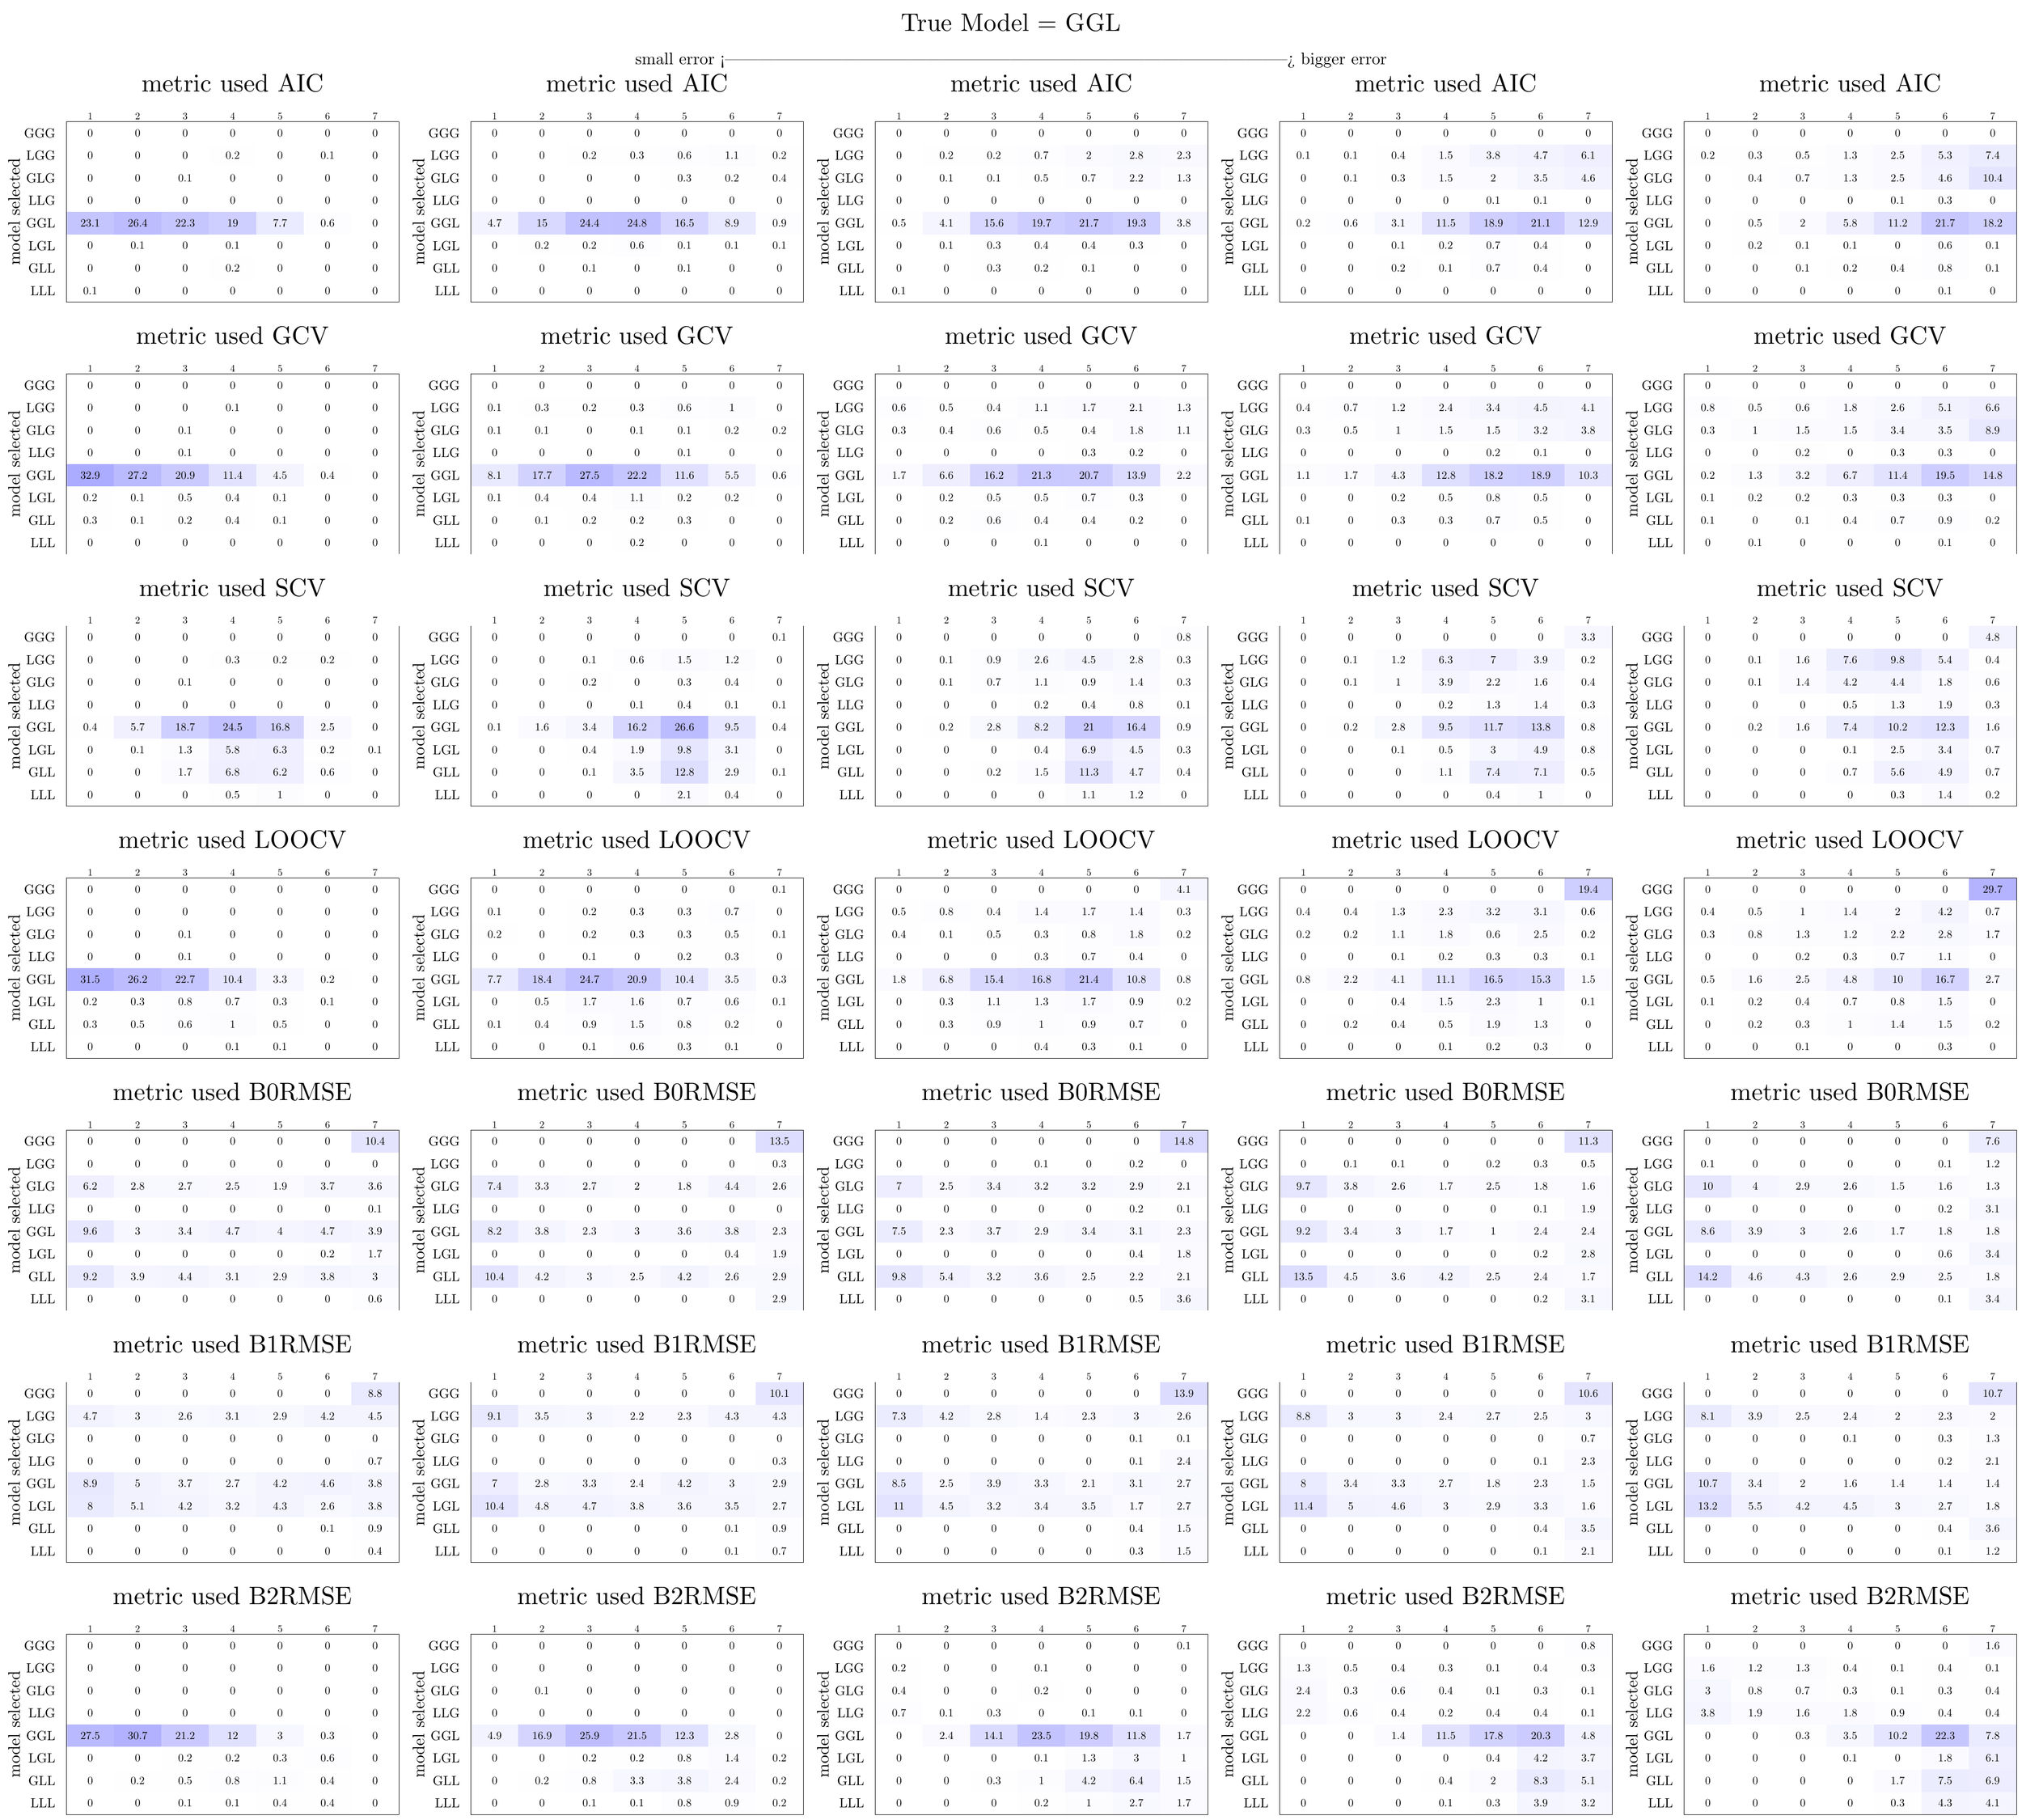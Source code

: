 % Created by tikzDevice version 0.8.1 on 2015-02-25 18:59:09
% !TEX encoding = UTF-8 Unicode
\documentclass{article}
\nonstopmode

\usepackage{tikz}

\usepackage[active,tightpage,psfixbb]{preview}

\PreviewEnvironment{pgfpicture}

\setlength\PreviewBorder{0pt}

\newcommand{\SweaveOpts}[1]{}  % do not interfere with LaTeX
\newcommand{\SweaveInput}[1]{} % because they are not real TeX commands
\newcommand{\Sexpr}[1]{}       % will only be parsed by R


%\usepackage{animate}
\usepackage[round]{natbib}
%\usepackage[nolists]{endfloat}
\usepackage[width = 5in]{geometry}
\usepackage{pdfpages, caption}
\usepackage{rotating}
\usepackage{caption, amsmath, graphicx, setspace, multirow, color, hyperref, array}
\usepackage{xcolor, colortbl}
\usepackage{arydshln}

\definecolor{Gray}{gray}{0.85}
\definecolor{Gray95}{gray}{0.95}
\definecolor{Gray75}{gray}{0.75}

\title{Can Conventional Measures Identify Geographically Varying Mixed Regression Relationships? A Simulation-based Analysis of Locally Weighted Regression}
\author{Aaron Swoboda}



\begin{document}

\begin{tikzpicture}[x=1pt,y=1pt]
\definecolor{fillColor}{RGB}{255,255,255}
\path[use as bounding box,fill=fillColor,fill opacity=0.00] (0,0) rectangle (1445.40,1300.86);
\begin{scope}
\path[clip] (  0.00,  0.00) rectangle (1445.40,1300.86);
\definecolor{drawColor}{RGB}{0,0,0}

\path[draw=drawColor,line width= 0.4pt,line join=round,line cap=round] ( 47.52,1085.04) --
	(285.12,1085.04) --
	(285.12,1213.74) --
	( 47.52,1213.74) --
	( 47.52,1085.04);
\definecolor{fillColor}{RGB}{255,255,255}

\path[fill=fillColor] ( 47.52,1197.65) rectangle ( 81.46,1213.74);

\path[fill=fillColor] ( 47.52,1181.57) rectangle ( 81.46,1197.65);

\path[fill=fillColor] ( 47.52,1165.48) rectangle ( 81.46,1181.57);

\path[fill=fillColor] ( 47.52,1149.39) rectangle ( 81.46,1165.48);
\definecolor{fillColor}{RGB}{196,196,255}

\path[fill=fillColor] ( 47.52,1133.30) rectangle ( 81.46,1149.39);
\definecolor{fillColor}{RGB}{255,255,255}

\path[fill=fillColor] ( 47.52,1117.21) rectangle ( 81.46,1133.30);

\path[fill=fillColor] ( 47.52,1101.13) rectangle ( 81.46,1117.21);

\path[fill=fillColor] ( 47.52,1085.04) rectangle ( 81.46,1101.13);

\path[fill=fillColor] ( 81.46,1197.65) rectangle (115.41,1213.74);

\path[fill=fillColor] ( 81.46,1181.57) rectangle (115.41,1197.65);

\path[fill=fillColor] ( 81.46,1165.48) rectangle (115.41,1181.57);

\path[fill=fillColor] ( 81.46,1149.39) rectangle (115.41,1165.48);
\definecolor{fillColor}{RGB}{188,188,255}

\path[fill=fillColor] ( 81.46,1133.30) rectangle (115.41,1149.39);
\definecolor{fillColor}{RGB}{255,255,255}

\path[fill=fillColor] ( 81.46,1117.21) rectangle (115.41,1133.30);

\path[fill=fillColor] ( 81.46,1101.13) rectangle (115.41,1117.21);

\path[fill=fillColor] ( 81.46,1085.04) rectangle (115.41,1101.13);

\path[fill=fillColor] (115.41,1197.65) rectangle (149.35,1213.74);

\path[fill=fillColor] (115.41,1181.57) rectangle (149.35,1197.65);

\path[fill=fillColor] (115.41,1165.48) rectangle (149.35,1181.57);

\path[fill=fillColor] (115.41,1149.39) rectangle (149.35,1165.48);
\definecolor{fillColor}{RGB}{198,198,255}

\path[fill=fillColor] (115.41,1133.30) rectangle (149.35,1149.39);
\definecolor{fillColor}{RGB}{255,255,255}

\path[fill=fillColor] (115.41,1117.21) rectangle (149.35,1133.30);

\path[fill=fillColor] (115.41,1101.13) rectangle (149.35,1117.21);

\path[fill=fillColor] (115.41,1085.04) rectangle (149.35,1101.13);

\path[fill=fillColor] (149.35,1197.65) rectangle (183.29,1213.74);
\definecolor{fillColor}{RGB}{254,254,255}

\path[fill=fillColor] (149.35,1181.57) rectangle (183.29,1197.65);
\definecolor{fillColor}{RGB}{255,255,255}

\path[fill=fillColor] (149.35,1165.48) rectangle (183.29,1181.57);

\path[fill=fillColor] (149.35,1149.39) rectangle (183.29,1165.48);
\definecolor{fillColor}{RGB}{207,207,255}

\path[fill=fillColor] (149.35,1133.30) rectangle (183.29,1149.39);
\definecolor{fillColor}{RGB}{255,255,255}

\path[fill=fillColor] (149.35,1117.21) rectangle (183.29,1133.30);
\definecolor{fillColor}{RGB}{254,254,255}

\path[fill=fillColor] (149.35,1101.13) rectangle (183.29,1117.21);
\definecolor{fillColor}{RGB}{255,255,255}

\path[fill=fillColor] (149.35,1085.04) rectangle (183.29,1101.13);

\path[fill=fillColor] (183.29,1197.65) rectangle (217.23,1213.74);

\path[fill=fillColor] (183.29,1181.57) rectangle (217.23,1197.65);

\path[fill=fillColor] (183.29,1165.48) rectangle (217.23,1181.57);

\path[fill=fillColor] (183.29,1149.39) rectangle (217.23,1165.48);
\definecolor{fillColor}{RGB}{235,235,255}

\path[fill=fillColor] (183.29,1133.30) rectangle (217.23,1149.39);
\definecolor{fillColor}{RGB}{255,255,255}

\path[fill=fillColor] (183.29,1117.21) rectangle (217.23,1133.30);

\path[fill=fillColor] (183.29,1101.13) rectangle (217.23,1117.21);

\path[fill=fillColor] (183.29,1085.04) rectangle (217.23,1101.13);

\path[fill=fillColor] (217.23,1197.65) rectangle (251.18,1213.74);

\path[fill=fillColor] (217.23,1181.57) rectangle (251.18,1197.65);

\path[fill=fillColor] (217.23,1165.48) rectangle (251.18,1181.57);

\path[fill=fillColor] (217.23,1149.39) rectangle (251.18,1165.48);
\definecolor{fillColor}{RGB}{253,253,255}

\path[fill=fillColor] (217.23,1133.30) rectangle (251.18,1149.39);
\definecolor{fillColor}{RGB}{255,255,255}

\path[fill=fillColor] (217.23,1117.21) rectangle (251.18,1133.30);

\path[fill=fillColor] (217.23,1101.13) rectangle (251.18,1117.21);

\path[fill=fillColor] (217.23,1085.04) rectangle (251.18,1101.13);

\path[fill=fillColor] (251.18,1197.65) rectangle (285.12,1213.74);

\path[fill=fillColor] (251.18,1181.57) rectangle (285.12,1197.65);

\path[fill=fillColor] (251.18,1165.48) rectangle (285.12,1181.57);

\path[fill=fillColor] (251.18,1149.39) rectangle (285.12,1165.48);

\path[fill=fillColor] (251.18,1133.30) rectangle (285.12,1149.39);

\path[fill=fillColor] (251.18,1117.21) rectangle (285.12,1133.30);

\path[fill=fillColor] (251.18,1101.13) rectangle (285.12,1117.21);

\path[fill=fillColor] (251.18,1085.04) rectangle (285.12,1101.13);

\node[text=drawColor,anchor=base,inner sep=0pt, outer sep=0pt, scale=  0.79] at ( 64.49,1203.16) {0};

\node[text=drawColor,anchor=base,inner sep=0pt, outer sep=0pt, scale=  0.79] at ( 64.49,1187.07) {0};

\node[text=drawColor,anchor=base,inner sep=0pt, outer sep=0pt, scale=  0.79] at ( 64.49,1170.98) {0};

\node[text=drawColor,anchor=base,inner sep=0pt, outer sep=0pt, scale=  0.79] at ( 64.49,1154.89) {0};

\node[text=drawColor,anchor=base,inner sep=0pt, outer sep=0pt, scale=  0.79] at ( 64.49,1138.81) {23.1};

\node[text=drawColor,anchor=base,inner sep=0pt, outer sep=0pt, scale=  0.79] at ( 64.49,1122.72) {0};

\node[text=drawColor,anchor=base,inner sep=0pt, outer sep=0pt, scale=  0.79] at ( 64.49,1106.63) {0};

\node[text=drawColor,anchor=base,inner sep=0pt, outer sep=0pt, scale=  0.79] at ( 64.49,1090.54) {0.1};

\node[text=drawColor,anchor=base,inner sep=0pt, outer sep=0pt, scale=  0.79] at ( 98.43,1203.16) {0};

\node[text=drawColor,anchor=base,inner sep=0pt, outer sep=0pt, scale=  0.79] at ( 98.43,1187.07) {0};

\node[text=drawColor,anchor=base,inner sep=0pt, outer sep=0pt, scale=  0.79] at ( 98.43,1170.98) {0};

\node[text=drawColor,anchor=base,inner sep=0pt, outer sep=0pt, scale=  0.79] at ( 98.43,1154.89) {0};

\node[text=drawColor,anchor=base,inner sep=0pt, outer sep=0pt, scale=  0.79] at ( 98.43,1138.81) {26.4};

\node[text=drawColor,anchor=base,inner sep=0pt, outer sep=0pt, scale=  0.79] at ( 98.43,1122.72) {0.1};

\node[text=drawColor,anchor=base,inner sep=0pt, outer sep=0pt, scale=  0.79] at ( 98.43,1106.63) {0};

\node[text=drawColor,anchor=base,inner sep=0pt, outer sep=0pt, scale=  0.79] at ( 98.43,1090.54) {0};

\node[text=drawColor,anchor=base,inner sep=0pt, outer sep=0pt, scale=  0.79] at (132.38,1203.16) {0};

\node[text=drawColor,anchor=base,inner sep=0pt, outer sep=0pt, scale=  0.79] at (132.38,1187.07) {0};

\node[text=drawColor,anchor=base,inner sep=0pt, outer sep=0pt, scale=  0.79] at (132.38,1170.98) {0.1};

\node[text=drawColor,anchor=base,inner sep=0pt, outer sep=0pt, scale=  0.79] at (132.38,1154.89) {0};

\node[text=drawColor,anchor=base,inner sep=0pt, outer sep=0pt, scale=  0.79] at (132.38,1138.81) {22.3};

\node[text=drawColor,anchor=base,inner sep=0pt, outer sep=0pt, scale=  0.79] at (132.38,1122.72) {0};

\node[text=drawColor,anchor=base,inner sep=0pt, outer sep=0pt, scale=  0.79] at (132.38,1106.63) {0};

\node[text=drawColor,anchor=base,inner sep=0pt, outer sep=0pt, scale=  0.79] at (132.38,1090.54) {0};

\node[text=drawColor,anchor=base,inner sep=0pt, outer sep=0pt, scale=  0.79] at (166.32,1203.16) {0};

\node[text=drawColor,anchor=base,inner sep=0pt, outer sep=0pt, scale=  0.79] at (166.32,1187.07) {0.2};

\node[text=drawColor,anchor=base,inner sep=0pt, outer sep=0pt, scale=  0.79] at (166.32,1170.98) {0};

\node[text=drawColor,anchor=base,inner sep=0pt, outer sep=0pt, scale=  0.79] at (166.32,1154.89) {0};

\node[text=drawColor,anchor=base,inner sep=0pt, outer sep=0pt, scale=  0.79] at (166.32,1138.81) {19};

\node[text=drawColor,anchor=base,inner sep=0pt, outer sep=0pt, scale=  0.79] at (166.32,1122.72) {0.1};

\node[text=drawColor,anchor=base,inner sep=0pt, outer sep=0pt, scale=  0.79] at (166.32,1106.63) {0.2};

\node[text=drawColor,anchor=base,inner sep=0pt, outer sep=0pt, scale=  0.79] at (166.32,1090.54) {0};

\node[text=drawColor,anchor=base,inner sep=0pt, outer sep=0pt, scale=  0.79] at (200.26,1203.16) {0};

\node[text=drawColor,anchor=base,inner sep=0pt, outer sep=0pt, scale=  0.79] at (200.26,1187.07) {0};

\node[text=drawColor,anchor=base,inner sep=0pt, outer sep=0pt, scale=  0.79] at (200.26,1170.98) {0};

\node[text=drawColor,anchor=base,inner sep=0pt, outer sep=0pt, scale=  0.79] at (200.26,1154.89) {0};

\node[text=drawColor,anchor=base,inner sep=0pt, outer sep=0pt, scale=  0.79] at (200.26,1138.81) {7.7};

\node[text=drawColor,anchor=base,inner sep=0pt, outer sep=0pt, scale=  0.79] at (200.26,1122.72) {0};

\node[text=drawColor,anchor=base,inner sep=0pt, outer sep=0pt, scale=  0.79] at (200.26,1106.63) {0};

\node[text=drawColor,anchor=base,inner sep=0pt, outer sep=0pt, scale=  0.79] at (200.26,1090.54) {0};

\node[text=drawColor,anchor=base,inner sep=0pt, outer sep=0pt, scale=  0.79] at (234.21,1203.16) {0};

\node[text=drawColor,anchor=base,inner sep=0pt, outer sep=0pt, scale=  0.79] at (234.21,1187.07) {0.1};

\node[text=drawColor,anchor=base,inner sep=0pt, outer sep=0pt, scale=  0.79] at (234.21,1170.98) {0};

\node[text=drawColor,anchor=base,inner sep=0pt, outer sep=0pt, scale=  0.79] at (234.21,1154.89) {0};

\node[text=drawColor,anchor=base,inner sep=0pt, outer sep=0pt, scale=  0.79] at (234.21,1138.81) {0.6};

\node[text=drawColor,anchor=base,inner sep=0pt, outer sep=0pt, scale=  0.79] at (234.21,1122.72) {0};

\node[text=drawColor,anchor=base,inner sep=0pt, outer sep=0pt, scale=  0.79] at (234.21,1106.63) {0};

\node[text=drawColor,anchor=base,inner sep=0pt, outer sep=0pt, scale=  0.79] at (234.21,1090.54) {0};

\node[text=drawColor,anchor=base,inner sep=0pt, outer sep=0pt, scale=  0.79] at (268.15,1203.16) {0};

\node[text=drawColor,anchor=base,inner sep=0pt, outer sep=0pt, scale=  0.79] at (268.15,1187.07) {0};

\node[text=drawColor,anchor=base,inner sep=0pt, outer sep=0pt, scale=  0.79] at (268.15,1170.98) {0};

\node[text=drawColor,anchor=base,inner sep=0pt, outer sep=0pt, scale=  0.79] at (268.15,1154.89) {0};

\node[text=drawColor,anchor=base,inner sep=0pt, outer sep=0pt, scale=  0.79] at (268.15,1138.81) {0};

\node[text=drawColor,anchor=base,inner sep=0pt, outer sep=0pt, scale=  0.79] at (268.15,1122.72) {0};

\node[text=drawColor,anchor=base,inner sep=0pt, outer sep=0pt, scale=  0.79] at (268.15,1106.63) {0};

\node[text=drawColor,anchor=base,inner sep=0pt, outer sep=0pt, scale=  0.79] at (268.15,1090.54) {0};

\node[text=drawColor,anchor=base,inner sep=0pt, outer sep=0pt, scale=  0.71] at ( 64.49,1215.32) {1};

\node[text=drawColor,anchor=base,inner sep=0pt, outer sep=0pt, scale=  0.71] at ( 98.43,1215.32) {2};

\node[text=drawColor,anchor=base,inner sep=0pt, outer sep=0pt, scale=  0.71] at (132.38,1215.32) {3};

\node[text=drawColor,anchor=base,inner sep=0pt, outer sep=0pt, scale=  0.71] at (166.32,1215.32) {4};

\node[text=drawColor,anchor=base,inner sep=0pt, outer sep=0pt, scale=  0.71] at (200.26,1215.32) {5};

\node[text=drawColor,anchor=base,inner sep=0pt, outer sep=0pt, scale=  0.71] at (234.21,1215.32) {6};

\node[text=drawColor,anchor=base,inner sep=0pt, outer sep=0pt, scale=  0.71] at (268.15,1215.32) {7};

\node[text=drawColor,anchor=base east,inner sep=0pt, outer sep=0pt, scale=  0.95] at ( 39.60,1089.81) {LLL};

\node[text=drawColor,anchor=base east,inner sep=0pt, outer sep=0pt, scale=  0.95] at ( 39.60,1105.90) {GLL};

\node[text=drawColor,anchor=base east,inner sep=0pt, outer sep=0pt, scale=  0.95] at ( 39.60,1121.99) {LGL};

\node[text=drawColor,anchor=base east,inner sep=0pt, outer sep=0pt, scale=  0.95] at ( 39.60,1138.07) {GGL};

\node[text=drawColor,anchor=base east,inner sep=0pt, outer sep=0pt, scale=  0.95] at ( 39.60,1154.16) {LLG};

\node[text=drawColor,anchor=base east,inner sep=0pt, outer sep=0pt, scale=  0.95] at ( 39.60,1170.25) {GLG};

\node[text=drawColor,anchor=base east,inner sep=0pt, outer sep=0pt, scale=  0.95] at ( 39.60,1186.34) {LGG};

\node[text=drawColor,anchor=base east,inner sep=0pt, outer sep=0pt, scale=  0.95] at ( 39.60,1202.42) {GGG};

\node[text=drawColor,rotate= 90.00,anchor=base,inner sep=0pt, outer sep=0pt, scale=  1.20] at ( 14.26,1149.39) {model selected};

\node[text=drawColor,anchor=base,inner sep=0pt, outer sep=0pt, scale=  1.80] at (166.32,1235.12) {metric used  AIC};
\end{scope}
\begin{scope}
\path[clip] (  0.00,  0.00) rectangle (1445.40,1300.86);
\definecolor{drawColor}{RGB}{0,0,0}

\path[draw=drawColor,line width= 0.4pt,line join=round,line cap=round] ( 47.52,904.86) --
	(285.12,904.86) --
	(285.12,1033.56) --
	( 47.52,1033.56) --
	( 47.52,904.86);
\definecolor{fillColor}{RGB}{255,255,255}

\path[fill=fillColor] ( 47.52,1017.47) rectangle ( 81.46,1033.56);

\path[fill=fillColor] ( 47.52,1001.38) rectangle ( 81.46,1017.47);

\path[fill=fillColor] ( 47.52,985.30) rectangle ( 81.46,1001.38);

\path[fill=fillColor] ( 47.52,969.21) rectangle ( 81.46,985.30);
\definecolor{fillColor}{RGB}{171,171,255}

\path[fill=fillColor] ( 47.52,953.12) rectangle ( 81.46,969.21);
\definecolor{fillColor}{RGB}{254,254,255}

\path[fill=fillColor] ( 47.52,937.03) rectangle ( 81.46,953.12);

\path[fill=fillColor] ( 47.52,920.95) rectangle ( 81.46,937.03);
\definecolor{fillColor}{RGB}{255,255,255}

\path[fill=fillColor] ( 47.52,904.86) rectangle ( 81.46,920.95);

\path[fill=fillColor] ( 81.46,1017.47) rectangle (115.41,1033.56);

\path[fill=fillColor] ( 81.46,1001.38) rectangle (115.41,1017.47);

\path[fill=fillColor] ( 81.46,985.30) rectangle (115.41,1001.38);

\path[fill=fillColor] ( 81.46,969.21) rectangle (115.41,985.30);
\definecolor{fillColor}{RGB}{186,186,255}

\path[fill=fillColor] ( 81.46,953.12) rectangle (115.41,969.21);
\definecolor{fillColor}{RGB}{255,255,255}

\path[fill=fillColor] ( 81.46,937.03) rectangle (115.41,953.12);

\path[fill=fillColor] ( 81.46,920.95) rectangle (115.41,937.03);

\path[fill=fillColor] ( 81.46,904.86) rectangle (115.41,920.95);

\path[fill=fillColor] (115.41,1017.47) rectangle (149.35,1033.56);

\path[fill=fillColor] (115.41,1001.38) rectangle (149.35,1017.47);

\path[fill=fillColor] (115.41,985.30) rectangle (149.35,1001.38);

\path[fill=fillColor] (115.41,969.21) rectangle (149.35,985.30);
\definecolor{fillColor}{RGB}{202,202,255}

\path[fill=fillColor] (115.41,953.12) rectangle (149.35,969.21);
\definecolor{fillColor}{RGB}{254,254,255}

\path[fill=fillColor] (115.41,937.03) rectangle (149.35,953.12);

\path[fill=fillColor] (115.41,920.95) rectangle (149.35,937.03);
\definecolor{fillColor}{RGB}{255,255,255}

\path[fill=fillColor] (115.41,904.86) rectangle (149.35,920.95);

\path[fill=fillColor] (149.35,1017.47) rectangle (183.29,1033.56);

\path[fill=fillColor] (149.35,1001.38) rectangle (183.29,1017.47);

\path[fill=fillColor] (149.35,985.30) rectangle (183.29,1001.38);

\path[fill=fillColor] (149.35,969.21) rectangle (183.29,985.30);
\definecolor{fillColor}{RGB}{226,226,255}

\path[fill=fillColor] (149.35,953.12) rectangle (183.29,969.21);
\definecolor{fillColor}{RGB}{254,254,255}

\path[fill=fillColor] (149.35,937.03) rectangle (183.29,953.12);

\path[fill=fillColor] (149.35,920.95) rectangle (183.29,937.03);
\definecolor{fillColor}{RGB}{255,255,255}

\path[fill=fillColor] (149.35,904.86) rectangle (183.29,920.95);

\path[fill=fillColor] (183.29,1017.47) rectangle (217.23,1033.56);

\path[fill=fillColor] (183.29,1001.38) rectangle (217.23,1017.47);

\path[fill=fillColor] (183.29,985.30) rectangle (217.23,1001.38);

\path[fill=fillColor] (183.29,969.21) rectangle (217.23,985.30);
\definecolor{fillColor}{RGB}{244,244,255}

\path[fill=fillColor] (183.29,953.12) rectangle (217.23,969.21);
\definecolor{fillColor}{RGB}{255,255,255}

\path[fill=fillColor] (183.29,937.03) rectangle (217.23,953.12);

\path[fill=fillColor] (183.29,920.95) rectangle (217.23,937.03);

\path[fill=fillColor] (183.29,904.86) rectangle (217.23,920.95);

\path[fill=fillColor] (217.23,1017.47) rectangle (251.18,1033.56);

\path[fill=fillColor] (217.23,1001.38) rectangle (251.18,1017.47);

\path[fill=fillColor] (217.23,985.30) rectangle (251.18,1001.38);

\path[fill=fillColor] (217.23,969.21) rectangle (251.18,985.30);
\definecolor{fillColor}{RGB}{254,254,255}

\path[fill=fillColor] (217.23,953.12) rectangle (251.18,969.21);
\definecolor{fillColor}{RGB}{255,255,255}

\path[fill=fillColor] (217.23,937.03) rectangle (251.18,953.12);

\path[fill=fillColor] (217.23,920.95) rectangle (251.18,937.03);

\path[fill=fillColor] (217.23,904.86) rectangle (251.18,920.95);

\path[fill=fillColor] (251.18,1017.47) rectangle (285.12,1033.56);

\path[fill=fillColor] (251.18,1001.38) rectangle (285.12,1017.47);

\path[fill=fillColor] (251.18,985.30) rectangle (285.12,1001.38);

\path[fill=fillColor] (251.18,969.21) rectangle (285.12,985.30);

\path[fill=fillColor] (251.18,953.12) rectangle (285.12,969.21);

\path[fill=fillColor] (251.18,937.03) rectangle (285.12,953.12);

\path[fill=fillColor] (251.18,920.95) rectangle (285.12,937.03);

\path[fill=fillColor] (251.18,904.86) rectangle (285.12,920.95);

\node[text=drawColor,anchor=base,inner sep=0pt, outer sep=0pt, scale=  0.79] at ( 64.49,1022.98) {0};

\node[text=drawColor,anchor=base,inner sep=0pt, outer sep=0pt, scale=  0.79] at ( 64.49,1006.89) {0};

\node[text=drawColor,anchor=base,inner sep=0pt, outer sep=0pt, scale=  0.79] at ( 64.49,990.80) {0};

\node[text=drawColor,anchor=base,inner sep=0pt, outer sep=0pt, scale=  0.79] at ( 64.49,974.71) {0};

\node[text=drawColor,anchor=base,inner sep=0pt, outer sep=0pt, scale=  0.79] at ( 64.49,958.63) {32.9};

\node[text=drawColor,anchor=base,inner sep=0pt, outer sep=0pt, scale=  0.79] at ( 64.49,942.54) {0.2};

\node[text=drawColor,anchor=base,inner sep=0pt, outer sep=0pt, scale=  0.79] at ( 64.49,926.45) {0.3};

\node[text=drawColor,anchor=base,inner sep=0pt, outer sep=0pt, scale=  0.79] at ( 64.49,910.36) {0};

\node[text=drawColor,anchor=base,inner sep=0pt, outer sep=0pt, scale=  0.79] at ( 98.43,1022.98) {0};

\node[text=drawColor,anchor=base,inner sep=0pt, outer sep=0pt, scale=  0.79] at ( 98.43,1006.89) {0};

\node[text=drawColor,anchor=base,inner sep=0pt, outer sep=0pt, scale=  0.79] at ( 98.43,990.80) {0};

\node[text=drawColor,anchor=base,inner sep=0pt, outer sep=0pt, scale=  0.79] at ( 98.43,974.71) {0};

\node[text=drawColor,anchor=base,inner sep=0pt, outer sep=0pt, scale=  0.79] at ( 98.43,958.63) {27.2};

\node[text=drawColor,anchor=base,inner sep=0pt, outer sep=0pt, scale=  0.79] at ( 98.43,942.54) {0.1};

\node[text=drawColor,anchor=base,inner sep=0pt, outer sep=0pt, scale=  0.79] at ( 98.43,926.45) {0.1};

\node[text=drawColor,anchor=base,inner sep=0pt, outer sep=0pt, scale=  0.79] at ( 98.43,910.36) {0};

\node[text=drawColor,anchor=base,inner sep=0pt, outer sep=0pt, scale=  0.79] at (132.38,1022.98) {0};

\node[text=drawColor,anchor=base,inner sep=0pt, outer sep=0pt, scale=  0.79] at (132.38,1006.89) {0};

\node[text=drawColor,anchor=base,inner sep=0pt, outer sep=0pt, scale=  0.79] at (132.38,990.80) {0.1};

\node[text=drawColor,anchor=base,inner sep=0pt, outer sep=0pt, scale=  0.79] at (132.38,974.71) {0.1};

\node[text=drawColor,anchor=base,inner sep=0pt, outer sep=0pt, scale=  0.79] at (132.38,958.63) {20.9};

\node[text=drawColor,anchor=base,inner sep=0pt, outer sep=0pt, scale=  0.79] at (132.38,942.54) {0.5};

\node[text=drawColor,anchor=base,inner sep=0pt, outer sep=0pt, scale=  0.79] at (132.38,926.45) {0.2};

\node[text=drawColor,anchor=base,inner sep=0pt, outer sep=0pt, scale=  0.79] at (132.38,910.36) {0};

\node[text=drawColor,anchor=base,inner sep=0pt, outer sep=0pt, scale=  0.79] at (166.32,1022.98) {0};

\node[text=drawColor,anchor=base,inner sep=0pt, outer sep=0pt, scale=  0.79] at (166.32,1006.89) {0.1};

\node[text=drawColor,anchor=base,inner sep=0pt, outer sep=0pt, scale=  0.79] at (166.32,990.80) {0};

\node[text=drawColor,anchor=base,inner sep=0pt, outer sep=0pt, scale=  0.79] at (166.32,974.71) {0};

\node[text=drawColor,anchor=base,inner sep=0pt, outer sep=0pt, scale=  0.79] at (166.32,958.63) {11.4};

\node[text=drawColor,anchor=base,inner sep=0pt, outer sep=0pt, scale=  0.79] at (166.32,942.54) {0.4};

\node[text=drawColor,anchor=base,inner sep=0pt, outer sep=0pt, scale=  0.79] at (166.32,926.45) {0.4};

\node[text=drawColor,anchor=base,inner sep=0pt, outer sep=0pt, scale=  0.79] at (166.32,910.36) {0};

\node[text=drawColor,anchor=base,inner sep=0pt, outer sep=0pt, scale=  0.79] at (200.26,1022.98) {0};

\node[text=drawColor,anchor=base,inner sep=0pt, outer sep=0pt, scale=  0.79] at (200.26,1006.89) {0};

\node[text=drawColor,anchor=base,inner sep=0pt, outer sep=0pt, scale=  0.79] at (200.26,990.80) {0};

\node[text=drawColor,anchor=base,inner sep=0pt, outer sep=0pt, scale=  0.79] at (200.26,974.71) {0};

\node[text=drawColor,anchor=base,inner sep=0pt, outer sep=0pt, scale=  0.79] at (200.26,958.63) {4.5};

\node[text=drawColor,anchor=base,inner sep=0pt, outer sep=0pt, scale=  0.79] at (200.26,942.54) {0.1};

\node[text=drawColor,anchor=base,inner sep=0pt, outer sep=0pt, scale=  0.79] at (200.26,926.45) {0.1};

\node[text=drawColor,anchor=base,inner sep=0pt, outer sep=0pt, scale=  0.79] at (200.26,910.36) {0};

\node[text=drawColor,anchor=base,inner sep=0pt, outer sep=0pt, scale=  0.79] at (234.21,1022.98) {0};

\node[text=drawColor,anchor=base,inner sep=0pt, outer sep=0pt, scale=  0.79] at (234.21,1006.89) {0};

\node[text=drawColor,anchor=base,inner sep=0pt, outer sep=0pt, scale=  0.79] at (234.21,990.80) {0};

\node[text=drawColor,anchor=base,inner sep=0pt, outer sep=0pt, scale=  0.79] at (234.21,974.71) {0};

\node[text=drawColor,anchor=base,inner sep=0pt, outer sep=0pt, scale=  0.79] at (234.21,958.63) {0.4};

\node[text=drawColor,anchor=base,inner sep=0pt, outer sep=0pt, scale=  0.79] at (234.21,942.54) {0};

\node[text=drawColor,anchor=base,inner sep=0pt, outer sep=0pt, scale=  0.79] at (234.21,926.45) {0};

\node[text=drawColor,anchor=base,inner sep=0pt, outer sep=0pt, scale=  0.79] at (234.21,910.36) {0};

\node[text=drawColor,anchor=base,inner sep=0pt, outer sep=0pt, scale=  0.79] at (268.15,1022.98) {0};

\node[text=drawColor,anchor=base,inner sep=0pt, outer sep=0pt, scale=  0.79] at (268.15,1006.89) {0};

\node[text=drawColor,anchor=base,inner sep=0pt, outer sep=0pt, scale=  0.79] at (268.15,990.80) {0};

\node[text=drawColor,anchor=base,inner sep=0pt, outer sep=0pt, scale=  0.79] at (268.15,974.71) {0};

\node[text=drawColor,anchor=base,inner sep=0pt, outer sep=0pt, scale=  0.79] at (268.15,958.63) {0};

\node[text=drawColor,anchor=base,inner sep=0pt, outer sep=0pt, scale=  0.79] at (268.15,942.54) {0};

\node[text=drawColor,anchor=base,inner sep=0pt, outer sep=0pt, scale=  0.79] at (268.15,926.45) {0};

\node[text=drawColor,anchor=base,inner sep=0pt, outer sep=0pt, scale=  0.79] at (268.15,910.36) {0};

\node[text=drawColor,anchor=base,inner sep=0pt, outer sep=0pt, scale=  0.71] at ( 64.49,1035.14) {1};

\node[text=drawColor,anchor=base,inner sep=0pt, outer sep=0pt, scale=  0.71] at ( 98.43,1035.14) {2};

\node[text=drawColor,anchor=base,inner sep=0pt, outer sep=0pt, scale=  0.71] at (132.38,1035.14) {3};

\node[text=drawColor,anchor=base,inner sep=0pt, outer sep=0pt, scale=  0.71] at (166.32,1035.14) {4};

\node[text=drawColor,anchor=base,inner sep=0pt, outer sep=0pt, scale=  0.71] at (200.26,1035.14) {5};

\node[text=drawColor,anchor=base,inner sep=0pt, outer sep=0pt, scale=  0.71] at (234.21,1035.14) {6};

\node[text=drawColor,anchor=base,inner sep=0pt, outer sep=0pt, scale=  0.71] at (268.15,1035.14) {7};

\node[text=drawColor,anchor=base east,inner sep=0pt, outer sep=0pt, scale=  0.95] at ( 39.60,909.63) {LLL};

\node[text=drawColor,anchor=base east,inner sep=0pt, outer sep=0pt, scale=  0.95] at ( 39.60,925.72) {GLL};

\node[text=drawColor,anchor=base east,inner sep=0pt, outer sep=0pt, scale=  0.95] at ( 39.60,941.81) {LGL};

\node[text=drawColor,anchor=base east,inner sep=0pt, outer sep=0pt, scale=  0.95] at ( 39.60,957.89) {GGL};

\node[text=drawColor,anchor=base east,inner sep=0pt, outer sep=0pt, scale=  0.95] at ( 39.60,973.98) {LLG};

\node[text=drawColor,anchor=base east,inner sep=0pt, outer sep=0pt, scale=  0.95] at ( 39.60,990.07) {GLG};

\node[text=drawColor,anchor=base east,inner sep=0pt, outer sep=0pt, scale=  0.95] at ( 39.60,1006.16) {LGG};

\node[text=drawColor,anchor=base east,inner sep=0pt, outer sep=0pt, scale=  0.95] at ( 39.60,1022.24) {GGG};

\node[text=drawColor,rotate= 90.00,anchor=base,inner sep=0pt, outer sep=0pt, scale=  1.20] at ( 14.26,969.21) {model selected};

\node[text=drawColor,anchor=base,inner sep=0pt, outer sep=0pt, scale=  1.80] at (166.32,1054.94) {metric used  GCV};
\end{scope}
\begin{scope}
\path[clip] (  0.00,  0.00) rectangle (1445.40,1300.86);
\definecolor{drawColor}{RGB}{0,0,0}

\path[draw=drawColor,line width= 0.4pt,line join=round,line cap=round] ( 47.52,724.68) --
	(285.12,724.68) --
	(285.12,853.38) --
	( 47.52,853.38) --
	( 47.52,724.68);
\definecolor{fillColor}{RGB}{255,255,255}

\path[fill=fillColor] ( 47.52,837.29) rectangle ( 81.46,853.38);

\path[fill=fillColor] ( 47.52,821.20) rectangle ( 81.46,837.29);

\path[fill=fillColor] ( 47.52,805.12) rectangle ( 81.46,821.20);

\path[fill=fillColor] ( 47.52,789.03) rectangle ( 81.46,805.12);
\definecolor{fillColor}{RGB}{254,254,255}

\path[fill=fillColor] ( 47.52,772.94) rectangle ( 81.46,789.03);
\definecolor{fillColor}{RGB}{255,255,255}

\path[fill=fillColor] ( 47.52,756.85) rectangle ( 81.46,772.94);

\path[fill=fillColor] ( 47.52,740.77) rectangle ( 81.46,756.85);

\path[fill=fillColor] ( 47.52,724.68) rectangle ( 81.46,740.77);

\path[fill=fillColor] ( 81.46,837.29) rectangle (115.41,853.38);

\path[fill=fillColor] ( 81.46,821.20) rectangle (115.41,837.29);

\path[fill=fillColor] ( 81.46,805.12) rectangle (115.41,821.20);

\path[fill=fillColor] ( 81.46,789.03) rectangle (115.41,805.12);
\definecolor{fillColor}{RGB}{240,240,255}

\path[fill=fillColor] ( 81.46,772.94) rectangle (115.41,789.03);
\definecolor{fillColor}{RGB}{255,255,255}

\path[fill=fillColor] ( 81.46,756.85) rectangle (115.41,772.94);

\path[fill=fillColor] ( 81.46,740.77) rectangle (115.41,756.85);

\path[fill=fillColor] ( 81.46,724.68) rectangle (115.41,740.77);

\path[fill=fillColor] (115.41,837.29) rectangle (149.35,853.38);

\path[fill=fillColor] (115.41,821.20) rectangle (149.35,837.29);

\path[fill=fillColor] (115.41,805.12) rectangle (149.35,821.20);

\path[fill=fillColor] (115.41,789.03) rectangle (149.35,805.12);
\definecolor{fillColor}{RGB}{207,207,255}

\path[fill=fillColor] (115.41,772.94) rectangle (149.35,789.03);
\definecolor{fillColor}{RGB}{252,252,255}

\path[fill=fillColor] (115.41,756.85) rectangle (149.35,772.94);
\definecolor{fillColor}{RGB}{251,251,255}

\path[fill=fillColor] (115.41,740.77) rectangle (149.35,756.85);
\definecolor{fillColor}{RGB}{255,255,255}

\path[fill=fillColor] (115.41,724.68) rectangle (149.35,740.77);

\path[fill=fillColor] (149.35,837.29) rectangle (183.29,853.38);
\definecolor{fillColor}{RGB}{254,254,255}

\path[fill=fillColor] (149.35,821.20) rectangle (183.29,837.29);
\definecolor{fillColor}{RGB}{255,255,255}

\path[fill=fillColor] (149.35,805.12) rectangle (183.29,821.20);

\path[fill=fillColor] (149.35,789.03) rectangle (183.29,805.12);
\definecolor{fillColor}{RGB}{193,193,255}

\path[fill=fillColor] (149.35,772.94) rectangle (183.29,789.03);
\definecolor{fillColor}{RGB}{240,240,255}

\path[fill=fillColor] (149.35,756.85) rectangle (183.29,772.94);
\definecolor{fillColor}{RGB}{238,238,255}

\path[fill=fillColor] (149.35,740.77) rectangle (183.29,756.85);
\definecolor{fillColor}{RGB}{254,254,255}

\path[fill=fillColor] (149.35,724.68) rectangle (183.29,740.77);
\definecolor{fillColor}{RGB}{255,255,255}

\path[fill=fillColor] (183.29,837.29) rectangle (217.23,853.38);
\definecolor{fillColor}{RGB}{254,254,255}

\path[fill=fillColor] (183.29,821.20) rectangle (217.23,837.29);
\definecolor{fillColor}{RGB}{255,255,255}

\path[fill=fillColor] (183.29,805.12) rectangle (217.23,821.20);

\path[fill=fillColor] (183.29,789.03) rectangle (217.23,805.12);
\definecolor{fillColor}{RGB}{212,212,255}

\path[fill=fillColor] (183.29,772.94) rectangle (217.23,789.03);
\definecolor{fillColor}{RGB}{239,239,255}

\path[fill=fillColor] (183.29,756.85) rectangle (217.23,772.94);

\path[fill=fillColor] (183.29,740.77) rectangle (217.23,756.85);
\definecolor{fillColor}{RGB}{252,252,255}

\path[fill=fillColor] (183.29,724.68) rectangle (217.23,740.77);
\definecolor{fillColor}{RGB}{255,255,255}

\path[fill=fillColor] (217.23,837.29) rectangle (251.18,853.38);
\definecolor{fillColor}{RGB}{254,254,255}

\path[fill=fillColor] (217.23,821.20) rectangle (251.18,837.29);
\definecolor{fillColor}{RGB}{255,255,255}

\path[fill=fillColor] (217.23,805.12) rectangle (251.18,821.20);

\path[fill=fillColor] (217.23,789.03) rectangle (251.18,805.12);
\definecolor{fillColor}{RGB}{249,249,255}

\path[fill=fillColor] (217.23,772.94) rectangle (251.18,789.03);
\definecolor{fillColor}{RGB}{254,254,255}

\path[fill=fillColor] (217.23,756.85) rectangle (251.18,772.94);
\definecolor{fillColor}{RGB}{253,253,255}

\path[fill=fillColor] (217.23,740.77) rectangle (251.18,756.85);
\definecolor{fillColor}{RGB}{255,255,255}

\path[fill=fillColor] (217.23,724.68) rectangle (251.18,740.77);

\path[fill=fillColor] (251.18,837.29) rectangle (285.12,853.38);

\path[fill=fillColor] (251.18,821.20) rectangle (285.12,837.29);

\path[fill=fillColor] (251.18,805.12) rectangle (285.12,821.20);

\path[fill=fillColor] (251.18,789.03) rectangle (285.12,805.12);

\path[fill=fillColor] (251.18,772.94) rectangle (285.12,789.03);

\path[fill=fillColor] (251.18,756.85) rectangle (285.12,772.94);

\path[fill=fillColor] (251.18,740.77) rectangle (285.12,756.85);

\path[fill=fillColor] (251.18,724.68) rectangle (285.12,740.77);

\node[text=drawColor,anchor=base,inner sep=0pt, outer sep=0pt, scale=  0.79] at ( 64.49,842.80) {0};

\node[text=drawColor,anchor=base,inner sep=0pt, outer sep=0pt, scale=  0.79] at ( 64.49,826.71) {0};

\node[text=drawColor,anchor=base,inner sep=0pt, outer sep=0pt, scale=  0.79] at ( 64.49,810.62) {0};

\node[text=drawColor,anchor=base,inner sep=0pt, outer sep=0pt, scale=  0.79] at ( 64.49,794.53) {0};

\node[text=drawColor,anchor=base,inner sep=0pt, outer sep=0pt, scale=  0.79] at ( 64.49,778.45) {0.4};

\node[text=drawColor,anchor=base,inner sep=0pt, outer sep=0pt, scale=  0.79] at ( 64.49,762.36) {0};

\node[text=drawColor,anchor=base,inner sep=0pt, outer sep=0pt, scale=  0.79] at ( 64.49,746.27) {0};

\node[text=drawColor,anchor=base,inner sep=0pt, outer sep=0pt, scale=  0.79] at ( 64.49,730.18) {0};

\node[text=drawColor,anchor=base,inner sep=0pt, outer sep=0pt, scale=  0.79] at ( 98.43,842.80) {0};

\node[text=drawColor,anchor=base,inner sep=0pt, outer sep=0pt, scale=  0.79] at ( 98.43,826.71) {0};

\node[text=drawColor,anchor=base,inner sep=0pt, outer sep=0pt, scale=  0.79] at ( 98.43,810.62) {0};

\node[text=drawColor,anchor=base,inner sep=0pt, outer sep=0pt, scale=  0.79] at ( 98.43,794.53) {0};

\node[text=drawColor,anchor=base,inner sep=0pt, outer sep=0pt, scale=  0.79] at ( 98.43,778.45) {5.7};

\node[text=drawColor,anchor=base,inner sep=0pt, outer sep=0pt, scale=  0.79] at ( 98.43,762.36) {0.1};

\node[text=drawColor,anchor=base,inner sep=0pt, outer sep=0pt, scale=  0.79] at ( 98.43,746.27) {0};

\node[text=drawColor,anchor=base,inner sep=0pt, outer sep=0pt, scale=  0.79] at ( 98.43,730.18) {0};

\node[text=drawColor,anchor=base,inner sep=0pt, outer sep=0pt, scale=  0.79] at (132.38,842.80) {0};

\node[text=drawColor,anchor=base,inner sep=0pt, outer sep=0pt, scale=  0.79] at (132.38,826.71) {0};

\node[text=drawColor,anchor=base,inner sep=0pt, outer sep=0pt, scale=  0.79] at (132.38,810.62) {0.1};

\node[text=drawColor,anchor=base,inner sep=0pt, outer sep=0pt, scale=  0.79] at (132.38,794.53) {0};

\node[text=drawColor,anchor=base,inner sep=0pt, outer sep=0pt, scale=  0.79] at (132.38,778.45) {18.7};

\node[text=drawColor,anchor=base,inner sep=0pt, outer sep=0pt, scale=  0.79] at (132.38,762.36) {1.3};

\node[text=drawColor,anchor=base,inner sep=0pt, outer sep=0pt, scale=  0.79] at (132.38,746.27) {1.7};

\node[text=drawColor,anchor=base,inner sep=0pt, outer sep=0pt, scale=  0.79] at (132.38,730.18) {0};

\node[text=drawColor,anchor=base,inner sep=0pt, outer sep=0pt, scale=  0.79] at (166.32,842.80) {0};

\node[text=drawColor,anchor=base,inner sep=0pt, outer sep=0pt, scale=  0.79] at (166.32,826.71) {0.3};

\node[text=drawColor,anchor=base,inner sep=0pt, outer sep=0pt, scale=  0.79] at (166.32,810.62) {0};

\node[text=drawColor,anchor=base,inner sep=0pt, outer sep=0pt, scale=  0.79] at (166.32,794.53) {0};

\node[text=drawColor,anchor=base,inner sep=0pt, outer sep=0pt, scale=  0.79] at (166.32,778.45) {24.5};

\node[text=drawColor,anchor=base,inner sep=0pt, outer sep=0pt, scale=  0.79] at (166.32,762.36) {5.8};

\node[text=drawColor,anchor=base,inner sep=0pt, outer sep=0pt, scale=  0.79] at (166.32,746.27) {6.8};

\node[text=drawColor,anchor=base,inner sep=0pt, outer sep=0pt, scale=  0.79] at (166.32,730.18) {0.5};

\node[text=drawColor,anchor=base,inner sep=0pt, outer sep=0pt, scale=  0.79] at (200.26,842.80) {0};

\node[text=drawColor,anchor=base,inner sep=0pt, outer sep=0pt, scale=  0.79] at (200.26,826.71) {0.2};

\node[text=drawColor,anchor=base,inner sep=0pt, outer sep=0pt, scale=  0.79] at (200.26,810.62) {0};

\node[text=drawColor,anchor=base,inner sep=0pt, outer sep=0pt, scale=  0.79] at (200.26,794.53) {0};

\node[text=drawColor,anchor=base,inner sep=0pt, outer sep=0pt, scale=  0.79] at (200.26,778.45) {16.8};

\node[text=drawColor,anchor=base,inner sep=0pt, outer sep=0pt, scale=  0.79] at (200.26,762.36) {6.3};

\node[text=drawColor,anchor=base,inner sep=0pt, outer sep=0pt, scale=  0.79] at (200.26,746.27) {6.2};

\node[text=drawColor,anchor=base,inner sep=0pt, outer sep=0pt, scale=  0.79] at (200.26,730.18) {1};

\node[text=drawColor,anchor=base,inner sep=0pt, outer sep=0pt, scale=  0.79] at (234.21,842.80) {0};

\node[text=drawColor,anchor=base,inner sep=0pt, outer sep=0pt, scale=  0.79] at (234.21,826.71) {0.2};

\node[text=drawColor,anchor=base,inner sep=0pt, outer sep=0pt, scale=  0.79] at (234.21,810.62) {0};

\node[text=drawColor,anchor=base,inner sep=0pt, outer sep=0pt, scale=  0.79] at (234.21,794.53) {0};

\node[text=drawColor,anchor=base,inner sep=0pt, outer sep=0pt, scale=  0.79] at (234.21,778.45) {2.5};

\node[text=drawColor,anchor=base,inner sep=0pt, outer sep=0pt, scale=  0.79] at (234.21,762.36) {0.2};

\node[text=drawColor,anchor=base,inner sep=0pt, outer sep=0pt, scale=  0.79] at (234.21,746.27) {0.6};

\node[text=drawColor,anchor=base,inner sep=0pt, outer sep=0pt, scale=  0.79] at (234.21,730.18) {0};

\node[text=drawColor,anchor=base,inner sep=0pt, outer sep=0pt, scale=  0.79] at (268.15,842.80) {0};

\node[text=drawColor,anchor=base,inner sep=0pt, outer sep=0pt, scale=  0.79] at (268.15,826.71) {0};

\node[text=drawColor,anchor=base,inner sep=0pt, outer sep=0pt, scale=  0.79] at (268.15,810.62) {0};

\node[text=drawColor,anchor=base,inner sep=0pt, outer sep=0pt, scale=  0.79] at (268.15,794.53) {0};

\node[text=drawColor,anchor=base,inner sep=0pt, outer sep=0pt, scale=  0.79] at (268.15,778.45) {0};

\node[text=drawColor,anchor=base,inner sep=0pt, outer sep=0pt, scale=  0.79] at (268.15,762.36) {0.1};

\node[text=drawColor,anchor=base,inner sep=0pt, outer sep=0pt, scale=  0.79] at (268.15,746.27) {0};

\node[text=drawColor,anchor=base,inner sep=0pt, outer sep=0pt, scale=  0.79] at (268.15,730.18) {0};

\node[text=drawColor,anchor=base,inner sep=0pt, outer sep=0pt, scale=  0.71] at ( 64.49,854.96) {1};

\node[text=drawColor,anchor=base,inner sep=0pt, outer sep=0pt, scale=  0.71] at ( 98.43,854.96) {2};

\node[text=drawColor,anchor=base,inner sep=0pt, outer sep=0pt, scale=  0.71] at (132.38,854.96) {3};

\node[text=drawColor,anchor=base,inner sep=0pt, outer sep=0pt, scale=  0.71] at (166.32,854.96) {4};

\node[text=drawColor,anchor=base,inner sep=0pt, outer sep=0pt, scale=  0.71] at (200.26,854.96) {5};

\node[text=drawColor,anchor=base,inner sep=0pt, outer sep=0pt, scale=  0.71] at (234.21,854.96) {6};

\node[text=drawColor,anchor=base,inner sep=0pt, outer sep=0pt, scale=  0.71] at (268.15,854.96) {7};

\node[text=drawColor,anchor=base east,inner sep=0pt, outer sep=0pt, scale=  0.95] at ( 39.60,729.45) {LLL};

\node[text=drawColor,anchor=base east,inner sep=0pt, outer sep=0pt, scale=  0.95] at ( 39.60,745.54) {GLL};

\node[text=drawColor,anchor=base east,inner sep=0pt, outer sep=0pt, scale=  0.95] at ( 39.60,761.63) {LGL};

\node[text=drawColor,anchor=base east,inner sep=0pt, outer sep=0pt, scale=  0.95] at ( 39.60,777.71) {GGL};

\node[text=drawColor,anchor=base east,inner sep=0pt, outer sep=0pt, scale=  0.95] at ( 39.60,793.80) {LLG};

\node[text=drawColor,anchor=base east,inner sep=0pt, outer sep=0pt, scale=  0.95] at ( 39.60,809.89) {GLG};

\node[text=drawColor,anchor=base east,inner sep=0pt, outer sep=0pt, scale=  0.95] at ( 39.60,825.98) {LGG};

\node[text=drawColor,anchor=base east,inner sep=0pt, outer sep=0pt, scale=  0.95] at ( 39.60,842.06) {GGG};

\node[text=drawColor,rotate= 90.00,anchor=base,inner sep=0pt, outer sep=0pt, scale=  1.20] at ( 14.26,789.03) {model selected};

\node[text=drawColor,anchor=base,inner sep=0pt, outer sep=0pt, scale=  1.80] at (166.32,874.76) {metric used  SCV};
\end{scope}
\begin{scope}
\path[clip] (  0.00,  0.00) rectangle (1445.40,1300.86);
\definecolor{drawColor}{RGB}{0,0,0}

\path[draw=drawColor,line width= 0.4pt,line join=round,line cap=round] ( 47.52,544.50) --
	(285.12,544.50) --
	(285.12,673.20) --
	( 47.52,673.20) --
	( 47.52,544.50);
\definecolor{fillColor}{RGB}{255,255,255}

\path[fill=fillColor] ( 47.52,657.11) rectangle ( 81.46,673.20);

\path[fill=fillColor] ( 47.52,641.02) rectangle ( 81.46,657.11);

\path[fill=fillColor] ( 47.52,624.94) rectangle ( 81.46,641.02);

\path[fill=fillColor] ( 47.52,608.85) rectangle ( 81.46,624.94);
\definecolor{fillColor}{RGB}{175,175,255}

\path[fill=fillColor] ( 47.52,592.76) rectangle ( 81.46,608.85);
\definecolor{fillColor}{RGB}{254,254,255}

\path[fill=fillColor] ( 47.52,576.67) rectangle ( 81.46,592.76);

\path[fill=fillColor] ( 47.52,560.59) rectangle ( 81.46,576.67);
\definecolor{fillColor}{RGB}{255,255,255}

\path[fill=fillColor] ( 47.52,544.50) rectangle ( 81.46,560.59);

\path[fill=fillColor] ( 81.46,657.11) rectangle (115.41,673.20);

\path[fill=fillColor] ( 81.46,641.02) rectangle (115.41,657.11);

\path[fill=fillColor] ( 81.46,624.94) rectangle (115.41,641.02);

\path[fill=fillColor] ( 81.46,608.85) rectangle (115.41,624.94);
\definecolor{fillColor}{RGB}{188,188,255}

\path[fill=fillColor] ( 81.46,592.76) rectangle (115.41,608.85);
\definecolor{fillColor}{RGB}{254,254,255}

\path[fill=fillColor] ( 81.46,576.67) rectangle (115.41,592.76);

\path[fill=fillColor] ( 81.46,560.59) rectangle (115.41,576.67);
\definecolor{fillColor}{RGB}{255,255,255}

\path[fill=fillColor] ( 81.46,544.50) rectangle (115.41,560.59);

\path[fill=fillColor] (115.41,657.11) rectangle (149.35,673.20);

\path[fill=fillColor] (115.41,641.02) rectangle (149.35,657.11);

\path[fill=fillColor] (115.41,624.94) rectangle (149.35,641.02);

\path[fill=fillColor] (115.41,608.85) rectangle (149.35,624.94);
\definecolor{fillColor}{RGB}{197,197,255}

\path[fill=fillColor] (115.41,592.76) rectangle (149.35,608.85);
\definecolor{fillColor}{RGB}{253,253,255}

\path[fill=fillColor] (115.41,576.67) rectangle (149.35,592.76);

\path[fill=fillColor] (115.41,560.59) rectangle (149.35,576.67);
\definecolor{fillColor}{RGB}{255,255,255}

\path[fill=fillColor] (115.41,544.50) rectangle (149.35,560.59);

\path[fill=fillColor] (149.35,657.11) rectangle (183.29,673.20);

\path[fill=fillColor] (149.35,641.02) rectangle (183.29,657.11);

\path[fill=fillColor] (149.35,624.94) rectangle (183.29,641.02);

\path[fill=fillColor] (149.35,608.85) rectangle (183.29,624.94);
\definecolor{fillColor}{RGB}{228,228,255}

\path[fill=fillColor] (149.35,592.76) rectangle (183.29,608.85);
\definecolor{fillColor}{RGB}{253,253,255}

\path[fill=fillColor] (149.35,576.67) rectangle (183.29,592.76);
\definecolor{fillColor}{RGB}{252,252,255}

\path[fill=fillColor] (149.35,560.59) rectangle (183.29,576.67);
\definecolor{fillColor}{RGB}{255,255,255}

\path[fill=fillColor] (149.35,544.50) rectangle (183.29,560.59);

\path[fill=fillColor] (183.29,657.11) rectangle (217.23,673.20);

\path[fill=fillColor] (183.29,641.02) rectangle (217.23,657.11);

\path[fill=fillColor] (183.29,624.94) rectangle (217.23,641.02);

\path[fill=fillColor] (183.29,608.85) rectangle (217.23,624.94);
\definecolor{fillColor}{RGB}{247,247,255}

\path[fill=fillColor] (183.29,592.76) rectangle (217.23,608.85);
\definecolor{fillColor}{RGB}{254,254,255}

\path[fill=fillColor] (183.29,576.67) rectangle (217.23,592.76);

\path[fill=fillColor] (183.29,560.59) rectangle (217.23,576.67);
\definecolor{fillColor}{RGB}{255,255,255}

\path[fill=fillColor] (183.29,544.50) rectangle (217.23,560.59);

\path[fill=fillColor] (217.23,657.11) rectangle (251.18,673.20);

\path[fill=fillColor] (217.23,641.02) rectangle (251.18,657.11);

\path[fill=fillColor] (217.23,624.94) rectangle (251.18,641.02);

\path[fill=fillColor] (217.23,608.85) rectangle (251.18,624.94);
\definecolor{fillColor}{RGB}{254,254,255}

\path[fill=fillColor] (217.23,592.76) rectangle (251.18,608.85);
\definecolor{fillColor}{RGB}{255,255,255}

\path[fill=fillColor] (217.23,576.67) rectangle (251.18,592.76);

\path[fill=fillColor] (217.23,560.59) rectangle (251.18,576.67);

\path[fill=fillColor] (217.23,544.50) rectangle (251.18,560.59);

\path[fill=fillColor] (251.18,657.11) rectangle (285.12,673.20);

\path[fill=fillColor] (251.18,641.02) rectangle (285.12,657.11);

\path[fill=fillColor] (251.18,624.94) rectangle (285.12,641.02);

\path[fill=fillColor] (251.18,608.85) rectangle (285.12,624.94);

\path[fill=fillColor] (251.18,592.76) rectangle (285.12,608.85);

\path[fill=fillColor] (251.18,576.67) rectangle (285.12,592.76);

\path[fill=fillColor] (251.18,560.59) rectangle (285.12,576.67);

\path[fill=fillColor] (251.18,544.50) rectangle (285.12,560.59);

\node[text=drawColor,anchor=base,inner sep=0pt, outer sep=0pt, scale=  0.79] at ( 64.49,662.62) {0};

\node[text=drawColor,anchor=base,inner sep=0pt, outer sep=0pt, scale=  0.79] at ( 64.49,646.53) {0};

\node[text=drawColor,anchor=base,inner sep=0pt, outer sep=0pt, scale=  0.79] at ( 64.49,630.44) {0};

\node[text=drawColor,anchor=base,inner sep=0pt, outer sep=0pt, scale=  0.79] at ( 64.49,614.35) {0};

\node[text=drawColor,anchor=base,inner sep=0pt, outer sep=0pt, scale=  0.79] at ( 64.49,598.27) {31.5};

\node[text=drawColor,anchor=base,inner sep=0pt, outer sep=0pt, scale=  0.79] at ( 64.49,582.18) {0.2};

\node[text=drawColor,anchor=base,inner sep=0pt, outer sep=0pt, scale=  0.79] at ( 64.49,566.09) {0.3};

\node[text=drawColor,anchor=base,inner sep=0pt, outer sep=0pt, scale=  0.79] at ( 64.49,550.00) {0};

\node[text=drawColor,anchor=base,inner sep=0pt, outer sep=0pt, scale=  0.79] at ( 98.43,662.62) {0};

\node[text=drawColor,anchor=base,inner sep=0pt, outer sep=0pt, scale=  0.79] at ( 98.43,646.53) {0};

\node[text=drawColor,anchor=base,inner sep=0pt, outer sep=0pt, scale=  0.79] at ( 98.43,630.44) {0};

\node[text=drawColor,anchor=base,inner sep=0pt, outer sep=0pt, scale=  0.79] at ( 98.43,614.35) {0};

\node[text=drawColor,anchor=base,inner sep=0pt, outer sep=0pt, scale=  0.79] at ( 98.43,598.27) {26.2};

\node[text=drawColor,anchor=base,inner sep=0pt, outer sep=0pt, scale=  0.79] at ( 98.43,582.18) {0.3};

\node[text=drawColor,anchor=base,inner sep=0pt, outer sep=0pt, scale=  0.79] at ( 98.43,566.09) {0.5};

\node[text=drawColor,anchor=base,inner sep=0pt, outer sep=0pt, scale=  0.79] at ( 98.43,550.00) {0};

\node[text=drawColor,anchor=base,inner sep=0pt, outer sep=0pt, scale=  0.79] at (132.38,662.62) {0};

\node[text=drawColor,anchor=base,inner sep=0pt, outer sep=0pt, scale=  0.79] at (132.38,646.53) {0};

\node[text=drawColor,anchor=base,inner sep=0pt, outer sep=0pt, scale=  0.79] at (132.38,630.44) {0.1};

\node[text=drawColor,anchor=base,inner sep=0pt, outer sep=0pt, scale=  0.79] at (132.38,614.35) {0.1};

\node[text=drawColor,anchor=base,inner sep=0pt, outer sep=0pt, scale=  0.79] at (132.38,598.27) {22.7};

\node[text=drawColor,anchor=base,inner sep=0pt, outer sep=0pt, scale=  0.79] at (132.38,582.18) {0.8};

\node[text=drawColor,anchor=base,inner sep=0pt, outer sep=0pt, scale=  0.79] at (132.38,566.09) {0.6};

\node[text=drawColor,anchor=base,inner sep=0pt, outer sep=0pt, scale=  0.79] at (132.38,550.00) {0};

\node[text=drawColor,anchor=base,inner sep=0pt, outer sep=0pt, scale=  0.79] at (166.32,662.62) {0};

\node[text=drawColor,anchor=base,inner sep=0pt, outer sep=0pt, scale=  0.79] at (166.32,646.53) {0};

\node[text=drawColor,anchor=base,inner sep=0pt, outer sep=0pt, scale=  0.79] at (166.32,630.44) {0};

\node[text=drawColor,anchor=base,inner sep=0pt, outer sep=0pt, scale=  0.79] at (166.32,614.35) {0};

\node[text=drawColor,anchor=base,inner sep=0pt, outer sep=0pt, scale=  0.79] at (166.32,598.27) {10.4};

\node[text=drawColor,anchor=base,inner sep=0pt, outer sep=0pt, scale=  0.79] at (166.32,582.18) {0.7};

\node[text=drawColor,anchor=base,inner sep=0pt, outer sep=0pt, scale=  0.79] at (166.32,566.09) {1};

\node[text=drawColor,anchor=base,inner sep=0pt, outer sep=0pt, scale=  0.79] at (166.32,550.00) {0.1};

\node[text=drawColor,anchor=base,inner sep=0pt, outer sep=0pt, scale=  0.79] at (200.26,662.62) {0};

\node[text=drawColor,anchor=base,inner sep=0pt, outer sep=0pt, scale=  0.79] at (200.26,646.53) {0};

\node[text=drawColor,anchor=base,inner sep=0pt, outer sep=0pt, scale=  0.79] at (200.26,630.44) {0};

\node[text=drawColor,anchor=base,inner sep=0pt, outer sep=0pt, scale=  0.79] at (200.26,614.35) {0};

\node[text=drawColor,anchor=base,inner sep=0pt, outer sep=0pt, scale=  0.79] at (200.26,598.27) {3.3};

\node[text=drawColor,anchor=base,inner sep=0pt, outer sep=0pt, scale=  0.79] at (200.26,582.18) {0.3};

\node[text=drawColor,anchor=base,inner sep=0pt, outer sep=0pt, scale=  0.79] at (200.26,566.09) {0.5};

\node[text=drawColor,anchor=base,inner sep=0pt, outer sep=0pt, scale=  0.79] at (200.26,550.00) {0.1};

\node[text=drawColor,anchor=base,inner sep=0pt, outer sep=0pt, scale=  0.79] at (234.21,662.62) {0};

\node[text=drawColor,anchor=base,inner sep=0pt, outer sep=0pt, scale=  0.79] at (234.21,646.53) {0};

\node[text=drawColor,anchor=base,inner sep=0pt, outer sep=0pt, scale=  0.79] at (234.21,630.44) {0};

\node[text=drawColor,anchor=base,inner sep=0pt, outer sep=0pt, scale=  0.79] at (234.21,614.35) {0};

\node[text=drawColor,anchor=base,inner sep=0pt, outer sep=0pt, scale=  0.79] at (234.21,598.27) {0.2};

\node[text=drawColor,anchor=base,inner sep=0pt, outer sep=0pt, scale=  0.79] at (234.21,582.18) {0.1};

\node[text=drawColor,anchor=base,inner sep=0pt, outer sep=0pt, scale=  0.79] at (234.21,566.09) {0};

\node[text=drawColor,anchor=base,inner sep=0pt, outer sep=0pt, scale=  0.79] at (234.21,550.00) {0};

\node[text=drawColor,anchor=base,inner sep=0pt, outer sep=0pt, scale=  0.79] at (268.15,662.62) {0};

\node[text=drawColor,anchor=base,inner sep=0pt, outer sep=0pt, scale=  0.79] at (268.15,646.53) {0};

\node[text=drawColor,anchor=base,inner sep=0pt, outer sep=0pt, scale=  0.79] at (268.15,630.44) {0};

\node[text=drawColor,anchor=base,inner sep=0pt, outer sep=0pt, scale=  0.79] at (268.15,614.35) {0};

\node[text=drawColor,anchor=base,inner sep=0pt, outer sep=0pt, scale=  0.79] at (268.15,598.27) {0};

\node[text=drawColor,anchor=base,inner sep=0pt, outer sep=0pt, scale=  0.79] at (268.15,582.18) {0};

\node[text=drawColor,anchor=base,inner sep=0pt, outer sep=0pt, scale=  0.79] at (268.15,566.09) {0};

\node[text=drawColor,anchor=base,inner sep=0pt, outer sep=0pt, scale=  0.79] at (268.15,550.00) {0};

\node[text=drawColor,anchor=base,inner sep=0pt, outer sep=0pt, scale=  0.71] at ( 64.49,674.78) {1};

\node[text=drawColor,anchor=base,inner sep=0pt, outer sep=0pt, scale=  0.71] at ( 98.43,674.78) {2};

\node[text=drawColor,anchor=base,inner sep=0pt, outer sep=0pt, scale=  0.71] at (132.38,674.78) {3};

\node[text=drawColor,anchor=base,inner sep=0pt, outer sep=0pt, scale=  0.71] at (166.32,674.78) {4};

\node[text=drawColor,anchor=base,inner sep=0pt, outer sep=0pt, scale=  0.71] at (200.26,674.78) {5};

\node[text=drawColor,anchor=base,inner sep=0pt, outer sep=0pt, scale=  0.71] at (234.21,674.78) {6};

\node[text=drawColor,anchor=base,inner sep=0pt, outer sep=0pt, scale=  0.71] at (268.15,674.78) {7};

\node[text=drawColor,anchor=base east,inner sep=0pt, outer sep=0pt, scale=  0.95] at ( 39.60,549.27) {LLL};

\node[text=drawColor,anchor=base east,inner sep=0pt, outer sep=0pt, scale=  0.95] at ( 39.60,565.36) {GLL};

\node[text=drawColor,anchor=base east,inner sep=0pt, outer sep=0pt, scale=  0.95] at ( 39.60,581.45) {LGL};

\node[text=drawColor,anchor=base east,inner sep=0pt, outer sep=0pt, scale=  0.95] at ( 39.60,597.53) {GGL};

\node[text=drawColor,anchor=base east,inner sep=0pt, outer sep=0pt, scale=  0.95] at ( 39.60,613.62) {LLG};

\node[text=drawColor,anchor=base east,inner sep=0pt, outer sep=0pt, scale=  0.95] at ( 39.60,629.71) {GLG};

\node[text=drawColor,anchor=base east,inner sep=0pt, outer sep=0pt, scale=  0.95] at ( 39.60,645.80) {LGG};

\node[text=drawColor,anchor=base east,inner sep=0pt, outer sep=0pt, scale=  0.95] at ( 39.60,661.88) {GGG};

\node[text=drawColor,rotate= 90.00,anchor=base,inner sep=0pt, outer sep=0pt, scale=  1.20] at ( 14.26,608.85) {model selected};

\node[text=drawColor,anchor=base,inner sep=0pt, outer sep=0pt, scale=  1.80] at (166.32,694.58) {metric used  LOOCV};
\end{scope}
\begin{scope}
\path[clip] (  0.00,  0.00) rectangle (1445.40,1300.86);
\definecolor{drawColor}{RGB}{0,0,0}

\path[draw=drawColor,line width= 0.4pt,line join=round,line cap=round] ( 47.52,364.32) --
	(285.12,364.32) --
	(285.12,493.02) --
	( 47.52,493.02) --
	( 47.52,364.32);
\definecolor{fillColor}{RGB}{255,255,255}

\path[fill=fillColor] ( 47.52,476.93) rectangle ( 81.46,493.02);

\path[fill=fillColor] ( 47.52,460.84) rectangle ( 81.46,476.93);
\definecolor{fillColor}{RGB}{239,239,255}

\path[fill=fillColor] ( 47.52,444.76) rectangle ( 81.46,460.84);
\definecolor{fillColor}{RGB}{255,255,255}

\path[fill=fillColor] ( 47.52,428.67) rectangle ( 81.46,444.76);
\definecolor{fillColor}{RGB}{231,231,255}

\path[fill=fillColor] ( 47.52,412.58) rectangle ( 81.46,428.67);
\definecolor{fillColor}{RGB}{255,255,255}

\path[fill=fillColor] ( 47.52,396.49) rectangle ( 81.46,412.58);
\definecolor{fillColor}{RGB}{232,232,255}

\path[fill=fillColor] ( 47.52,380.41) rectangle ( 81.46,396.49);
\definecolor{fillColor}{RGB}{255,255,255}

\path[fill=fillColor] ( 47.52,364.32) rectangle ( 81.46,380.41);

\path[fill=fillColor] ( 81.46,476.93) rectangle (115.41,493.02);

\path[fill=fillColor] ( 81.46,460.84) rectangle (115.41,476.93);
\definecolor{fillColor}{RGB}{248,248,255}

\path[fill=fillColor] ( 81.46,444.76) rectangle (115.41,460.84);
\definecolor{fillColor}{RGB}{255,255,255}

\path[fill=fillColor] ( 81.46,428.67) rectangle (115.41,444.76);
\definecolor{fillColor}{RGB}{247,247,255}

\path[fill=fillColor] ( 81.46,412.58) rectangle (115.41,428.67);
\definecolor{fillColor}{RGB}{255,255,255}

\path[fill=fillColor] ( 81.46,396.49) rectangle (115.41,412.58);
\definecolor{fillColor}{RGB}{245,245,255}

\path[fill=fillColor] ( 81.46,380.41) rectangle (115.41,396.49);
\definecolor{fillColor}{RGB}{255,255,255}

\path[fill=fillColor] ( 81.46,364.32) rectangle (115.41,380.41);

\path[fill=fillColor] (115.41,476.93) rectangle (149.35,493.02);

\path[fill=fillColor] (115.41,460.84) rectangle (149.35,476.93);
\definecolor{fillColor}{RGB}{248,248,255}

\path[fill=fillColor] (115.41,444.76) rectangle (149.35,460.84);
\definecolor{fillColor}{RGB}{255,255,255}

\path[fill=fillColor] (115.41,428.67) rectangle (149.35,444.76);
\definecolor{fillColor}{RGB}{246,246,255}

\path[fill=fillColor] (115.41,412.58) rectangle (149.35,428.67);
\definecolor{fillColor}{RGB}{255,255,255}

\path[fill=fillColor] (115.41,396.49) rectangle (149.35,412.58);
\definecolor{fillColor}{RGB}{244,244,255}

\path[fill=fillColor] (115.41,380.41) rectangle (149.35,396.49);
\definecolor{fillColor}{RGB}{255,255,255}

\path[fill=fillColor] (115.41,364.32) rectangle (149.35,380.41);

\path[fill=fillColor] (149.35,476.93) rectangle (183.29,493.02);

\path[fill=fillColor] (149.35,460.84) rectangle (183.29,476.93);
\definecolor{fillColor}{RGB}{249,249,255}

\path[fill=fillColor] (149.35,444.76) rectangle (183.29,460.84);
\definecolor{fillColor}{RGB}{255,255,255}

\path[fill=fillColor] (149.35,428.67) rectangle (183.29,444.76);
\definecolor{fillColor}{RGB}{243,243,255}

\path[fill=fillColor] (149.35,412.58) rectangle (183.29,428.67);
\definecolor{fillColor}{RGB}{255,255,255}

\path[fill=fillColor] (149.35,396.49) rectangle (183.29,412.58);
\definecolor{fillColor}{RGB}{247,247,255}

\path[fill=fillColor] (149.35,380.41) rectangle (183.29,396.49);
\definecolor{fillColor}{RGB}{255,255,255}

\path[fill=fillColor] (149.35,364.32) rectangle (183.29,380.41);

\path[fill=fillColor] (183.29,476.93) rectangle (217.23,493.02);

\path[fill=fillColor] (183.29,460.84) rectangle (217.23,476.93);
\definecolor{fillColor}{RGB}{250,250,255}

\path[fill=fillColor] (183.29,444.76) rectangle (217.23,460.84);
\definecolor{fillColor}{RGB}{255,255,255}

\path[fill=fillColor] (183.29,428.67) rectangle (217.23,444.76);
\definecolor{fillColor}{RGB}{245,245,255}

\path[fill=fillColor] (183.29,412.58) rectangle (217.23,428.67);
\definecolor{fillColor}{RGB}{255,255,255}

\path[fill=fillColor] (183.29,396.49) rectangle (217.23,412.58);
\definecolor{fillColor}{RGB}{248,248,255}

\path[fill=fillColor] (183.29,380.41) rectangle (217.23,396.49);
\definecolor{fillColor}{RGB}{255,255,255}

\path[fill=fillColor] (183.29,364.32) rectangle (217.23,380.41);

\path[fill=fillColor] (217.23,476.93) rectangle (251.18,493.02);

\path[fill=fillColor] (217.23,460.84) rectangle (251.18,476.93);
\definecolor{fillColor}{RGB}{246,246,255}

\path[fill=fillColor] (217.23,444.76) rectangle (251.18,460.84);
\definecolor{fillColor}{RGB}{255,255,255}

\path[fill=fillColor] (217.23,428.67) rectangle (251.18,444.76);
\definecolor{fillColor}{RGB}{243,243,255}

\path[fill=fillColor] (217.23,412.58) rectangle (251.18,428.67);
\definecolor{fillColor}{RGB}{254,254,255}

\path[fill=fillColor] (217.23,396.49) rectangle (251.18,412.58);
\definecolor{fillColor}{RGB}{245,245,255}

\path[fill=fillColor] (217.23,380.41) rectangle (251.18,396.49);
\definecolor{fillColor}{RGB}{255,255,255}

\path[fill=fillColor] (217.23,364.32) rectangle (251.18,380.41);
\definecolor{fillColor}{RGB}{228,228,255}

\path[fill=fillColor] (251.18,476.93) rectangle (285.12,493.02);
\definecolor{fillColor}{RGB}{255,255,255}

\path[fill=fillColor] (251.18,460.84) rectangle (285.12,476.93);
\definecolor{fillColor}{RGB}{246,246,255}

\path[fill=fillColor] (251.18,444.76) rectangle (285.12,460.84);
\definecolor{fillColor}{RGB}{255,255,255}

\path[fill=fillColor] (251.18,428.67) rectangle (285.12,444.76);
\definecolor{fillColor}{RGB}{245,245,255}

\path[fill=fillColor] (251.18,412.58) rectangle (285.12,428.67);
\definecolor{fillColor}{RGB}{251,251,255}

\path[fill=fillColor] (251.18,396.49) rectangle (285.12,412.58);
\definecolor{fillColor}{RGB}{247,247,255}

\path[fill=fillColor] (251.18,380.41) rectangle (285.12,396.49);
\definecolor{fillColor}{RGB}{253,253,255}

\path[fill=fillColor] (251.18,364.32) rectangle (285.12,380.41);

\node[text=drawColor,anchor=base,inner sep=0pt, outer sep=0pt, scale=  0.79] at ( 64.49,482.44) {0};

\node[text=drawColor,anchor=base,inner sep=0pt, outer sep=0pt, scale=  0.79] at ( 64.49,466.35) {0};

\node[text=drawColor,anchor=base,inner sep=0pt, outer sep=0pt, scale=  0.79] at ( 64.49,450.26) {6.2};

\node[text=drawColor,anchor=base,inner sep=0pt, outer sep=0pt, scale=  0.79] at ( 64.49,434.17) {0};

\node[text=drawColor,anchor=base,inner sep=0pt, outer sep=0pt, scale=  0.79] at ( 64.49,418.09) {9.6};

\node[text=drawColor,anchor=base,inner sep=0pt, outer sep=0pt, scale=  0.79] at ( 64.49,402.00) {0};

\node[text=drawColor,anchor=base,inner sep=0pt, outer sep=0pt, scale=  0.79] at ( 64.49,385.91) {9.2};

\node[text=drawColor,anchor=base,inner sep=0pt, outer sep=0pt, scale=  0.79] at ( 64.49,369.82) {0};

\node[text=drawColor,anchor=base,inner sep=0pt, outer sep=0pt, scale=  0.79] at ( 98.43,482.44) {0};

\node[text=drawColor,anchor=base,inner sep=0pt, outer sep=0pt, scale=  0.79] at ( 98.43,466.35) {0};

\node[text=drawColor,anchor=base,inner sep=0pt, outer sep=0pt, scale=  0.79] at ( 98.43,450.26) {2.8};

\node[text=drawColor,anchor=base,inner sep=0pt, outer sep=0pt, scale=  0.79] at ( 98.43,434.17) {0};

\node[text=drawColor,anchor=base,inner sep=0pt, outer sep=0pt, scale=  0.79] at ( 98.43,418.09) {3};

\node[text=drawColor,anchor=base,inner sep=0pt, outer sep=0pt, scale=  0.79] at ( 98.43,402.00) {0};

\node[text=drawColor,anchor=base,inner sep=0pt, outer sep=0pt, scale=  0.79] at ( 98.43,385.91) {3.9};

\node[text=drawColor,anchor=base,inner sep=0pt, outer sep=0pt, scale=  0.79] at ( 98.43,369.82) {0};

\node[text=drawColor,anchor=base,inner sep=0pt, outer sep=0pt, scale=  0.79] at (132.38,482.44) {0};

\node[text=drawColor,anchor=base,inner sep=0pt, outer sep=0pt, scale=  0.79] at (132.38,466.35) {0};

\node[text=drawColor,anchor=base,inner sep=0pt, outer sep=0pt, scale=  0.79] at (132.38,450.26) {2.7};

\node[text=drawColor,anchor=base,inner sep=0pt, outer sep=0pt, scale=  0.79] at (132.38,434.17) {0};

\node[text=drawColor,anchor=base,inner sep=0pt, outer sep=0pt, scale=  0.79] at (132.38,418.09) {3.4};

\node[text=drawColor,anchor=base,inner sep=0pt, outer sep=0pt, scale=  0.79] at (132.38,402.00) {0};

\node[text=drawColor,anchor=base,inner sep=0pt, outer sep=0pt, scale=  0.79] at (132.38,385.91) {4.4};

\node[text=drawColor,anchor=base,inner sep=0pt, outer sep=0pt, scale=  0.79] at (132.38,369.82) {0};

\node[text=drawColor,anchor=base,inner sep=0pt, outer sep=0pt, scale=  0.79] at (166.32,482.44) {0};

\node[text=drawColor,anchor=base,inner sep=0pt, outer sep=0pt, scale=  0.79] at (166.32,466.35) {0};

\node[text=drawColor,anchor=base,inner sep=0pt, outer sep=0pt, scale=  0.79] at (166.32,450.26) {2.5};

\node[text=drawColor,anchor=base,inner sep=0pt, outer sep=0pt, scale=  0.79] at (166.32,434.17) {0};

\node[text=drawColor,anchor=base,inner sep=0pt, outer sep=0pt, scale=  0.79] at (166.32,418.09) {4.7};

\node[text=drawColor,anchor=base,inner sep=0pt, outer sep=0pt, scale=  0.79] at (166.32,402.00) {0};

\node[text=drawColor,anchor=base,inner sep=0pt, outer sep=0pt, scale=  0.79] at (166.32,385.91) {3.1};

\node[text=drawColor,anchor=base,inner sep=0pt, outer sep=0pt, scale=  0.79] at (166.32,369.82) {0};

\node[text=drawColor,anchor=base,inner sep=0pt, outer sep=0pt, scale=  0.79] at (200.26,482.44) {0};

\node[text=drawColor,anchor=base,inner sep=0pt, outer sep=0pt, scale=  0.79] at (200.26,466.35) {0};

\node[text=drawColor,anchor=base,inner sep=0pt, outer sep=0pt, scale=  0.79] at (200.26,450.26) {1.9};

\node[text=drawColor,anchor=base,inner sep=0pt, outer sep=0pt, scale=  0.79] at (200.26,434.17) {0};

\node[text=drawColor,anchor=base,inner sep=0pt, outer sep=0pt, scale=  0.79] at (200.26,418.09) {4};

\node[text=drawColor,anchor=base,inner sep=0pt, outer sep=0pt, scale=  0.79] at (200.26,402.00) {0};

\node[text=drawColor,anchor=base,inner sep=0pt, outer sep=0pt, scale=  0.79] at (200.26,385.91) {2.9};

\node[text=drawColor,anchor=base,inner sep=0pt, outer sep=0pt, scale=  0.79] at (200.26,369.82) {0};

\node[text=drawColor,anchor=base,inner sep=0pt, outer sep=0pt, scale=  0.79] at (234.21,482.44) {0};

\node[text=drawColor,anchor=base,inner sep=0pt, outer sep=0pt, scale=  0.79] at (234.21,466.35) {0};

\node[text=drawColor,anchor=base,inner sep=0pt, outer sep=0pt, scale=  0.79] at (234.21,450.26) {3.7};

\node[text=drawColor,anchor=base,inner sep=0pt, outer sep=0pt, scale=  0.79] at (234.21,434.17) {0};

\node[text=drawColor,anchor=base,inner sep=0pt, outer sep=0pt, scale=  0.79] at (234.21,418.09) {4.7};

\node[text=drawColor,anchor=base,inner sep=0pt, outer sep=0pt, scale=  0.79] at (234.21,402.00) {0.2};

\node[text=drawColor,anchor=base,inner sep=0pt, outer sep=0pt, scale=  0.79] at (234.21,385.91) {3.8};

\node[text=drawColor,anchor=base,inner sep=0pt, outer sep=0pt, scale=  0.79] at (234.21,369.82) {0};

\node[text=drawColor,anchor=base,inner sep=0pt, outer sep=0pt, scale=  0.79] at (268.15,482.44) {10.4};

\node[text=drawColor,anchor=base,inner sep=0pt, outer sep=0pt, scale=  0.79] at (268.15,466.35) {0};

\node[text=drawColor,anchor=base,inner sep=0pt, outer sep=0pt, scale=  0.79] at (268.15,450.26) {3.6};

\node[text=drawColor,anchor=base,inner sep=0pt, outer sep=0pt, scale=  0.79] at (268.15,434.17) {0.1};

\node[text=drawColor,anchor=base,inner sep=0pt, outer sep=0pt, scale=  0.79] at (268.15,418.09) {3.9};

\node[text=drawColor,anchor=base,inner sep=0pt, outer sep=0pt, scale=  0.79] at (268.15,402.00) {1.7};

\node[text=drawColor,anchor=base,inner sep=0pt, outer sep=0pt, scale=  0.79] at (268.15,385.91) {3};

\node[text=drawColor,anchor=base,inner sep=0pt, outer sep=0pt, scale=  0.79] at (268.15,369.82) {0.6};

\node[text=drawColor,anchor=base,inner sep=0pt, outer sep=0pt, scale=  0.71] at ( 64.49,494.60) {1};

\node[text=drawColor,anchor=base,inner sep=0pt, outer sep=0pt, scale=  0.71] at ( 98.43,494.60) {2};

\node[text=drawColor,anchor=base,inner sep=0pt, outer sep=0pt, scale=  0.71] at (132.38,494.60) {3};

\node[text=drawColor,anchor=base,inner sep=0pt, outer sep=0pt, scale=  0.71] at (166.32,494.60) {4};

\node[text=drawColor,anchor=base,inner sep=0pt, outer sep=0pt, scale=  0.71] at (200.26,494.60) {5};

\node[text=drawColor,anchor=base,inner sep=0pt, outer sep=0pt, scale=  0.71] at (234.21,494.60) {6};

\node[text=drawColor,anchor=base,inner sep=0pt, outer sep=0pt, scale=  0.71] at (268.15,494.60) {7};

\node[text=drawColor,anchor=base east,inner sep=0pt, outer sep=0pt, scale=  0.95] at ( 39.60,369.09) {LLL};

\node[text=drawColor,anchor=base east,inner sep=0pt, outer sep=0pt, scale=  0.95] at ( 39.60,385.18) {GLL};

\node[text=drawColor,anchor=base east,inner sep=0pt, outer sep=0pt, scale=  0.95] at ( 39.60,401.27) {LGL};

\node[text=drawColor,anchor=base east,inner sep=0pt, outer sep=0pt, scale=  0.95] at ( 39.60,417.35) {GGL};

\node[text=drawColor,anchor=base east,inner sep=0pt, outer sep=0pt, scale=  0.95] at ( 39.60,433.44) {LLG};

\node[text=drawColor,anchor=base east,inner sep=0pt, outer sep=0pt, scale=  0.95] at ( 39.60,449.53) {GLG};

\node[text=drawColor,anchor=base east,inner sep=0pt, outer sep=0pt, scale=  0.95] at ( 39.60,465.62) {LGG};

\node[text=drawColor,anchor=base east,inner sep=0pt, outer sep=0pt, scale=  0.95] at ( 39.60,481.70) {GGG};

\node[text=drawColor,rotate= 90.00,anchor=base,inner sep=0pt, outer sep=0pt, scale=  1.20] at ( 14.26,428.67) {model selected};

\node[text=drawColor,anchor=base,inner sep=0pt, outer sep=0pt, scale=  1.80] at (166.32,514.40) {metric used  B0RMSE};
\end{scope}
\begin{scope}
\path[clip] (  0.00,  0.00) rectangle (1445.40,1300.86);
\definecolor{drawColor}{RGB}{0,0,0}

\path[draw=drawColor,line width= 0.4pt,line join=round,line cap=round] ( 47.52,184.14) --
	(285.12,184.14) --
	(285.12,312.84) --
	( 47.52,312.84) --
	( 47.52,184.14);
\definecolor{fillColor}{RGB}{255,255,255}

\path[fill=fillColor] ( 47.52,296.75) rectangle ( 81.46,312.84);
\definecolor{fillColor}{RGB}{243,243,255}

\path[fill=fillColor] ( 47.52,280.66) rectangle ( 81.46,296.75);
\definecolor{fillColor}{RGB}{255,255,255}

\path[fill=fillColor] ( 47.52,264.58) rectangle ( 81.46,280.66);

\path[fill=fillColor] ( 47.52,248.49) rectangle ( 81.46,264.58);
\definecolor{fillColor}{RGB}{232,232,255}

\path[fill=fillColor] ( 47.52,232.40) rectangle ( 81.46,248.49);
\definecolor{fillColor}{RGB}{235,235,255}

\path[fill=fillColor] ( 47.52,216.31) rectangle ( 81.46,232.40);
\definecolor{fillColor}{RGB}{255,255,255}

\path[fill=fillColor] ( 47.52,200.23) rectangle ( 81.46,216.31);

\path[fill=fillColor] ( 47.52,184.14) rectangle ( 81.46,200.23);

\path[fill=fillColor] ( 81.46,296.75) rectangle (115.41,312.84);
\definecolor{fillColor}{RGB}{247,247,255}

\path[fill=fillColor] ( 81.46,280.66) rectangle (115.41,296.75);
\definecolor{fillColor}{RGB}{255,255,255}

\path[fill=fillColor] ( 81.46,264.58) rectangle (115.41,280.66);

\path[fill=fillColor] ( 81.46,248.49) rectangle (115.41,264.58);
\definecolor{fillColor}{RGB}{242,242,255}

\path[fill=fillColor] ( 81.46,232.40) rectangle (115.41,248.49);

\path[fill=fillColor] ( 81.46,216.31) rectangle (115.41,232.40);
\definecolor{fillColor}{RGB}{255,255,255}

\path[fill=fillColor] ( 81.46,200.23) rectangle (115.41,216.31);

\path[fill=fillColor] ( 81.46,184.14) rectangle (115.41,200.23);

\path[fill=fillColor] (115.41,296.75) rectangle (149.35,312.84);
\definecolor{fillColor}{RGB}{248,248,255}

\path[fill=fillColor] (115.41,280.66) rectangle (149.35,296.75);
\definecolor{fillColor}{RGB}{255,255,255}

\path[fill=fillColor] (115.41,264.58) rectangle (149.35,280.66);

\path[fill=fillColor] (115.41,248.49) rectangle (149.35,264.58);
\definecolor{fillColor}{RGB}{246,246,255}

\path[fill=fillColor] (115.41,232.40) rectangle (149.35,248.49);
\definecolor{fillColor}{RGB}{244,244,255}

\path[fill=fillColor] (115.41,216.31) rectangle (149.35,232.40);
\definecolor{fillColor}{RGB}{255,255,255}

\path[fill=fillColor] (115.41,200.23) rectangle (149.35,216.31);

\path[fill=fillColor] (115.41,184.14) rectangle (149.35,200.23);

\path[fill=fillColor] (149.35,296.75) rectangle (183.29,312.84);
\definecolor{fillColor}{RGB}{247,247,255}

\path[fill=fillColor] (149.35,280.66) rectangle (183.29,296.75);
\definecolor{fillColor}{RGB}{255,255,255}

\path[fill=fillColor] (149.35,264.58) rectangle (183.29,280.66);

\path[fill=fillColor] (149.35,248.49) rectangle (183.29,264.58);
\definecolor{fillColor}{RGB}{248,248,255}

\path[fill=fillColor] (149.35,232.40) rectangle (183.29,248.49);
\definecolor{fillColor}{RGB}{247,247,255}

\path[fill=fillColor] (149.35,216.31) rectangle (183.29,232.40);
\definecolor{fillColor}{RGB}{255,255,255}

\path[fill=fillColor] (149.35,200.23) rectangle (183.29,216.31);

\path[fill=fillColor] (149.35,184.14) rectangle (183.29,200.23);

\path[fill=fillColor] (183.29,296.75) rectangle (217.23,312.84);
\definecolor{fillColor}{RGB}{248,248,255}

\path[fill=fillColor] (183.29,280.66) rectangle (217.23,296.75);
\definecolor{fillColor}{RGB}{255,255,255}

\path[fill=fillColor] (183.29,264.58) rectangle (217.23,280.66);

\path[fill=fillColor] (183.29,248.49) rectangle (217.23,264.58);
\definecolor{fillColor}{RGB}{244,244,255}

\path[fill=fillColor] (183.29,232.40) rectangle (217.23,248.49);

\path[fill=fillColor] (183.29,216.31) rectangle (217.23,232.40);
\definecolor{fillColor}{RGB}{255,255,255}

\path[fill=fillColor] (183.29,200.23) rectangle (217.23,216.31);

\path[fill=fillColor] (183.29,184.14) rectangle (217.23,200.23);

\path[fill=fillColor] (217.23,296.75) rectangle (251.18,312.84);
\definecolor{fillColor}{RGB}{244,244,255}

\path[fill=fillColor] (217.23,280.66) rectangle (251.18,296.75);
\definecolor{fillColor}{RGB}{255,255,255}

\path[fill=fillColor] (217.23,264.58) rectangle (251.18,280.66);

\path[fill=fillColor] (217.23,248.49) rectangle (251.18,264.58);
\definecolor{fillColor}{RGB}{243,243,255}

\path[fill=fillColor] (217.23,232.40) rectangle (251.18,248.49);
\definecolor{fillColor}{RGB}{248,248,255}

\path[fill=fillColor] (217.23,216.31) rectangle (251.18,232.40);
\definecolor{fillColor}{RGB}{255,255,255}

\path[fill=fillColor] (217.23,200.23) rectangle (251.18,216.31);

\path[fill=fillColor] (217.23,184.14) rectangle (251.18,200.23);
\definecolor{fillColor}{RGB}{233,233,255}

\path[fill=fillColor] (251.18,296.75) rectangle (285.12,312.84);
\definecolor{fillColor}{RGB}{244,244,255}

\path[fill=fillColor] (251.18,280.66) rectangle (285.12,296.75);
\definecolor{fillColor}{RGB}{255,255,255}

\path[fill=fillColor] (251.18,264.58) rectangle (285.12,280.66);
\definecolor{fillColor}{RGB}{253,253,255}

\path[fill=fillColor] (251.18,248.49) rectangle (285.12,264.58);
\definecolor{fillColor}{RGB}{245,245,255}

\path[fill=fillColor] (251.18,232.40) rectangle (285.12,248.49);

\path[fill=fillColor] (251.18,216.31) rectangle (285.12,232.40);
\definecolor{fillColor}{RGB}{253,253,255}

\path[fill=fillColor] (251.18,200.23) rectangle (285.12,216.31);
\definecolor{fillColor}{RGB}{254,254,255}

\path[fill=fillColor] (251.18,184.14) rectangle (285.12,200.23);

\node[text=drawColor,anchor=base,inner sep=0pt, outer sep=0pt, scale=  0.79] at ( 64.49,302.26) {0};

\node[text=drawColor,anchor=base,inner sep=0pt, outer sep=0pt, scale=  0.79] at ( 64.49,286.17) {4.7};

\node[text=drawColor,anchor=base,inner sep=0pt, outer sep=0pt, scale=  0.79] at ( 64.49,270.08) {0};

\node[text=drawColor,anchor=base,inner sep=0pt, outer sep=0pt, scale=  0.79] at ( 64.49,253.99) {0};

\node[text=drawColor,anchor=base,inner sep=0pt, outer sep=0pt, scale=  0.79] at ( 64.49,237.91) {8.9};

\node[text=drawColor,anchor=base,inner sep=0pt, outer sep=0pt, scale=  0.79] at ( 64.49,221.82) {8};

\node[text=drawColor,anchor=base,inner sep=0pt, outer sep=0pt, scale=  0.79] at ( 64.49,205.73) {0};

\node[text=drawColor,anchor=base,inner sep=0pt, outer sep=0pt, scale=  0.79] at ( 64.49,189.64) {0};

\node[text=drawColor,anchor=base,inner sep=0pt, outer sep=0pt, scale=  0.79] at ( 98.43,302.26) {0};

\node[text=drawColor,anchor=base,inner sep=0pt, outer sep=0pt, scale=  0.79] at ( 98.43,286.17) {3};

\node[text=drawColor,anchor=base,inner sep=0pt, outer sep=0pt, scale=  0.79] at ( 98.43,270.08) {0};

\node[text=drawColor,anchor=base,inner sep=0pt, outer sep=0pt, scale=  0.79] at ( 98.43,253.99) {0};

\node[text=drawColor,anchor=base,inner sep=0pt, outer sep=0pt, scale=  0.79] at ( 98.43,237.91) {5};

\node[text=drawColor,anchor=base,inner sep=0pt, outer sep=0pt, scale=  0.79] at ( 98.43,221.82) {5.1};

\node[text=drawColor,anchor=base,inner sep=0pt, outer sep=0pt, scale=  0.79] at ( 98.43,205.73) {0};

\node[text=drawColor,anchor=base,inner sep=0pt, outer sep=0pt, scale=  0.79] at ( 98.43,189.64) {0};

\node[text=drawColor,anchor=base,inner sep=0pt, outer sep=0pt, scale=  0.79] at (132.38,302.26) {0};

\node[text=drawColor,anchor=base,inner sep=0pt, outer sep=0pt, scale=  0.79] at (132.38,286.17) {2.6};

\node[text=drawColor,anchor=base,inner sep=0pt, outer sep=0pt, scale=  0.79] at (132.38,270.08) {0};

\node[text=drawColor,anchor=base,inner sep=0pt, outer sep=0pt, scale=  0.79] at (132.38,253.99) {0};

\node[text=drawColor,anchor=base,inner sep=0pt, outer sep=0pt, scale=  0.79] at (132.38,237.91) {3.7};

\node[text=drawColor,anchor=base,inner sep=0pt, outer sep=0pt, scale=  0.79] at (132.38,221.82) {4.2};

\node[text=drawColor,anchor=base,inner sep=0pt, outer sep=0pt, scale=  0.79] at (132.38,205.73) {0};

\node[text=drawColor,anchor=base,inner sep=0pt, outer sep=0pt, scale=  0.79] at (132.38,189.64) {0};

\node[text=drawColor,anchor=base,inner sep=0pt, outer sep=0pt, scale=  0.79] at (166.32,302.26) {0};

\node[text=drawColor,anchor=base,inner sep=0pt, outer sep=0pt, scale=  0.79] at (166.32,286.17) {3.1};

\node[text=drawColor,anchor=base,inner sep=0pt, outer sep=0pt, scale=  0.79] at (166.32,270.08) {0};

\node[text=drawColor,anchor=base,inner sep=0pt, outer sep=0pt, scale=  0.79] at (166.32,253.99) {0};

\node[text=drawColor,anchor=base,inner sep=0pt, outer sep=0pt, scale=  0.79] at (166.32,237.91) {2.7};

\node[text=drawColor,anchor=base,inner sep=0pt, outer sep=0pt, scale=  0.79] at (166.32,221.82) {3.2};

\node[text=drawColor,anchor=base,inner sep=0pt, outer sep=0pt, scale=  0.79] at (166.32,205.73) {0};

\node[text=drawColor,anchor=base,inner sep=0pt, outer sep=0pt, scale=  0.79] at (166.32,189.64) {0};

\node[text=drawColor,anchor=base,inner sep=0pt, outer sep=0pt, scale=  0.79] at (200.26,302.26) {0};

\node[text=drawColor,anchor=base,inner sep=0pt, outer sep=0pt, scale=  0.79] at (200.26,286.17) {2.9};

\node[text=drawColor,anchor=base,inner sep=0pt, outer sep=0pt, scale=  0.79] at (200.26,270.08) {0};

\node[text=drawColor,anchor=base,inner sep=0pt, outer sep=0pt, scale=  0.79] at (200.26,253.99) {0};

\node[text=drawColor,anchor=base,inner sep=0pt, outer sep=0pt, scale=  0.79] at (200.26,237.91) {4.2};

\node[text=drawColor,anchor=base,inner sep=0pt, outer sep=0pt, scale=  0.79] at (200.26,221.82) {4.3};

\node[text=drawColor,anchor=base,inner sep=0pt, outer sep=0pt, scale=  0.79] at (200.26,205.73) {0};

\node[text=drawColor,anchor=base,inner sep=0pt, outer sep=0pt, scale=  0.79] at (200.26,189.64) {0};

\node[text=drawColor,anchor=base,inner sep=0pt, outer sep=0pt, scale=  0.79] at (234.21,302.26) {0};

\node[text=drawColor,anchor=base,inner sep=0pt, outer sep=0pt, scale=  0.79] at (234.21,286.17) {4.2};

\node[text=drawColor,anchor=base,inner sep=0pt, outer sep=0pt, scale=  0.79] at (234.21,270.08) {0};

\node[text=drawColor,anchor=base,inner sep=0pt, outer sep=0pt, scale=  0.79] at (234.21,253.99) {0};

\node[text=drawColor,anchor=base,inner sep=0pt, outer sep=0pt, scale=  0.79] at (234.21,237.91) {4.6};

\node[text=drawColor,anchor=base,inner sep=0pt, outer sep=0pt, scale=  0.79] at (234.21,221.82) {2.6};

\node[text=drawColor,anchor=base,inner sep=0pt, outer sep=0pt, scale=  0.79] at (234.21,205.73) {0.1};

\node[text=drawColor,anchor=base,inner sep=0pt, outer sep=0pt, scale=  0.79] at (234.21,189.64) {0};

\node[text=drawColor,anchor=base,inner sep=0pt, outer sep=0pt, scale=  0.79] at (268.15,302.26) {8.8};

\node[text=drawColor,anchor=base,inner sep=0pt, outer sep=0pt, scale=  0.79] at (268.15,286.17) {4.5};

\node[text=drawColor,anchor=base,inner sep=0pt, outer sep=0pt, scale=  0.79] at (268.15,270.08) {0};

\node[text=drawColor,anchor=base,inner sep=0pt, outer sep=0pt, scale=  0.79] at (268.15,253.99) {0.7};

\node[text=drawColor,anchor=base,inner sep=0pt, outer sep=0pt, scale=  0.79] at (268.15,237.91) {3.8};

\node[text=drawColor,anchor=base,inner sep=0pt, outer sep=0pt, scale=  0.79] at (268.15,221.82) {3.8};

\node[text=drawColor,anchor=base,inner sep=0pt, outer sep=0pt, scale=  0.79] at (268.15,205.73) {0.9};

\node[text=drawColor,anchor=base,inner sep=0pt, outer sep=0pt, scale=  0.79] at (268.15,189.64) {0.4};

\node[text=drawColor,anchor=base,inner sep=0pt, outer sep=0pt, scale=  0.71] at ( 64.49,314.42) {1};

\node[text=drawColor,anchor=base,inner sep=0pt, outer sep=0pt, scale=  0.71] at ( 98.43,314.42) {2};

\node[text=drawColor,anchor=base,inner sep=0pt, outer sep=0pt, scale=  0.71] at (132.38,314.42) {3};

\node[text=drawColor,anchor=base,inner sep=0pt, outer sep=0pt, scale=  0.71] at (166.32,314.42) {4};

\node[text=drawColor,anchor=base,inner sep=0pt, outer sep=0pt, scale=  0.71] at (200.26,314.42) {5};

\node[text=drawColor,anchor=base,inner sep=0pt, outer sep=0pt, scale=  0.71] at (234.21,314.42) {6};

\node[text=drawColor,anchor=base,inner sep=0pt, outer sep=0pt, scale=  0.71] at (268.15,314.42) {7};

\node[text=drawColor,anchor=base east,inner sep=0pt, outer sep=0pt, scale=  0.95] at ( 39.60,188.91) {LLL};

\node[text=drawColor,anchor=base east,inner sep=0pt, outer sep=0pt, scale=  0.95] at ( 39.60,205.00) {GLL};

\node[text=drawColor,anchor=base east,inner sep=0pt, outer sep=0pt, scale=  0.95] at ( 39.60,221.09) {LGL};

\node[text=drawColor,anchor=base east,inner sep=0pt, outer sep=0pt, scale=  0.95] at ( 39.60,237.17) {GGL};

\node[text=drawColor,anchor=base east,inner sep=0pt, outer sep=0pt, scale=  0.95] at ( 39.60,253.26) {LLG};

\node[text=drawColor,anchor=base east,inner sep=0pt, outer sep=0pt, scale=  0.95] at ( 39.60,269.35) {GLG};

\node[text=drawColor,anchor=base east,inner sep=0pt, outer sep=0pt, scale=  0.95] at ( 39.60,285.44) {LGG};

\node[text=drawColor,anchor=base east,inner sep=0pt, outer sep=0pt, scale=  0.95] at ( 39.60,301.52) {GGG};

\node[text=drawColor,rotate= 90.00,anchor=base,inner sep=0pt, outer sep=0pt, scale=  1.20] at ( 14.26,248.49) {model selected};

\node[text=drawColor,anchor=base,inner sep=0pt, outer sep=0pt, scale=  1.80] at (166.32,334.22) {metric used  B1RMSE};
\end{scope}
\begin{scope}
\path[clip] (  0.00,  0.00) rectangle (1445.40,1300.86);
\definecolor{drawColor}{RGB}{0,0,0}

\path[draw=drawColor,line width= 0.4pt,line join=round,line cap=round] ( 47.52,  3.96) --
	(285.12,  3.96) --
	(285.12,132.66) --
	( 47.52,132.66) --
	( 47.52,  3.96);
\definecolor{fillColor}{RGB}{255,255,255}

\path[fill=fillColor] ( 47.52,116.57) rectangle ( 81.46,132.66);

\path[fill=fillColor] ( 47.52,100.48) rectangle ( 81.46,116.57);

\path[fill=fillColor] ( 47.52, 84.40) rectangle ( 81.46,100.48);

\path[fill=fillColor] ( 47.52, 68.31) rectangle ( 81.46, 84.40);
\definecolor{fillColor}{RGB}{185,185,255}

\path[fill=fillColor] ( 47.52, 52.22) rectangle ( 81.46, 68.31);
\definecolor{fillColor}{RGB}{255,255,255}

\path[fill=fillColor] ( 47.52, 36.13) rectangle ( 81.46, 52.22);

\path[fill=fillColor] ( 47.52, 20.05) rectangle ( 81.46, 36.13);

\path[fill=fillColor] ( 47.52,  3.96) rectangle ( 81.46, 20.05);

\path[fill=fillColor] ( 81.46,116.57) rectangle (115.41,132.66);

\path[fill=fillColor] ( 81.46,100.48) rectangle (115.41,116.57);

\path[fill=fillColor] ( 81.46, 84.40) rectangle (115.41,100.48);

\path[fill=fillColor] ( 81.46, 68.31) rectangle (115.41, 84.40);
\definecolor{fillColor}{RGB}{177,177,255}

\path[fill=fillColor] ( 81.46, 52.22) rectangle (115.41, 68.31);
\definecolor{fillColor}{RGB}{255,255,255}

\path[fill=fillColor] ( 81.46, 36.13) rectangle (115.41, 52.22);
\definecolor{fillColor}{RGB}{254,254,255}

\path[fill=fillColor] ( 81.46, 20.05) rectangle (115.41, 36.13);
\definecolor{fillColor}{RGB}{255,255,255}

\path[fill=fillColor] ( 81.46,  3.96) rectangle (115.41, 20.05);

\path[fill=fillColor] (115.41,116.57) rectangle (149.35,132.66);

\path[fill=fillColor] (115.41,100.48) rectangle (149.35,116.57);

\path[fill=fillColor] (115.41, 84.40) rectangle (149.35,100.48);

\path[fill=fillColor] (115.41, 68.31) rectangle (149.35, 84.40);
\definecolor{fillColor}{RGB}{201,201,255}

\path[fill=fillColor] (115.41, 52.22) rectangle (149.35, 68.31);
\definecolor{fillColor}{RGB}{254,254,255}

\path[fill=fillColor] (115.41, 36.13) rectangle (149.35, 52.22);

\path[fill=fillColor] (115.41, 20.05) rectangle (149.35, 36.13);
\definecolor{fillColor}{RGB}{255,255,255}

\path[fill=fillColor] (115.41,  3.96) rectangle (149.35, 20.05);

\path[fill=fillColor] (149.35,116.57) rectangle (183.29,132.66);

\path[fill=fillColor] (149.35,100.48) rectangle (183.29,116.57);

\path[fill=fillColor] (149.35, 84.40) rectangle (183.29,100.48);

\path[fill=fillColor] (149.35, 68.31) rectangle (183.29, 84.40);
\definecolor{fillColor}{RGB}{224,224,255}

\path[fill=fillColor] (149.35, 52.22) rectangle (183.29, 68.31);
\definecolor{fillColor}{RGB}{254,254,255}

\path[fill=fillColor] (149.35, 36.13) rectangle (183.29, 52.22);
\definecolor{fillColor}{RGB}{253,253,255}

\path[fill=fillColor] (149.35, 20.05) rectangle (183.29, 36.13);
\definecolor{fillColor}{RGB}{255,255,255}

\path[fill=fillColor] (149.35,  3.96) rectangle (183.29, 20.05);

\path[fill=fillColor] (183.29,116.57) rectangle (217.23,132.66);

\path[fill=fillColor] (183.29,100.48) rectangle (217.23,116.57);

\path[fill=fillColor] (183.29, 84.40) rectangle (217.23,100.48);

\path[fill=fillColor] (183.29, 68.31) rectangle (217.23, 84.40);
\definecolor{fillColor}{RGB}{247,247,255}

\path[fill=fillColor] (183.29, 52.22) rectangle (217.23, 68.31);
\definecolor{fillColor}{RGB}{254,254,255}

\path[fill=fillColor] (183.29, 36.13) rectangle (217.23, 52.22);
\definecolor{fillColor}{RGB}{252,252,255}

\path[fill=fillColor] (183.29, 20.05) rectangle (217.23, 36.13);
\definecolor{fillColor}{RGB}{254,254,255}

\path[fill=fillColor] (183.29,  3.96) rectangle (217.23, 20.05);
\definecolor{fillColor}{RGB}{255,255,255}

\path[fill=fillColor] (217.23,116.57) rectangle (251.18,132.66);

\path[fill=fillColor] (217.23,100.48) rectangle (251.18,116.57);

\path[fill=fillColor] (217.23, 84.40) rectangle (251.18,100.48);

\path[fill=fillColor] (217.23, 68.31) rectangle (251.18, 84.40);
\definecolor{fillColor}{RGB}{254,254,255}

\path[fill=fillColor] (217.23, 52.22) rectangle (251.18, 68.31);
\definecolor{fillColor}{RGB}{253,253,255}

\path[fill=fillColor] (217.23, 36.13) rectangle (251.18, 52.22);
\definecolor{fillColor}{RGB}{254,254,255}

\path[fill=fillColor] (217.23, 20.05) rectangle (251.18, 36.13);

\path[fill=fillColor] (217.23,  3.96) rectangle (251.18, 20.05);
\definecolor{fillColor}{RGB}{255,255,255}

\path[fill=fillColor] (251.18,116.57) rectangle (285.12,132.66);

\path[fill=fillColor] (251.18,100.48) rectangle (285.12,116.57);

\path[fill=fillColor] (251.18, 84.40) rectangle (285.12,100.48);

\path[fill=fillColor] (251.18, 68.31) rectangle (285.12, 84.40);

\path[fill=fillColor] (251.18, 52.22) rectangle (285.12, 68.31);

\path[fill=fillColor] (251.18, 36.13) rectangle (285.12, 52.22);

\path[fill=fillColor] (251.18, 20.05) rectangle (285.12, 36.13);

\path[fill=fillColor] (251.18,  3.96) rectangle (285.12, 20.05);

\node[text=drawColor,anchor=base,inner sep=0pt, outer sep=0pt, scale=  0.79] at ( 64.49,122.08) {0};

\node[text=drawColor,anchor=base,inner sep=0pt, outer sep=0pt, scale=  0.79] at ( 64.49,105.99) {0};

\node[text=drawColor,anchor=base,inner sep=0pt, outer sep=0pt, scale=  0.79] at ( 64.49, 89.90) {0};

\node[text=drawColor,anchor=base,inner sep=0pt, outer sep=0pt, scale=  0.79] at ( 64.49, 73.81) {0};

\node[text=drawColor,anchor=base,inner sep=0pt, outer sep=0pt, scale=  0.79] at ( 64.49, 57.73) {27.5};

\node[text=drawColor,anchor=base,inner sep=0pt, outer sep=0pt, scale=  0.79] at ( 64.49, 41.64) {0};

\node[text=drawColor,anchor=base,inner sep=0pt, outer sep=0pt, scale=  0.79] at ( 64.49, 25.55) {0};

\node[text=drawColor,anchor=base,inner sep=0pt, outer sep=0pt, scale=  0.79] at ( 64.49,  9.46) {0};

\node[text=drawColor,anchor=base,inner sep=0pt, outer sep=0pt, scale=  0.79] at ( 98.43,122.08) {0};

\node[text=drawColor,anchor=base,inner sep=0pt, outer sep=0pt, scale=  0.79] at ( 98.43,105.99) {0};

\node[text=drawColor,anchor=base,inner sep=0pt, outer sep=0pt, scale=  0.79] at ( 98.43, 89.90) {0};

\node[text=drawColor,anchor=base,inner sep=0pt, outer sep=0pt, scale=  0.79] at ( 98.43, 73.81) {0};

\node[text=drawColor,anchor=base,inner sep=0pt, outer sep=0pt, scale=  0.79] at ( 98.43, 57.73) {30.7};

\node[text=drawColor,anchor=base,inner sep=0pt, outer sep=0pt, scale=  0.79] at ( 98.43, 41.64) {0};

\node[text=drawColor,anchor=base,inner sep=0pt, outer sep=0pt, scale=  0.79] at ( 98.43, 25.55) {0.2};

\node[text=drawColor,anchor=base,inner sep=0pt, outer sep=0pt, scale=  0.79] at ( 98.43,  9.46) {0};

\node[text=drawColor,anchor=base,inner sep=0pt, outer sep=0pt, scale=  0.79] at (132.38,122.08) {0};

\node[text=drawColor,anchor=base,inner sep=0pt, outer sep=0pt, scale=  0.79] at (132.38,105.99) {0};

\node[text=drawColor,anchor=base,inner sep=0pt, outer sep=0pt, scale=  0.79] at (132.38, 89.90) {0};

\node[text=drawColor,anchor=base,inner sep=0pt, outer sep=0pt, scale=  0.79] at (132.38, 73.81) {0};

\node[text=drawColor,anchor=base,inner sep=0pt, outer sep=0pt, scale=  0.79] at (132.38, 57.73) {21.2};

\node[text=drawColor,anchor=base,inner sep=0pt, outer sep=0pt, scale=  0.79] at (132.38, 41.64) {0.2};

\node[text=drawColor,anchor=base,inner sep=0pt, outer sep=0pt, scale=  0.79] at (132.38, 25.55) {0.5};

\node[text=drawColor,anchor=base,inner sep=0pt, outer sep=0pt, scale=  0.79] at (132.38,  9.46) {0.1};

\node[text=drawColor,anchor=base,inner sep=0pt, outer sep=0pt, scale=  0.79] at (166.32,122.08) {0};

\node[text=drawColor,anchor=base,inner sep=0pt, outer sep=0pt, scale=  0.79] at (166.32,105.99) {0};

\node[text=drawColor,anchor=base,inner sep=0pt, outer sep=0pt, scale=  0.79] at (166.32, 89.90) {0};

\node[text=drawColor,anchor=base,inner sep=0pt, outer sep=0pt, scale=  0.79] at (166.32, 73.81) {0};

\node[text=drawColor,anchor=base,inner sep=0pt, outer sep=0pt, scale=  0.79] at (166.32, 57.73) {12};

\node[text=drawColor,anchor=base,inner sep=0pt, outer sep=0pt, scale=  0.79] at (166.32, 41.64) {0.2};

\node[text=drawColor,anchor=base,inner sep=0pt, outer sep=0pt, scale=  0.79] at (166.32, 25.55) {0.8};

\node[text=drawColor,anchor=base,inner sep=0pt, outer sep=0pt, scale=  0.79] at (166.32,  9.46) {0.1};

\node[text=drawColor,anchor=base,inner sep=0pt, outer sep=0pt, scale=  0.79] at (200.26,122.08) {0};

\node[text=drawColor,anchor=base,inner sep=0pt, outer sep=0pt, scale=  0.79] at (200.26,105.99) {0};

\node[text=drawColor,anchor=base,inner sep=0pt, outer sep=0pt, scale=  0.79] at (200.26, 89.90) {0};

\node[text=drawColor,anchor=base,inner sep=0pt, outer sep=0pt, scale=  0.79] at (200.26, 73.81) {0};

\node[text=drawColor,anchor=base,inner sep=0pt, outer sep=0pt, scale=  0.79] at (200.26, 57.73) {3};

\node[text=drawColor,anchor=base,inner sep=0pt, outer sep=0pt, scale=  0.79] at (200.26, 41.64) {0.3};

\node[text=drawColor,anchor=base,inner sep=0pt, outer sep=0pt, scale=  0.79] at (200.26, 25.55) {1.1};

\node[text=drawColor,anchor=base,inner sep=0pt, outer sep=0pt, scale=  0.79] at (200.26,  9.46) {0.4};

\node[text=drawColor,anchor=base,inner sep=0pt, outer sep=0pt, scale=  0.79] at (234.21,122.08) {0};

\node[text=drawColor,anchor=base,inner sep=0pt, outer sep=0pt, scale=  0.79] at (234.21,105.99) {0};

\node[text=drawColor,anchor=base,inner sep=0pt, outer sep=0pt, scale=  0.79] at (234.21, 89.90) {0};

\node[text=drawColor,anchor=base,inner sep=0pt, outer sep=0pt, scale=  0.79] at (234.21, 73.81) {0};

\node[text=drawColor,anchor=base,inner sep=0pt, outer sep=0pt, scale=  0.79] at (234.21, 57.73) {0.3};

\node[text=drawColor,anchor=base,inner sep=0pt, outer sep=0pt, scale=  0.79] at (234.21, 41.64) {0.6};

\node[text=drawColor,anchor=base,inner sep=0pt, outer sep=0pt, scale=  0.79] at (234.21, 25.55) {0.4};

\node[text=drawColor,anchor=base,inner sep=0pt, outer sep=0pt, scale=  0.79] at (234.21,  9.46) {0.4};

\node[text=drawColor,anchor=base,inner sep=0pt, outer sep=0pt, scale=  0.79] at (268.15,122.08) {0};

\node[text=drawColor,anchor=base,inner sep=0pt, outer sep=0pt, scale=  0.79] at (268.15,105.99) {0};

\node[text=drawColor,anchor=base,inner sep=0pt, outer sep=0pt, scale=  0.79] at (268.15, 89.90) {0};

\node[text=drawColor,anchor=base,inner sep=0pt, outer sep=0pt, scale=  0.79] at (268.15, 73.81) {0};

\node[text=drawColor,anchor=base,inner sep=0pt, outer sep=0pt, scale=  0.79] at (268.15, 57.73) {0};

\node[text=drawColor,anchor=base,inner sep=0pt, outer sep=0pt, scale=  0.79] at (268.15, 41.64) {0};

\node[text=drawColor,anchor=base,inner sep=0pt, outer sep=0pt, scale=  0.79] at (268.15, 25.55) {0};

\node[text=drawColor,anchor=base,inner sep=0pt, outer sep=0pt, scale=  0.79] at (268.15,  9.46) {0};

\node[text=drawColor,anchor=base,inner sep=0pt, outer sep=0pt, scale=  0.71] at ( 64.49,134.24) {1};

\node[text=drawColor,anchor=base,inner sep=0pt, outer sep=0pt, scale=  0.71] at ( 98.43,134.24) {2};

\node[text=drawColor,anchor=base,inner sep=0pt, outer sep=0pt, scale=  0.71] at (132.38,134.24) {3};

\node[text=drawColor,anchor=base,inner sep=0pt, outer sep=0pt, scale=  0.71] at (166.32,134.24) {4};

\node[text=drawColor,anchor=base,inner sep=0pt, outer sep=0pt, scale=  0.71] at (200.26,134.24) {5};

\node[text=drawColor,anchor=base,inner sep=0pt, outer sep=0pt, scale=  0.71] at (234.21,134.24) {6};

\node[text=drawColor,anchor=base,inner sep=0pt, outer sep=0pt, scale=  0.71] at (268.15,134.24) {7};

\node[text=drawColor,anchor=base east,inner sep=0pt, outer sep=0pt, scale=  0.95] at ( 39.60,  8.73) {LLL};

\node[text=drawColor,anchor=base east,inner sep=0pt, outer sep=0pt, scale=  0.95] at ( 39.60, 24.82) {GLL};

\node[text=drawColor,anchor=base east,inner sep=0pt, outer sep=0pt, scale=  0.95] at ( 39.60, 40.91) {LGL};

\node[text=drawColor,anchor=base east,inner sep=0pt, outer sep=0pt, scale=  0.95] at ( 39.60, 56.99) {GGL};

\node[text=drawColor,anchor=base east,inner sep=0pt, outer sep=0pt, scale=  0.95] at ( 39.60, 73.08) {LLG};

\node[text=drawColor,anchor=base east,inner sep=0pt, outer sep=0pt, scale=  0.95] at ( 39.60, 89.17) {GLG};

\node[text=drawColor,anchor=base east,inner sep=0pt, outer sep=0pt, scale=  0.95] at ( 39.60,105.26) {LGG};

\node[text=drawColor,anchor=base east,inner sep=0pt, outer sep=0pt, scale=  0.95] at ( 39.60,121.34) {GGG};

\node[text=drawColor,rotate= 90.00,anchor=base,inner sep=0pt, outer sep=0pt, scale=  1.20] at ( 14.26, 68.31) {model selected};

\node[text=drawColor,anchor=base,inner sep=0pt, outer sep=0pt, scale=  1.80] at (166.32,154.04) {metric used  B2RMSE};
\end{scope}
\begin{scope}
\path[clip] (  0.00,  0.00) rectangle (1445.40,1300.86);
\definecolor{drawColor}{RGB}{0,0,0}

\path[draw=drawColor,line width= 0.4pt,line join=round,line cap=round] (336.60,1085.04) --
	(574.20,1085.04) --
	(574.20,1213.74) --
	(336.60,1213.74) --
	(336.60,1085.04);
\definecolor{fillColor}{RGB}{255,255,255}

\path[fill=fillColor] (336.60,1197.65) rectangle (370.54,1213.74);

\path[fill=fillColor] (336.60,1181.57) rectangle (370.54,1197.65);

\path[fill=fillColor] (336.60,1165.48) rectangle (370.54,1181.57);

\path[fill=fillColor] (336.60,1149.39) rectangle (370.54,1165.48);
\definecolor{fillColor}{RGB}{243,243,255}

\path[fill=fillColor] (336.60,1133.30) rectangle (370.54,1149.39);
\definecolor{fillColor}{RGB}{255,255,255}

\path[fill=fillColor] (336.60,1117.21) rectangle (370.54,1133.30);

\path[fill=fillColor] (336.60,1101.13) rectangle (370.54,1117.21);

\path[fill=fillColor] (336.60,1085.04) rectangle (370.54,1101.13);

\path[fill=fillColor] (370.54,1197.65) rectangle (404.49,1213.74);

\path[fill=fillColor] (370.54,1181.57) rectangle (404.49,1197.65);

\path[fill=fillColor] (370.54,1165.48) rectangle (404.49,1181.57);

\path[fill=fillColor] (370.54,1149.39) rectangle (404.49,1165.48);
\definecolor{fillColor}{RGB}{217,217,255}

\path[fill=fillColor] (370.54,1133.30) rectangle (404.49,1149.39);
\definecolor{fillColor}{RGB}{254,254,255}

\path[fill=fillColor] (370.54,1117.21) rectangle (404.49,1133.30);
\definecolor{fillColor}{RGB}{255,255,255}

\path[fill=fillColor] (370.54,1101.13) rectangle (404.49,1117.21);

\path[fill=fillColor] (370.54,1085.04) rectangle (404.49,1101.13);

\path[fill=fillColor] (404.49,1197.65) rectangle (438.43,1213.74);
\definecolor{fillColor}{RGB}{254,254,255}

\path[fill=fillColor] (404.49,1181.57) rectangle (438.43,1197.65);
\definecolor{fillColor}{RGB}{255,255,255}

\path[fill=fillColor] (404.49,1165.48) rectangle (438.43,1181.57);

\path[fill=fillColor] (404.49,1149.39) rectangle (438.43,1165.48);
\definecolor{fillColor}{RGB}{193,193,255}

\path[fill=fillColor] (404.49,1133.30) rectangle (438.43,1149.39);
\definecolor{fillColor}{RGB}{254,254,255}

\path[fill=fillColor] (404.49,1117.21) rectangle (438.43,1133.30);
\definecolor{fillColor}{RGB}{255,255,255}

\path[fill=fillColor] (404.49,1101.13) rectangle (438.43,1117.21);

\path[fill=fillColor] (404.49,1085.04) rectangle (438.43,1101.13);

\path[fill=fillColor] (438.43,1197.65) rectangle (472.37,1213.74);
\definecolor{fillColor}{RGB}{254,254,255}

\path[fill=fillColor] (438.43,1181.57) rectangle (472.37,1197.65);
\definecolor{fillColor}{RGB}{255,255,255}

\path[fill=fillColor] (438.43,1165.48) rectangle (472.37,1181.57);

\path[fill=fillColor] (438.43,1149.39) rectangle (472.37,1165.48);
\definecolor{fillColor}{RGB}{192,192,255}

\path[fill=fillColor] (438.43,1133.30) rectangle (472.37,1149.39);
\definecolor{fillColor}{RGB}{253,253,255}

\path[fill=fillColor] (438.43,1117.21) rectangle (472.37,1133.30);
\definecolor{fillColor}{RGB}{255,255,255}

\path[fill=fillColor] (438.43,1101.13) rectangle (472.37,1117.21);

\path[fill=fillColor] (438.43,1085.04) rectangle (472.37,1101.13);

\path[fill=fillColor] (472.37,1197.65) rectangle (506.31,1213.74);
\definecolor{fillColor}{RGB}{253,253,255}

\path[fill=fillColor] (472.37,1181.57) rectangle (506.31,1197.65);
\definecolor{fillColor}{RGB}{254,254,255}

\path[fill=fillColor] (472.37,1165.48) rectangle (506.31,1181.57);
\definecolor{fillColor}{RGB}{255,255,255}

\path[fill=fillColor] (472.37,1149.39) rectangle (506.31,1165.48);
\definecolor{fillColor}{RGB}{213,213,255}

\path[fill=fillColor] (472.37,1133.30) rectangle (506.31,1149.39);
\definecolor{fillColor}{RGB}{255,255,255}

\path[fill=fillColor] (472.37,1117.21) rectangle (506.31,1133.30);

\path[fill=fillColor] (472.37,1101.13) rectangle (506.31,1117.21);

\path[fill=fillColor] (472.37,1085.04) rectangle (506.31,1101.13);

\path[fill=fillColor] (506.31,1197.65) rectangle (540.26,1213.74);
\definecolor{fillColor}{RGB}{252,252,255}

\path[fill=fillColor] (506.31,1181.57) rectangle (540.26,1197.65);
\definecolor{fillColor}{RGB}{254,254,255}

\path[fill=fillColor] (506.31,1165.48) rectangle (540.26,1181.57);
\definecolor{fillColor}{RGB}{255,255,255}

\path[fill=fillColor] (506.31,1149.39) rectangle (540.26,1165.48);
\definecolor{fillColor}{RGB}{232,232,255}

\path[fill=fillColor] (506.31,1133.30) rectangle (540.26,1149.39);
\definecolor{fillColor}{RGB}{255,255,255}

\path[fill=fillColor] (506.31,1117.21) rectangle (540.26,1133.30);

\path[fill=fillColor] (506.31,1101.13) rectangle (540.26,1117.21);

\path[fill=fillColor] (506.31,1085.04) rectangle (540.26,1101.13);

\path[fill=fillColor] (540.26,1197.65) rectangle (574.20,1213.74);
\definecolor{fillColor}{RGB}{254,254,255}

\path[fill=fillColor] (540.26,1181.57) rectangle (574.20,1197.65);

\path[fill=fillColor] (540.26,1165.48) rectangle (574.20,1181.57);
\definecolor{fillColor}{RGB}{255,255,255}

\path[fill=fillColor] (540.26,1149.39) rectangle (574.20,1165.48);
\definecolor{fillColor}{RGB}{253,253,255}

\path[fill=fillColor] (540.26,1133.30) rectangle (574.20,1149.39);
\definecolor{fillColor}{RGB}{255,255,255}

\path[fill=fillColor] (540.26,1117.21) rectangle (574.20,1133.30);

\path[fill=fillColor] (540.26,1101.13) rectangle (574.20,1117.21);

\path[fill=fillColor] (540.26,1085.04) rectangle (574.20,1101.13);

\node[text=drawColor,anchor=base,inner sep=0pt, outer sep=0pt, scale=  0.79] at (353.57,1203.16) {0};

\node[text=drawColor,anchor=base,inner sep=0pt, outer sep=0pt, scale=  0.79] at (353.57,1187.07) {0};

\node[text=drawColor,anchor=base,inner sep=0pt, outer sep=0pt, scale=  0.79] at (353.57,1170.98) {0};

\node[text=drawColor,anchor=base,inner sep=0pt, outer sep=0pt, scale=  0.79] at (353.57,1154.89) {0};

\node[text=drawColor,anchor=base,inner sep=0pt, outer sep=0pt, scale=  0.79] at (353.57,1138.81) {4.7};

\node[text=drawColor,anchor=base,inner sep=0pt, outer sep=0pt, scale=  0.79] at (353.57,1122.72) {0};

\node[text=drawColor,anchor=base,inner sep=0pt, outer sep=0pt, scale=  0.79] at (353.57,1106.63) {0};

\node[text=drawColor,anchor=base,inner sep=0pt, outer sep=0pt, scale=  0.79] at (353.57,1090.54) {0};

\node[text=drawColor,anchor=base,inner sep=0pt, outer sep=0pt, scale=  0.79] at (387.51,1203.16) {0};

\node[text=drawColor,anchor=base,inner sep=0pt, outer sep=0pt, scale=  0.79] at (387.51,1187.07) {0};

\node[text=drawColor,anchor=base,inner sep=0pt, outer sep=0pt, scale=  0.79] at (387.51,1170.98) {0};

\node[text=drawColor,anchor=base,inner sep=0pt, outer sep=0pt, scale=  0.79] at (387.51,1154.89) {0};

\node[text=drawColor,anchor=base,inner sep=0pt, outer sep=0pt, scale=  0.79] at (387.51,1138.81) {15};

\node[text=drawColor,anchor=base,inner sep=0pt, outer sep=0pt, scale=  0.79] at (387.51,1122.72) {0.2};

\node[text=drawColor,anchor=base,inner sep=0pt, outer sep=0pt, scale=  0.79] at (387.51,1106.63) {0};

\node[text=drawColor,anchor=base,inner sep=0pt, outer sep=0pt, scale=  0.79] at (387.51,1090.54) {0};

\node[text=drawColor,anchor=base,inner sep=0pt, outer sep=0pt, scale=  0.79] at (421.46,1203.16) {0};

\node[text=drawColor,anchor=base,inner sep=0pt, outer sep=0pt, scale=  0.79] at (421.46,1187.07) {0.2};

\node[text=drawColor,anchor=base,inner sep=0pt, outer sep=0pt, scale=  0.79] at (421.46,1170.98) {0};

\node[text=drawColor,anchor=base,inner sep=0pt, outer sep=0pt, scale=  0.79] at (421.46,1154.89) {0};

\node[text=drawColor,anchor=base,inner sep=0pt, outer sep=0pt, scale=  0.79] at (421.46,1138.81) {24.4};

\node[text=drawColor,anchor=base,inner sep=0pt, outer sep=0pt, scale=  0.79] at (421.46,1122.72) {0.2};

\node[text=drawColor,anchor=base,inner sep=0pt, outer sep=0pt, scale=  0.79] at (421.46,1106.63) {0.1};

\node[text=drawColor,anchor=base,inner sep=0pt, outer sep=0pt, scale=  0.79] at (421.46,1090.54) {0};

\node[text=drawColor,anchor=base,inner sep=0pt, outer sep=0pt, scale=  0.79] at (455.40,1203.16) {0};

\node[text=drawColor,anchor=base,inner sep=0pt, outer sep=0pt, scale=  0.79] at (455.40,1187.07) {0.3};

\node[text=drawColor,anchor=base,inner sep=0pt, outer sep=0pt, scale=  0.79] at (455.40,1170.98) {0};

\node[text=drawColor,anchor=base,inner sep=0pt, outer sep=0pt, scale=  0.79] at (455.40,1154.89) {0};

\node[text=drawColor,anchor=base,inner sep=0pt, outer sep=0pt, scale=  0.79] at (455.40,1138.81) {24.8};

\node[text=drawColor,anchor=base,inner sep=0pt, outer sep=0pt, scale=  0.79] at (455.40,1122.72) {0.6};

\node[text=drawColor,anchor=base,inner sep=0pt, outer sep=0pt, scale=  0.79] at (455.40,1106.63) {0};

\node[text=drawColor,anchor=base,inner sep=0pt, outer sep=0pt, scale=  0.79] at (455.40,1090.54) {0};

\node[text=drawColor,anchor=base,inner sep=0pt, outer sep=0pt, scale=  0.79] at (489.34,1203.16) {0};

\node[text=drawColor,anchor=base,inner sep=0pt, outer sep=0pt, scale=  0.79] at (489.34,1187.07) {0.6};

\node[text=drawColor,anchor=base,inner sep=0pt, outer sep=0pt, scale=  0.79] at (489.34,1170.98) {0.3};

\node[text=drawColor,anchor=base,inner sep=0pt, outer sep=0pt, scale=  0.79] at (489.34,1154.89) {0};

\node[text=drawColor,anchor=base,inner sep=0pt, outer sep=0pt, scale=  0.79] at (489.34,1138.81) {16.5};

\node[text=drawColor,anchor=base,inner sep=0pt, outer sep=0pt, scale=  0.79] at (489.34,1122.72) {0.1};

\node[text=drawColor,anchor=base,inner sep=0pt, outer sep=0pt, scale=  0.79] at (489.34,1106.63) {0.1};

\node[text=drawColor,anchor=base,inner sep=0pt, outer sep=0pt, scale=  0.79] at (489.34,1090.54) {0};

\node[text=drawColor,anchor=base,inner sep=0pt, outer sep=0pt, scale=  0.79] at (523.29,1203.16) {0};

\node[text=drawColor,anchor=base,inner sep=0pt, outer sep=0pt, scale=  0.79] at (523.29,1187.07) {1.1};

\node[text=drawColor,anchor=base,inner sep=0pt, outer sep=0pt, scale=  0.79] at (523.29,1170.98) {0.2};

\node[text=drawColor,anchor=base,inner sep=0pt, outer sep=0pt, scale=  0.79] at (523.29,1154.89) {0};

\node[text=drawColor,anchor=base,inner sep=0pt, outer sep=0pt, scale=  0.79] at (523.29,1138.81) {8.9};

\node[text=drawColor,anchor=base,inner sep=0pt, outer sep=0pt, scale=  0.79] at (523.29,1122.72) {0.1};

\node[text=drawColor,anchor=base,inner sep=0pt, outer sep=0pt, scale=  0.79] at (523.29,1106.63) {0};

\node[text=drawColor,anchor=base,inner sep=0pt, outer sep=0pt, scale=  0.79] at (523.29,1090.54) {0};

\node[text=drawColor,anchor=base,inner sep=0pt, outer sep=0pt, scale=  0.79] at (557.23,1203.16) {0};

\node[text=drawColor,anchor=base,inner sep=0pt, outer sep=0pt, scale=  0.79] at (557.23,1187.07) {0.2};

\node[text=drawColor,anchor=base,inner sep=0pt, outer sep=0pt, scale=  0.79] at (557.23,1170.98) {0.4};

\node[text=drawColor,anchor=base,inner sep=0pt, outer sep=0pt, scale=  0.79] at (557.23,1154.89) {0};

\node[text=drawColor,anchor=base,inner sep=0pt, outer sep=0pt, scale=  0.79] at (557.23,1138.81) {0.9};

\node[text=drawColor,anchor=base,inner sep=0pt, outer sep=0pt, scale=  0.79] at (557.23,1122.72) {0.1};

\node[text=drawColor,anchor=base,inner sep=0pt, outer sep=0pt, scale=  0.79] at (557.23,1106.63) {0};

\node[text=drawColor,anchor=base,inner sep=0pt, outer sep=0pt, scale=  0.79] at (557.23,1090.54) {0};

\node[text=drawColor,anchor=base,inner sep=0pt, outer sep=0pt, scale=  0.71] at (353.57,1215.32) {1};

\node[text=drawColor,anchor=base,inner sep=0pt, outer sep=0pt, scale=  0.71] at (387.51,1215.32) {2};

\node[text=drawColor,anchor=base,inner sep=0pt, outer sep=0pt, scale=  0.71] at (421.46,1215.32) {3};

\node[text=drawColor,anchor=base,inner sep=0pt, outer sep=0pt, scale=  0.71] at (455.40,1215.32) {4};

\node[text=drawColor,anchor=base,inner sep=0pt, outer sep=0pt, scale=  0.71] at (489.34,1215.32) {5};

\node[text=drawColor,anchor=base,inner sep=0pt, outer sep=0pt, scale=  0.71] at (523.29,1215.32) {6};

\node[text=drawColor,anchor=base,inner sep=0pt, outer sep=0pt, scale=  0.71] at (557.23,1215.32) {7};

\node[text=drawColor,anchor=base east,inner sep=0pt, outer sep=0pt, scale=  0.95] at (328.68,1089.81) {LLL};

\node[text=drawColor,anchor=base east,inner sep=0pt, outer sep=0pt, scale=  0.95] at (328.68,1105.90) {GLL};

\node[text=drawColor,anchor=base east,inner sep=0pt, outer sep=0pt, scale=  0.95] at (328.68,1121.99) {LGL};

\node[text=drawColor,anchor=base east,inner sep=0pt, outer sep=0pt, scale=  0.95] at (328.68,1138.07) {GGL};

\node[text=drawColor,anchor=base east,inner sep=0pt, outer sep=0pt, scale=  0.95] at (328.68,1154.16) {LLG};

\node[text=drawColor,anchor=base east,inner sep=0pt, outer sep=0pt, scale=  0.95] at (328.68,1170.25) {GLG};

\node[text=drawColor,anchor=base east,inner sep=0pt, outer sep=0pt, scale=  0.95] at (328.68,1186.34) {LGG};

\node[text=drawColor,anchor=base east,inner sep=0pt, outer sep=0pt, scale=  0.95] at (328.68,1202.42) {GGG};

\node[text=drawColor,rotate= 90.00,anchor=base,inner sep=0pt, outer sep=0pt, scale=  1.20] at (303.34,1149.39) {model selected};

\node[text=drawColor,anchor=base,inner sep=0pt, outer sep=0pt, scale=  1.80] at (455.40,1235.12) {metric used  AIC};
\end{scope}
\begin{scope}
\path[clip] (  0.00,  0.00) rectangle (1445.40,1300.86);
\definecolor{drawColor}{RGB}{0,0,0}

\path[draw=drawColor,line width= 0.4pt,line join=round,line cap=round] (336.60,904.86) --
	(574.20,904.86) --
	(574.20,1033.56) --
	(336.60,1033.56) --
	(336.60,904.86);
\definecolor{fillColor}{RGB}{255,255,255}

\path[fill=fillColor] (336.60,1017.47) rectangle (370.54,1033.56);

\path[fill=fillColor] (336.60,1001.38) rectangle (370.54,1017.47);

\path[fill=fillColor] (336.60,985.30) rectangle (370.54,1001.38);

\path[fill=fillColor] (336.60,969.21) rectangle (370.54,985.30);
\definecolor{fillColor}{RGB}{234,234,255}

\path[fill=fillColor] (336.60,953.12) rectangle (370.54,969.21);
\definecolor{fillColor}{RGB}{255,255,255}

\path[fill=fillColor] (336.60,937.03) rectangle (370.54,953.12);

\path[fill=fillColor] (336.60,920.95) rectangle (370.54,937.03);

\path[fill=fillColor] (336.60,904.86) rectangle (370.54,920.95);

\path[fill=fillColor] (370.54,1017.47) rectangle (404.49,1033.56);
\definecolor{fillColor}{RGB}{254,254,255}

\path[fill=fillColor] (370.54,1001.38) rectangle (404.49,1017.47);
\definecolor{fillColor}{RGB}{255,255,255}

\path[fill=fillColor] (370.54,985.30) rectangle (404.49,1001.38);

\path[fill=fillColor] (370.54,969.21) rectangle (404.49,985.30);
\definecolor{fillColor}{RGB}{210,210,255}

\path[fill=fillColor] (370.54,953.12) rectangle (404.49,969.21);
\definecolor{fillColor}{RGB}{254,254,255}

\path[fill=fillColor] (370.54,937.03) rectangle (404.49,953.12);
\definecolor{fillColor}{RGB}{255,255,255}

\path[fill=fillColor] (370.54,920.95) rectangle (404.49,937.03);

\path[fill=fillColor] (370.54,904.86) rectangle (404.49,920.95);

\path[fill=fillColor] (404.49,1017.47) rectangle (438.43,1033.56);
\definecolor{fillColor}{RGB}{254,254,255}

\path[fill=fillColor] (404.49,1001.38) rectangle (438.43,1017.47);
\definecolor{fillColor}{RGB}{255,255,255}

\path[fill=fillColor] (404.49,985.30) rectangle (438.43,1001.38);

\path[fill=fillColor] (404.49,969.21) rectangle (438.43,985.30);
\definecolor{fillColor}{RGB}{185,185,255}

\path[fill=fillColor] (404.49,953.12) rectangle (438.43,969.21);
\definecolor{fillColor}{RGB}{254,254,255}

\path[fill=fillColor] (404.49,937.03) rectangle (438.43,953.12);

\path[fill=fillColor] (404.49,920.95) rectangle (438.43,937.03);
\definecolor{fillColor}{RGB}{255,255,255}

\path[fill=fillColor] (404.49,904.86) rectangle (438.43,920.95);

\path[fill=fillColor] (438.43,1017.47) rectangle (472.37,1033.56);
\definecolor{fillColor}{RGB}{254,254,255}

\path[fill=fillColor] (438.43,1001.38) rectangle (472.37,1017.47);
\definecolor{fillColor}{RGB}{255,255,255}

\path[fill=fillColor] (438.43,985.30) rectangle (472.37,1001.38);

\path[fill=fillColor] (438.43,969.21) rectangle (472.37,985.30);
\definecolor{fillColor}{RGB}{198,198,255}

\path[fill=fillColor] (438.43,953.12) rectangle (472.37,969.21);
\definecolor{fillColor}{RGB}{252,252,255}

\path[fill=fillColor] (438.43,937.03) rectangle (472.37,953.12);
\definecolor{fillColor}{RGB}{254,254,255}

\path[fill=fillColor] (438.43,920.95) rectangle (472.37,937.03);

\path[fill=fillColor] (438.43,904.86) rectangle (472.37,920.95);
\definecolor{fillColor}{RGB}{255,255,255}

\path[fill=fillColor] (472.37,1017.47) rectangle (506.31,1033.56);
\definecolor{fillColor}{RGB}{253,253,255}

\path[fill=fillColor] (472.37,1001.38) rectangle (506.31,1017.47);
\definecolor{fillColor}{RGB}{255,255,255}

\path[fill=fillColor] (472.37,985.30) rectangle (506.31,1001.38);

\path[fill=fillColor] (472.37,969.21) rectangle (506.31,985.30);
\definecolor{fillColor}{RGB}{225,225,255}

\path[fill=fillColor] (472.37,953.12) rectangle (506.31,969.21);
\definecolor{fillColor}{RGB}{254,254,255}

\path[fill=fillColor] (472.37,937.03) rectangle (506.31,953.12);

\path[fill=fillColor] (472.37,920.95) rectangle (506.31,937.03);
\definecolor{fillColor}{RGB}{255,255,255}

\path[fill=fillColor] (472.37,904.86) rectangle (506.31,920.95);

\path[fill=fillColor] (506.31,1017.47) rectangle (540.26,1033.56);
\definecolor{fillColor}{RGB}{252,252,255}

\path[fill=fillColor] (506.31,1001.38) rectangle (540.26,1017.47);
\definecolor{fillColor}{RGB}{254,254,255}

\path[fill=fillColor] (506.31,985.30) rectangle (540.26,1001.38);
\definecolor{fillColor}{RGB}{255,255,255}

\path[fill=fillColor] (506.31,969.21) rectangle (540.26,985.30);
\definecolor{fillColor}{RGB}{241,241,255}

\path[fill=fillColor] (506.31,953.12) rectangle (540.26,969.21);
\definecolor{fillColor}{RGB}{254,254,255}

\path[fill=fillColor] (506.31,937.03) rectangle (540.26,953.12);
\definecolor{fillColor}{RGB}{255,255,255}

\path[fill=fillColor] (506.31,920.95) rectangle (540.26,937.03);

\path[fill=fillColor] (506.31,904.86) rectangle (540.26,920.95);

\path[fill=fillColor] (540.26,1017.47) rectangle (574.20,1033.56);

\path[fill=fillColor] (540.26,1001.38) rectangle (574.20,1017.47);
\definecolor{fillColor}{RGB}{254,254,255}

\path[fill=fillColor] (540.26,985.30) rectangle (574.20,1001.38);
\definecolor{fillColor}{RGB}{255,255,255}

\path[fill=fillColor] (540.26,969.21) rectangle (574.20,985.30);
\definecolor{fillColor}{RGB}{253,253,255}

\path[fill=fillColor] (540.26,953.12) rectangle (574.20,969.21);
\definecolor{fillColor}{RGB}{255,255,255}

\path[fill=fillColor] (540.26,937.03) rectangle (574.20,953.12);

\path[fill=fillColor] (540.26,920.95) rectangle (574.20,937.03);

\path[fill=fillColor] (540.26,904.86) rectangle (574.20,920.95);

\node[text=drawColor,anchor=base,inner sep=0pt, outer sep=0pt, scale=  0.79] at (353.57,1022.98) {0};

\node[text=drawColor,anchor=base,inner sep=0pt, outer sep=0pt, scale=  0.79] at (353.57,1006.89) {0.1};

\node[text=drawColor,anchor=base,inner sep=0pt, outer sep=0pt, scale=  0.79] at (353.57,990.80) {0.1};

\node[text=drawColor,anchor=base,inner sep=0pt, outer sep=0pt, scale=  0.79] at (353.57,974.71) {0};

\node[text=drawColor,anchor=base,inner sep=0pt, outer sep=0pt, scale=  0.79] at (353.57,958.63) {8.1};

\node[text=drawColor,anchor=base,inner sep=0pt, outer sep=0pt, scale=  0.79] at (353.57,942.54) {0.1};

\node[text=drawColor,anchor=base,inner sep=0pt, outer sep=0pt, scale=  0.79] at (353.57,926.45) {0};

\node[text=drawColor,anchor=base,inner sep=0pt, outer sep=0pt, scale=  0.79] at (353.57,910.36) {0};

\node[text=drawColor,anchor=base,inner sep=0pt, outer sep=0pt, scale=  0.79] at (387.51,1022.98) {0};

\node[text=drawColor,anchor=base,inner sep=0pt, outer sep=0pt, scale=  0.79] at (387.51,1006.89) {0.3};

\node[text=drawColor,anchor=base,inner sep=0pt, outer sep=0pt, scale=  0.79] at (387.51,990.80) {0.1};

\node[text=drawColor,anchor=base,inner sep=0pt, outer sep=0pt, scale=  0.79] at (387.51,974.71) {0};

\node[text=drawColor,anchor=base,inner sep=0pt, outer sep=0pt, scale=  0.79] at (387.51,958.63) {17.7};

\node[text=drawColor,anchor=base,inner sep=0pt, outer sep=0pt, scale=  0.79] at (387.51,942.54) {0.4};

\node[text=drawColor,anchor=base,inner sep=0pt, outer sep=0pt, scale=  0.79] at (387.51,926.45) {0.1};

\node[text=drawColor,anchor=base,inner sep=0pt, outer sep=0pt, scale=  0.79] at (387.51,910.36) {0};

\node[text=drawColor,anchor=base,inner sep=0pt, outer sep=0pt, scale=  0.79] at (421.46,1022.98) {0};

\node[text=drawColor,anchor=base,inner sep=0pt, outer sep=0pt, scale=  0.79] at (421.46,1006.89) {0.2};

\node[text=drawColor,anchor=base,inner sep=0pt, outer sep=0pt, scale=  0.79] at (421.46,990.80) {0};

\node[text=drawColor,anchor=base,inner sep=0pt, outer sep=0pt, scale=  0.79] at (421.46,974.71) {0};

\node[text=drawColor,anchor=base,inner sep=0pt, outer sep=0pt, scale=  0.79] at (421.46,958.63) {27.5};

\node[text=drawColor,anchor=base,inner sep=0pt, outer sep=0pt, scale=  0.79] at (421.46,942.54) {0.4};

\node[text=drawColor,anchor=base,inner sep=0pt, outer sep=0pt, scale=  0.79] at (421.46,926.45) {0.2};

\node[text=drawColor,anchor=base,inner sep=0pt, outer sep=0pt, scale=  0.79] at (421.46,910.36) {0};

\node[text=drawColor,anchor=base,inner sep=0pt, outer sep=0pt, scale=  0.79] at (455.40,1022.98) {0};

\node[text=drawColor,anchor=base,inner sep=0pt, outer sep=0pt, scale=  0.79] at (455.40,1006.89) {0.3};

\node[text=drawColor,anchor=base,inner sep=0pt, outer sep=0pt, scale=  0.79] at (455.40,990.80) {0.1};

\node[text=drawColor,anchor=base,inner sep=0pt, outer sep=0pt, scale=  0.79] at (455.40,974.71) {0};

\node[text=drawColor,anchor=base,inner sep=0pt, outer sep=0pt, scale=  0.79] at (455.40,958.63) {22.2};

\node[text=drawColor,anchor=base,inner sep=0pt, outer sep=0pt, scale=  0.79] at (455.40,942.54) {1.1};

\node[text=drawColor,anchor=base,inner sep=0pt, outer sep=0pt, scale=  0.79] at (455.40,926.45) {0.2};

\node[text=drawColor,anchor=base,inner sep=0pt, outer sep=0pt, scale=  0.79] at (455.40,910.36) {0.2};

\node[text=drawColor,anchor=base,inner sep=0pt, outer sep=0pt, scale=  0.79] at (489.34,1022.98) {0};

\node[text=drawColor,anchor=base,inner sep=0pt, outer sep=0pt, scale=  0.79] at (489.34,1006.89) {0.6};

\node[text=drawColor,anchor=base,inner sep=0pt, outer sep=0pt, scale=  0.79] at (489.34,990.80) {0.1};

\node[text=drawColor,anchor=base,inner sep=0pt, outer sep=0pt, scale=  0.79] at (489.34,974.71) {0.1};

\node[text=drawColor,anchor=base,inner sep=0pt, outer sep=0pt, scale=  0.79] at (489.34,958.63) {11.6};

\node[text=drawColor,anchor=base,inner sep=0pt, outer sep=0pt, scale=  0.79] at (489.34,942.54) {0.2};

\node[text=drawColor,anchor=base,inner sep=0pt, outer sep=0pt, scale=  0.79] at (489.34,926.45) {0.3};

\node[text=drawColor,anchor=base,inner sep=0pt, outer sep=0pt, scale=  0.79] at (489.34,910.36) {0};

\node[text=drawColor,anchor=base,inner sep=0pt, outer sep=0pt, scale=  0.79] at (523.29,1022.98) {0};

\node[text=drawColor,anchor=base,inner sep=0pt, outer sep=0pt, scale=  0.79] at (523.29,1006.89) {1};

\node[text=drawColor,anchor=base,inner sep=0pt, outer sep=0pt, scale=  0.79] at (523.29,990.80) {0.2};

\node[text=drawColor,anchor=base,inner sep=0pt, outer sep=0pt, scale=  0.79] at (523.29,974.71) {0};

\node[text=drawColor,anchor=base,inner sep=0pt, outer sep=0pt, scale=  0.79] at (523.29,958.63) {5.5};

\node[text=drawColor,anchor=base,inner sep=0pt, outer sep=0pt, scale=  0.79] at (523.29,942.54) {0.2};

\node[text=drawColor,anchor=base,inner sep=0pt, outer sep=0pt, scale=  0.79] at (523.29,926.45) {0};

\node[text=drawColor,anchor=base,inner sep=0pt, outer sep=0pt, scale=  0.79] at (523.29,910.36) {0};

\node[text=drawColor,anchor=base,inner sep=0pt, outer sep=0pt, scale=  0.79] at (557.23,1022.98) {0};

\node[text=drawColor,anchor=base,inner sep=0pt, outer sep=0pt, scale=  0.79] at (557.23,1006.89) {0};

\node[text=drawColor,anchor=base,inner sep=0pt, outer sep=0pt, scale=  0.79] at (557.23,990.80) {0.2};

\node[text=drawColor,anchor=base,inner sep=0pt, outer sep=0pt, scale=  0.79] at (557.23,974.71) {0};

\node[text=drawColor,anchor=base,inner sep=0pt, outer sep=0pt, scale=  0.79] at (557.23,958.63) {0.6};

\node[text=drawColor,anchor=base,inner sep=0pt, outer sep=0pt, scale=  0.79] at (557.23,942.54) {0};

\node[text=drawColor,anchor=base,inner sep=0pt, outer sep=0pt, scale=  0.79] at (557.23,926.45) {0};

\node[text=drawColor,anchor=base,inner sep=0pt, outer sep=0pt, scale=  0.79] at (557.23,910.36) {0};

\node[text=drawColor,anchor=base,inner sep=0pt, outer sep=0pt, scale=  0.71] at (353.57,1035.14) {1};

\node[text=drawColor,anchor=base,inner sep=0pt, outer sep=0pt, scale=  0.71] at (387.51,1035.14) {2};

\node[text=drawColor,anchor=base,inner sep=0pt, outer sep=0pt, scale=  0.71] at (421.46,1035.14) {3};

\node[text=drawColor,anchor=base,inner sep=0pt, outer sep=0pt, scale=  0.71] at (455.40,1035.14) {4};

\node[text=drawColor,anchor=base,inner sep=0pt, outer sep=0pt, scale=  0.71] at (489.34,1035.14) {5};

\node[text=drawColor,anchor=base,inner sep=0pt, outer sep=0pt, scale=  0.71] at (523.29,1035.14) {6};

\node[text=drawColor,anchor=base,inner sep=0pt, outer sep=0pt, scale=  0.71] at (557.23,1035.14) {7};

\node[text=drawColor,anchor=base east,inner sep=0pt, outer sep=0pt, scale=  0.95] at (328.68,909.63) {LLL};

\node[text=drawColor,anchor=base east,inner sep=0pt, outer sep=0pt, scale=  0.95] at (328.68,925.72) {GLL};

\node[text=drawColor,anchor=base east,inner sep=0pt, outer sep=0pt, scale=  0.95] at (328.68,941.81) {LGL};

\node[text=drawColor,anchor=base east,inner sep=0pt, outer sep=0pt, scale=  0.95] at (328.68,957.89) {GGL};

\node[text=drawColor,anchor=base east,inner sep=0pt, outer sep=0pt, scale=  0.95] at (328.68,973.98) {LLG};

\node[text=drawColor,anchor=base east,inner sep=0pt, outer sep=0pt, scale=  0.95] at (328.68,990.07) {GLG};

\node[text=drawColor,anchor=base east,inner sep=0pt, outer sep=0pt, scale=  0.95] at (328.68,1006.16) {LGG};

\node[text=drawColor,anchor=base east,inner sep=0pt, outer sep=0pt, scale=  0.95] at (328.68,1022.24) {GGG};

\node[text=drawColor,rotate= 90.00,anchor=base,inner sep=0pt, outer sep=0pt, scale=  1.20] at (303.34,969.21) {model selected};

\node[text=drawColor,anchor=base,inner sep=0pt, outer sep=0pt, scale=  1.80] at (455.40,1054.94) {metric used  GCV};
\end{scope}
\begin{scope}
\path[clip] (  0.00,  0.00) rectangle (1445.40,1300.86);
\definecolor{drawColor}{RGB}{0,0,0}

\path[draw=drawColor,line width= 0.4pt,line join=round,line cap=round] (336.60,724.68) --
	(574.20,724.68) --
	(574.20,853.38) --
	(336.60,853.38) --
	(336.60,724.68);
\definecolor{fillColor}{RGB}{255,255,255}

\path[fill=fillColor] (336.60,837.29) rectangle (370.54,853.38);

\path[fill=fillColor] (336.60,821.20) rectangle (370.54,837.29);

\path[fill=fillColor] (336.60,805.12) rectangle (370.54,821.20);

\path[fill=fillColor] (336.60,789.03) rectangle (370.54,805.12);

\path[fill=fillColor] (336.60,772.94) rectangle (370.54,789.03);

\path[fill=fillColor] (336.60,756.85) rectangle (370.54,772.94);

\path[fill=fillColor] (336.60,740.77) rectangle (370.54,756.85);

\path[fill=fillColor] (336.60,724.68) rectangle (370.54,740.77);

\path[fill=fillColor] (370.54,837.29) rectangle (404.49,853.38);

\path[fill=fillColor] (370.54,821.20) rectangle (404.49,837.29);

\path[fill=fillColor] (370.54,805.12) rectangle (404.49,821.20);

\path[fill=fillColor] (370.54,789.03) rectangle (404.49,805.12);
\definecolor{fillColor}{RGB}{251,251,255}

\path[fill=fillColor] (370.54,772.94) rectangle (404.49,789.03);
\definecolor{fillColor}{RGB}{255,255,255}

\path[fill=fillColor] (370.54,756.85) rectangle (404.49,772.94);

\path[fill=fillColor] (370.54,740.77) rectangle (404.49,756.85);

\path[fill=fillColor] (370.54,724.68) rectangle (404.49,740.77);

\path[fill=fillColor] (404.49,837.29) rectangle (438.43,853.38);

\path[fill=fillColor] (404.49,821.20) rectangle (438.43,837.29);
\definecolor{fillColor}{RGB}{254,254,255}

\path[fill=fillColor] (404.49,805.12) rectangle (438.43,821.20);
\definecolor{fillColor}{RGB}{255,255,255}

\path[fill=fillColor] (404.49,789.03) rectangle (438.43,805.12);
\definecolor{fillColor}{RGB}{246,246,255}

\path[fill=fillColor] (404.49,772.94) rectangle (438.43,789.03);
\definecolor{fillColor}{RGB}{254,254,255}

\path[fill=fillColor] (404.49,756.85) rectangle (438.43,772.94);
\definecolor{fillColor}{RGB}{255,255,255}

\path[fill=fillColor] (404.49,740.77) rectangle (438.43,756.85);

\path[fill=fillColor] (404.49,724.68) rectangle (438.43,740.77);

\path[fill=fillColor] (438.43,837.29) rectangle (472.37,853.38);
\definecolor{fillColor}{RGB}{253,253,255}

\path[fill=fillColor] (438.43,821.20) rectangle (472.37,837.29);
\definecolor{fillColor}{RGB}{255,255,255}

\path[fill=fillColor] (438.43,805.12) rectangle (472.37,821.20);

\path[fill=fillColor] (438.43,789.03) rectangle (472.37,805.12);
\definecolor{fillColor}{RGB}{214,214,255}

\path[fill=fillColor] (438.43,772.94) rectangle (472.37,789.03);
\definecolor{fillColor}{RGB}{250,250,255}

\path[fill=fillColor] (438.43,756.85) rectangle (472.37,772.94);
\definecolor{fillColor}{RGB}{246,246,255}

\path[fill=fillColor] (438.43,740.77) rectangle (472.37,756.85);
\definecolor{fillColor}{RGB}{255,255,255}

\path[fill=fillColor] (438.43,724.68) rectangle (472.37,740.77);

\path[fill=fillColor] (472.37,837.29) rectangle (506.31,853.38);
\definecolor{fillColor}{RGB}{251,251,255}

\path[fill=fillColor] (472.37,821.20) rectangle (506.31,837.29);
\definecolor{fillColor}{RGB}{254,254,255}

\path[fill=fillColor] (472.37,805.12) rectangle (506.31,821.20);

\path[fill=fillColor] (472.37,789.03) rectangle (506.31,805.12);
\definecolor{fillColor}{RGB}{187,187,255}

\path[fill=fillColor] (472.37,772.94) rectangle (506.31,789.03);
\definecolor{fillColor}{RGB}{230,230,255}

\path[fill=fillColor] (472.37,756.85) rectangle (506.31,772.94);
\definecolor{fillColor}{RGB}{222,222,255}

\path[fill=fillColor] (472.37,740.77) rectangle (506.31,756.85);
\definecolor{fillColor}{RGB}{250,250,255}

\path[fill=fillColor] (472.37,724.68) rectangle (506.31,740.77);
\definecolor{fillColor}{RGB}{255,255,255}

\path[fill=fillColor] (506.31,837.29) rectangle (540.26,853.38);
\definecolor{fillColor}{RGB}{252,252,255}

\path[fill=fillColor] (506.31,821.20) rectangle (540.26,837.29);
\definecolor{fillColor}{RGB}{254,254,255}

\path[fill=fillColor] (506.31,805.12) rectangle (540.26,821.20);
\definecolor{fillColor}{RGB}{255,255,255}

\path[fill=fillColor] (506.31,789.03) rectangle (540.26,805.12);
\definecolor{fillColor}{RGB}{231,231,255}

\path[fill=fillColor] (506.31,772.94) rectangle (540.26,789.03);
\definecolor{fillColor}{RGB}{247,247,255}

\path[fill=fillColor] (506.31,756.85) rectangle (540.26,772.94);
\definecolor{fillColor}{RGB}{248,248,255}

\path[fill=fillColor] (506.31,740.77) rectangle (540.26,756.85);
\definecolor{fillColor}{RGB}{254,254,255}

\path[fill=fillColor] (506.31,724.68) rectangle (540.26,740.77);
\definecolor{fillColor}{RGB}{255,255,255}

\path[fill=fillColor] (540.26,837.29) rectangle (574.20,853.38);

\path[fill=fillColor] (540.26,821.20) rectangle (574.20,837.29);

\path[fill=fillColor] (540.26,805.12) rectangle (574.20,821.20);

\path[fill=fillColor] (540.26,789.03) rectangle (574.20,805.12);
\definecolor{fillColor}{RGB}{254,254,255}

\path[fill=fillColor] (540.26,772.94) rectangle (574.20,789.03);
\definecolor{fillColor}{RGB}{255,255,255}

\path[fill=fillColor] (540.26,756.85) rectangle (574.20,772.94);

\path[fill=fillColor] (540.26,740.77) rectangle (574.20,756.85);

\path[fill=fillColor] (540.26,724.68) rectangle (574.20,740.77);

\node[text=drawColor,anchor=base,inner sep=0pt, outer sep=0pt, scale=  0.79] at (353.57,842.80) {0};

\node[text=drawColor,anchor=base,inner sep=0pt, outer sep=0pt, scale=  0.79] at (353.57,826.71) {0};

\node[text=drawColor,anchor=base,inner sep=0pt, outer sep=0pt, scale=  0.79] at (353.57,810.62) {0};

\node[text=drawColor,anchor=base,inner sep=0pt, outer sep=0pt, scale=  0.79] at (353.57,794.53) {0};

\node[text=drawColor,anchor=base,inner sep=0pt, outer sep=0pt, scale=  0.79] at (353.57,778.45) {0.1};

\node[text=drawColor,anchor=base,inner sep=0pt, outer sep=0pt, scale=  0.79] at (353.57,762.36) {0};

\node[text=drawColor,anchor=base,inner sep=0pt, outer sep=0pt, scale=  0.79] at (353.57,746.27) {0};

\node[text=drawColor,anchor=base,inner sep=0pt, outer sep=0pt, scale=  0.79] at (353.57,730.18) {0};

\node[text=drawColor,anchor=base,inner sep=0pt, outer sep=0pt, scale=  0.79] at (387.51,842.80) {0};

\node[text=drawColor,anchor=base,inner sep=0pt, outer sep=0pt, scale=  0.79] at (387.51,826.71) {0};

\node[text=drawColor,anchor=base,inner sep=0pt, outer sep=0pt, scale=  0.79] at (387.51,810.62) {0};

\node[text=drawColor,anchor=base,inner sep=0pt, outer sep=0pt, scale=  0.79] at (387.51,794.53) {0};

\node[text=drawColor,anchor=base,inner sep=0pt, outer sep=0pt, scale=  0.79] at (387.51,778.45) {1.6};

\node[text=drawColor,anchor=base,inner sep=0pt, outer sep=0pt, scale=  0.79] at (387.51,762.36) {0};

\node[text=drawColor,anchor=base,inner sep=0pt, outer sep=0pt, scale=  0.79] at (387.51,746.27) {0};

\node[text=drawColor,anchor=base,inner sep=0pt, outer sep=0pt, scale=  0.79] at (387.51,730.18) {0};

\node[text=drawColor,anchor=base,inner sep=0pt, outer sep=0pt, scale=  0.79] at (421.46,842.80) {0};

\node[text=drawColor,anchor=base,inner sep=0pt, outer sep=0pt, scale=  0.79] at (421.46,826.71) {0.1};

\node[text=drawColor,anchor=base,inner sep=0pt, outer sep=0pt, scale=  0.79] at (421.46,810.62) {0.2};

\node[text=drawColor,anchor=base,inner sep=0pt, outer sep=0pt, scale=  0.79] at (421.46,794.53) {0};

\node[text=drawColor,anchor=base,inner sep=0pt, outer sep=0pt, scale=  0.79] at (421.46,778.45) {3.4};

\node[text=drawColor,anchor=base,inner sep=0pt, outer sep=0pt, scale=  0.79] at (421.46,762.36) {0.4};

\node[text=drawColor,anchor=base,inner sep=0pt, outer sep=0pt, scale=  0.79] at (421.46,746.27) {0.1};

\node[text=drawColor,anchor=base,inner sep=0pt, outer sep=0pt, scale=  0.79] at (421.46,730.18) {0};

\node[text=drawColor,anchor=base,inner sep=0pt, outer sep=0pt, scale=  0.79] at (455.40,842.80) {0};

\node[text=drawColor,anchor=base,inner sep=0pt, outer sep=0pt, scale=  0.79] at (455.40,826.71) {0.6};

\node[text=drawColor,anchor=base,inner sep=0pt, outer sep=0pt, scale=  0.79] at (455.40,810.62) {0};

\node[text=drawColor,anchor=base,inner sep=0pt, outer sep=0pt, scale=  0.79] at (455.40,794.53) {0.1};

\node[text=drawColor,anchor=base,inner sep=0pt, outer sep=0pt, scale=  0.79] at (455.40,778.45) {16.2};

\node[text=drawColor,anchor=base,inner sep=0pt, outer sep=0pt, scale=  0.79] at (455.40,762.36) {1.9};

\node[text=drawColor,anchor=base,inner sep=0pt, outer sep=0pt, scale=  0.79] at (455.40,746.27) {3.5};

\node[text=drawColor,anchor=base,inner sep=0pt, outer sep=0pt, scale=  0.79] at (455.40,730.18) {0};

\node[text=drawColor,anchor=base,inner sep=0pt, outer sep=0pt, scale=  0.79] at (489.34,842.80) {0};

\node[text=drawColor,anchor=base,inner sep=0pt, outer sep=0pt, scale=  0.79] at (489.34,826.71) {1.5};

\node[text=drawColor,anchor=base,inner sep=0pt, outer sep=0pt, scale=  0.79] at (489.34,810.62) {0.3};

\node[text=drawColor,anchor=base,inner sep=0pt, outer sep=0pt, scale=  0.79] at (489.34,794.53) {0.4};

\node[text=drawColor,anchor=base,inner sep=0pt, outer sep=0pt, scale=  0.79] at (489.34,778.45) {26.6};

\node[text=drawColor,anchor=base,inner sep=0pt, outer sep=0pt, scale=  0.79] at (489.34,762.36) {9.8};

\node[text=drawColor,anchor=base,inner sep=0pt, outer sep=0pt, scale=  0.79] at (489.34,746.27) {12.8};

\node[text=drawColor,anchor=base,inner sep=0pt, outer sep=0pt, scale=  0.79] at (489.34,730.18) {2.1};

\node[text=drawColor,anchor=base,inner sep=0pt, outer sep=0pt, scale=  0.79] at (523.29,842.80) {0};

\node[text=drawColor,anchor=base,inner sep=0pt, outer sep=0pt, scale=  0.79] at (523.29,826.71) {1.2};

\node[text=drawColor,anchor=base,inner sep=0pt, outer sep=0pt, scale=  0.79] at (523.29,810.62) {0.4};

\node[text=drawColor,anchor=base,inner sep=0pt, outer sep=0pt, scale=  0.79] at (523.29,794.53) {0.1};

\node[text=drawColor,anchor=base,inner sep=0pt, outer sep=0pt, scale=  0.79] at (523.29,778.45) {9.5};

\node[text=drawColor,anchor=base,inner sep=0pt, outer sep=0pt, scale=  0.79] at (523.29,762.36) {3.1};

\node[text=drawColor,anchor=base,inner sep=0pt, outer sep=0pt, scale=  0.79] at (523.29,746.27) {2.9};

\node[text=drawColor,anchor=base,inner sep=0pt, outer sep=0pt, scale=  0.79] at (523.29,730.18) {0.4};

\node[text=drawColor,anchor=base,inner sep=0pt, outer sep=0pt, scale=  0.79] at (557.23,842.80) {0.1};

\node[text=drawColor,anchor=base,inner sep=0pt, outer sep=0pt, scale=  0.79] at (557.23,826.71) {0};

\node[text=drawColor,anchor=base,inner sep=0pt, outer sep=0pt, scale=  0.79] at (557.23,810.62) {0};

\node[text=drawColor,anchor=base,inner sep=0pt, outer sep=0pt, scale=  0.79] at (557.23,794.53) {0.1};

\node[text=drawColor,anchor=base,inner sep=0pt, outer sep=0pt, scale=  0.79] at (557.23,778.45) {0.4};

\node[text=drawColor,anchor=base,inner sep=0pt, outer sep=0pt, scale=  0.79] at (557.23,762.36) {0};

\node[text=drawColor,anchor=base,inner sep=0pt, outer sep=0pt, scale=  0.79] at (557.23,746.27) {0.1};

\node[text=drawColor,anchor=base,inner sep=0pt, outer sep=0pt, scale=  0.79] at (557.23,730.18) {0};

\node[text=drawColor,anchor=base,inner sep=0pt, outer sep=0pt, scale=  0.71] at (353.57,854.96) {1};

\node[text=drawColor,anchor=base,inner sep=0pt, outer sep=0pt, scale=  0.71] at (387.51,854.96) {2};

\node[text=drawColor,anchor=base,inner sep=0pt, outer sep=0pt, scale=  0.71] at (421.46,854.96) {3};

\node[text=drawColor,anchor=base,inner sep=0pt, outer sep=0pt, scale=  0.71] at (455.40,854.96) {4};

\node[text=drawColor,anchor=base,inner sep=0pt, outer sep=0pt, scale=  0.71] at (489.34,854.96) {5};

\node[text=drawColor,anchor=base,inner sep=0pt, outer sep=0pt, scale=  0.71] at (523.29,854.96) {6};

\node[text=drawColor,anchor=base,inner sep=0pt, outer sep=0pt, scale=  0.71] at (557.23,854.96) {7};

\node[text=drawColor,anchor=base east,inner sep=0pt, outer sep=0pt, scale=  0.95] at (328.68,729.45) {LLL};

\node[text=drawColor,anchor=base east,inner sep=0pt, outer sep=0pt, scale=  0.95] at (328.68,745.54) {GLL};

\node[text=drawColor,anchor=base east,inner sep=0pt, outer sep=0pt, scale=  0.95] at (328.68,761.63) {LGL};

\node[text=drawColor,anchor=base east,inner sep=0pt, outer sep=0pt, scale=  0.95] at (328.68,777.71) {GGL};

\node[text=drawColor,anchor=base east,inner sep=0pt, outer sep=0pt, scale=  0.95] at (328.68,793.80) {LLG};

\node[text=drawColor,anchor=base east,inner sep=0pt, outer sep=0pt, scale=  0.95] at (328.68,809.89) {GLG};

\node[text=drawColor,anchor=base east,inner sep=0pt, outer sep=0pt, scale=  0.95] at (328.68,825.98) {LGG};

\node[text=drawColor,anchor=base east,inner sep=0pt, outer sep=0pt, scale=  0.95] at (328.68,842.06) {GGG};

\node[text=drawColor,rotate= 90.00,anchor=base,inner sep=0pt, outer sep=0pt, scale=  1.20] at (303.34,789.03) {model selected};

\node[text=drawColor,anchor=base,inner sep=0pt, outer sep=0pt, scale=  1.80] at (455.40,874.76) {metric used  SCV};
\end{scope}
\begin{scope}
\path[clip] (  0.00,  0.00) rectangle (1445.40,1300.86);
\definecolor{drawColor}{RGB}{0,0,0}

\path[draw=drawColor,line width= 0.4pt,line join=round,line cap=round] (336.60,544.50) --
	(574.20,544.50) --
	(574.20,673.20) --
	(336.60,673.20) --
	(336.60,544.50);
\definecolor{fillColor}{RGB}{255,255,255}

\path[fill=fillColor] (336.60,657.11) rectangle (370.54,673.20);

\path[fill=fillColor] (336.60,641.02) rectangle (370.54,657.11);
\definecolor{fillColor}{RGB}{254,254,255}

\path[fill=fillColor] (336.60,624.94) rectangle (370.54,641.02);
\definecolor{fillColor}{RGB}{255,255,255}

\path[fill=fillColor] (336.60,608.85) rectangle (370.54,624.94);
\definecolor{fillColor}{RGB}{235,235,255}

\path[fill=fillColor] (336.60,592.76) rectangle (370.54,608.85);
\definecolor{fillColor}{RGB}{255,255,255}

\path[fill=fillColor] (336.60,576.67) rectangle (370.54,592.76);

\path[fill=fillColor] (336.60,560.59) rectangle (370.54,576.67);

\path[fill=fillColor] (336.60,544.50) rectangle (370.54,560.59);

\path[fill=fillColor] (370.54,657.11) rectangle (404.49,673.20);

\path[fill=fillColor] (370.54,641.02) rectangle (404.49,657.11);

\path[fill=fillColor] (370.54,624.94) rectangle (404.49,641.02);

\path[fill=fillColor] (370.54,608.85) rectangle (404.49,624.94);
\definecolor{fillColor}{RGB}{208,208,255}

\path[fill=fillColor] (370.54,592.76) rectangle (404.49,608.85);
\definecolor{fillColor}{RGB}{254,254,255}

\path[fill=fillColor] (370.54,576.67) rectangle (404.49,592.76);

\path[fill=fillColor] (370.54,560.59) rectangle (404.49,576.67);
\definecolor{fillColor}{RGB}{255,255,255}

\path[fill=fillColor] (370.54,544.50) rectangle (404.49,560.59);

\path[fill=fillColor] (404.49,657.11) rectangle (438.43,673.20);
\definecolor{fillColor}{RGB}{254,254,255}

\path[fill=fillColor] (404.49,641.02) rectangle (438.43,657.11);

\path[fill=fillColor] (404.49,624.94) rectangle (438.43,641.02);
\definecolor{fillColor}{RGB}{255,255,255}

\path[fill=fillColor] (404.49,608.85) rectangle (438.43,624.94);
\definecolor{fillColor}{RGB}{192,192,255}

\path[fill=fillColor] (404.49,592.76) rectangle (438.43,608.85);
\definecolor{fillColor}{RGB}{251,251,255}

\path[fill=fillColor] (404.49,576.67) rectangle (438.43,592.76);
\definecolor{fillColor}{RGB}{253,253,255}

\path[fill=fillColor] (404.49,560.59) rectangle (438.43,576.67);
\definecolor{fillColor}{RGB}{255,255,255}

\path[fill=fillColor] (404.49,544.50) rectangle (438.43,560.59);

\path[fill=fillColor] (438.43,657.11) rectangle (472.37,673.20);
\definecolor{fillColor}{RGB}{254,254,255}

\path[fill=fillColor] (438.43,641.02) rectangle (472.37,657.11);

\path[fill=fillColor] (438.43,624.94) rectangle (472.37,641.02);
\definecolor{fillColor}{RGB}{255,255,255}

\path[fill=fillColor] (438.43,608.85) rectangle (472.37,624.94);
\definecolor{fillColor}{RGB}{202,202,255}

\path[fill=fillColor] (438.43,592.76) rectangle (472.37,608.85);
\definecolor{fillColor}{RGB}{251,251,255}

\path[fill=fillColor] (438.43,576.67) rectangle (472.37,592.76);

\path[fill=fillColor] (438.43,560.59) rectangle (472.37,576.67);
\definecolor{fillColor}{RGB}{253,253,255}

\path[fill=fillColor] (438.43,544.50) rectangle (472.37,560.59);
\definecolor{fillColor}{RGB}{255,255,255}

\path[fill=fillColor] (472.37,657.11) rectangle (506.31,673.20);
\definecolor{fillColor}{RGB}{254,254,255}

\path[fill=fillColor] (472.37,641.02) rectangle (506.31,657.11);

\path[fill=fillColor] (472.37,624.94) rectangle (506.31,641.02);

\path[fill=fillColor] (472.37,608.85) rectangle (506.31,624.94);
\definecolor{fillColor}{RGB}{228,228,255}

\path[fill=fillColor] (472.37,592.76) rectangle (506.31,608.85);
\definecolor{fillColor}{RGB}{253,253,255}

\path[fill=fillColor] (472.37,576.67) rectangle (506.31,592.76);

\path[fill=fillColor] (472.37,560.59) rectangle (506.31,576.67);
\definecolor{fillColor}{RGB}{254,254,255}

\path[fill=fillColor] (472.37,544.50) rectangle (506.31,560.59);
\definecolor{fillColor}{RGB}{255,255,255}

\path[fill=fillColor] (506.31,657.11) rectangle (540.26,673.20);
\definecolor{fillColor}{RGB}{253,253,255}

\path[fill=fillColor] (506.31,641.02) rectangle (540.26,657.11);
\definecolor{fillColor}{RGB}{254,254,255}

\path[fill=fillColor] (506.31,624.94) rectangle (540.26,641.02);

\path[fill=fillColor] (506.31,608.85) rectangle (540.26,624.94);
\definecolor{fillColor}{RGB}{246,246,255}

\path[fill=fillColor] (506.31,592.76) rectangle (540.26,608.85);
\definecolor{fillColor}{RGB}{253,253,255}

\path[fill=fillColor] (506.31,576.67) rectangle (540.26,592.76);
\definecolor{fillColor}{RGB}{254,254,255}

\path[fill=fillColor] (506.31,560.59) rectangle (540.26,576.67);
\definecolor{fillColor}{RGB}{255,255,255}

\path[fill=fillColor] (506.31,544.50) rectangle (540.26,560.59);

\path[fill=fillColor] (540.26,657.11) rectangle (574.20,673.20);

\path[fill=fillColor] (540.26,641.02) rectangle (574.20,657.11);

\path[fill=fillColor] (540.26,624.94) rectangle (574.20,641.02);

\path[fill=fillColor] (540.26,608.85) rectangle (574.20,624.94);
\definecolor{fillColor}{RGB}{254,254,255}

\path[fill=fillColor] (540.26,592.76) rectangle (574.20,608.85);
\definecolor{fillColor}{RGB}{255,255,255}

\path[fill=fillColor] (540.26,576.67) rectangle (574.20,592.76);

\path[fill=fillColor] (540.26,560.59) rectangle (574.20,576.67);

\path[fill=fillColor] (540.26,544.50) rectangle (574.20,560.59);

\node[text=drawColor,anchor=base,inner sep=0pt, outer sep=0pt, scale=  0.79] at (353.57,662.62) {0};

\node[text=drawColor,anchor=base,inner sep=0pt, outer sep=0pt, scale=  0.79] at (353.57,646.53) {0.1};

\node[text=drawColor,anchor=base,inner sep=0pt, outer sep=0pt, scale=  0.79] at (353.57,630.44) {0.2};

\node[text=drawColor,anchor=base,inner sep=0pt, outer sep=0pt, scale=  0.79] at (353.57,614.35) {0};

\node[text=drawColor,anchor=base,inner sep=0pt, outer sep=0pt, scale=  0.79] at (353.57,598.27) {7.7};

\node[text=drawColor,anchor=base,inner sep=0pt, outer sep=0pt, scale=  0.79] at (353.57,582.18) {0};

\node[text=drawColor,anchor=base,inner sep=0pt, outer sep=0pt, scale=  0.79] at (353.57,566.09) {0.1};

\node[text=drawColor,anchor=base,inner sep=0pt, outer sep=0pt, scale=  0.79] at (353.57,550.00) {0};

\node[text=drawColor,anchor=base,inner sep=0pt, outer sep=0pt, scale=  0.79] at (387.51,662.62) {0};

\node[text=drawColor,anchor=base,inner sep=0pt, outer sep=0pt, scale=  0.79] at (387.51,646.53) {0};

\node[text=drawColor,anchor=base,inner sep=0pt, outer sep=0pt, scale=  0.79] at (387.51,630.44) {0};

\node[text=drawColor,anchor=base,inner sep=0pt, outer sep=0pt, scale=  0.79] at (387.51,614.35) {0};

\node[text=drawColor,anchor=base,inner sep=0pt, outer sep=0pt, scale=  0.79] at (387.51,598.27) {18.4};

\node[text=drawColor,anchor=base,inner sep=0pt, outer sep=0pt, scale=  0.79] at (387.51,582.18) {0.5};

\node[text=drawColor,anchor=base,inner sep=0pt, outer sep=0pt, scale=  0.79] at (387.51,566.09) {0.4};

\node[text=drawColor,anchor=base,inner sep=0pt, outer sep=0pt, scale=  0.79] at (387.51,550.00) {0};

\node[text=drawColor,anchor=base,inner sep=0pt, outer sep=0pt, scale=  0.79] at (421.46,662.62) {0};

\node[text=drawColor,anchor=base,inner sep=0pt, outer sep=0pt, scale=  0.79] at (421.46,646.53) {0.2};

\node[text=drawColor,anchor=base,inner sep=0pt, outer sep=0pt, scale=  0.79] at (421.46,630.44) {0.2};

\node[text=drawColor,anchor=base,inner sep=0pt, outer sep=0pt, scale=  0.79] at (421.46,614.35) {0.1};

\node[text=drawColor,anchor=base,inner sep=0pt, outer sep=0pt, scale=  0.79] at (421.46,598.27) {24.7};

\node[text=drawColor,anchor=base,inner sep=0pt, outer sep=0pt, scale=  0.79] at (421.46,582.18) {1.7};

\node[text=drawColor,anchor=base,inner sep=0pt, outer sep=0pt, scale=  0.79] at (421.46,566.09) {0.9};

\node[text=drawColor,anchor=base,inner sep=0pt, outer sep=0pt, scale=  0.79] at (421.46,550.00) {0.1};

\node[text=drawColor,anchor=base,inner sep=0pt, outer sep=0pt, scale=  0.79] at (455.40,662.62) {0};

\node[text=drawColor,anchor=base,inner sep=0pt, outer sep=0pt, scale=  0.79] at (455.40,646.53) {0.3};

\node[text=drawColor,anchor=base,inner sep=0pt, outer sep=0pt, scale=  0.79] at (455.40,630.44) {0.3};

\node[text=drawColor,anchor=base,inner sep=0pt, outer sep=0pt, scale=  0.79] at (455.40,614.35) {0};

\node[text=drawColor,anchor=base,inner sep=0pt, outer sep=0pt, scale=  0.79] at (455.40,598.27) {20.9};

\node[text=drawColor,anchor=base,inner sep=0pt, outer sep=0pt, scale=  0.79] at (455.40,582.18) {1.6};

\node[text=drawColor,anchor=base,inner sep=0pt, outer sep=0pt, scale=  0.79] at (455.40,566.09) {1.5};

\node[text=drawColor,anchor=base,inner sep=0pt, outer sep=0pt, scale=  0.79] at (455.40,550.00) {0.6};

\node[text=drawColor,anchor=base,inner sep=0pt, outer sep=0pt, scale=  0.79] at (489.34,662.62) {0};

\node[text=drawColor,anchor=base,inner sep=0pt, outer sep=0pt, scale=  0.79] at (489.34,646.53) {0.3};

\node[text=drawColor,anchor=base,inner sep=0pt, outer sep=0pt, scale=  0.79] at (489.34,630.44) {0.3};

\node[text=drawColor,anchor=base,inner sep=0pt, outer sep=0pt, scale=  0.79] at (489.34,614.35) {0.2};

\node[text=drawColor,anchor=base,inner sep=0pt, outer sep=0pt, scale=  0.79] at (489.34,598.27) {10.4};

\node[text=drawColor,anchor=base,inner sep=0pt, outer sep=0pt, scale=  0.79] at (489.34,582.18) {0.7};

\node[text=drawColor,anchor=base,inner sep=0pt, outer sep=0pt, scale=  0.79] at (489.34,566.09) {0.8};

\node[text=drawColor,anchor=base,inner sep=0pt, outer sep=0pt, scale=  0.79] at (489.34,550.00) {0.3};

\node[text=drawColor,anchor=base,inner sep=0pt, outer sep=0pt, scale=  0.79] at (523.29,662.62) {0};

\node[text=drawColor,anchor=base,inner sep=0pt, outer sep=0pt, scale=  0.79] at (523.29,646.53) {0.7};

\node[text=drawColor,anchor=base,inner sep=0pt, outer sep=0pt, scale=  0.79] at (523.29,630.44) {0.5};

\node[text=drawColor,anchor=base,inner sep=0pt, outer sep=0pt, scale=  0.79] at (523.29,614.35) {0.3};

\node[text=drawColor,anchor=base,inner sep=0pt, outer sep=0pt, scale=  0.79] at (523.29,598.27) {3.5};

\node[text=drawColor,anchor=base,inner sep=0pt, outer sep=0pt, scale=  0.79] at (523.29,582.18) {0.6};

\node[text=drawColor,anchor=base,inner sep=0pt, outer sep=0pt, scale=  0.79] at (523.29,566.09) {0.2};

\node[text=drawColor,anchor=base,inner sep=0pt, outer sep=0pt, scale=  0.79] at (523.29,550.00) {0.1};

\node[text=drawColor,anchor=base,inner sep=0pt, outer sep=0pt, scale=  0.79] at (557.23,662.62) {0.1};

\node[text=drawColor,anchor=base,inner sep=0pt, outer sep=0pt, scale=  0.79] at (557.23,646.53) {0};

\node[text=drawColor,anchor=base,inner sep=0pt, outer sep=0pt, scale=  0.79] at (557.23,630.44) {0.1};

\node[text=drawColor,anchor=base,inner sep=0pt, outer sep=0pt, scale=  0.79] at (557.23,614.35) {0};

\node[text=drawColor,anchor=base,inner sep=0pt, outer sep=0pt, scale=  0.79] at (557.23,598.27) {0.3};

\node[text=drawColor,anchor=base,inner sep=0pt, outer sep=0pt, scale=  0.79] at (557.23,582.18) {0.1};

\node[text=drawColor,anchor=base,inner sep=0pt, outer sep=0pt, scale=  0.79] at (557.23,566.09) {0};

\node[text=drawColor,anchor=base,inner sep=0pt, outer sep=0pt, scale=  0.79] at (557.23,550.00) {0};

\node[text=drawColor,anchor=base,inner sep=0pt, outer sep=0pt, scale=  0.71] at (353.57,674.78) {1};

\node[text=drawColor,anchor=base,inner sep=0pt, outer sep=0pt, scale=  0.71] at (387.51,674.78) {2};

\node[text=drawColor,anchor=base,inner sep=0pt, outer sep=0pt, scale=  0.71] at (421.46,674.78) {3};

\node[text=drawColor,anchor=base,inner sep=0pt, outer sep=0pt, scale=  0.71] at (455.40,674.78) {4};

\node[text=drawColor,anchor=base,inner sep=0pt, outer sep=0pt, scale=  0.71] at (489.34,674.78) {5};

\node[text=drawColor,anchor=base,inner sep=0pt, outer sep=0pt, scale=  0.71] at (523.29,674.78) {6};

\node[text=drawColor,anchor=base,inner sep=0pt, outer sep=0pt, scale=  0.71] at (557.23,674.78) {7};

\node[text=drawColor,anchor=base east,inner sep=0pt, outer sep=0pt, scale=  0.95] at (328.68,549.27) {LLL};

\node[text=drawColor,anchor=base east,inner sep=0pt, outer sep=0pt, scale=  0.95] at (328.68,565.36) {GLL};

\node[text=drawColor,anchor=base east,inner sep=0pt, outer sep=0pt, scale=  0.95] at (328.68,581.45) {LGL};

\node[text=drawColor,anchor=base east,inner sep=0pt, outer sep=0pt, scale=  0.95] at (328.68,597.53) {GGL};

\node[text=drawColor,anchor=base east,inner sep=0pt, outer sep=0pt, scale=  0.95] at (328.68,613.62) {LLG};

\node[text=drawColor,anchor=base east,inner sep=0pt, outer sep=0pt, scale=  0.95] at (328.68,629.71) {GLG};

\node[text=drawColor,anchor=base east,inner sep=0pt, outer sep=0pt, scale=  0.95] at (328.68,645.80) {LGG};

\node[text=drawColor,anchor=base east,inner sep=0pt, outer sep=0pt, scale=  0.95] at (328.68,661.88) {GGG};

\node[text=drawColor,rotate= 90.00,anchor=base,inner sep=0pt, outer sep=0pt, scale=  1.20] at (303.34,608.85) {model selected};

\node[text=drawColor,anchor=base,inner sep=0pt, outer sep=0pt, scale=  1.80] at (455.40,694.58) {metric used  LOOCV};
\end{scope}
\begin{scope}
\path[clip] (  0.00,  0.00) rectangle (1445.40,1300.86);
\definecolor{drawColor}{RGB}{0,0,0}

\path[draw=drawColor,line width= 0.4pt,line join=round,line cap=round] (336.60,364.32) --
	(574.20,364.32) --
	(574.20,493.02) --
	(336.60,493.02) --
	(336.60,364.32);
\definecolor{fillColor}{RGB}{255,255,255}

\path[fill=fillColor] (336.60,476.93) rectangle (370.54,493.02);

\path[fill=fillColor] (336.60,460.84) rectangle (370.54,476.93);
\definecolor{fillColor}{RGB}{236,236,255}

\path[fill=fillColor] (336.60,444.76) rectangle (370.54,460.84);
\definecolor{fillColor}{RGB}{255,255,255}

\path[fill=fillColor] (336.60,428.67) rectangle (370.54,444.76);
\definecolor{fillColor}{RGB}{234,234,255}

\path[fill=fillColor] (336.60,412.58) rectangle (370.54,428.67);
\definecolor{fillColor}{RGB}{255,255,255}

\path[fill=fillColor] (336.60,396.49) rectangle (370.54,412.58);
\definecolor{fillColor}{RGB}{228,228,255}

\path[fill=fillColor] (336.60,380.41) rectangle (370.54,396.49);
\definecolor{fillColor}{RGB}{255,255,255}

\path[fill=fillColor] (336.60,364.32) rectangle (370.54,380.41);

\path[fill=fillColor] (370.54,476.93) rectangle (404.49,493.02);

\path[fill=fillColor] (370.54,460.84) rectangle (404.49,476.93);
\definecolor{fillColor}{RGB}{247,247,255}

\path[fill=fillColor] (370.54,444.76) rectangle (404.49,460.84);
\definecolor{fillColor}{RGB}{255,255,255}

\path[fill=fillColor] (370.54,428.67) rectangle (404.49,444.76);
\definecolor{fillColor}{RGB}{245,245,255}

\path[fill=fillColor] (370.54,412.58) rectangle (404.49,428.67);
\definecolor{fillColor}{RGB}{255,255,255}

\path[fill=fillColor] (370.54,396.49) rectangle (404.49,412.58);
\definecolor{fillColor}{RGB}{244,244,255}

\path[fill=fillColor] (370.54,380.41) rectangle (404.49,396.49);
\definecolor{fillColor}{RGB}{255,255,255}

\path[fill=fillColor] (370.54,364.32) rectangle (404.49,380.41);

\path[fill=fillColor] (404.49,476.93) rectangle (438.43,493.02);

\path[fill=fillColor] (404.49,460.84) rectangle (438.43,476.93);
\definecolor{fillColor}{RGB}{248,248,255}

\path[fill=fillColor] (404.49,444.76) rectangle (438.43,460.84);
\definecolor{fillColor}{RGB}{255,255,255}

\path[fill=fillColor] (404.49,428.67) rectangle (438.43,444.76);
\definecolor{fillColor}{RGB}{249,249,255}

\path[fill=fillColor] (404.49,412.58) rectangle (438.43,428.67);
\definecolor{fillColor}{RGB}{255,255,255}

\path[fill=fillColor] (404.49,396.49) rectangle (438.43,412.58);
\definecolor{fillColor}{RGB}{247,247,255}

\path[fill=fillColor] (404.49,380.41) rectangle (438.43,396.49);
\definecolor{fillColor}{RGB}{255,255,255}

\path[fill=fillColor] (404.49,364.32) rectangle (438.43,380.41);

\path[fill=fillColor] (438.43,476.93) rectangle (472.37,493.02);

\path[fill=fillColor] (438.43,460.84) rectangle (472.37,476.93);
\definecolor{fillColor}{RGB}{250,250,255}

\path[fill=fillColor] (438.43,444.76) rectangle (472.37,460.84);
\definecolor{fillColor}{RGB}{255,255,255}

\path[fill=fillColor] (438.43,428.67) rectangle (472.37,444.76);
\definecolor{fillColor}{RGB}{247,247,255}

\path[fill=fillColor] (438.43,412.58) rectangle (472.37,428.67);
\definecolor{fillColor}{RGB}{255,255,255}

\path[fill=fillColor] (438.43,396.49) rectangle (472.37,412.58);
\definecolor{fillColor}{RGB}{249,249,255}

\path[fill=fillColor] (438.43,380.41) rectangle (472.37,396.49);
\definecolor{fillColor}{RGB}{255,255,255}

\path[fill=fillColor] (438.43,364.32) rectangle (472.37,380.41);

\path[fill=fillColor] (472.37,476.93) rectangle (506.31,493.02);

\path[fill=fillColor] (472.37,460.84) rectangle (506.31,476.93);
\definecolor{fillColor}{RGB}{250,250,255}

\path[fill=fillColor] (472.37,444.76) rectangle (506.31,460.84);
\definecolor{fillColor}{RGB}{255,255,255}

\path[fill=fillColor] (472.37,428.67) rectangle (506.31,444.76);
\definecolor{fillColor}{RGB}{246,246,255}

\path[fill=fillColor] (472.37,412.58) rectangle (506.31,428.67);
\definecolor{fillColor}{RGB}{255,255,255}

\path[fill=fillColor] (472.37,396.49) rectangle (506.31,412.58);
\definecolor{fillColor}{RGB}{244,244,255}

\path[fill=fillColor] (472.37,380.41) rectangle (506.31,396.49);
\definecolor{fillColor}{RGB}{255,255,255}

\path[fill=fillColor] (472.37,364.32) rectangle (506.31,380.41);

\path[fill=fillColor] (506.31,476.93) rectangle (540.26,493.02);

\path[fill=fillColor] (506.31,460.84) rectangle (540.26,476.93);
\definecolor{fillColor}{RGB}{244,244,255}

\path[fill=fillColor] (506.31,444.76) rectangle (540.26,460.84);
\definecolor{fillColor}{RGB}{255,255,255}

\path[fill=fillColor] (506.31,428.67) rectangle (540.26,444.76);
\definecolor{fillColor}{RGB}{245,245,255}

\path[fill=fillColor] (506.31,412.58) rectangle (540.26,428.67);
\definecolor{fillColor}{RGB}{254,254,255}

\path[fill=fillColor] (506.31,396.49) rectangle (540.26,412.58);
\definecolor{fillColor}{RGB}{248,248,255}

\path[fill=fillColor] (506.31,380.41) rectangle (540.26,396.49);
\definecolor{fillColor}{RGB}{255,255,255}

\path[fill=fillColor] (506.31,364.32) rectangle (540.26,380.41);
\definecolor{fillColor}{RGB}{221,221,255}

\path[fill=fillColor] (540.26,476.93) rectangle (574.20,493.02);
\definecolor{fillColor}{RGB}{254,254,255}

\path[fill=fillColor] (540.26,460.84) rectangle (574.20,476.93);
\definecolor{fillColor}{RGB}{248,248,255}

\path[fill=fillColor] (540.26,444.76) rectangle (574.20,460.84);
\definecolor{fillColor}{RGB}{255,255,255}

\path[fill=fillColor] (540.26,428.67) rectangle (574.20,444.76);
\definecolor{fillColor}{RGB}{249,249,255}

\path[fill=fillColor] (540.26,412.58) rectangle (574.20,428.67);
\definecolor{fillColor}{RGB}{250,250,255}

\path[fill=fillColor] (540.26,396.49) rectangle (574.20,412.58);
\definecolor{fillColor}{RGB}{248,248,255}

\path[fill=fillColor] (540.26,380.41) rectangle (574.20,396.49);

\path[fill=fillColor] (540.26,364.32) rectangle (574.20,380.41);

\node[text=drawColor,anchor=base,inner sep=0pt, outer sep=0pt, scale=  0.79] at (353.57,482.44) {0};

\node[text=drawColor,anchor=base,inner sep=0pt, outer sep=0pt, scale=  0.79] at (353.57,466.35) {0};

\node[text=drawColor,anchor=base,inner sep=0pt, outer sep=0pt, scale=  0.79] at (353.57,450.26) {7.4};

\node[text=drawColor,anchor=base,inner sep=0pt, outer sep=0pt, scale=  0.79] at (353.57,434.17) {0};

\node[text=drawColor,anchor=base,inner sep=0pt, outer sep=0pt, scale=  0.79] at (353.57,418.09) {8.2};

\node[text=drawColor,anchor=base,inner sep=0pt, outer sep=0pt, scale=  0.79] at (353.57,402.00) {0};

\node[text=drawColor,anchor=base,inner sep=0pt, outer sep=0pt, scale=  0.79] at (353.57,385.91) {10.4};

\node[text=drawColor,anchor=base,inner sep=0pt, outer sep=0pt, scale=  0.79] at (353.57,369.82) {0};

\node[text=drawColor,anchor=base,inner sep=0pt, outer sep=0pt, scale=  0.79] at (387.51,482.44) {0};

\node[text=drawColor,anchor=base,inner sep=0pt, outer sep=0pt, scale=  0.79] at (387.51,466.35) {0};

\node[text=drawColor,anchor=base,inner sep=0pt, outer sep=0pt, scale=  0.79] at (387.51,450.26) {3.3};

\node[text=drawColor,anchor=base,inner sep=0pt, outer sep=0pt, scale=  0.79] at (387.51,434.17) {0};

\node[text=drawColor,anchor=base,inner sep=0pt, outer sep=0pt, scale=  0.79] at (387.51,418.09) {3.8};

\node[text=drawColor,anchor=base,inner sep=0pt, outer sep=0pt, scale=  0.79] at (387.51,402.00) {0};

\node[text=drawColor,anchor=base,inner sep=0pt, outer sep=0pt, scale=  0.79] at (387.51,385.91) {4.2};

\node[text=drawColor,anchor=base,inner sep=0pt, outer sep=0pt, scale=  0.79] at (387.51,369.82) {0};

\node[text=drawColor,anchor=base,inner sep=0pt, outer sep=0pt, scale=  0.79] at (421.46,482.44) {0};

\node[text=drawColor,anchor=base,inner sep=0pt, outer sep=0pt, scale=  0.79] at (421.46,466.35) {0};

\node[text=drawColor,anchor=base,inner sep=0pt, outer sep=0pt, scale=  0.79] at (421.46,450.26) {2.7};

\node[text=drawColor,anchor=base,inner sep=0pt, outer sep=0pt, scale=  0.79] at (421.46,434.17) {0};

\node[text=drawColor,anchor=base,inner sep=0pt, outer sep=0pt, scale=  0.79] at (421.46,418.09) {2.3};

\node[text=drawColor,anchor=base,inner sep=0pt, outer sep=0pt, scale=  0.79] at (421.46,402.00) {0};

\node[text=drawColor,anchor=base,inner sep=0pt, outer sep=0pt, scale=  0.79] at (421.46,385.91) {3};

\node[text=drawColor,anchor=base,inner sep=0pt, outer sep=0pt, scale=  0.79] at (421.46,369.82) {0};

\node[text=drawColor,anchor=base,inner sep=0pt, outer sep=0pt, scale=  0.79] at (455.40,482.44) {0};

\node[text=drawColor,anchor=base,inner sep=0pt, outer sep=0pt, scale=  0.79] at (455.40,466.35) {0};

\node[text=drawColor,anchor=base,inner sep=0pt, outer sep=0pt, scale=  0.79] at (455.40,450.26) {2};

\node[text=drawColor,anchor=base,inner sep=0pt, outer sep=0pt, scale=  0.79] at (455.40,434.17) {0};

\node[text=drawColor,anchor=base,inner sep=0pt, outer sep=0pt, scale=  0.79] at (455.40,418.09) {3};

\node[text=drawColor,anchor=base,inner sep=0pt, outer sep=0pt, scale=  0.79] at (455.40,402.00) {0};

\node[text=drawColor,anchor=base,inner sep=0pt, outer sep=0pt, scale=  0.79] at (455.40,385.91) {2.5};

\node[text=drawColor,anchor=base,inner sep=0pt, outer sep=0pt, scale=  0.79] at (455.40,369.82) {0};

\node[text=drawColor,anchor=base,inner sep=0pt, outer sep=0pt, scale=  0.79] at (489.34,482.44) {0};

\node[text=drawColor,anchor=base,inner sep=0pt, outer sep=0pt, scale=  0.79] at (489.34,466.35) {0};

\node[text=drawColor,anchor=base,inner sep=0pt, outer sep=0pt, scale=  0.79] at (489.34,450.26) {1.8};

\node[text=drawColor,anchor=base,inner sep=0pt, outer sep=0pt, scale=  0.79] at (489.34,434.17) {0};

\node[text=drawColor,anchor=base,inner sep=0pt, outer sep=0pt, scale=  0.79] at (489.34,418.09) {3.6};

\node[text=drawColor,anchor=base,inner sep=0pt, outer sep=0pt, scale=  0.79] at (489.34,402.00) {0};

\node[text=drawColor,anchor=base,inner sep=0pt, outer sep=0pt, scale=  0.79] at (489.34,385.91) {4.2};

\node[text=drawColor,anchor=base,inner sep=0pt, outer sep=0pt, scale=  0.79] at (489.34,369.82) {0};

\node[text=drawColor,anchor=base,inner sep=0pt, outer sep=0pt, scale=  0.79] at (523.29,482.44) {0};

\node[text=drawColor,anchor=base,inner sep=0pt, outer sep=0pt, scale=  0.79] at (523.29,466.35) {0};

\node[text=drawColor,anchor=base,inner sep=0pt, outer sep=0pt, scale=  0.79] at (523.29,450.26) {4.4};

\node[text=drawColor,anchor=base,inner sep=0pt, outer sep=0pt, scale=  0.79] at (523.29,434.17) {0};

\node[text=drawColor,anchor=base,inner sep=0pt, outer sep=0pt, scale=  0.79] at (523.29,418.09) {3.8};

\node[text=drawColor,anchor=base,inner sep=0pt, outer sep=0pt, scale=  0.79] at (523.29,402.00) {0.4};

\node[text=drawColor,anchor=base,inner sep=0pt, outer sep=0pt, scale=  0.79] at (523.29,385.91) {2.6};

\node[text=drawColor,anchor=base,inner sep=0pt, outer sep=0pt, scale=  0.79] at (523.29,369.82) {0};

\node[text=drawColor,anchor=base,inner sep=0pt, outer sep=0pt, scale=  0.79] at (557.23,482.44) {13.5};

\node[text=drawColor,anchor=base,inner sep=0pt, outer sep=0pt, scale=  0.79] at (557.23,466.35) {0.3};

\node[text=drawColor,anchor=base,inner sep=0pt, outer sep=0pt, scale=  0.79] at (557.23,450.26) {2.6};

\node[text=drawColor,anchor=base,inner sep=0pt, outer sep=0pt, scale=  0.79] at (557.23,434.17) {0};

\node[text=drawColor,anchor=base,inner sep=0pt, outer sep=0pt, scale=  0.79] at (557.23,418.09) {2.3};

\node[text=drawColor,anchor=base,inner sep=0pt, outer sep=0pt, scale=  0.79] at (557.23,402.00) {1.9};

\node[text=drawColor,anchor=base,inner sep=0pt, outer sep=0pt, scale=  0.79] at (557.23,385.91) {2.9};

\node[text=drawColor,anchor=base,inner sep=0pt, outer sep=0pt, scale=  0.79] at (557.23,369.82) {2.9};

\node[text=drawColor,anchor=base,inner sep=0pt, outer sep=0pt, scale=  0.71] at (353.57,494.60) {1};

\node[text=drawColor,anchor=base,inner sep=0pt, outer sep=0pt, scale=  0.71] at (387.51,494.60) {2};

\node[text=drawColor,anchor=base,inner sep=0pt, outer sep=0pt, scale=  0.71] at (421.46,494.60) {3};

\node[text=drawColor,anchor=base,inner sep=0pt, outer sep=0pt, scale=  0.71] at (455.40,494.60) {4};

\node[text=drawColor,anchor=base,inner sep=0pt, outer sep=0pt, scale=  0.71] at (489.34,494.60) {5};

\node[text=drawColor,anchor=base,inner sep=0pt, outer sep=0pt, scale=  0.71] at (523.29,494.60) {6};

\node[text=drawColor,anchor=base,inner sep=0pt, outer sep=0pt, scale=  0.71] at (557.23,494.60) {7};

\node[text=drawColor,anchor=base east,inner sep=0pt, outer sep=0pt, scale=  0.95] at (328.68,369.09) {LLL};

\node[text=drawColor,anchor=base east,inner sep=0pt, outer sep=0pt, scale=  0.95] at (328.68,385.18) {GLL};

\node[text=drawColor,anchor=base east,inner sep=0pt, outer sep=0pt, scale=  0.95] at (328.68,401.27) {LGL};

\node[text=drawColor,anchor=base east,inner sep=0pt, outer sep=0pt, scale=  0.95] at (328.68,417.35) {GGL};

\node[text=drawColor,anchor=base east,inner sep=0pt, outer sep=0pt, scale=  0.95] at (328.68,433.44) {LLG};

\node[text=drawColor,anchor=base east,inner sep=0pt, outer sep=0pt, scale=  0.95] at (328.68,449.53) {GLG};

\node[text=drawColor,anchor=base east,inner sep=0pt, outer sep=0pt, scale=  0.95] at (328.68,465.62) {LGG};

\node[text=drawColor,anchor=base east,inner sep=0pt, outer sep=0pt, scale=  0.95] at (328.68,481.70) {GGG};

\node[text=drawColor,rotate= 90.00,anchor=base,inner sep=0pt, outer sep=0pt, scale=  1.20] at (303.34,428.67) {model selected};

\node[text=drawColor,anchor=base,inner sep=0pt, outer sep=0pt, scale=  1.80] at (455.40,514.40) {metric used  B0RMSE};
\end{scope}
\begin{scope}
\path[clip] (  0.00,  0.00) rectangle (1445.40,1300.86);
\definecolor{drawColor}{RGB}{0,0,0}

\path[draw=drawColor,line width= 0.4pt,line join=round,line cap=round] (336.60,184.14) --
	(574.20,184.14) --
	(574.20,312.84) --
	(336.60,312.84) --
	(336.60,184.14);
\definecolor{fillColor}{RGB}{255,255,255}

\path[fill=fillColor] (336.60,296.75) rectangle (370.54,312.84);
\definecolor{fillColor}{RGB}{232,232,255}

\path[fill=fillColor] (336.60,280.66) rectangle (370.54,296.75);
\definecolor{fillColor}{RGB}{255,255,255}

\path[fill=fillColor] (336.60,264.58) rectangle (370.54,280.66);

\path[fill=fillColor] (336.60,248.49) rectangle (370.54,264.58);
\definecolor{fillColor}{RGB}{237,237,255}

\path[fill=fillColor] (336.60,232.40) rectangle (370.54,248.49);
\definecolor{fillColor}{RGB}{228,228,255}

\path[fill=fillColor] (336.60,216.31) rectangle (370.54,232.40);
\definecolor{fillColor}{RGB}{255,255,255}

\path[fill=fillColor] (336.60,200.23) rectangle (370.54,216.31);

\path[fill=fillColor] (336.60,184.14) rectangle (370.54,200.23);

\path[fill=fillColor] (370.54,296.75) rectangle (404.49,312.84);
\definecolor{fillColor}{RGB}{246,246,255}

\path[fill=fillColor] (370.54,280.66) rectangle (404.49,296.75);
\definecolor{fillColor}{RGB}{255,255,255}

\path[fill=fillColor] (370.54,264.58) rectangle (404.49,280.66);

\path[fill=fillColor] (370.54,248.49) rectangle (404.49,264.58);
\definecolor{fillColor}{RGB}{248,248,255}

\path[fill=fillColor] (370.54,232.40) rectangle (404.49,248.49);
\definecolor{fillColor}{RGB}{243,243,255}

\path[fill=fillColor] (370.54,216.31) rectangle (404.49,232.40);
\definecolor{fillColor}{RGB}{255,255,255}

\path[fill=fillColor] (370.54,200.23) rectangle (404.49,216.31);

\path[fill=fillColor] (370.54,184.14) rectangle (404.49,200.23);

\path[fill=fillColor] (404.49,296.75) rectangle (438.43,312.84);
\definecolor{fillColor}{RGB}{247,247,255}

\path[fill=fillColor] (404.49,280.66) rectangle (438.43,296.75);
\definecolor{fillColor}{RGB}{255,255,255}

\path[fill=fillColor] (404.49,264.58) rectangle (438.43,280.66);

\path[fill=fillColor] (404.49,248.49) rectangle (438.43,264.58);
\definecolor{fillColor}{RGB}{247,247,255}

\path[fill=fillColor] (404.49,232.40) rectangle (438.43,248.49);
\definecolor{fillColor}{RGB}{243,243,255}

\path[fill=fillColor] (404.49,216.31) rectangle (438.43,232.40);
\definecolor{fillColor}{RGB}{255,255,255}

\path[fill=fillColor] (404.49,200.23) rectangle (438.43,216.31);

\path[fill=fillColor] (404.49,184.14) rectangle (438.43,200.23);

\path[fill=fillColor] (438.43,296.75) rectangle (472.37,312.84);
\definecolor{fillColor}{RGB}{249,249,255}

\path[fill=fillColor] (438.43,280.66) rectangle (472.37,296.75);
\definecolor{fillColor}{RGB}{255,255,255}

\path[fill=fillColor] (438.43,264.58) rectangle (472.37,280.66);

\path[fill=fillColor] (438.43,248.49) rectangle (472.37,264.58);
\definecolor{fillColor}{RGB}{249,249,255}

\path[fill=fillColor] (438.43,232.40) rectangle (472.37,248.49);
\definecolor{fillColor}{RGB}{245,245,255}

\path[fill=fillColor] (438.43,216.31) rectangle (472.37,232.40);
\definecolor{fillColor}{RGB}{255,255,255}

\path[fill=fillColor] (438.43,200.23) rectangle (472.37,216.31);

\path[fill=fillColor] (438.43,184.14) rectangle (472.37,200.23);

\path[fill=fillColor] (472.37,296.75) rectangle (506.31,312.84);
\definecolor{fillColor}{RGB}{249,249,255}

\path[fill=fillColor] (472.37,280.66) rectangle (506.31,296.75);
\definecolor{fillColor}{RGB}{255,255,255}

\path[fill=fillColor] (472.37,264.58) rectangle (506.31,280.66);

\path[fill=fillColor] (472.37,248.49) rectangle (506.31,264.58);
\definecolor{fillColor}{RGB}{244,244,255}

\path[fill=fillColor] (472.37,232.40) rectangle (506.31,248.49);
\definecolor{fillColor}{RGB}{246,246,255}

\path[fill=fillColor] (472.37,216.31) rectangle (506.31,232.40);
\definecolor{fillColor}{RGB}{255,255,255}

\path[fill=fillColor] (472.37,200.23) rectangle (506.31,216.31);

\path[fill=fillColor] (472.37,184.14) rectangle (506.31,200.23);

\path[fill=fillColor] (506.31,296.75) rectangle (540.26,312.84);
\definecolor{fillColor}{RGB}{244,244,255}

\path[fill=fillColor] (506.31,280.66) rectangle (540.26,296.75);
\definecolor{fillColor}{RGB}{255,255,255}

\path[fill=fillColor] (506.31,264.58) rectangle (540.26,280.66);

\path[fill=fillColor] (506.31,248.49) rectangle (540.26,264.58);
\definecolor{fillColor}{RGB}{247,247,255}

\path[fill=fillColor] (506.31,232.40) rectangle (540.26,248.49);
\definecolor{fillColor}{RGB}{246,246,255}

\path[fill=fillColor] (506.31,216.31) rectangle (540.26,232.40);
\definecolor{fillColor}{RGB}{255,255,255}

\path[fill=fillColor] (506.31,200.23) rectangle (540.26,216.31);

\path[fill=fillColor] (506.31,184.14) rectangle (540.26,200.23);
\definecolor{fillColor}{RGB}{229,229,255}

\path[fill=fillColor] (540.26,296.75) rectangle (574.20,312.84);
\definecolor{fillColor}{RGB}{244,244,255}

\path[fill=fillColor] (540.26,280.66) rectangle (574.20,296.75);
\definecolor{fillColor}{RGB}{255,255,255}

\path[fill=fillColor] (540.26,264.58) rectangle (574.20,280.66);
\definecolor{fillColor}{RGB}{254,254,255}

\path[fill=fillColor] (540.26,248.49) rectangle (574.20,264.58);
\definecolor{fillColor}{RGB}{248,248,255}

\path[fill=fillColor] (540.26,232.40) rectangle (574.20,248.49);

\path[fill=fillColor] (540.26,216.31) rectangle (574.20,232.40);
\definecolor{fillColor}{RGB}{253,253,255}

\path[fill=fillColor] (540.26,200.23) rectangle (574.20,216.31);

\path[fill=fillColor] (540.26,184.14) rectangle (574.20,200.23);

\node[text=drawColor,anchor=base,inner sep=0pt, outer sep=0pt, scale=  0.79] at (353.57,302.26) {0};

\node[text=drawColor,anchor=base,inner sep=0pt, outer sep=0pt, scale=  0.79] at (353.57,286.17) {9.1};

\node[text=drawColor,anchor=base,inner sep=0pt, outer sep=0pt, scale=  0.79] at (353.57,270.08) {0};

\node[text=drawColor,anchor=base,inner sep=0pt, outer sep=0pt, scale=  0.79] at (353.57,253.99) {0};

\node[text=drawColor,anchor=base,inner sep=0pt, outer sep=0pt, scale=  0.79] at (353.57,237.91) {7};

\node[text=drawColor,anchor=base,inner sep=0pt, outer sep=0pt, scale=  0.79] at (353.57,221.82) {10.4};

\node[text=drawColor,anchor=base,inner sep=0pt, outer sep=0pt, scale=  0.79] at (353.57,205.73) {0};

\node[text=drawColor,anchor=base,inner sep=0pt, outer sep=0pt, scale=  0.79] at (353.57,189.64) {0};

\node[text=drawColor,anchor=base,inner sep=0pt, outer sep=0pt, scale=  0.79] at (387.51,302.26) {0};

\node[text=drawColor,anchor=base,inner sep=0pt, outer sep=0pt, scale=  0.79] at (387.51,286.17) {3.5};

\node[text=drawColor,anchor=base,inner sep=0pt, outer sep=0pt, scale=  0.79] at (387.51,270.08) {0};

\node[text=drawColor,anchor=base,inner sep=0pt, outer sep=0pt, scale=  0.79] at (387.51,253.99) {0};

\node[text=drawColor,anchor=base,inner sep=0pt, outer sep=0pt, scale=  0.79] at (387.51,237.91) {2.8};

\node[text=drawColor,anchor=base,inner sep=0pt, outer sep=0pt, scale=  0.79] at (387.51,221.82) {4.8};

\node[text=drawColor,anchor=base,inner sep=0pt, outer sep=0pt, scale=  0.79] at (387.51,205.73) {0};

\node[text=drawColor,anchor=base,inner sep=0pt, outer sep=0pt, scale=  0.79] at (387.51,189.64) {0};

\node[text=drawColor,anchor=base,inner sep=0pt, outer sep=0pt, scale=  0.79] at (421.46,302.26) {0};

\node[text=drawColor,anchor=base,inner sep=0pt, outer sep=0pt, scale=  0.79] at (421.46,286.17) {3};

\node[text=drawColor,anchor=base,inner sep=0pt, outer sep=0pt, scale=  0.79] at (421.46,270.08) {0};

\node[text=drawColor,anchor=base,inner sep=0pt, outer sep=0pt, scale=  0.79] at (421.46,253.99) {0};

\node[text=drawColor,anchor=base,inner sep=0pt, outer sep=0pt, scale=  0.79] at (421.46,237.91) {3.3};

\node[text=drawColor,anchor=base,inner sep=0pt, outer sep=0pt, scale=  0.79] at (421.46,221.82) {4.7};

\node[text=drawColor,anchor=base,inner sep=0pt, outer sep=0pt, scale=  0.79] at (421.46,205.73) {0};

\node[text=drawColor,anchor=base,inner sep=0pt, outer sep=0pt, scale=  0.79] at (421.46,189.64) {0};

\node[text=drawColor,anchor=base,inner sep=0pt, outer sep=0pt, scale=  0.79] at (455.40,302.26) {0};

\node[text=drawColor,anchor=base,inner sep=0pt, outer sep=0pt, scale=  0.79] at (455.40,286.17) {2.2};

\node[text=drawColor,anchor=base,inner sep=0pt, outer sep=0pt, scale=  0.79] at (455.40,270.08) {0};

\node[text=drawColor,anchor=base,inner sep=0pt, outer sep=0pt, scale=  0.79] at (455.40,253.99) {0};

\node[text=drawColor,anchor=base,inner sep=0pt, outer sep=0pt, scale=  0.79] at (455.40,237.91) {2.4};

\node[text=drawColor,anchor=base,inner sep=0pt, outer sep=0pt, scale=  0.79] at (455.40,221.82) {3.8};

\node[text=drawColor,anchor=base,inner sep=0pt, outer sep=0pt, scale=  0.79] at (455.40,205.73) {0};

\node[text=drawColor,anchor=base,inner sep=0pt, outer sep=0pt, scale=  0.79] at (455.40,189.64) {0};

\node[text=drawColor,anchor=base,inner sep=0pt, outer sep=0pt, scale=  0.79] at (489.34,302.26) {0};

\node[text=drawColor,anchor=base,inner sep=0pt, outer sep=0pt, scale=  0.79] at (489.34,286.17) {2.3};

\node[text=drawColor,anchor=base,inner sep=0pt, outer sep=0pt, scale=  0.79] at (489.34,270.08) {0};

\node[text=drawColor,anchor=base,inner sep=0pt, outer sep=0pt, scale=  0.79] at (489.34,253.99) {0};

\node[text=drawColor,anchor=base,inner sep=0pt, outer sep=0pt, scale=  0.79] at (489.34,237.91) {4.2};

\node[text=drawColor,anchor=base,inner sep=0pt, outer sep=0pt, scale=  0.79] at (489.34,221.82) {3.6};

\node[text=drawColor,anchor=base,inner sep=0pt, outer sep=0pt, scale=  0.79] at (489.34,205.73) {0};

\node[text=drawColor,anchor=base,inner sep=0pt, outer sep=0pt, scale=  0.79] at (489.34,189.64) {0};

\node[text=drawColor,anchor=base,inner sep=0pt, outer sep=0pt, scale=  0.79] at (523.29,302.26) {0};

\node[text=drawColor,anchor=base,inner sep=0pt, outer sep=0pt, scale=  0.79] at (523.29,286.17) {4.3};

\node[text=drawColor,anchor=base,inner sep=0pt, outer sep=0pt, scale=  0.79] at (523.29,270.08) {0};

\node[text=drawColor,anchor=base,inner sep=0pt, outer sep=0pt, scale=  0.79] at (523.29,253.99) {0};

\node[text=drawColor,anchor=base,inner sep=0pt, outer sep=0pt, scale=  0.79] at (523.29,237.91) {3};

\node[text=drawColor,anchor=base,inner sep=0pt, outer sep=0pt, scale=  0.79] at (523.29,221.82) {3.5};

\node[text=drawColor,anchor=base,inner sep=0pt, outer sep=0pt, scale=  0.79] at (523.29,205.73) {0.1};

\node[text=drawColor,anchor=base,inner sep=0pt, outer sep=0pt, scale=  0.79] at (523.29,189.64) {0.1};

\node[text=drawColor,anchor=base,inner sep=0pt, outer sep=0pt, scale=  0.79] at (557.23,302.26) {10.1};

\node[text=drawColor,anchor=base,inner sep=0pt, outer sep=0pt, scale=  0.79] at (557.23,286.17) {4.3};

\node[text=drawColor,anchor=base,inner sep=0pt, outer sep=0pt, scale=  0.79] at (557.23,270.08) {0};

\node[text=drawColor,anchor=base,inner sep=0pt, outer sep=0pt, scale=  0.79] at (557.23,253.99) {0.3};

\node[text=drawColor,anchor=base,inner sep=0pt, outer sep=0pt, scale=  0.79] at (557.23,237.91) {2.9};

\node[text=drawColor,anchor=base,inner sep=0pt, outer sep=0pt, scale=  0.79] at (557.23,221.82) {2.7};

\node[text=drawColor,anchor=base,inner sep=0pt, outer sep=0pt, scale=  0.79] at (557.23,205.73) {0.9};

\node[text=drawColor,anchor=base,inner sep=0pt, outer sep=0pt, scale=  0.79] at (557.23,189.64) {0.7};

\node[text=drawColor,anchor=base,inner sep=0pt, outer sep=0pt, scale=  0.71] at (353.57,314.42) {1};

\node[text=drawColor,anchor=base,inner sep=0pt, outer sep=0pt, scale=  0.71] at (387.51,314.42) {2};

\node[text=drawColor,anchor=base,inner sep=0pt, outer sep=0pt, scale=  0.71] at (421.46,314.42) {3};

\node[text=drawColor,anchor=base,inner sep=0pt, outer sep=0pt, scale=  0.71] at (455.40,314.42) {4};

\node[text=drawColor,anchor=base,inner sep=0pt, outer sep=0pt, scale=  0.71] at (489.34,314.42) {5};

\node[text=drawColor,anchor=base,inner sep=0pt, outer sep=0pt, scale=  0.71] at (523.29,314.42) {6};

\node[text=drawColor,anchor=base,inner sep=0pt, outer sep=0pt, scale=  0.71] at (557.23,314.42) {7};

\node[text=drawColor,anchor=base east,inner sep=0pt, outer sep=0pt, scale=  0.95] at (328.68,188.91) {LLL};

\node[text=drawColor,anchor=base east,inner sep=0pt, outer sep=0pt, scale=  0.95] at (328.68,205.00) {GLL};

\node[text=drawColor,anchor=base east,inner sep=0pt, outer sep=0pt, scale=  0.95] at (328.68,221.09) {LGL};

\node[text=drawColor,anchor=base east,inner sep=0pt, outer sep=0pt, scale=  0.95] at (328.68,237.17) {GGL};

\node[text=drawColor,anchor=base east,inner sep=0pt, outer sep=0pt, scale=  0.95] at (328.68,253.26) {LLG};

\node[text=drawColor,anchor=base east,inner sep=0pt, outer sep=0pt, scale=  0.95] at (328.68,269.35) {GLG};

\node[text=drawColor,anchor=base east,inner sep=0pt, outer sep=0pt, scale=  0.95] at (328.68,285.44) {LGG};

\node[text=drawColor,anchor=base east,inner sep=0pt, outer sep=0pt, scale=  0.95] at (328.68,301.52) {GGG};

\node[text=drawColor,rotate= 90.00,anchor=base,inner sep=0pt, outer sep=0pt, scale=  1.20] at (303.34,248.49) {model selected};

\node[text=drawColor,anchor=base,inner sep=0pt, outer sep=0pt, scale=  1.80] at (455.40,334.22) {metric used  B1RMSE};
\end{scope}
\begin{scope}
\path[clip] (  0.00,  0.00) rectangle (1445.40,1300.86);
\definecolor{drawColor}{RGB}{0,0,0}

\path[draw=drawColor,line width= 0.4pt,line join=round,line cap=round] (336.60,  3.96) --
	(574.20,  3.96) --
	(574.20,132.66) --
	(336.60,132.66) --
	(336.60,  3.96);
\definecolor{fillColor}{RGB}{255,255,255}

\path[fill=fillColor] (336.60,116.57) rectangle (370.54,132.66);

\path[fill=fillColor] (336.60,100.48) rectangle (370.54,116.57);

\path[fill=fillColor] (336.60, 84.40) rectangle (370.54,100.48);

\path[fill=fillColor] (336.60, 68.31) rectangle (370.54, 84.40);
\definecolor{fillColor}{RGB}{243,243,255}

\path[fill=fillColor] (336.60, 52.22) rectangle (370.54, 68.31);
\definecolor{fillColor}{RGB}{255,255,255}

\path[fill=fillColor] (336.60, 36.13) rectangle (370.54, 52.22);

\path[fill=fillColor] (336.60, 20.05) rectangle (370.54, 36.13);

\path[fill=fillColor] (336.60,  3.96) rectangle (370.54, 20.05);

\path[fill=fillColor] (370.54,116.57) rectangle (404.49,132.66);

\path[fill=fillColor] (370.54,100.48) rectangle (404.49,116.57);

\path[fill=fillColor] (370.54, 84.40) rectangle (404.49,100.48);

\path[fill=fillColor] (370.54, 68.31) rectangle (404.49, 84.40);
\definecolor{fillColor}{RGB}{212,212,255}

\path[fill=fillColor] (370.54, 52.22) rectangle (404.49, 68.31);
\definecolor{fillColor}{RGB}{255,255,255}

\path[fill=fillColor] (370.54, 36.13) rectangle (404.49, 52.22);
\definecolor{fillColor}{RGB}{254,254,255}

\path[fill=fillColor] (370.54, 20.05) rectangle (404.49, 36.13);
\definecolor{fillColor}{RGB}{255,255,255}

\path[fill=fillColor] (370.54,  3.96) rectangle (404.49, 20.05);

\path[fill=fillColor] (404.49,116.57) rectangle (438.43,132.66);

\path[fill=fillColor] (404.49,100.48) rectangle (438.43,116.57);

\path[fill=fillColor] (404.49, 84.40) rectangle (438.43,100.48);

\path[fill=fillColor] (404.49, 68.31) rectangle (438.43, 84.40);
\definecolor{fillColor}{RGB}{189,189,255}

\path[fill=fillColor] (404.49, 52.22) rectangle (438.43, 68.31);
\definecolor{fillColor}{RGB}{254,254,255}

\path[fill=fillColor] (404.49, 36.13) rectangle (438.43, 52.22);
\definecolor{fillColor}{RGB}{253,253,255}

\path[fill=fillColor] (404.49, 20.05) rectangle (438.43, 36.13);
\definecolor{fillColor}{RGB}{255,255,255}

\path[fill=fillColor] (404.49,  3.96) rectangle (438.43, 20.05);

\path[fill=fillColor] (438.43,116.57) rectangle (472.37,132.66);

\path[fill=fillColor] (438.43,100.48) rectangle (472.37,116.57);

\path[fill=fillColor] (438.43, 84.40) rectangle (472.37,100.48);

\path[fill=fillColor] (438.43, 68.31) rectangle (472.37, 84.40);
\definecolor{fillColor}{RGB}{200,200,255}

\path[fill=fillColor] (438.43, 52.22) rectangle (472.37, 68.31);
\definecolor{fillColor}{RGB}{254,254,255}

\path[fill=fillColor] (438.43, 36.13) rectangle (472.37, 52.22);
\definecolor{fillColor}{RGB}{247,247,255}

\path[fill=fillColor] (438.43, 20.05) rectangle (472.37, 36.13);
\definecolor{fillColor}{RGB}{255,255,255}

\path[fill=fillColor] (438.43,  3.96) rectangle (472.37, 20.05);

\path[fill=fillColor] (472.37,116.57) rectangle (506.31,132.66);

\path[fill=fillColor] (472.37,100.48) rectangle (506.31,116.57);

\path[fill=fillColor] (472.37, 84.40) rectangle (506.31,100.48);

\path[fill=fillColor] (472.37, 68.31) rectangle (506.31, 84.40);
\definecolor{fillColor}{RGB}{224,224,255}

\path[fill=fillColor] (472.37, 52.22) rectangle (506.31, 68.31);
\definecolor{fillColor}{RGB}{253,253,255}

\path[fill=fillColor] (472.37, 36.13) rectangle (506.31, 52.22);
\definecolor{fillColor}{RGB}{245,245,255}

\path[fill=fillColor] (472.37, 20.05) rectangle (506.31, 36.13);
\definecolor{fillColor}{RGB}{253,253,255}

\path[fill=fillColor] (472.37,  3.96) rectangle (506.31, 20.05);
\definecolor{fillColor}{RGB}{255,255,255}

\path[fill=fillColor] (506.31,116.57) rectangle (540.26,132.66);

\path[fill=fillColor] (506.31,100.48) rectangle (540.26,116.57);

\path[fill=fillColor] (506.31, 84.40) rectangle (540.26,100.48);

\path[fill=fillColor] (506.31, 68.31) rectangle (540.26, 84.40);
\definecolor{fillColor}{RGB}{248,248,255}

\path[fill=fillColor] (506.31, 52.22) rectangle (540.26, 68.31);
\definecolor{fillColor}{RGB}{251,251,255}

\path[fill=fillColor] (506.31, 36.13) rectangle (540.26, 52.22);
\definecolor{fillColor}{RGB}{249,249,255}

\path[fill=fillColor] (506.31, 20.05) rectangle (540.26, 36.13);
\definecolor{fillColor}{RGB}{253,253,255}

\path[fill=fillColor] (506.31,  3.96) rectangle (540.26, 20.05);
\definecolor{fillColor}{RGB}{255,255,255}

\path[fill=fillColor] (540.26,116.57) rectangle (574.20,132.66);

\path[fill=fillColor] (540.26,100.48) rectangle (574.20,116.57);

\path[fill=fillColor] (540.26, 84.40) rectangle (574.20,100.48);

\path[fill=fillColor] (540.26, 68.31) rectangle (574.20, 84.40);

\path[fill=fillColor] (540.26, 52.22) rectangle (574.20, 68.31);
\definecolor{fillColor}{RGB}{254,254,255}

\path[fill=fillColor] (540.26, 36.13) rectangle (574.20, 52.22);

\path[fill=fillColor] (540.26, 20.05) rectangle (574.20, 36.13);

\path[fill=fillColor] (540.26,  3.96) rectangle (574.20, 20.05);

\node[text=drawColor,anchor=base,inner sep=0pt, outer sep=0pt, scale=  0.79] at (353.57,122.08) {0};

\node[text=drawColor,anchor=base,inner sep=0pt, outer sep=0pt, scale=  0.79] at (353.57,105.99) {0};

\node[text=drawColor,anchor=base,inner sep=0pt, outer sep=0pt, scale=  0.79] at (353.57, 89.90) {0};

\node[text=drawColor,anchor=base,inner sep=0pt, outer sep=0pt, scale=  0.79] at (353.57, 73.81) {0};

\node[text=drawColor,anchor=base,inner sep=0pt, outer sep=0pt, scale=  0.79] at (353.57, 57.73) {4.9};

\node[text=drawColor,anchor=base,inner sep=0pt, outer sep=0pt, scale=  0.79] at (353.57, 41.64) {0};

\node[text=drawColor,anchor=base,inner sep=0pt, outer sep=0pt, scale=  0.79] at (353.57, 25.55) {0};

\node[text=drawColor,anchor=base,inner sep=0pt, outer sep=0pt, scale=  0.79] at (353.57,  9.46) {0};

\node[text=drawColor,anchor=base,inner sep=0pt, outer sep=0pt, scale=  0.79] at (387.51,122.08) {0};

\node[text=drawColor,anchor=base,inner sep=0pt, outer sep=0pt, scale=  0.79] at (387.51,105.99) {0};

\node[text=drawColor,anchor=base,inner sep=0pt, outer sep=0pt, scale=  0.79] at (387.51, 89.90) {0.1};

\node[text=drawColor,anchor=base,inner sep=0pt, outer sep=0pt, scale=  0.79] at (387.51, 73.81) {0};

\node[text=drawColor,anchor=base,inner sep=0pt, outer sep=0pt, scale=  0.79] at (387.51, 57.73) {16.9};

\node[text=drawColor,anchor=base,inner sep=0pt, outer sep=0pt, scale=  0.79] at (387.51, 41.64) {0};

\node[text=drawColor,anchor=base,inner sep=0pt, outer sep=0pt, scale=  0.79] at (387.51, 25.55) {0.2};

\node[text=drawColor,anchor=base,inner sep=0pt, outer sep=0pt, scale=  0.79] at (387.51,  9.46) {0};

\node[text=drawColor,anchor=base,inner sep=0pt, outer sep=0pt, scale=  0.79] at (421.46,122.08) {0};

\node[text=drawColor,anchor=base,inner sep=0pt, outer sep=0pt, scale=  0.79] at (421.46,105.99) {0};

\node[text=drawColor,anchor=base,inner sep=0pt, outer sep=0pt, scale=  0.79] at (421.46, 89.90) {0};

\node[text=drawColor,anchor=base,inner sep=0pt, outer sep=0pt, scale=  0.79] at (421.46, 73.81) {0};

\node[text=drawColor,anchor=base,inner sep=0pt, outer sep=0pt, scale=  0.79] at (421.46, 57.73) {25.9};

\node[text=drawColor,anchor=base,inner sep=0pt, outer sep=0pt, scale=  0.79] at (421.46, 41.64) {0.2};

\node[text=drawColor,anchor=base,inner sep=0pt, outer sep=0pt, scale=  0.79] at (421.46, 25.55) {0.8};

\node[text=drawColor,anchor=base,inner sep=0pt, outer sep=0pt, scale=  0.79] at (421.46,  9.46) {0.1};

\node[text=drawColor,anchor=base,inner sep=0pt, outer sep=0pt, scale=  0.79] at (455.40,122.08) {0};

\node[text=drawColor,anchor=base,inner sep=0pt, outer sep=0pt, scale=  0.79] at (455.40,105.99) {0};

\node[text=drawColor,anchor=base,inner sep=0pt, outer sep=0pt, scale=  0.79] at (455.40, 89.90) {0};

\node[text=drawColor,anchor=base,inner sep=0pt, outer sep=0pt, scale=  0.79] at (455.40, 73.81) {0};

\node[text=drawColor,anchor=base,inner sep=0pt, outer sep=0pt, scale=  0.79] at (455.40, 57.73) {21.5};

\node[text=drawColor,anchor=base,inner sep=0pt, outer sep=0pt, scale=  0.79] at (455.40, 41.64) {0.2};

\node[text=drawColor,anchor=base,inner sep=0pt, outer sep=0pt, scale=  0.79] at (455.40, 25.55) {3.3};

\node[text=drawColor,anchor=base,inner sep=0pt, outer sep=0pt, scale=  0.79] at (455.40,  9.46) {0.1};

\node[text=drawColor,anchor=base,inner sep=0pt, outer sep=0pt, scale=  0.79] at (489.34,122.08) {0};

\node[text=drawColor,anchor=base,inner sep=0pt, outer sep=0pt, scale=  0.79] at (489.34,105.99) {0};

\node[text=drawColor,anchor=base,inner sep=0pt, outer sep=0pt, scale=  0.79] at (489.34, 89.90) {0};

\node[text=drawColor,anchor=base,inner sep=0pt, outer sep=0pt, scale=  0.79] at (489.34, 73.81) {0};

\node[text=drawColor,anchor=base,inner sep=0pt, outer sep=0pt, scale=  0.79] at (489.34, 57.73) {12.3};

\node[text=drawColor,anchor=base,inner sep=0pt, outer sep=0pt, scale=  0.79] at (489.34, 41.64) {0.8};

\node[text=drawColor,anchor=base,inner sep=0pt, outer sep=0pt, scale=  0.79] at (489.34, 25.55) {3.8};

\node[text=drawColor,anchor=base,inner sep=0pt, outer sep=0pt, scale=  0.79] at (489.34,  9.46) {0.8};

\node[text=drawColor,anchor=base,inner sep=0pt, outer sep=0pt, scale=  0.79] at (523.29,122.08) {0};

\node[text=drawColor,anchor=base,inner sep=0pt, outer sep=0pt, scale=  0.79] at (523.29,105.99) {0};

\node[text=drawColor,anchor=base,inner sep=0pt, outer sep=0pt, scale=  0.79] at (523.29, 89.90) {0};

\node[text=drawColor,anchor=base,inner sep=0pt, outer sep=0pt, scale=  0.79] at (523.29, 73.81) {0};

\node[text=drawColor,anchor=base,inner sep=0pt, outer sep=0pt, scale=  0.79] at (523.29, 57.73) {2.8};

\node[text=drawColor,anchor=base,inner sep=0pt, outer sep=0pt, scale=  0.79] at (523.29, 41.64) {1.4};

\node[text=drawColor,anchor=base,inner sep=0pt, outer sep=0pt, scale=  0.79] at (523.29, 25.55) {2.4};

\node[text=drawColor,anchor=base,inner sep=0pt, outer sep=0pt, scale=  0.79] at (523.29,  9.46) {0.9};

\node[text=drawColor,anchor=base,inner sep=0pt, outer sep=0pt, scale=  0.79] at (557.23,122.08) {0};

\node[text=drawColor,anchor=base,inner sep=0pt, outer sep=0pt, scale=  0.79] at (557.23,105.99) {0};

\node[text=drawColor,anchor=base,inner sep=0pt, outer sep=0pt, scale=  0.79] at (557.23, 89.90) {0};

\node[text=drawColor,anchor=base,inner sep=0pt, outer sep=0pt, scale=  0.79] at (557.23, 73.81) {0};

\node[text=drawColor,anchor=base,inner sep=0pt, outer sep=0pt, scale=  0.79] at (557.23, 57.73) {0};

\node[text=drawColor,anchor=base,inner sep=0pt, outer sep=0pt, scale=  0.79] at (557.23, 41.64) {0.2};

\node[text=drawColor,anchor=base,inner sep=0pt, outer sep=0pt, scale=  0.79] at (557.23, 25.55) {0.2};

\node[text=drawColor,anchor=base,inner sep=0pt, outer sep=0pt, scale=  0.79] at (557.23,  9.46) {0.2};

\node[text=drawColor,anchor=base,inner sep=0pt, outer sep=0pt, scale=  0.71] at (353.57,134.24) {1};

\node[text=drawColor,anchor=base,inner sep=0pt, outer sep=0pt, scale=  0.71] at (387.51,134.24) {2};

\node[text=drawColor,anchor=base,inner sep=0pt, outer sep=0pt, scale=  0.71] at (421.46,134.24) {3};

\node[text=drawColor,anchor=base,inner sep=0pt, outer sep=0pt, scale=  0.71] at (455.40,134.24) {4};

\node[text=drawColor,anchor=base,inner sep=0pt, outer sep=0pt, scale=  0.71] at (489.34,134.24) {5};

\node[text=drawColor,anchor=base,inner sep=0pt, outer sep=0pt, scale=  0.71] at (523.29,134.24) {6};

\node[text=drawColor,anchor=base,inner sep=0pt, outer sep=0pt, scale=  0.71] at (557.23,134.24) {7};

\node[text=drawColor,anchor=base east,inner sep=0pt, outer sep=0pt, scale=  0.95] at (328.68,  8.73) {LLL};

\node[text=drawColor,anchor=base east,inner sep=0pt, outer sep=0pt, scale=  0.95] at (328.68, 24.82) {GLL};

\node[text=drawColor,anchor=base east,inner sep=0pt, outer sep=0pt, scale=  0.95] at (328.68, 40.91) {LGL};

\node[text=drawColor,anchor=base east,inner sep=0pt, outer sep=0pt, scale=  0.95] at (328.68, 56.99) {GGL};

\node[text=drawColor,anchor=base east,inner sep=0pt, outer sep=0pt, scale=  0.95] at (328.68, 73.08) {LLG};

\node[text=drawColor,anchor=base east,inner sep=0pt, outer sep=0pt, scale=  0.95] at (328.68, 89.17) {GLG};

\node[text=drawColor,anchor=base east,inner sep=0pt, outer sep=0pt, scale=  0.95] at (328.68,105.26) {LGG};

\node[text=drawColor,anchor=base east,inner sep=0pt, outer sep=0pt, scale=  0.95] at (328.68,121.34) {GGG};

\node[text=drawColor,rotate= 90.00,anchor=base,inner sep=0pt, outer sep=0pt, scale=  1.20] at (303.34, 68.31) {model selected};

\node[text=drawColor,anchor=base,inner sep=0pt, outer sep=0pt, scale=  1.80] at (455.40,154.04) {metric used  B2RMSE};
\end{scope}
\begin{scope}
\path[clip] (  0.00,  0.00) rectangle (1445.40,1300.86);
\definecolor{drawColor}{RGB}{0,0,0}

\path[draw=drawColor,line width= 0.4pt,line join=round,line cap=round] (625.68,1085.04) --
	(863.28,1085.04) --
	(863.28,1213.74) --
	(625.68,1213.74) --
	(625.68,1085.04);
\definecolor{fillColor}{RGB}{255,255,255}

\path[fill=fillColor] (625.68,1197.65) rectangle (659.62,1213.74);

\path[fill=fillColor] (625.68,1181.57) rectangle (659.62,1197.65);

\path[fill=fillColor] (625.68,1165.48) rectangle (659.62,1181.57);

\path[fill=fillColor] (625.68,1149.39) rectangle (659.62,1165.48);
\definecolor{fillColor}{RGB}{254,254,255}

\path[fill=fillColor] (625.68,1133.30) rectangle (659.62,1149.39);
\definecolor{fillColor}{RGB}{255,255,255}

\path[fill=fillColor] (625.68,1117.21) rectangle (659.62,1133.30);

\path[fill=fillColor] (625.68,1101.13) rectangle (659.62,1117.21);

\path[fill=fillColor] (625.68,1085.04) rectangle (659.62,1101.13);

\path[fill=fillColor] (659.62,1197.65) rectangle (693.57,1213.74);
\definecolor{fillColor}{RGB}{254,254,255}

\path[fill=fillColor] (659.62,1181.57) rectangle (693.57,1197.65);
\definecolor{fillColor}{RGB}{255,255,255}

\path[fill=fillColor] (659.62,1165.48) rectangle (693.57,1181.57);

\path[fill=fillColor] (659.62,1149.39) rectangle (693.57,1165.48);
\definecolor{fillColor}{RGB}{245,245,255}

\path[fill=fillColor] (659.62,1133.30) rectangle (693.57,1149.39);
\definecolor{fillColor}{RGB}{255,255,255}

\path[fill=fillColor] (659.62,1117.21) rectangle (693.57,1133.30);

\path[fill=fillColor] (659.62,1101.13) rectangle (693.57,1117.21);

\path[fill=fillColor] (659.62,1085.04) rectangle (693.57,1101.13);

\path[fill=fillColor] (693.57,1197.65) rectangle (727.51,1213.74);
\definecolor{fillColor}{RGB}{254,254,255}

\path[fill=fillColor] (693.57,1181.57) rectangle (727.51,1197.65);
\definecolor{fillColor}{RGB}{255,255,255}

\path[fill=fillColor] (693.57,1165.48) rectangle (727.51,1181.57);

\path[fill=fillColor] (693.57,1149.39) rectangle (727.51,1165.48);
\definecolor{fillColor}{RGB}{215,215,255}

\path[fill=fillColor] (693.57,1133.30) rectangle (727.51,1149.39);
\definecolor{fillColor}{RGB}{254,254,255}

\path[fill=fillColor] (693.57,1117.21) rectangle (727.51,1133.30);

\path[fill=fillColor] (693.57,1101.13) rectangle (727.51,1117.21);
\definecolor{fillColor}{RGB}{255,255,255}

\path[fill=fillColor] (693.57,1085.04) rectangle (727.51,1101.13);

\path[fill=fillColor] (727.51,1197.65) rectangle (761.45,1213.74);
\definecolor{fillColor}{RGB}{253,253,255}

\path[fill=fillColor] (727.51,1181.57) rectangle (761.45,1197.65);
\definecolor{fillColor}{RGB}{254,254,255}

\path[fill=fillColor] (727.51,1165.48) rectangle (761.45,1181.57);
\definecolor{fillColor}{RGB}{255,255,255}

\path[fill=fillColor] (727.51,1149.39) rectangle (761.45,1165.48);
\definecolor{fillColor}{RGB}{205,205,255}

\path[fill=fillColor] (727.51,1133.30) rectangle (761.45,1149.39);
\definecolor{fillColor}{RGB}{254,254,255}

\path[fill=fillColor] (727.51,1117.21) rectangle (761.45,1133.30);

\path[fill=fillColor] (727.51,1101.13) rectangle (761.45,1117.21);
\definecolor{fillColor}{RGB}{255,255,255}

\path[fill=fillColor] (727.51,1085.04) rectangle (761.45,1101.13);

\path[fill=fillColor] (761.45,1197.65) rectangle (795.39,1213.74);
\definecolor{fillColor}{RGB}{250,250,255}

\path[fill=fillColor] (761.45,1181.57) rectangle (795.39,1197.65);
\definecolor{fillColor}{RGB}{253,253,255}

\path[fill=fillColor] (761.45,1165.48) rectangle (795.39,1181.57);
\definecolor{fillColor}{RGB}{255,255,255}

\path[fill=fillColor] (761.45,1149.39) rectangle (795.39,1165.48);
\definecolor{fillColor}{RGB}{200,200,255}

\path[fill=fillColor] (761.45,1133.30) rectangle (795.39,1149.39);
\definecolor{fillColor}{RGB}{254,254,255}

\path[fill=fillColor] (761.45,1117.21) rectangle (795.39,1133.30);
\definecolor{fillColor}{RGB}{255,255,255}

\path[fill=fillColor] (761.45,1101.13) rectangle (795.39,1117.21);

\path[fill=fillColor] (761.45,1085.04) rectangle (795.39,1101.13);

\path[fill=fillColor] (795.39,1197.65) rectangle (829.34,1213.74);
\definecolor{fillColor}{RGB}{248,248,255}

\path[fill=fillColor] (795.39,1181.57) rectangle (829.34,1197.65);
\definecolor{fillColor}{RGB}{249,249,255}

\path[fill=fillColor] (795.39,1165.48) rectangle (829.34,1181.57);
\definecolor{fillColor}{RGB}{255,255,255}

\path[fill=fillColor] (795.39,1149.39) rectangle (829.34,1165.48);
\definecolor{fillColor}{RGB}{206,206,255}

\path[fill=fillColor] (795.39,1133.30) rectangle (829.34,1149.39);
\definecolor{fillColor}{RGB}{254,254,255}

\path[fill=fillColor] (795.39,1117.21) rectangle (829.34,1133.30);
\definecolor{fillColor}{RGB}{255,255,255}

\path[fill=fillColor] (795.39,1101.13) rectangle (829.34,1117.21);

\path[fill=fillColor] (795.39,1085.04) rectangle (829.34,1101.13);

\path[fill=fillColor] (829.34,1197.65) rectangle (863.28,1213.74);
\definecolor{fillColor}{RGB}{249,249,255}

\path[fill=fillColor] (829.34,1181.57) rectangle (863.28,1197.65);
\definecolor{fillColor}{RGB}{252,252,255}

\path[fill=fillColor] (829.34,1165.48) rectangle (863.28,1181.57);
\definecolor{fillColor}{RGB}{255,255,255}

\path[fill=fillColor] (829.34,1149.39) rectangle (863.28,1165.48);
\definecolor{fillColor}{RGB}{245,245,255}

\path[fill=fillColor] (829.34,1133.30) rectangle (863.28,1149.39);
\definecolor{fillColor}{RGB}{255,255,255}

\path[fill=fillColor] (829.34,1117.21) rectangle (863.28,1133.30);

\path[fill=fillColor] (829.34,1101.13) rectangle (863.28,1117.21);

\path[fill=fillColor] (829.34,1085.04) rectangle (863.28,1101.13);

\node[text=drawColor,anchor=base,inner sep=0pt, outer sep=0pt, scale=  0.79] at (642.65,1203.16) {0};

\node[text=drawColor,anchor=base,inner sep=0pt, outer sep=0pt, scale=  0.79] at (642.65,1187.07) {0};

\node[text=drawColor,anchor=base,inner sep=0pt, outer sep=0pt, scale=  0.79] at (642.65,1170.98) {0};

\node[text=drawColor,anchor=base,inner sep=0pt, outer sep=0pt, scale=  0.79] at (642.65,1154.89) {0};

\node[text=drawColor,anchor=base,inner sep=0pt, outer sep=0pt, scale=  0.79] at (642.65,1138.81) {0.5};

\node[text=drawColor,anchor=base,inner sep=0pt, outer sep=0pt, scale=  0.79] at (642.65,1122.72) {0};

\node[text=drawColor,anchor=base,inner sep=0pt, outer sep=0pt, scale=  0.79] at (642.65,1106.63) {0};

\node[text=drawColor,anchor=base,inner sep=0pt, outer sep=0pt, scale=  0.79] at (642.65,1090.54) {0.1};

\node[text=drawColor,anchor=base,inner sep=0pt, outer sep=0pt, scale=  0.79] at (676.59,1203.16) {0};

\node[text=drawColor,anchor=base,inner sep=0pt, outer sep=0pt, scale=  0.79] at (676.59,1187.07) {0.2};

\node[text=drawColor,anchor=base,inner sep=0pt, outer sep=0pt, scale=  0.79] at (676.59,1170.98) {0.1};

\node[text=drawColor,anchor=base,inner sep=0pt, outer sep=0pt, scale=  0.79] at (676.59,1154.89) {0};

\node[text=drawColor,anchor=base,inner sep=0pt, outer sep=0pt, scale=  0.79] at (676.59,1138.81) {4.1};

\node[text=drawColor,anchor=base,inner sep=0pt, outer sep=0pt, scale=  0.79] at (676.59,1122.72) {0.1};

\node[text=drawColor,anchor=base,inner sep=0pt, outer sep=0pt, scale=  0.79] at (676.59,1106.63) {0};

\node[text=drawColor,anchor=base,inner sep=0pt, outer sep=0pt, scale=  0.79] at (676.59,1090.54) {0};

\node[text=drawColor,anchor=base,inner sep=0pt, outer sep=0pt, scale=  0.79] at (710.54,1203.16) {0};

\node[text=drawColor,anchor=base,inner sep=0pt, outer sep=0pt, scale=  0.79] at (710.54,1187.07) {0.2};

\node[text=drawColor,anchor=base,inner sep=0pt, outer sep=0pt, scale=  0.79] at (710.54,1170.98) {0.1};

\node[text=drawColor,anchor=base,inner sep=0pt, outer sep=0pt, scale=  0.79] at (710.54,1154.89) {0};

\node[text=drawColor,anchor=base,inner sep=0pt, outer sep=0pt, scale=  0.79] at (710.54,1138.81) {15.6};

\node[text=drawColor,anchor=base,inner sep=0pt, outer sep=0pt, scale=  0.79] at (710.54,1122.72) {0.3};

\node[text=drawColor,anchor=base,inner sep=0pt, outer sep=0pt, scale=  0.79] at (710.54,1106.63) {0.3};

\node[text=drawColor,anchor=base,inner sep=0pt, outer sep=0pt, scale=  0.79] at (710.54,1090.54) {0};

\node[text=drawColor,anchor=base,inner sep=0pt, outer sep=0pt, scale=  0.79] at (744.48,1203.16) {0};

\node[text=drawColor,anchor=base,inner sep=0pt, outer sep=0pt, scale=  0.79] at (744.48,1187.07) {0.7};

\node[text=drawColor,anchor=base,inner sep=0pt, outer sep=0pt, scale=  0.79] at (744.48,1170.98) {0.5};

\node[text=drawColor,anchor=base,inner sep=0pt, outer sep=0pt, scale=  0.79] at (744.48,1154.89) {0};

\node[text=drawColor,anchor=base,inner sep=0pt, outer sep=0pt, scale=  0.79] at (744.48,1138.81) {19.7};

\node[text=drawColor,anchor=base,inner sep=0pt, outer sep=0pt, scale=  0.79] at (744.48,1122.72) {0.4};

\node[text=drawColor,anchor=base,inner sep=0pt, outer sep=0pt, scale=  0.79] at (744.48,1106.63) {0.2};

\node[text=drawColor,anchor=base,inner sep=0pt, outer sep=0pt, scale=  0.79] at (744.48,1090.54) {0};

\node[text=drawColor,anchor=base,inner sep=0pt, outer sep=0pt, scale=  0.79] at (778.42,1203.16) {0};

\node[text=drawColor,anchor=base,inner sep=0pt, outer sep=0pt, scale=  0.79] at (778.42,1187.07) {2};

\node[text=drawColor,anchor=base,inner sep=0pt, outer sep=0pt, scale=  0.79] at (778.42,1170.98) {0.7};

\node[text=drawColor,anchor=base,inner sep=0pt, outer sep=0pt, scale=  0.79] at (778.42,1154.89) {0};

\node[text=drawColor,anchor=base,inner sep=0pt, outer sep=0pt, scale=  0.79] at (778.42,1138.81) {21.7};

\node[text=drawColor,anchor=base,inner sep=0pt, outer sep=0pt, scale=  0.79] at (778.42,1122.72) {0.4};

\node[text=drawColor,anchor=base,inner sep=0pt, outer sep=0pt, scale=  0.79] at (778.42,1106.63) {0.1};

\node[text=drawColor,anchor=base,inner sep=0pt, outer sep=0pt, scale=  0.79] at (778.42,1090.54) {0};

\node[text=drawColor,anchor=base,inner sep=0pt, outer sep=0pt, scale=  0.79] at (812.37,1203.16) {0};

\node[text=drawColor,anchor=base,inner sep=0pt, outer sep=0pt, scale=  0.79] at (812.37,1187.07) {2.8};

\node[text=drawColor,anchor=base,inner sep=0pt, outer sep=0pt, scale=  0.79] at (812.37,1170.98) {2.2};

\node[text=drawColor,anchor=base,inner sep=0pt, outer sep=0pt, scale=  0.79] at (812.37,1154.89) {0};

\node[text=drawColor,anchor=base,inner sep=0pt, outer sep=0pt, scale=  0.79] at (812.37,1138.81) {19.3};

\node[text=drawColor,anchor=base,inner sep=0pt, outer sep=0pt, scale=  0.79] at (812.37,1122.72) {0.3};

\node[text=drawColor,anchor=base,inner sep=0pt, outer sep=0pt, scale=  0.79] at (812.37,1106.63) {0};

\node[text=drawColor,anchor=base,inner sep=0pt, outer sep=0pt, scale=  0.79] at (812.37,1090.54) {0};

\node[text=drawColor,anchor=base,inner sep=0pt, outer sep=0pt, scale=  0.79] at (846.31,1203.16) {0};

\node[text=drawColor,anchor=base,inner sep=0pt, outer sep=0pt, scale=  0.79] at (846.31,1187.07) {2.3};

\node[text=drawColor,anchor=base,inner sep=0pt, outer sep=0pt, scale=  0.79] at (846.31,1170.98) {1.3};

\node[text=drawColor,anchor=base,inner sep=0pt, outer sep=0pt, scale=  0.79] at (846.31,1154.89) {0};

\node[text=drawColor,anchor=base,inner sep=0pt, outer sep=0pt, scale=  0.79] at (846.31,1138.81) {3.8};

\node[text=drawColor,anchor=base,inner sep=0pt, outer sep=0pt, scale=  0.79] at (846.31,1122.72) {0};

\node[text=drawColor,anchor=base,inner sep=0pt, outer sep=0pt, scale=  0.79] at (846.31,1106.63) {0};

\node[text=drawColor,anchor=base,inner sep=0pt, outer sep=0pt, scale=  0.79] at (846.31,1090.54) {0};

\node[text=drawColor,anchor=base,inner sep=0pt, outer sep=0pt, scale=  0.71] at (642.65,1215.32) {1};

\node[text=drawColor,anchor=base,inner sep=0pt, outer sep=0pt, scale=  0.71] at (676.59,1215.32) {2};

\node[text=drawColor,anchor=base,inner sep=0pt, outer sep=0pt, scale=  0.71] at (710.54,1215.32) {3};

\node[text=drawColor,anchor=base,inner sep=0pt, outer sep=0pt, scale=  0.71] at (744.48,1215.32) {4};

\node[text=drawColor,anchor=base,inner sep=0pt, outer sep=0pt, scale=  0.71] at (778.42,1215.32) {5};

\node[text=drawColor,anchor=base,inner sep=0pt, outer sep=0pt, scale=  0.71] at (812.37,1215.32) {6};

\node[text=drawColor,anchor=base,inner sep=0pt, outer sep=0pt, scale=  0.71] at (846.31,1215.32) {7};

\node[text=drawColor,anchor=base east,inner sep=0pt, outer sep=0pt, scale=  0.95] at (617.76,1089.81) {LLL};

\node[text=drawColor,anchor=base east,inner sep=0pt, outer sep=0pt, scale=  0.95] at (617.76,1105.90) {GLL};

\node[text=drawColor,anchor=base east,inner sep=0pt, outer sep=0pt, scale=  0.95] at (617.76,1121.99) {LGL};

\node[text=drawColor,anchor=base east,inner sep=0pt, outer sep=0pt, scale=  0.95] at (617.76,1138.07) {GGL};

\node[text=drawColor,anchor=base east,inner sep=0pt, outer sep=0pt, scale=  0.95] at (617.76,1154.16) {LLG};

\node[text=drawColor,anchor=base east,inner sep=0pt, outer sep=0pt, scale=  0.95] at (617.76,1170.25) {GLG};

\node[text=drawColor,anchor=base east,inner sep=0pt, outer sep=0pt, scale=  0.95] at (617.76,1186.34) {LGG};

\node[text=drawColor,anchor=base east,inner sep=0pt, outer sep=0pt, scale=  0.95] at (617.76,1202.42) {GGG};

\node[text=drawColor,rotate= 90.00,anchor=base,inner sep=0pt, outer sep=0pt, scale=  1.20] at (592.42,1149.39) {model selected};

\node[text=drawColor,anchor=base,inner sep=0pt, outer sep=0pt, scale=  1.80] at (744.48,1235.12) {metric used  AIC};
\end{scope}
\begin{scope}
\path[clip] (  0.00,  0.00) rectangle (1445.40,1300.86);
\definecolor{drawColor}{RGB}{0,0,0}

\path[draw=drawColor,line width= 0.4pt,line join=round,line cap=round] (625.68,904.86) --
	(863.28,904.86) --
	(863.28,1033.56) --
	(625.68,1033.56) --
	(625.68,904.86);
\definecolor{fillColor}{RGB}{255,255,255}

\path[fill=fillColor] (625.68,1017.47) rectangle (659.62,1033.56);
\definecolor{fillColor}{RGB}{253,253,255}

\path[fill=fillColor] (625.68,1001.38) rectangle (659.62,1017.47);
\definecolor{fillColor}{RGB}{254,254,255}

\path[fill=fillColor] (625.68,985.30) rectangle (659.62,1001.38);
\definecolor{fillColor}{RGB}{255,255,255}

\path[fill=fillColor] (625.68,969.21) rectangle (659.62,985.30);
\definecolor{fillColor}{RGB}{251,251,255}

\path[fill=fillColor] (625.68,953.12) rectangle (659.62,969.21);
\definecolor{fillColor}{RGB}{255,255,255}

\path[fill=fillColor] (625.68,937.03) rectangle (659.62,953.12);

\path[fill=fillColor] (625.68,920.95) rectangle (659.62,937.03);

\path[fill=fillColor] (625.68,904.86) rectangle (659.62,920.95);

\path[fill=fillColor] (659.62,1017.47) rectangle (693.57,1033.56);
\definecolor{fillColor}{RGB}{254,254,255}

\path[fill=fillColor] (659.62,1001.38) rectangle (693.57,1017.47);

\path[fill=fillColor] (659.62,985.30) rectangle (693.57,1001.38);
\definecolor{fillColor}{RGB}{255,255,255}

\path[fill=fillColor] (659.62,969.21) rectangle (693.57,985.30);
\definecolor{fillColor}{RGB}{238,238,255}

\path[fill=fillColor] (659.62,953.12) rectangle (693.57,969.21);
\definecolor{fillColor}{RGB}{254,254,255}

\path[fill=fillColor] (659.62,937.03) rectangle (693.57,953.12);

\path[fill=fillColor] (659.62,920.95) rectangle (693.57,937.03);
\definecolor{fillColor}{RGB}{255,255,255}

\path[fill=fillColor] (659.62,904.86) rectangle (693.57,920.95);

\path[fill=fillColor] (693.57,1017.47) rectangle (727.51,1033.56);
\definecolor{fillColor}{RGB}{254,254,255}

\path[fill=fillColor] (693.57,1001.38) rectangle (727.51,1017.47);
\definecolor{fillColor}{RGB}{253,253,255}

\path[fill=fillColor] (693.57,985.30) rectangle (727.51,1001.38);
\definecolor{fillColor}{RGB}{255,255,255}

\path[fill=fillColor] (693.57,969.21) rectangle (727.51,985.30);
\definecolor{fillColor}{RGB}{214,214,255}

\path[fill=fillColor] (693.57,953.12) rectangle (727.51,969.21);
\definecolor{fillColor}{RGB}{254,254,255}

\path[fill=fillColor] (693.57,937.03) rectangle (727.51,953.12);
\definecolor{fillColor}{RGB}{253,253,255}

\path[fill=fillColor] (693.57,920.95) rectangle (727.51,937.03);
\definecolor{fillColor}{RGB}{255,255,255}

\path[fill=fillColor] (693.57,904.86) rectangle (727.51,920.95);

\path[fill=fillColor] (727.51,1017.47) rectangle (761.45,1033.56);
\definecolor{fillColor}{RGB}{252,252,255}

\path[fill=fillColor] (727.51,1001.38) rectangle (761.45,1017.47);
\definecolor{fillColor}{RGB}{254,254,255}

\path[fill=fillColor] (727.51,985.30) rectangle (761.45,1001.38);
\definecolor{fillColor}{RGB}{255,255,255}

\path[fill=fillColor] (727.51,969.21) rectangle (761.45,985.30);
\definecolor{fillColor}{RGB}{201,201,255}

\path[fill=fillColor] (727.51,953.12) rectangle (761.45,969.21);
\definecolor{fillColor}{RGB}{254,254,255}

\path[fill=fillColor] (727.51,937.03) rectangle (761.45,953.12);

\path[fill=fillColor] (727.51,920.95) rectangle (761.45,937.03);
\definecolor{fillColor}{RGB}{255,255,255}

\path[fill=fillColor] (727.51,904.86) rectangle (761.45,920.95);

\path[fill=fillColor] (761.45,1017.47) rectangle (795.39,1033.56);
\definecolor{fillColor}{RGB}{251,251,255}

\path[fill=fillColor] (761.45,1001.38) rectangle (795.39,1017.47);
\definecolor{fillColor}{RGB}{254,254,255}

\path[fill=fillColor] (761.45,985.30) rectangle (795.39,1001.38);

\path[fill=fillColor] (761.45,969.21) rectangle (795.39,985.30);
\definecolor{fillColor}{RGB}{202,202,255}

\path[fill=fillColor] (761.45,953.12) rectangle (795.39,969.21);
\definecolor{fillColor}{RGB}{253,253,255}

\path[fill=fillColor] (761.45,937.03) rectangle (795.39,953.12);
\definecolor{fillColor}{RGB}{254,254,255}

\path[fill=fillColor] (761.45,920.95) rectangle (795.39,937.03);
\definecolor{fillColor}{RGB}{255,255,255}

\path[fill=fillColor] (761.45,904.86) rectangle (795.39,920.95);

\path[fill=fillColor] (795.39,1017.47) rectangle (829.34,1033.56);
\definecolor{fillColor}{RGB}{250,250,255}

\path[fill=fillColor] (795.39,1001.38) rectangle (829.34,1017.47);

\path[fill=fillColor] (795.39,985.30) rectangle (829.34,1001.38);
\definecolor{fillColor}{RGB}{254,254,255}

\path[fill=fillColor] (795.39,969.21) rectangle (829.34,985.30);
\definecolor{fillColor}{RGB}{220,220,255}

\path[fill=fillColor] (795.39,953.12) rectangle (829.34,969.21);
\definecolor{fillColor}{RGB}{254,254,255}

\path[fill=fillColor] (795.39,937.03) rectangle (829.34,953.12);

\path[fill=fillColor] (795.39,920.95) rectangle (829.34,937.03);
\definecolor{fillColor}{RGB}{255,255,255}

\path[fill=fillColor] (795.39,904.86) rectangle (829.34,920.95);

\path[fill=fillColor] (829.34,1017.47) rectangle (863.28,1033.56);
\definecolor{fillColor}{RGB}{252,252,255}

\path[fill=fillColor] (829.34,1001.38) rectangle (863.28,1017.47);

\path[fill=fillColor] (829.34,985.30) rectangle (863.28,1001.38);
\definecolor{fillColor}{RGB}{255,255,255}

\path[fill=fillColor] (829.34,969.21) rectangle (863.28,985.30);
\definecolor{fillColor}{RGB}{249,249,255}

\path[fill=fillColor] (829.34,953.12) rectangle (863.28,969.21);
\definecolor{fillColor}{RGB}{255,255,255}

\path[fill=fillColor] (829.34,937.03) rectangle (863.28,953.12);

\path[fill=fillColor] (829.34,920.95) rectangle (863.28,937.03);

\path[fill=fillColor] (829.34,904.86) rectangle (863.28,920.95);

\node[text=drawColor,anchor=base,inner sep=0pt, outer sep=0pt, scale=  0.79] at (642.65,1022.98) {0};

\node[text=drawColor,anchor=base,inner sep=0pt, outer sep=0pt, scale=  0.79] at (642.65,1006.89) {0.6};

\node[text=drawColor,anchor=base,inner sep=0pt, outer sep=0pt, scale=  0.79] at (642.65,990.80) {0.3};

\node[text=drawColor,anchor=base,inner sep=0pt, outer sep=0pt, scale=  0.79] at (642.65,974.71) {0};

\node[text=drawColor,anchor=base,inner sep=0pt, outer sep=0pt, scale=  0.79] at (642.65,958.63) {1.7};

\node[text=drawColor,anchor=base,inner sep=0pt, outer sep=0pt, scale=  0.79] at (642.65,942.54) {0};

\node[text=drawColor,anchor=base,inner sep=0pt, outer sep=0pt, scale=  0.79] at (642.65,926.45) {0};

\node[text=drawColor,anchor=base,inner sep=0pt, outer sep=0pt, scale=  0.79] at (642.65,910.36) {0};

\node[text=drawColor,anchor=base,inner sep=0pt, outer sep=0pt, scale=  0.79] at (676.59,1022.98) {0};

\node[text=drawColor,anchor=base,inner sep=0pt, outer sep=0pt, scale=  0.79] at (676.59,1006.89) {0.5};

\node[text=drawColor,anchor=base,inner sep=0pt, outer sep=0pt, scale=  0.79] at (676.59,990.80) {0.4};

\node[text=drawColor,anchor=base,inner sep=0pt, outer sep=0pt, scale=  0.79] at (676.59,974.71) {0};

\node[text=drawColor,anchor=base,inner sep=0pt, outer sep=0pt, scale=  0.79] at (676.59,958.63) {6.6};

\node[text=drawColor,anchor=base,inner sep=0pt, outer sep=0pt, scale=  0.79] at (676.59,942.54) {0.2};

\node[text=drawColor,anchor=base,inner sep=0pt, outer sep=0pt, scale=  0.79] at (676.59,926.45) {0.2};

\node[text=drawColor,anchor=base,inner sep=0pt, outer sep=0pt, scale=  0.79] at (676.59,910.36) {0};

\node[text=drawColor,anchor=base,inner sep=0pt, outer sep=0pt, scale=  0.79] at (710.54,1022.98) {0};

\node[text=drawColor,anchor=base,inner sep=0pt, outer sep=0pt, scale=  0.79] at (710.54,1006.89) {0.4};

\node[text=drawColor,anchor=base,inner sep=0pt, outer sep=0pt, scale=  0.79] at (710.54,990.80) {0.6};

\node[text=drawColor,anchor=base,inner sep=0pt, outer sep=0pt, scale=  0.79] at (710.54,974.71) {0};

\node[text=drawColor,anchor=base,inner sep=0pt, outer sep=0pt, scale=  0.79] at (710.54,958.63) {16.2};

\node[text=drawColor,anchor=base,inner sep=0pt, outer sep=0pt, scale=  0.79] at (710.54,942.54) {0.5};

\node[text=drawColor,anchor=base,inner sep=0pt, outer sep=0pt, scale=  0.79] at (710.54,926.45) {0.6};

\node[text=drawColor,anchor=base,inner sep=0pt, outer sep=0pt, scale=  0.79] at (710.54,910.36) {0};

\node[text=drawColor,anchor=base,inner sep=0pt, outer sep=0pt, scale=  0.79] at (744.48,1022.98) {0};

\node[text=drawColor,anchor=base,inner sep=0pt, outer sep=0pt, scale=  0.79] at (744.48,1006.89) {1.1};

\node[text=drawColor,anchor=base,inner sep=0pt, outer sep=0pt, scale=  0.79] at (744.48,990.80) {0.5};

\node[text=drawColor,anchor=base,inner sep=0pt, outer sep=0pt, scale=  0.79] at (744.48,974.71) {0};

\node[text=drawColor,anchor=base,inner sep=0pt, outer sep=0pt, scale=  0.79] at (744.48,958.63) {21.3};

\node[text=drawColor,anchor=base,inner sep=0pt, outer sep=0pt, scale=  0.79] at (744.48,942.54) {0.5};

\node[text=drawColor,anchor=base,inner sep=0pt, outer sep=0pt, scale=  0.79] at (744.48,926.45) {0.4};

\node[text=drawColor,anchor=base,inner sep=0pt, outer sep=0pt, scale=  0.79] at (744.48,910.36) {0.1};

\node[text=drawColor,anchor=base,inner sep=0pt, outer sep=0pt, scale=  0.79] at (778.42,1022.98) {0};

\node[text=drawColor,anchor=base,inner sep=0pt, outer sep=0pt, scale=  0.79] at (778.42,1006.89) {1.7};

\node[text=drawColor,anchor=base,inner sep=0pt, outer sep=0pt, scale=  0.79] at (778.42,990.80) {0.4};

\node[text=drawColor,anchor=base,inner sep=0pt, outer sep=0pt, scale=  0.79] at (778.42,974.71) {0.3};

\node[text=drawColor,anchor=base,inner sep=0pt, outer sep=0pt, scale=  0.79] at (778.42,958.63) {20.7};

\node[text=drawColor,anchor=base,inner sep=0pt, outer sep=0pt, scale=  0.79] at (778.42,942.54) {0.7};

\node[text=drawColor,anchor=base,inner sep=0pt, outer sep=0pt, scale=  0.79] at (778.42,926.45) {0.4};

\node[text=drawColor,anchor=base,inner sep=0pt, outer sep=0pt, scale=  0.79] at (778.42,910.36) {0};

\node[text=drawColor,anchor=base,inner sep=0pt, outer sep=0pt, scale=  0.79] at (812.37,1022.98) {0};

\node[text=drawColor,anchor=base,inner sep=0pt, outer sep=0pt, scale=  0.79] at (812.37,1006.89) {2.1};

\node[text=drawColor,anchor=base,inner sep=0pt, outer sep=0pt, scale=  0.79] at (812.37,990.80) {1.8};

\node[text=drawColor,anchor=base,inner sep=0pt, outer sep=0pt, scale=  0.79] at (812.37,974.71) {0.2};

\node[text=drawColor,anchor=base,inner sep=0pt, outer sep=0pt, scale=  0.79] at (812.37,958.63) {13.9};

\node[text=drawColor,anchor=base,inner sep=0pt, outer sep=0pt, scale=  0.79] at (812.37,942.54) {0.3};

\node[text=drawColor,anchor=base,inner sep=0pt, outer sep=0pt, scale=  0.79] at (812.37,926.45) {0.2};

\node[text=drawColor,anchor=base,inner sep=0pt, outer sep=0pt, scale=  0.79] at (812.37,910.36) {0};

\node[text=drawColor,anchor=base,inner sep=0pt, outer sep=0pt, scale=  0.79] at (846.31,1022.98) {0};

\node[text=drawColor,anchor=base,inner sep=0pt, outer sep=0pt, scale=  0.79] at (846.31,1006.89) {1.3};

\node[text=drawColor,anchor=base,inner sep=0pt, outer sep=0pt, scale=  0.79] at (846.31,990.80) {1.1};

\node[text=drawColor,anchor=base,inner sep=0pt, outer sep=0pt, scale=  0.79] at (846.31,974.71) {0};

\node[text=drawColor,anchor=base,inner sep=0pt, outer sep=0pt, scale=  0.79] at (846.31,958.63) {2.2};

\node[text=drawColor,anchor=base,inner sep=0pt, outer sep=0pt, scale=  0.79] at (846.31,942.54) {0};

\node[text=drawColor,anchor=base,inner sep=0pt, outer sep=0pt, scale=  0.79] at (846.31,926.45) {0};

\node[text=drawColor,anchor=base,inner sep=0pt, outer sep=0pt, scale=  0.79] at (846.31,910.36) {0};

\node[text=drawColor,anchor=base,inner sep=0pt, outer sep=0pt, scale=  0.71] at (642.65,1035.14) {1};

\node[text=drawColor,anchor=base,inner sep=0pt, outer sep=0pt, scale=  0.71] at (676.59,1035.14) {2};

\node[text=drawColor,anchor=base,inner sep=0pt, outer sep=0pt, scale=  0.71] at (710.54,1035.14) {3};

\node[text=drawColor,anchor=base,inner sep=0pt, outer sep=0pt, scale=  0.71] at (744.48,1035.14) {4};

\node[text=drawColor,anchor=base,inner sep=0pt, outer sep=0pt, scale=  0.71] at (778.42,1035.14) {5};

\node[text=drawColor,anchor=base,inner sep=0pt, outer sep=0pt, scale=  0.71] at (812.37,1035.14) {6};

\node[text=drawColor,anchor=base,inner sep=0pt, outer sep=0pt, scale=  0.71] at (846.31,1035.14) {7};

\node[text=drawColor,anchor=base east,inner sep=0pt, outer sep=0pt, scale=  0.95] at (617.76,909.63) {LLL};

\node[text=drawColor,anchor=base east,inner sep=0pt, outer sep=0pt, scale=  0.95] at (617.76,925.72) {GLL};

\node[text=drawColor,anchor=base east,inner sep=0pt, outer sep=0pt, scale=  0.95] at (617.76,941.81) {LGL};

\node[text=drawColor,anchor=base east,inner sep=0pt, outer sep=0pt, scale=  0.95] at (617.76,957.89) {GGL};

\node[text=drawColor,anchor=base east,inner sep=0pt, outer sep=0pt, scale=  0.95] at (617.76,973.98) {LLG};

\node[text=drawColor,anchor=base east,inner sep=0pt, outer sep=0pt, scale=  0.95] at (617.76,990.07) {GLG};

\node[text=drawColor,anchor=base east,inner sep=0pt, outer sep=0pt, scale=  0.95] at (617.76,1006.16) {LGG};

\node[text=drawColor,anchor=base east,inner sep=0pt, outer sep=0pt, scale=  0.95] at (617.76,1022.24) {GGG};

\node[text=drawColor,rotate= 90.00,anchor=base,inner sep=0pt, outer sep=0pt, scale=  1.20] at (592.42,969.21) {model selected};

\node[text=drawColor,anchor=base,inner sep=0pt, outer sep=0pt, scale=  1.80] at (744.48,1054.94) {metric used  GCV};
\end{scope}
\begin{scope}
\path[clip] (  0.00,  0.00) rectangle (1445.40,1300.86);
\definecolor{drawColor}{RGB}{0,0,0}

\path[draw=drawColor,line width= 0.4pt,line join=round,line cap=round] (625.68,724.68) --
	(863.28,724.68) --
	(863.28,853.38) --
	(625.68,853.38) --
	(625.68,724.68);
\definecolor{fillColor}{RGB}{255,255,255}

\path[fill=fillColor] (625.68,837.29) rectangle (659.62,853.38);

\path[fill=fillColor] (625.68,821.20) rectangle (659.62,837.29);

\path[fill=fillColor] (625.68,805.12) rectangle (659.62,821.20);

\path[fill=fillColor] (625.68,789.03) rectangle (659.62,805.12);

\path[fill=fillColor] (625.68,772.94) rectangle (659.62,789.03);

\path[fill=fillColor] (625.68,756.85) rectangle (659.62,772.94);

\path[fill=fillColor] (625.68,740.77) rectangle (659.62,756.85);

\path[fill=fillColor] (625.68,724.68) rectangle (659.62,740.77);

\path[fill=fillColor] (659.62,837.29) rectangle (693.57,853.38);

\path[fill=fillColor] (659.62,821.20) rectangle (693.57,837.29);

\path[fill=fillColor] (659.62,805.12) rectangle (693.57,821.20);

\path[fill=fillColor] (659.62,789.03) rectangle (693.57,805.12);
\definecolor{fillColor}{RGB}{254,254,255}

\path[fill=fillColor] (659.62,772.94) rectangle (693.57,789.03);
\definecolor{fillColor}{RGB}{255,255,255}

\path[fill=fillColor] (659.62,756.85) rectangle (693.57,772.94);

\path[fill=fillColor] (659.62,740.77) rectangle (693.57,756.85);

\path[fill=fillColor] (659.62,724.68) rectangle (693.57,740.77);

\path[fill=fillColor] (693.57,837.29) rectangle (727.51,853.38);
\definecolor{fillColor}{RGB}{253,253,255}

\path[fill=fillColor] (693.57,821.20) rectangle (727.51,837.29);

\path[fill=fillColor] (693.57,805.12) rectangle (727.51,821.20);
\definecolor{fillColor}{RGB}{255,255,255}

\path[fill=fillColor] (693.57,789.03) rectangle (727.51,805.12);
\definecolor{fillColor}{RGB}{248,248,255}

\path[fill=fillColor] (693.57,772.94) rectangle (727.51,789.03);
\definecolor{fillColor}{RGB}{255,255,255}

\path[fill=fillColor] (693.57,756.85) rectangle (727.51,772.94);
\definecolor{fillColor}{RGB}{254,254,255}

\path[fill=fillColor] (693.57,740.77) rectangle (727.51,756.85);
\definecolor{fillColor}{RGB}{255,255,255}

\path[fill=fillColor] (693.57,724.68) rectangle (727.51,740.77);

\path[fill=fillColor] (727.51,837.29) rectangle (761.45,853.38);
\definecolor{fillColor}{RGB}{248,248,255}

\path[fill=fillColor] (727.51,821.20) rectangle (761.45,837.29);
\definecolor{fillColor}{RGB}{252,252,255}

\path[fill=fillColor] (727.51,805.12) rectangle (761.45,821.20);
\definecolor{fillColor}{RGB}{254,254,255}

\path[fill=fillColor] (727.51,789.03) rectangle (761.45,805.12);
\definecolor{fillColor}{RGB}{234,234,255}

\path[fill=fillColor] (727.51,772.94) rectangle (761.45,789.03);
\definecolor{fillColor}{RGB}{254,254,255}

\path[fill=fillColor] (727.51,756.85) rectangle (761.45,772.94);
\definecolor{fillColor}{RGB}{251,251,255}

\path[fill=fillColor] (727.51,740.77) rectangle (761.45,756.85);
\definecolor{fillColor}{RGB}{255,255,255}

\path[fill=fillColor] (727.51,724.68) rectangle (761.45,740.77);

\path[fill=fillColor] (761.45,837.29) rectangle (795.39,853.38);
\definecolor{fillColor}{RGB}{244,244,255}

\path[fill=fillColor] (761.45,821.20) rectangle (795.39,837.29);
\definecolor{fillColor}{RGB}{253,253,255}

\path[fill=fillColor] (761.45,805.12) rectangle (795.39,821.20);
\definecolor{fillColor}{RGB}{254,254,255}

\path[fill=fillColor] (761.45,789.03) rectangle (795.39,805.12);
\definecolor{fillColor}{RGB}{201,201,255}

\path[fill=fillColor] (761.45,772.94) rectangle (795.39,789.03);
\definecolor{fillColor}{RGB}{237,237,255}

\path[fill=fillColor] (761.45,756.85) rectangle (795.39,772.94);
\definecolor{fillColor}{RGB}{226,226,255}

\path[fill=fillColor] (761.45,740.77) rectangle (795.39,756.85);
\definecolor{fillColor}{RGB}{252,252,255}

\path[fill=fillColor] (761.45,724.68) rectangle (795.39,740.77);
\definecolor{fillColor}{RGB}{255,255,255}

\path[fill=fillColor] (795.39,837.29) rectangle (829.34,853.38);
\definecolor{fillColor}{RGB}{248,248,255}

\path[fill=fillColor] (795.39,821.20) rectangle (829.34,837.29);
\definecolor{fillColor}{RGB}{251,251,255}

\path[fill=fillColor] (795.39,805.12) rectangle (829.34,821.20);
\definecolor{fillColor}{RGB}{253,253,255}

\path[fill=fillColor] (795.39,789.03) rectangle (829.34,805.12);
\definecolor{fillColor}{RGB}{213,213,255}

\path[fill=fillColor] (795.39,772.94) rectangle (829.34,789.03);
\definecolor{fillColor}{RGB}{244,244,255}

\path[fill=fillColor] (795.39,756.85) rectangle (829.34,772.94);
\definecolor{fillColor}{RGB}{243,243,255}

\path[fill=fillColor] (795.39,740.77) rectangle (829.34,756.85);
\definecolor{fillColor}{RGB}{252,252,255}

\path[fill=fillColor] (795.39,724.68) rectangle (829.34,740.77);
\definecolor{fillColor}{RGB}{253,253,255}

\path[fill=fillColor] (829.34,837.29) rectangle (863.28,853.38);
\definecolor{fillColor}{RGB}{254,254,255}

\path[fill=fillColor] (829.34,821.20) rectangle (863.28,837.29);

\path[fill=fillColor] (829.34,805.12) rectangle (863.28,821.20);
\definecolor{fillColor}{RGB}{255,255,255}

\path[fill=fillColor] (829.34,789.03) rectangle (863.28,805.12);
\definecolor{fillColor}{RGB}{253,253,255}

\path[fill=fillColor] (829.34,772.94) rectangle (863.28,789.03);
\definecolor{fillColor}{RGB}{254,254,255}

\path[fill=fillColor] (829.34,756.85) rectangle (863.28,772.94);

\path[fill=fillColor] (829.34,740.77) rectangle (863.28,756.85);
\definecolor{fillColor}{RGB}{255,255,255}

\path[fill=fillColor] (829.34,724.68) rectangle (863.28,740.77);

\node[text=drawColor,anchor=base,inner sep=0pt, outer sep=0pt, scale=  0.79] at (642.65,842.80) {0};

\node[text=drawColor,anchor=base,inner sep=0pt, outer sep=0pt, scale=  0.79] at (642.65,826.71) {0};

\node[text=drawColor,anchor=base,inner sep=0pt, outer sep=0pt, scale=  0.79] at (642.65,810.62) {0};

\node[text=drawColor,anchor=base,inner sep=0pt, outer sep=0pt, scale=  0.79] at (642.65,794.53) {0};

\node[text=drawColor,anchor=base,inner sep=0pt, outer sep=0pt, scale=  0.79] at (642.65,778.45) {0};

\node[text=drawColor,anchor=base,inner sep=0pt, outer sep=0pt, scale=  0.79] at (642.65,762.36) {0};

\node[text=drawColor,anchor=base,inner sep=0pt, outer sep=0pt, scale=  0.79] at (642.65,746.27) {0};

\node[text=drawColor,anchor=base,inner sep=0pt, outer sep=0pt, scale=  0.79] at (642.65,730.18) {0};

\node[text=drawColor,anchor=base,inner sep=0pt, outer sep=0pt, scale=  0.79] at (676.59,842.80) {0};

\node[text=drawColor,anchor=base,inner sep=0pt, outer sep=0pt, scale=  0.79] at (676.59,826.71) {0.1};

\node[text=drawColor,anchor=base,inner sep=0pt, outer sep=0pt, scale=  0.79] at (676.59,810.62) {0.1};

\node[text=drawColor,anchor=base,inner sep=0pt, outer sep=0pt, scale=  0.79] at (676.59,794.53) {0};

\node[text=drawColor,anchor=base,inner sep=0pt, outer sep=0pt, scale=  0.79] at (676.59,778.45) {0.2};

\node[text=drawColor,anchor=base,inner sep=0pt, outer sep=0pt, scale=  0.79] at (676.59,762.36) {0};

\node[text=drawColor,anchor=base,inner sep=0pt, outer sep=0pt, scale=  0.79] at (676.59,746.27) {0};

\node[text=drawColor,anchor=base,inner sep=0pt, outer sep=0pt, scale=  0.79] at (676.59,730.18) {0};

\node[text=drawColor,anchor=base,inner sep=0pt, outer sep=0pt, scale=  0.79] at (710.54,842.80) {0};

\node[text=drawColor,anchor=base,inner sep=0pt, outer sep=0pt, scale=  0.79] at (710.54,826.71) {0.9};

\node[text=drawColor,anchor=base,inner sep=0pt, outer sep=0pt, scale=  0.79] at (710.54,810.62) {0.7};

\node[text=drawColor,anchor=base,inner sep=0pt, outer sep=0pt, scale=  0.79] at (710.54,794.53) {0};

\node[text=drawColor,anchor=base,inner sep=0pt, outer sep=0pt, scale=  0.79] at (710.54,778.45) {2.8};

\node[text=drawColor,anchor=base,inner sep=0pt, outer sep=0pt, scale=  0.79] at (710.54,762.36) {0};

\node[text=drawColor,anchor=base,inner sep=0pt, outer sep=0pt, scale=  0.79] at (710.54,746.27) {0.2};

\node[text=drawColor,anchor=base,inner sep=0pt, outer sep=0pt, scale=  0.79] at (710.54,730.18) {0};

\node[text=drawColor,anchor=base,inner sep=0pt, outer sep=0pt, scale=  0.79] at (744.48,842.80) {0};

\node[text=drawColor,anchor=base,inner sep=0pt, outer sep=0pt, scale=  0.79] at (744.48,826.71) {2.6};

\node[text=drawColor,anchor=base,inner sep=0pt, outer sep=0pt, scale=  0.79] at (744.48,810.62) {1.1};

\node[text=drawColor,anchor=base,inner sep=0pt, outer sep=0pt, scale=  0.79] at (744.48,794.53) {0.2};

\node[text=drawColor,anchor=base,inner sep=0pt, outer sep=0pt, scale=  0.79] at (744.48,778.45) {8.2};

\node[text=drawColor,anchor=base,inner sep=0pt, outer sep=0pt, scale=  0.79] at (744.48,762.36) {0.4};

\node[text=drawColor,anchor=base,inner sep=0pt, outer sep=0pt, scale=  0.79] at (744.48,746.27) {1.5};

\node[text=drawColor,anchor=base,inner sep=0pt, outer sep=0pt, scale=  0.79] at (744.48,730.18) {0};

\node[text=drawColor,anchor=base,inner sep=0pt, outer sep=0pt, scale=  0.79] at (778.42,842.80) {0};

\node[text=drawColor,anchor=base,inner sep=0pt, outer sep=0pt, scale=  0.79] at (778.42,826.71) {4.5};

\node[text=drawColor,anchor=base,inner sep=0pt, outer sep=0pt, scale=  0.79] at (778.42,810.62) {0.9};

\node[text=drawColor,anchor=base,inner sep=0pt, outer sep=0pt, scale=  0.79] at (778.42,794.53) {0.4};

\node[text=drawColor,anchor=base,inner sep=0pt, outer sep=0pt, scale=  0.79] at (778.42,778.45) {21};

\node[text=drawColor,anchor=base,inner sep=0pt, outer sep=0pt, scale=  0.79] at (778.42,762.36) {6.9};

\node[text=drawColor,anchor=base,inner sep=0pt, outer sep=0pt, scale=  0.79] at (778.42,746.27) {11.3};

\node[text=drawColor,anchor=base,inner sep=0pt, outer sep=0pt, scale=  0.79] at (778.42,730.18) {1.1};

\node[text=drawColor,anchor=base,inner sep=0pt, outer sep=0pt, scale=  0.79] at (812.37,842.80) {0};

\node[text=drawColor,anchor=base,inner sep=0pt, outer sep=0pt, scale=  0.79] at (812.37,826.71) {2.8};

\node[text=drawColor,anchor=base,inner sep=0pt, outer sep=0pt, scale=  0.79] at (812.37,810.62) {1.4};

\node[text=drawColor,anchor=base,inner sep=0pt, outer sep=0pt, scale=  0.79] at (812.37,794.53) {0.8};

\node[text=drawColor,anchor=base,inner sep=0pt, outer sep=0pt, scale=  0.79] at (812.37,778.45) {16.4};

\node[text=drawColor,anchor=base,inner sep=0pt, outer sep=0pt, scale=  0.79] at (812.37,762.36) {4.5};

\node[text=drawColor,anchor=base,inner sep=0pt, outer sep=0pt, scale=  0.79] at (812.37,746.27) {4.7};

\node[text=drawColor,anchor=base,inner sep=0pt, outer sep=0pt, scale=  0.79] at (812.37,730.18) {1.2};

\node[text=drawColor,anchor=base,inner sep=0pt, outer sep=0pt, scale=  0.79] at (846.31,842.80) {0.8};

\node[text=drawColor,anchor=base,inner sep=0pt, outer sep=0pt, scale=  0.79] at (846.31,826.71) {0.3};

\node[text=drawColor,anchor=base,inner sep=0pt, outer sep=0pt, scale=  0.79] at (846.31,810.62) {0.3};

\node[text=drawColor,anchor=base,inner sep=0pt, outer sep=0pt, scale=  0.79] at (846.31,794.53) {0.1};

\node[text=drawColor,anchor=base,inner sep=0pt, outer sep=0pt, scale=  0.79] at (846.31,778.45) {0.9};

\node[text=drawColor,anchor=base,inner sep=0pt, outer sep=0pt, scale=  0.79] at (846.31,762.36) {0.3};

\node[text=drawColor,anchor=base,inner sep=0pt, outer sep=0pt, scale=  0.79] at (846.31,746.27) {0.4};

\node[text=drawColor,anchor=base,inner sep=0pt, outer sep=0pt, scale=  0.79] at (846.31,730.18) {0};

\node[text=drawColor,anchor=base,inner sep=0pt, outer sep=0pt, scale=  0.71] at (642.65,854.96) {1};

\node[text=drawColor,anchor=base,inner sep=0pt, outer sep=0pt, scale=  0.71] at (676.59,854.96) {2};

\node[text=drawColor,anchor=base,inner sep=0pt, outer sep=0pt, scale=  0.71] at (710.54,854.96) {3};

\node[text=drawColor,anchor=base,inner sep=0pt, outer sep=0pt, scale=  0.71] at (744.48,854.96) {4};

\node[text=drawColor,anchor=base,inner sep=0pt, outer sep=0pt, scale=  0.71] at (778.42,854.96) {5};

\node[text=drawColor,anchor=base,inner sep=0pt, outer sep=0pt, scale=  0.71] at (812.37,854.96) {6};

\node[text=drawColor,anchor=base,inner sep=0pt, outer sep=0pt, scale=  0.71] at (846.31,854.96) {7};

\node[text=drawColor,anchor=base east,inner sep=0pt, outer sep=0pt, scale=  0.95] at (617.76,729.45) {LLL};

\node[text=drawColor,anchor=base east,inner sep=0pt, outer sep=0pt, scale=  0.95] at (617.76,745.54) {GLL};

\node[text=drawColor,anchor=base east,inner sep=0pt, outer sep=0pt, scale=  0.95] at (617.76,761.63) {LGL};

\node[text=drawColor,anchor=base east,inner sep=0pt, outer sep=0pt, scale=  0.95] at (617.76,777.71) {GGL};

\node[text=drawColor,anchor=base east,inner sep=0pt, outer sep=0pt, scale=  0.95] at (617.76,793.80) {LLG};

\node[text=drawColor,anchor=base east,inner sep=0pt, outer sep=0pt, scale=  0.95] at (617.76,809.89) {GLG};

\node[text=drawColor,anchor=base east,inner sep=0pt, outer sep=0pt, scale=  0.95] at (617.76,825.98) {LGG};

\node[text=drawColor,anchor=base east,inner sep=0pt, outer sep=0pt, scale=  0.95] at (617.76,842.06) {GGG};

\node[text=drawColor,rotate= 90.00,anchor=base,inner sep=0pt, outer sep=0pt, scale=  1.20] at (592.42,789.03) {model selected};

\node[text=drawColor,anchor=base,inner sep=0pt, outer sep=0pt, scale=  1.80] at (744.48,874.76) {metric used  SCV};
\end{scope}
\begin{scope}
\path[clip] (  0.00,  0.00) rectangle (1445.40,1300.86);
\definecolor{drawColor}{RGB}{0,0,0}

\path[draw=drawColor,line width= 0.4pt,line join=round,line cap=round] (625.68,544.50) --
	(863.28,544.50) --
	(863.28,673.20) --
	(625.68,673.20) --
	(625.68,544.50);
\definecolor{fillColor}{RGB}{255,255,255}

\path[fill=fillColor] (625.68,657.11) rectangle (659.62,673.20);
\definecolor{fillColor}{RGB}{254,254,255}

\path[fill=fillColor] (625.68,641.02) rectangle (659.62,657.11);

\path[fill=fillColor] (625.68,624.94) rectangle (659.62,641.02);
\definecolor{fillColor}{RGB}{255,255,255}

\path[fill=fillColor] (625.68,608.85) rectangle (659.62,624.94);
\definecolor{fillColor}{RGB}{250,250,255}

\path[fill=fillColor] (625.68,592.76) rectangle (659.62,608.85);
\definecolor{fillColor}{RGB}{255,255,255}

\path[fill=fillColor] (625.68,576.67) rectangle (659.62,592.76);

\path[fill=fillColor] (625.68,560.59) rectangle (659.62,576.67);

\path[fill=fillColor] (625.68,544.50) rectangle (659.62,560.59);

\path[fill=fillColor] (659.62,657.11) rectangle (693.57,673.20);
\definecolor{fillColor}{RGB}{253,253,255}

\path[fill=fillColor] (659.62,641.02) rectangle (693.57,657.11);
\definecolor{fillColor}{RGB}{255,255,255}

\path[fill=fillColor] (659.62,624.94) rectangle (693.57,641.02);

\path[fill=fillColor] (659.62,608.85) rectangle (693.57,624.94);
\definecolor{fillColor}{RGB}{238,238,255}

\path[fill=fillColor] (659.62,592.76) rectangle (693.57,608.85);
\definecolor{fillColor}{RGB}{254,254,255}

\path[fill=fillColor] (659.62,576.67) rectangle (693.57,592.76);

\path[fill=fillColor] (659.62,560.59) rectangle (693.57,576.67);
\definecolor{fillColor}{RGB}{255,255,255}

\path[fill=fillColor] (659.62,544.50) rectangle (693.57,560.59);

\path[fill=fillColor] (693.57,657.11) rectangle (727.51,673.20);
\definecolor{fillColor}{RGB}{254,254,255}

\path[fill=fillColor] (693.57,641.02) rectangle (727.51,657.11);

\path[fill=fillColor] (693.57,624.94) rectangle (727.51,641.02);
\definecolor{fillColor}{RGB}{255,255,255}

\path[fill=fillColor] (693.57,608.85) rectangle (727.51,624.94);
\definecolor{fillColor}{RGB}{216,216,255}

\path[fill=fillColor] (693.57,592.76) rectangle (727.51,608.85);
\definecolor{fillColor}{RGB}{252,252,255}

\path[fill=fillColor] (693.57,576.67) rectangle (727.51,592.76);
\definecolor{fillColor}{RGB}{253,253,255}

\path[fill=fillColor] (693.57,560.59) rectangle (727.51,576.67);
\definecolor{fillColor}{RGB}{255,255,255}

\path[fill=fillColor] (693.57,544.50) rectangle (727.51,560.59);

\path[fill=fillColor] (727.51,657.11) rectangle (761.45,673.20);
\definecolor{fillColor}{RGB}{251,251,255}

\path[fill=fillColor] (727.51,641.02) rectangle (761.45,657.11);
\definecolor{fillColor}{RGB}{254,254,255}

\path[fill=fillColor] (727.51,624.94) rectangle (761.45,641.02);

\path[fill=fillColor] (727.51,608.85) rectangle (761.45,624.94);
\definecolor{fillColor}{RGB}{212,212,255}

\path[fill=fillColor] (727.51,592.76) rectangle (761.45,608.85);
\definecolor{fillColor}{RGB}{252,252,255}

\path[fill=fillColor] (727.51,576.67) rectangle (761.45,592.76);

\path[fill=fillColor] (727.51,560.59) rectangle (761.45,576.67);
\definecolor{fillColor}{RGB}{254,254,255}

\path[fill=fillColor] (727.51,544.50) rectangle (761.45,560.59);
\definecolor{fillColor}{RGB}{255,255,255}

\path[fill=fillColor] (761.45,657.11) rectangle (795.39,673.20);
\definecolor{fillColor}{RGB}{251,251,255}

\path[fill=fillColor] (761.45,641.02) rectangle (795.39,657.11);
\definecolor{fillColor}{RGB}{253,253,255}

\path[fill=fillColor] (761.45,624.94) rectangle (795.39,641.02);

\path[fill=fillColor] (761.45,608.85) rectangle (795.39,624.94);
\definecolor{fillColor}{RGB}{200,200,255}

\path[fill=fillColor] (761.45,592.76) rectangle (795.39,608.85);
\definecolor{fillColor}{RGB}{251,251,255}

\path[fill=fillColor] (761.45,576.67) rectangle (795.39,592.76);
\definecolor{fillColor}{RGB}{253,253,255}

\path[fill=fillColor] (761.45,560.59) rectangle (795.39,576.67);
\definecolor{fillColor}{RGB}{254,254,255}

\path[fill=fillColor] (761.45,544.50) rectangle (795.39,560.59);
\definecolor{fillColor}{RGB}{255,255,255}

\path[fill=fillColor] (795.39,657.11) rectangle (829.34,673.20);
\definecolor{fillColor}{RGB}{251,251,255}

\path[fill=fillColor] (795.39,641.02) rectangle (829.34,657.11);
\definecolor{fillColor}{RGB}{250,250,255}

\path[fill=fillColor] (795.39,624.94) rectangle (829.34,641.02);
\definecolor{fillColor}{RGB}{254,254,255}

\path[fill=fillColor] (795.39,608.85) rectangle (829.34,624.94);
\definecolor{fillColor}{RGB}{227,227,255}

\path[fill=fillColor] (795.39,592.76) rectangle (829.34,608.85);
\definecolor{fillColor}{RGB}{253,253,255}

\path[fill=fillColor] (795.39,576.67) rectangle (829.34,592.76);

\path[fill=fillColor] (795.39,560.59) rectangle (829.34,576.67);
\definecolor{fillColor}{RGB}{255,255,255}

\path[fill=fillColor] (795.39,544.50) rectangle (829.34,560.59);
\definecolor{fillColor}{RGB}{245,245,255}

\path[fill=fillColor] (829.34,657.11) rectangle (863.28,673.20);
\definecolor{fillColor}{RGB}{254,254,255}

\path[fill=fillColor] (829.34,641.02) rectangle (863.28,657.11);

\path[fill=fillColor] (829.34,624.94) rectangle (863.28,641.02);
\definecolor{fillColor}{RGB}{255,255,255}

\path[fill=fillColor] (829.34,608.85) rectangle (863.28,624.94);
\definecolor{fillColor}{RGB}{253,253,255}

\path[fill=fillColor] (829.34,592.76) rectangle (863.28,608.85);
\definecolor{fillColor}{RGB}{254,254,255}

\path[fill=fillColor] (829.34,576.67) rectangle (863.28,592.76);
\definecolor{fillColor}{RGB}{255,255,255}

\path[fill=fillColor] (829.34,560.59) rectangle (863.28,576.67);

\path[fill=fillColor] (829.34,544.50) rectangle (863.28,560.59);

\node[text=drawColor,anchor=base,inner sep=0pt, outer sep=0pt, scale=  0.79] at (642.65,662.62) {0};

\node[text=drawColor,anchor=base,inner sep=0pt, outer sep=0pt, scale=  0.79] at (642.65,646.53) {0.5};

\node[text=drawColor,anchor=base,inner sep=0pt, outer sep=0pt, scale=  0.79] at (642.65,630.44) {0.4};

\node[text=drawColor,anchor=base,inner sep=0pt, outer sep=0pt, scale=  0.79] at (642.65,614.35) {0};

\node[text=drawColor,anchor=base,inner sep=0pt, outer sep=0pt, scale=  0.79] at (642.65,598.27) {1.8};

\node[text=drawColor,anchor=base,inner sep=0pt, outer sep=0pt, scale=  0.79] at (642.65,582.18) {0};

\node[text=drawColor,anchor=base,inner sep=0pt, outer sep=0pt, scale=  0.79] at (642.65,566.09) {0};

\node[text=drawColor,anchor=base,inner sep=0pt, outer sep=0pt, scale=  0.79] at (642.65,550.00) {0};

\node[text=drawColor,anchor=base,inner sep=0pt, outer sep=0pt, scale=  0.79] at (676.59,662.62) {0};

\node[text=drawColor,anchor=base,inner sep=0pt, outer sep=0pt, scale=  0.79] at (676.59,646.53) {0.8};

\node[text=drawColor,anchor=base,inner sep=0pt, outer sep=0pt, scale=  0.79] at (676.59,630.44) {0.1};

\node[text=drawColor,anchor=base,inner sep=0pt, outer sep=0pt, scale=  0.79] at (676.59,614.35) {0};

\node[text=drawColor,anchor=base,inner sep=0pt, outer sep=0pt, scale=  0.79] at (676.59,598.27) {6.8};

\node[text=drawColor,anchor=base,inner sep=0pt, outer sep=0pt, scale=  0.79] at (676.59,582.18) {0.3};

\node[text=drawColor,anchor=base,inner sep=0pt, outer sep=0pt, scale=  0.79] at (676.59,566.09) {0.3};

\node[text=drawColor,anchor=base,inner sep=0pt, outer sep=0pt, scale=  0.79] at (676.59,550.00) {0};

\node[text=drawColor,anchor=base,inner sep=0pt, outer sep=0pt, scale=  0.79] at (710.54,662.62) {0};

\node[text=drawColor,anchor=base,inner sep=0pt, outer sep=0pt, scale=  0.79] at (710.54,646.53) {0.4};

\node[text=drawColor,anchor=base,inner sep=0pt, outer sep=0pt, scale=  0.79] at (710.54,630.44) {0.5};

\node[text=drawColor,anchor=base,inner sep=0pt, outer sep=0pt, scale=  0.79] at (710.54,614.35) {0};

\node[text=drawColor,anchor=base,inner sep=0pt, outer sep=0pt, scale=  0.79] at (710.54,598.27) {15.4};

\node[text=drawColor,anchor=base,inner sep=0pt, outer sep=0pt, scale=  0.79] at (710.54,582.18) {1.1};

\node[text=drawColor,anchor=base,inner sep=0pt, outer sep=0pt, scale=  0.79] at (710.54,566.09) {0.9};

\node[text=drawColor,anchor=base,inner sep=0pt, outer sep=0pt, scale=  0.79] at (710.54,550.00) {0};

\node[text=drawColor,anchor=base,inner sep=0pt, outer sep=0pt, scale=  0.79] at (744.48,662.62) {0};

\node[text=drawColor,anchor=base,inner sep=0pt, outer sep=0pt, scale=  0.79] at (744.48,646.53) {1.4};

\node[text=drawColor,anchor=base,inner sep=0pt, outer sep=0pt, scale=  0.79] at (744.48,630.44) {0.3};

\node[text=drawColor,anchor=base,inner sep=0pt, outer sep=0pt, scale=  0.79] at (744.48,614.35) {0.3};

\node[text=drawColor,anchor=base,inner sep=0pt, outer sep=0pt, scale=  0.79] at (744.48,598.27) {16.8};

\node[text=drawColor,anchor=base,inner sep=0pt, outer sep=0pt, scale=  0.79] at (744.48,582.18) {1.3};

\node[text=drawColor,anchor=base,inner sep=0pt, outer sep=0pt, scale=  0.79] at (744.48,566.09) {1};

\node[text=drawColor,anchor=base,inner sep=0pt, outer sep=0pt, scale=  0.79] at (744.48,550.00) {0.4};

\node[text=drawColor,anchor=base,inner sep=0pt, outer sep=0pt, scale=  0.79] at (778.42,662.62) {0};

\node[text=drawColor,anchor=base,inner sep=0pt, outer sep=0pt, scale=  0.79] at (778.42,646.53) {1.7};

\node[text=drawColor,anchor=base,inner sep=0pt, outer sep=0pt, scale=  0.79] at (778.42,630.44) {0.8};

\node[text=drawColor,anchor=base,inner sep=0pt, outer sep=0pt, scale=  0.79] at (778.42,614.35) {0.7};

\node[text=drawColor,anchor=base,inner sep=0pt, outer sep=0pt, scale=  0.79] at (778.42,598.27) {21.4};

\node[text=drawColor,anchor=base,inner sep=0pt, outer sep=0pt, scale=  0.79] at (778.42,582.18) {1.7};

\node[text=drawColor,anchor=base,inner sep=0pt, outer sep=0pt, scale=  0.79] at (778.42,566.09) {0.9};

\node[text=drawColor,anchor=base,inner sep=0pt, outer sep=0pt, scale=  0.79] at (778.42,550.00) {0.3};

\node[text=drawColor,anchor=base,inner sep=0pt, outer sep=0pt, scale=  0.79] at (812.37,662.62) {0};

\node[text=drawColor,anchor=base,inner sep=0pt, outer sep=0pt, scale=  0.79] at (812.37,646.53) {1.4};

\node[text=drawColor,anchor=base,inner sep=0pt, outer sep=0pt, scale=  0.79] at (812.37,630.44) {1.8};

\node[text=drawColor,anchor=base,inner sep=0pt, outer sep=0pt, scale=  0.79] at (812.37,614.35) {0.4};

\node[text=drawColor,anchor=base,inner sep=0pt, outer sep=0pt, scale=  0.79] at (812.37,598.27) {10.8};

\node[text=drawColor,anchor=base,inner sep=0pt, outer sep=0pt, scale=  0.79] at (812.37,582.18) {0.9};

\node[text=drawColor,anchor=base,inner sep=0pt, outer sep=0pt, scale=  0.79] at (812.37,566.09) {0.7};

\node[text=drawColor,anchor=base,inner sep=0pt, outer sep=0pt, scale=  0.79] at (812.37,550.00) {0.1};

\node[text=drawColor,anchor=base,inner sep=0pt, outer sep=0pt, scale=  0.79] at (846.31,662.62) {4.1};

\node[text=drawColor,anchor=base,inner sep=0pt, outer sep=0pt, scale=  0.79] at (846.31,646.53) {0.3};

\node[text=drawColor,anchor=base,inner sep=0pt, outer sep=0pt, scale=  0.79] at (846.31,630.44) {0.2};

\node[text=drawColor,anchor=base,inner sep=0pt, outer sep=0pt, scale=  0.79] at (846.31,614.35) {0};

\node[text=drawColor,anchor=base,inner sep=0pt, outer sep=0pt, scale=  0.79] at (846.31,598.27) {0.8};

\node[text=drawColor,anchor=base,inner sep=0pt, outer sep=0pt, scale=  0.79] at (846.31,582.18) {0.2};

\node[text=drawColor,anchor=base,inner sep=0pt, outer sep=0pt, scale=  0.79] at (846.31,566.09) {0};

\node[text=drawColor,anchor=base,inner sep=0pt, outer sep=0pt, scale=  0.79] at (846.31,550.00) {0};

\node[text=drawColor,anchor=base,inner sep=0pt, outer sep=0pt, scale=  0.71] at (642.65,674.78) {1};

\node[text=drawColor,anchor=base,inner sep=0pt, outer sep=0pt, scale=  0.71] at (676.59,674.78) {2};

\node[text=drawColor,anchor=base,inner sep=0pt, outer sep=0pt, scale=  0.71] at (710.54,674.78) {3};

\node[text=drawColor,anchor=base,inner sep=0pt, outer sep=0pt, scale=  0.71] at (744.48,674.78) {4};

\node[text=drawColor,anchor=base,inner sep=0pt, outer sep=0pt, scale=  0.71] at (778.42,674.78) {5};

\node[text=drawColor,anchor=base,inner sep=0pt, outer sep=0pt, scale=  0.71] at (812.37,674.78) {6};

\node[text=drawColor,anchor=base,inner sep=0pt, outer sep=0pt, scale=  0.71] at (846.31,674.78) {7};

\node[text=drawColor,anchor=base east,inner sep=0pt, outer sep=0pt, scale=  0.95] at (617.76,549.27) {LLL};

\node[text=drawColor,anchor=base east,inner sep=0pt, outer sep=0pt, scale=  0.95] at (617.76,565.36) {GLL};

\node[text=drawColor,anchor=base east,inner sep=0pt, outer sep=0pt, scale=  0.95] at (617.76,581.45) {LGL};

\node[text=drawColor,anchor=base east,inner sep=0pt, outer sep=0pt, scale=  0.95] at (617.76,597.53) {GGL};

\node[text=drawColor,anchor=base east,inner sep=0pt, outer sep=0pt, scale=  0.95] at (617.76,613.62) {LLG};

\node[text=drawColor,anchor=base east,inner sep=0pt, outer sep=0pt, scale=  0.95] at (617.76,629.71) {GLG};

\node[text=drawColor,anchor=base east,inner sep=0pt, outer sep=0pt, scale=  0.95] at (617.76,645.80) {LGG};

\node[text=drawColor,anchor=base east,inner sep=0pt, outer sep=0pt, scale=  0.95] at (617.76,661.88) {GGG};

\node[text=drawColor,rotate= 90.00,anchor=base,inner sep=0pt, outer sep=0pt, scale=  1.20] at (592.42,608.85) {model selected};

\node[text=drawColor,anchor=base,inner sep=0pt, outer sep=0pt, scale=  1.80] at (744.48,694.58) {metric used  LOOCV};
\end{scope}
\begin{scope}
\path[clip] (  0.00,  0.00) rectangle (1445.40,1300.86);
\definecolor{drawColor}{RGB}{0,0,0}

\path[draw=drawColor,line width= 0.4pt,line join=round,line cap=round] (625.68,364.32) --
	(863.28,364.32) --
	(863.28,493.02) --
	(625.68,493.02) --
	(625.68,364.32);
\definecolor{fillColor}{RGB}{255,255,255}

\path[fill=fillColor] (625.68,476.93) rectangle (659.62,493.02);

\path[fill=fillColor] (625.68,460.84) rectangle (659.62,476.93);
\definecolor{fillColor}{RGB}{237,237,255}

\path[fill=fillColor] (625.68,444.76) rectangle (659.62,460.84);
\definecolor{fillColor}{RGB}{255,255,255}

\path[fill=fillColor] (625.68,428.67) rectangle (659.62,444.76);
\definecolor{fillColor}{RGB}{236,236,255}

\path[fill=fillColor] (625.68,412.58) rectangle (659.62,428.67);
\definecolor{fillColor}{RGB}{255,255,255}

\path[fill=fillColor] (625.68,396.49) rectangle (659.62,412.58);
\definecolor{fillColor}{RGB}{230,230,255}

\path[fill=fillColor] (625.68,380.41) rectangle (659.62,396.49);
\definecolor{fillColor}{RGB}{255,255,255}

\path[fill=fillColor] (625.68,364.32) rectangle (659.62,380.41);

\path[fill=fillColor] (659.62,476.93) rectangle (693.57,493.02);

\path[fill=fillColor] (659.62,460.84) rectangle (693.57,476.93);
\definecolor{fillColor}{RGB}{249,249,255}

\path[fill=fillColor] (659.62,444.76) rectangle (693.57,460.84);
\definecolor{fillColor}{RGB}{255,255,255}

\path[fill=fillColor] (659.62,428.67) rectangle (693.57,444.76);
\definecolor{fillColor}{RGB}{249,249,255}

\path[fill=fillColor] (659.62,412.58) rectangle (693.57,428.67);
\definecolor{fillColor}{RGB}{255,255,255}

\path[fill=fillColor] (659.62,396.49) rectangle (693.57,412.58);
\definecolor{fillColor}{RGB}{241,241,255}

\path[fill=fillColor] (659.62,380.41) rectangle (693.57,396.49);
\definecolor{fillColor}{RGB}{255,255,255}

\path[fill=fillColor] (659.62,364.32) rectangle (693.57,380.41);

\path[fill=fillColor] (693.57,476.93) rectangle (727.51,493.02);

\path[fill=fillColor] (693.57,460.84) rectangle (727.51,476.93);
\definecolor{fillColor}{RGB}{246,246,255}

\path[fill=fillColor] (693.57,444.76) rectangle (727.51,460.84);
\definecolor{fillColor}{RGB}{255,255,255}

\path[fill=fillColor] (693.57,428.67) rectangle (727.51,444.76);
\definecolor{fillColor}{RGB}{246,246,255}

\path[fill=fillColor] (693.57,412.58) rectangle (727.51,428.67);
\definecolor{fillColor}{RGB}{255,255,255}

\path[fill=fillColor] (693.57,396.49) rectangle (727.51,412.58);
\definecolor{fillColor}{RGB}{247,247,255}

\path[fill=fillColor] (693.57,380.41) rectangle (727.51,396.49);
\definecolor{fillColor}{RGB}{255,255,255}

\path[fill=fillColor] (693.57,364.32) rectangle (727.51,380.41);

\path[fill=fillColor] (727.51,476.93) rectangle (761.45,493.02);

\path[fill=fillColor] (727.51,460.84) rectangle (761.45,476.93);
\definecolor{fillColor}{RGB}{247,247,255}

\path[fill=fillColor] (727.51,444.76) rectangle (761.45,460.84);
\definecolor{fillColor}{RGB}{255,255,255}

\path[fill=fillColor] (727.51,428.67) rectangle (761.45,444.76);
\definecolor{fillColor}{RGB}{248,248,255}

\path[fill=fillColor] (727.51,412.58) rectangle (761.45,428.67);
\definecolor{fillColor}{RGB}{255,255,255}

\path[fill=fillColor] (727.51,396.49) rectangle (761.45,412.58);
\definecolor{fillColor}{RGB}{246,246,255}

\path[fill=fillColor] (727.51,380.41) rectangle (761.45,396.49);
\definecolor{fillColor}{RGB}{255,255,255}

\path[fill=fillColor] (727.51,364.32) rectangle (761.45,380.41);

\path[fill=fillColor] (761.45,476.93) rectangle (795.39,493.02);

\path[fill=fillColor] (761.45,460.84) rectangle (795.39,476.93);
\definecolor{fillColor}{RGB}{247,247,255}

\path[fill=fillColor] (761.45,444.76) rectangle (795.39,460.84);
\definecolor{fillColor}{RGB}{255,255,255}

\path[fill=fillColor] (761.45,428.67) rectangle (795.39,444.76);
\definecolor{fillColor}{RGB}{246,246,255}

\path[fill=fillColor] (761.45,412.58) rectangle (795.39,428.67);
\definecolor{fillColor}{RGB}{255,255,255}

\path[fill=fillColor] (761.45,396.49) rectangle (795.39,412.58);
\definecolor{fillColor}{RGB}{249,249,255}

\path[fill=fillColor] (761.45,380.41) rectangle (795.39,396.49);
\definecolor{fillColor}{RGB}{255,255,255}

\path[fill=fillColor] (761.45,364.32) rectangle (795.39,380.41);

\path[fill=fillColor] (795.39,476.93) rectangle (829.34,493.02);
\definecolor{fillColor}{RGB}{254,254,255}

\path[fill=fillColor] (795.39,460.84) rectangle (829.34,476.93);
\definecolor{fillColor}{RGB}{248,248,255}

\path[fill=fillColor] (795.39,444.76) rectangle (829.34,460.84);
\definecolor{fillColor}{RGB}{254,254,255}

\path[fill=fillColor] (795.39,428.67) rectangle (829.34,444.76);
\definecolor{fillColor}{RGB}{247,247,255}

\path[fill=fillColor] (795.39,412.58) rectangle (829.34,428.67);
\definecolor{fillColor}{RGB}{254,254,255}

\path[fill=fillColor] (795.39,396.49) rectangle (829.34,412.58);
\definecolor{fillColor}{RGB}{249,249,255}

\path[fill=fillColor] (795.39,380.41) rectangle (829.34,396.49);
\definecolor{fillColor}{RGB}{254,254,255}

\path[fill=fillColor] (795.39,364.32) rectangle (829.34,380.41);
\definecolor{fillColor}{RGB}{217,217,255}

\path[fill=fillColor] (829.34,476.93) rectangle (863.28,493.02);
\definecolor{fillColor}{RGB}{255,255,255}

\path[fill=fillColor] (829.34,460.84) rectangle (863.28,476.93);
\definecolor{fillColor}{RGB}{250,250,255}

\path[fill=fillColor] (829.34,444.76) rectangle (863.28,460.84);
\definecolor{fillColor}{RGB}{255,255,255}

\path[fill=fillColor] (829.34,428.67) rectangle (863.28,444.76);
\definecolor{fillColor}{RGB}{249,249,255}

\path[fill=fillColor] (829.34,412.58) rectangle (863.28,428.67);
\definecolor{fillColor}{RGB}{250,250,255}

\path[fill=fillColor] (829.34,396.49) rectangle (863.28,412.58);

\path[fill=fillColor] (829.34,380.41) rectangle (863.28,396.49);
\definecolor{fillColor}{RGB}{246,246,255}

\path[fill=fillColor] (829.34,364.32) rectangle (863.28,380.41);

\node[text=drawColor,anchor=base,inner sep=0pt, outer sep=0pt, scale=  0.79] at (642.65,482.44) {0};

\node[text=drawColor,anchor=base,inner sep=0pt, outer sep=0pt, scale=  0.79] at (642.65,466.35) {0};

\node[text=drawColor,anchor=base,inner sep=0pt, outer sep=0pt, scale=  0.79] at (642.65,450.26) {7};

\node[text=drawColor,anchor=base,inner sep=0pt, outer sep=0pt, scale=  0.79] at (642.65,434.17) {0};

\node[text=drawColor,anchor=base,inner sep=0pt, outer sep=0pt, scale=  0.79] at (642.65,418.09) {7.5};

\node[text=drawColor,anchor=base,inner sep=0pt, outer sep=0pt, scale=  0.79] at (642.65,402.00) {0};

\node[text=drawColor,anchor=base,inner sep=0pt, outer sep=0pt, scale=  0.79] at (642.65,385.91) {9.8};

\node[text=drawColor,anchor=base,inner sep=0pt, outer sep=0pt, scale=  0.79] at (642.65,369.82) {0};

\node[text=drawColor,anchor=base,inner sep=0pt, outer sep=0pt, scale=  0.79] at (676.59,482.44) {0};

\node[text=drawColor,anchor=base,inner sep=0pt, outer sep=0pt, scale=  0.79] at (676.59,466.35) {0};

\node[text=drawColor,anchor=base,inner sep=0pt, outer sep=0pt, scale=  0.79] at (676.59,450.26) {2.5};

\node[text=drawColor,anchor=base,inner sep=0pt, outer sep=0pt, scale=  0.79] at (676.59,434.17) {0};

\node[text=drawColor,anchor=base,inner sep=0pt, outer sep=0pt, scale=  0.79] at (676.59,418.09) {2.3};

\node[text=drawColor,anchor=base,inner sep=0pt, outer sep=0pt, scale=  0.79] at (676.59,402.00) {0};

\node[text=drawColor,anchor=base,inner sep=0pt, outer sep=0pt, scale=  0.79] at (676.59,385.91) {5.4};

\node[text=drawColor,anchor=base,inner sep=0pt, outer sep=0pt, scale=  0.79] at (676.59,369.82) {0};

\node[text=drawColor,anchor=base,inner sep=0pt, outer sep=0pt, scale=  0.79] at (710.54,482.44) {0};

\node[text=drawColor,anchor=base,inner sep=0pt, outer sep=0pt, scale=  0.79] at (710.54,466.35) {0};

\node[text=drawColor,anchor=base,inner sep=0pt, outer sep=0pt, scale=  0.79] at (710.54,450.26) {3.4};

\node[text=drawColor,anchor=base,inner sep=0pt, outer sep=0pt, scale=  0.79] at (710.54,434.17) {0};

\node[text=drawColor,anchor=base,inner sep=0pt, outer sep=0pt, scale=  0.79] at (710.54,418.09) {3.7};

\node[text=drawColor,anchor=base,inner sep=0pt, outer sep=0pt, scale=  0.79] at (710.54,402.00) {0};

\node[text=drawColor,anchor=base,inner sep=0pt, outer sep=0pt, scale=  0.79] at (710.54,385.91) {3.2};

\node[text=drawColor,anchor=base,inner sep=0pt, outer sep=0pt, scale=  0.79] at (710.54,369.82) {0};

\node[text=drawColor,anchor=base,inner sep=0pt, outer sep=0pt, scale=  0.79] at (744.48,482.44) {0};

\node[text=drawColor,anchor=base,inner sep=0pt, outer sep=0pt, scale=  0.79] at (744.48,466.35) {0.1};

\node[text=drawColor,anchor=base,inner sep=0pt, outer sep=0pt, scale=  0.79] at (744.48,450.26) {3.2};

\node[text=drawColor,anchor=base,inner sep=0pt, outer sep=0pt, scale=  0.79] at (744.48,434.17) {0};

\node[text=drawColor,anchor=base,inner sep=0pt, outer sep=0pt, scale=  0.79] at (744.48,418.09) {2.9};

\node[text=drawColor,anchor=base,inner sep=0pt, outer sep=0pt, scale=  0.79] at (744.48,402.00) {0};

\node[text=drawColor,anchor=base,inner sep=0pt, outer sep=0pt, scale=  0.79] at (744.48,385.91) {3.6};

\node[text=drawColor,anchor=base,inner sep=0pt, outer sep=0pt, scale=  0.79] at (744.48,369.82) {0};

\node[text=drawColor,anchor=base,inner sep=0pt, outer sep=0pt, scale=  0.79] at (778.42,482.44) {0};

\node[text=drawColor,anchor=base,inner sep=0pt, outer sep=0pt, scale=  0.79] at (778.42,466.35) {0};

\node[text=drawColor,anchor=base,inner sep=0pt, outer sep=0pt, scale=  0.79] at (778.42,450.26) {3.2};

\node[text=drawColor,anchor=base,inner sep=0pt, outer sep=0pt, scale=  0.79] at (778.42,434.17) {0};

\node[text=drawColor,anchor=base,inner sep=0pt, outer sep=0pt, scale=  0.79] at (778.42,418.09) {3.4};

\node[text=drawColor,anchor=base,inner sep=0pt, outer sep=0pt, scale=  0.79] at (778.42,402.00) {0};

\node[text=drawColor,anchor=base,inner sep=0pt, outer sep=0pt, scale=  0.79] at (778.42,385.91) {2.5};

\node[text=drawColor,anchor=base,inner sep=0pt, outer sep=0pt, scale=  0.79] at (778.42,369.82) {0};

\node[text=drawColor,anchor=base,inner sep=0pt, outer sep=0pt, scale=  0.79] at (812.37,482.44) {0};

\node[text=drawColor,anchor=base,inner sep=0pt, outer sep=0pt, scale=  0.79] at (812.37,466.35) {0.2};

\node[text=drawColor,anchor=base,inner sep=0pt, outer sep=0pt, scale=  0.79] at (812.37,450.26) {2.9};

\node[text=drawColor,anchor=base,inner sep=0pt, outer sep=0pt, scale=  0.79] at (812.37,434.17) {0.2};

\node[text=drawColor,anchor=base,inner sep=0pt, outer sep=0pt, scale=  0.79] at (812.37,418.09) {3.1};

\node[text=drawColor,anchor=base,inner sep=0pt, outer sep=0pt, scale=  0.79] at (812.37,402.00) {0.4};

\node[text=drawColor,anchor=base,inner sep=0pt, outer sep=0pt, scale=  0.79] at (812.37,385.91) {2.2};

\node[text=drawColor,anchor=base,inner sep=0pt, outer sep=0pt, scale=  0.79] at (812.37,369.82) {0.5};

\node[text=drawColor,anchor=base,inner sep=0pt, outer sep=0pt, scale=  0.79] at (846.31,482.44) {14.8};

\node[text=drawColor,anchor=base,inner sep=0pt, outer sep=0pt, scale=  0.79] at (846.31,466.35) {0};

\node[text=drawColor,anchor=base,inner sep=0pt, outer sep=0pt, scale=  0.79] at (846.31,450.26) {2.1};

\node[text=drawColor,anchor=base,inner sep=0pt, outer sep=0pt, scale=  0.79] at (846.31,434.17) {0.1};

\node[text=drawColor,anchor=base,inner sep=0pt, outer sep=0pt, scale=  0.79] at (846.31,418.09) {2.3};

\node[text=drawColor,anchor=base,inner sep=0pt, outer sep=0pt, scale=  0.79] at (846.31,402.00) {1.8};

\node[text=drawColor,anchor=base,inner sep=0pt, outer sep=0pt, scale=  0.79] at (846.31,385.91) {2.1};

\node[text=drawColor,anchor=base,inner sep=0pt, outer sep=0pt, scale=  0.79] at (846.31,369.82) {3.6};

\node[text=drawColor,anchor=base,inner sep=0pt, outer sep=0pt, scale=  0.71] at (642.65,494.60) {1};

\node[text=drawColor,anchor=base,inner sep=0pt, outer sep=0pt, scale=  0.71] at (676.59,494.60) {2};

\node[text=drawColor,anchor=base,inner sep=0pt, outer sep=0pt, scale=  0.71] at (710.54,494.60) {3};

\node[text=drawColor,anchor=base,inner sep=0pt, outer sep=0pt, scale=  0.71] at (744.48,494.60) {4};

\node[text=drawColor,anchor=base,inner sep=0pt, outer sep=0pt, scale=  0.71] at (778.42,494.60) {5};

\node[text=drawColor,anchor=base,inner sep=0pt, outer sep=0pt, scale=  0.71] at (812.37,494.60) {6};

\node[text=drawColor,anchor=base,inner sep=0pt, outer sep=0pt, scale=  0.71] at (846.31,494.60) {7};

\node[text=drawColor,anchor=base east,inner sep=0pt, outer sep=0pt, scale=  0.95] at (617.76,369.09) {LLL};

\node[text=drawColor,anchor=base east,inner sep=0pt, outer sep=0pt, scale=  0.95] at (617.76,385.18) {GLL};

\node[text=drawColor,anchor=base east,inner sep=0pt, outer sep=0pt, scale=  0.95] at (617.76,401.27) {LGL};

\node[text=drawColor,anchor=base east,inner sep=0pt, outer sep=0pt, scale=  0.95] at (617.76,417.35) {GGL};

\node[text=drawColor,anchor=base east,inner sep=0pt, outer sep=0pt, scale=  0.95] at (617.76,433.44) {LLG};

\node[text=drawColor,anchor=base east,inner sep=0pt, outer sep=0pt, scale=  0.95] at (617.76,449.53) {GLG};

\node[text=drawColor,anchor=base east,inner sep=0pt, outer sep=0pt, scale=  0.95] at (617.76,465.62) {LGG};

\node[text=drawColor,anchor=base east,inner sep=0pt, outer sep=0pt, scale=  0.95] at (617.76,481.70) {GGG};

\node[text=drawColor,rotate= 90.00,anchor=base,inner sep=0pt, outer sep=0pt, scale=  1.20] at (592.42,428.67) {model selected};

\node[text=drawColor,anchor=base,inner sep=0pt, outer sep=0pt, scale=  1.80] at (744.48,514.40) {metric used  B0RMSE};
\end{scope}
\begin{scope}
\path[clip] (  0.00,  0.00) rectangle (1445.40,1300.86);
\definecolor{drawColor}{RGB}{0,0,0}

\path[draw=drawColor,line width= 0.4pt,line join=round,line cap=round] (625.68,184.14) --
	(863.28,184.14) --
	(863.28,312.84) --
	(625.68,312.84) --
	(625.68,184.14);
\definecolor{fillColor}{RGB}{255,255,255}

\path[fill=fillColor] (625.68,296.75) rectangle (659.62,312.84);
\definecolor{fillColor}{RGB}{236,236,255}

\path[fill=fillColor] (625.68,280.66) rectangle (659.62,296.75);
\definecolor{fillColor}{RGB}{255,255,255}

\path[fill=fillColor] (625.68,264.58) rectangle (659.62,280.66);

\path[fill=fillColor] (625.68,248.49) rectangle (659.62,264.58);
\definecolor{fillColor}{RGB}{233,233,255}

\path[fill=fillColor] (625.68,232.40) rectangle (659.62,248.49);
\definecolor{fillColor}{RGB}{227,227,255}

\path[fill=fillColor] (625.68,216.31) rectangle (659.62,232.40);
\definecolor{fillColor}{RGB}{255,255,255}

\path[fill=fillColor] (625.68,200.23) rectangle (659.62,216.31);

\path[fill=fillColor] (625.68,184.14) rectangle (659.62,200.23);

\path[fill=fillColor] (659.62,296.75) rectangle (693.57,312.84);
\definecolor{fillColor}{RGB}{244,244,255}

\path[fill=fillColor] (659.62,280.66) rectangle (693.57,296.75);
\definecolor{fillColor}{RGB}{255,255,255}

\path[fill=fillColor] (659.62,264.58) rectangle (693.57,280.66);

\path[fill=fillColor] (659.62,248.49) rectangle (693.57,264.58);
\definecolor{fillColor}{RGB}{249,249,255}

\path[fill=fillColor] (659.62,232.40) rectangle (693.57,248.49);
\definecolor{fillColor}{RGB}{244,244,255}

\path[fill=fillColor] (659.62,216.31) rectangle (693.57,232.40);
\definecolor{fillColor}{RGB}{255,255,255}

\path[fill=fillColor] (659.62,200.23) rectangle (693.57,216.31);

\path[fill=fillColor] (659.62,184.14) rectangle (693.57,200.23);

\path[fill=fillColor] (693.57,296.75) rectangle (727.51,312.84);
\definecolor{fillColor}{RGB}{248,248,255}

\path[fill=fillColor] (693.57,280.66) rectangle (727.51,296.75);
\definecolor{fillColor}{RGB}{255,255,255}

\path[fill=fillColor] (693.57,264.58) rectangle (727.51,280.66);

\path[fill=fillColor] (693.57,248.49) rectangle (727.51,264.58);
\definecolor{fillColor}{RGB}{245,245,255}

\path[fill=fillColor] (693.57,232.40) rectangle (727.51,248.49);
\definecolor{fillColor}{RGB}{247,247,255}

\path[fill=fillColor] (693.57,216.31) rectangle (727.51,232.40);
\definecolor{fillColor}{RGB}{255,255,255}

\path[fill=fillColor] (693.57,200.23) rectangle (727.51,216.31);

\path[fill=fillColor] (693.57,184.14) rectangle (727.51,200.23);

\path[fill=fillColor] (727.51,296.75) rectangle (761.45,312.84);
\definecolor{fillColor}{RGB}{251,251,255}

\path[fill=fillColor] (727.51,280.66) rectangle (761.45,296.75);
\definecolor{fillColor}{RGB}{255,255,255}

\path[fill=fillColor] (727.51,264.58) rectangle (761.45,280.66);

\path[fill=fillColor] (727.51,248.49) rectangle (761.45,264.58);
\definecolor{fillColor}{RGB}{247,247,255}

\path[fill=fillColor] (727.51,232.40) rectangle (761.45,248.49);
\definecolor{fillColor}{RGB}{246,246,255}

\path[fill=fillColor] (727.51,216.31) rectangle (761.45,232.40);
\definecolor{fillColor}{RGB}{255,255,255}

\path[fill=fillColor] (727.51,200.23) rectangle (761.45,216.31);

\path[fill=fillColor] (727.51,184.14) rectangle (761.45,200.23);

\path[fill=fillColor] (761.45,296.75) rectangle (795.39,312.84);
\definecolor{fillColor}{RGB}{249,249,255}

\path[fill=fillColor] (761.45,280.66) rectangle (795.39,296.75);
\definecolor{fillColor}{RGB}{255,255,255}

\path[fill=fillColor] (761.45,264.58) rectangle (795.39,280.66);

\path[fill=fillColor] (761.45,248.49) rectangle (795.39,264.58);
\definecolor{fillColor}{RGB}{250,250,255}

\path[fill=fillColor] (761.45,232.40) rectangle (795.39,248.49);
\definecolor{fillColor}{RGB}{246,246,255}

\path[fill=fillColor] (761.45,216.31) rectangle (795.39,232.40);
\definecolor{fillColor}{RGB}{255,255,255}

\path[fill=fillColor] (761.45,200.23) rectangle (795.39,216.31);

\path[fill=fillColor] (761.45,184.14) rectangle (795.39,200.23);

\path[fill=fillColor] (795.39,296.75) rectangle (829.34,312.84);
\definecolor{fillColor}{RGB}{247,247,255}

\path[fill=fillColor] (795.39,280.66) rectangle (829.34,296.75);
\definecolor{fillColor}{RGB}{255,255,255}

\path[fill=fillColor] (795.39,264.58) rectangle (829.34,280.66);

\path[fill=fillColor] (795.39,248.49) rectangle (829.34,264.58);
\definecolor{fillColor}{RGB}{247,247,255}

\path[fill=fillColor] (795.39,232.40) rectangle (829.34,248.49);
\definecolor{fillColor}{RGB}{251,251,255}

\path[fill=fillColor] (795.39,216.31) rectangle (829.34,232.40);
\definecolor{fillColor}{RGB}{254,254,255}

\path[fill=fillColor] (795.39,200.23) rectangle (829.34,216.31);

\path[fill=fillColor] (795.39,184.14) rectangle (829.34,200.23);
\definecolor{fillColor}{RGB}{220,220,255}

\path[fill=fillColor] (829.34,296.75) rectangle (863.28,312.84);
\definecolor{fillColor}{RGB}{248,248,255}

\path[fill=fillColor] (829.34,280.66) rectangle (863.28,296.75);
\definecolor{fillColor}{RGB}{255,255,255}

\path[fill=fillColor] (829.34,264.58) rectangle (863.28,280.66);
\definecolor{fillColor}{RGB}{249,249,255}

\path[fill=fillColor] (829.34,248.49) rectangle (863.28,264.58);
\definecolor{fillColor}{RGB}{248,248,255}

\path[fill=fillColor] (829.34,232.40) rectangle (863.28,248.49);

\path[fill=fillColor] (829.34,216.31) rectangle (863.28,232.40);
\definecolor{fillColor}{RGB}{251,251,255}

\path[fill=fillColor] (829.34,200.23) rectangle (863.28,216.31);

\path[fill=fillColor] (829.34,184.14) rectangle (863.28,200.23);

\node[text=drawColor,anchor=base,inner sep=0pt, outer sep=0pt, scale=  0.79] at (642.65,302.26) {0};

\node[text=drawColor,anchor=base,inner sep=0pt, outer sep=0pt, scale=  0.79] at (642.65,286.17) {7.3};

\node[text=drawColor,anchor=base,inner sep=0pt, outer sep=0pt, scale=  0.79] at (642.65,270.08) {0};

\node[text=drawColor,anchor=base,inner sep=0pt, outer sep=0pt, scale=  0.79] at (642.65,253.99) {0};

\node[text=drawColor,anchor=base,inner sep=0pt, outer sep=0pt, scale=  0.79] at (642.65,237.91) {8.5};

\node[text=drawColor,anchor=base,inner sep=0pt, outer sep=0pt, scale=  0.79] at (642.65,221.82) {11};

\node[text=drawColor,anchor=base,inner sep=0pt, outer sep=0pt, scale=  0.79] at (642.65,205.73) {0};

\node[text=drawColor,anchor=base,inner sep=0pt, outer sep=0pt, scale=  0.79] at (642.65,189.64) {0};

\node[text=drawColor,anchor=base,inner sep=0pt, outer sep=0pt, scale=  0.79] at (676.59,302.26) {0};

\node[text=drawColor,anchor=base,inner sep=0pt, outer sep=0pt, scale=  0.79] at (676.59,286.17) {4.2};

\node[text=drawColor,anchor=base,inner sep=0pt, outer sep=0pt, scale=  0.79] at (676.59,270.08) {0};

\node[text=drawColor,anchor=base,inner sep=0pt, outer sep=0pt, scale=  0.79] at (676.59,253.99) {0};

\node[text=drawColor,anchor=base,inner sep=0pt, outer sep=0pt, scale=  0.79] at (676.59,237.91) {2.5};

\node[text=drawColor,anchor=base,inner sep=0pt, outer sep=0pt, scale=  0.79] at (676.59,221.82) {4.5};

\node[text=drawColor,anchor=base,inner sep=0pt, outer sep=0pt, scale=  0.79] at (676.59,205.73) {0};

\node[text=drawColor,anchor=base,inner sep=0pt, outer sep=0pt, scale=  0.79] at (676.59,189.64) {0};

\node[text=drawColor,anchor=base,inner sep=0pt, outer sep=0pt, scale=  0.79] at (710.54,302.26) {0};

\node[text=drawColor,anchor=base,inner sep=0pt, outer sep=0pt, scale=  0.79] at (710.54,286.17) {2.8};

\node[text=drawColor,anchor=base,inner sep=0pt, outer sep=0pt, scale=  0.79] at (710.54,270.08) {0};

\node[text=drawColor,anchor=base,inner sep=0pt, outer sep=0pt, scale=  0.79] at (710.54,253.99) {0};

\node[text=drawColor,anchor=base,inner sep=0pt, outer sep=0pt, scale=  0.79] at (710.54,237.91) {3.9};

\node[text=drawColor,anchor=base,inner sep=0pt, outer sep=0pt, scale=  0.79] at (710.54,221.82) {3.2};

\node[text=drawColor,anchor=base,inner sep=0pt, outer sep=0pt, scale=  0.79] at (710.54,205.73) {0};

\node[text=drawColor,anchor=base,inner sep=0pt, outer sep=0pt, scale=  0.79] at (710.54,189.64) {0};

\node[text=drawColor,anchor=base,inner sep=0pt, outer sep=0pt, scale=  0.79] at (744.48,302.26) {0};

\node[text=drawColor,anchor=base,inner sep=0pt, outer sep=0pt, scale=  0.79] at (744.48,286.17) {1.4};

\node[text=drawColor,anchor=base,inner sep=0pt, outer sep=0pt, scale=  0.79] at (744.48,270.08) {0};

\node[text=drawColor,anchor=base,inner sep=0pt, outer sep=0pt, scale=  0.79] at (744.48,253.99) {0};

\node[text=drawColor,anchor=base,inner sep=0pt, outer sep=0pt, scale=  0.79] at (744.48,237.91) {3.3};

\node[text=drawColor,anchor=base,inner sep=0pt, outer sep=0pt, scale=  0.79] at (744.48,221.82) {3.4};

\node[text=drawColor,anchor=base,inner sep=0pt, outer sep=0pt, scale=  0.79] at (744.48,205.73) {0};

\node[text=drawColor,anchor=base,inner sep=0pt, outer sep=0pt, scale=  0.79] at (744.48,189.64) {0};

\node[text=drawColor,anchor=base,inner sep=0pt, outer sep=0pt, scale=  0.79] at (778.42,302.26) {0};

\node[text=drawColor,anchor=base,inner sep=0pt, outer sep=0pt, scale=  0.79] at (778.42,286.17) {2.3};

\node[text=drawColor,anchor=base,inner sep=0pt, outer sep=0pt, scale=  0.79] at (778.42,270.08) {0};

\node[text=drawColor,anchor=base,inner sep=0pt, outer sep=0pt, scale=  0.79] at (778.42,253.99) {0};

\node[text=drawColor,anchor=base,inner sep=0pt, outer sep=0pt, scale=  0.79] at (778.42,237.91) {2.1};

\node[text=drawColor,anchor=base,inner sep=0pt, outer sep=0pt, scale=  0.79] at (778.42,221.82) {3.5};

\node[text=drawColor,anchor=base,inner sep=0pt, outer sep=0pt, scale=  0.79] at (778.42,205.73) {0};

\node[text=drawColor,anchor=base,inner sep=0pt, outer sep=0pt, scale=  0.79] at (778.42,189.64) {0};

\node[text=drawColor,anchor=base,inner sep=0pt, outer sep=0pt, scale=  0.79] at (812.37,302.26) {0};

\node[text=drawColor,anchor=base,inner sep=0pt, outer sep=0pt, scale=  0.79] at (812.37,286.17) {3};

\node[text=drawColor,anchor=base,inner sep=0pt, outer sep=0pt, scale=  0.79] at (812.37,270.08) {0.1};

\node[text=drawColor,anchor=base,inner sep=0pt, outer sep=0pt, scale=  0.79] at (812.37,253.99) {0.1};

\node[text=drawColor,anchor=base,inner sep=0pt, outer sep=0pt, scale=  0.79] at (812.37,237.91) {3.1};

\node[text=drawColor,anchor=base,inner sep=0pt, outer sep=0pt, scale=  0.79] at (812.37,221.82) {1.7};

\node[text=drawColor,anchor=base,inner sep=0pt, outer sep=0pt, scale=  0.79] at (812.37,205.73) {0.4};

\node[text=drawColor,anchor=base,inner sep=0pt, outer sep=0pt, scale=  0.79] at (812.37,189.64) {0.3};

\node[text=drawColor,anchor=base,inner sep=0pt, outer sep=0pt, scale=  0.79] at (846.31,302.26) {13.9};

\node[text=drawColor,anchor=base,inner sep=0pt, outer sep=0pt, scale=  0.79] at (846.31,286.17) {2.6};

\node[text=drawColor,anchor=base,inner sep=0pt, outer sep=0pt, scale=  0.79] at (846.31,270.08) {0.1};

\node[text=drawColor,anchor=base,inner sep=0pt, outer sep=0pt, scale=  0.79] at (846.31,253.99) {2.4};

\node[text=drawColor,anchor=base,inner sep=0pt, outer sep=0pt, scale=  0.79] at (846.31,237.91) {2.7};

\node[text=drawColor,anchor=base,inner sep=0pt, outer sep=0pt, scale=  0.79] at (846.31,221.82) {2.7};

\node[text=drawColor,anchor=base,inner sep=0pt, outer sep=0pt, scale=  0.79] at (846.31,205.73) {1.5};

\node[text=drawColor,anchor=base,inner sep=0pt, outer sep=0pt, scale=  0.79] at (846.31,189.64) {1.5};

\node[text=drawColor,anchor=base,inner sep=0pt, outer sep=0pt, scale=  0.71] at (642.65,314.42) {1};

\node[text=drawColor,anchor=base,inner sep=0pt, outer sep=0pt, scale=  0.71] at (676.59,314.42) {2};

\node[text=drawColor,anchor=base,inner sep=0pt, outer sep=0pt, scale=  0.71] at (710.54,314.42) {3};

\node[text=drawColor,anchor=base,inner sep=0pt, outer sep=0pt, scale=  0.71] at (744.48,314.42) {4};

\node[text=drawColor,anchor=base,inner sep=0pt, outer sep=0pt, scale=  0.71] at (778.42,314.42) {5};

\node[text=drawColor,anchor=base,inner sep=0pt, outer sep=0pt, scale=  0.71] at (812.37,314.42) {6};

\node[text=drawColor,anchor=base,inner sep=0pt, outer sep=0pt, scale=  0.71] at (846.31,314.42) {7};

\node[text=drawColor,anchor=base east,inner sep=0pt, outer sep=0pt, scale=  0.95] at (617.76,188.91) {LLL};

\node[text=drawColor,anchor=base east,inner sep=0pt, outer sep=0pt, scale=  0.95] at (617.76,205.00) {GLL};

\node[text=drawColor,anchor=base east,inner sep=0pt, outer sep=0pt, scale=  0.95] at (617.76,221.09) {LGL};

\node[text=drawColor,anchor=base east,inner sep=0pt, outer sep=0pt, scale=  0.95] at (617.76,237.17) {GGL};

\node[text=drawColor,anchor=base east,inner sep=0pt, outer sep=0pt, scale=  0.95] at (617.76,253.26) {LLG};

\node[text=drawColor,anchor=base east,inner sep=0pt, outer sep=0pt, scale=  0.95] at (617.76,269.35) {GLG};

\node[text=drawColor,anchor=base east,inner sep=0pt, outer sep=0pt, scale=  0.95] at (617.76,285.44) {LGG};

\node[text=drawColor,anchor=base east,inner sep=0pt, outer sep=0pt, scale=  0.95] at (617.76,301.52) {GGG};

\node[text=drawColor,rotate= 90.00,anchor=base,inner sep=0pt, outer sep=0pt, scale=  1.20] at (592.42,248.49) {model selected};

\node[text=drawColor,anchor=base,inner sep=0pt, outer sep=0pt, scale=  1.80] at (744.48,334.22) {metric used  B1RMSE};
\end{scope}
\begin{scope}
\path[clip] (  0.00,  0.00) rectangle (1445.40,1300.86);
\definecolor{drawColor}{RGB}{0,0,0}

\path[draw=drawColor,line width= 0.4pt,line join=round,line cap=round] (625.68,  3.96) --
	(863.28,  3.96) --
	(863.28,132.66) --
	(625.68,132.66) --
	(625.68,  3.96);
\definecolor{fillColor}{RGB}{255,255,255}

\path[fill=fillColor] (625.68,116.57) rectangle (659.62,132.66);
\definecolor{fillColor}{RGB}{254,254,255}

\path[fill=fillColor] (625.68,100.48) rectangle (659.62,116.57);

\path[fill=fillColor] (625.68, 84.40) rectangle (659.62,100.48);
\definecolor{fillColor}{RGB}{253,253,255}

\path[fill=fillColor] (625.68, 68.31) rectangle (659.62, 84.40);
\definecolor{fillColor}{RGB}{255,255,255}

\path[fill=fillColor] (625.68, 52.22) rectangle (659.62, 68.31);

\path[fill=fillColor] (625.68, 36.13) rectangle (659.62, 52.22);

\path[fill=fillColor] (625.68, 20.05) rectangle (659.62, 36.13);

\path[fill=fillColor] (625.68,  3.96) rectangle (659.62, 20.05);

\path[fill=fillColor] (659.62,116.57) rectangle (693.57,132.66);

\path[fill=fillColor] (659.62,100.48) rectangle (693.57,116.57);

\path[fill=fillColor] (659.62, 84.40) rectangle (693.57,100.48);

\path[fill=fillColor] (659.62, 68.31) rectangle (693.57, 84.40);
\definecolor{fillColor}{RGB}{249,249,255}

\path[fill=fillColor] (659.62, 52.22) rectangle (693.57, 68.31);
\definecolor{fillColor}{RGB}{255,255,255}

\path[fill=fillColor] (659.62, 36.13) rectangle (693.57, 52.22);

\path[fill=fillColor] (659.62, 20.05) rectangle (693.57, 36.13);

\path[fill=fillColor] (659.62,  3.96) rectangle (693.57, 20.05);

\path[fill=fillColor] (693.57,116.57) rectangle (727.51,132.66);

\path[fill=fillColor] (693.57,100.48) rectangle (727.51,116.57);

\path[fill=fillColor] (693.57, 84.40) rectangle (727.51,100.48);
\definecolor{fillColor}{RGB}{254,254,255}

\path[fill=fillColor] (693.57, 68.31) rectangle (727.51, 84.40);
\definecolor{fillColor}{RGB}{219,219,255}

\path[fill=fillColor] (693.57, 52.22) rectangle (727.51, 68.31);
\definecolor{fillColor}{RGB}{255,255,255}

\path[fill=fillColor] (693.57, 36.13) rectangle (727.51, 52.22);
\definecolor{fillColor}{RGB}{254,254,255}

\path[fill=fillColor] (693.57, 20.05) rectangle (727.51, 36.13);
\definecolor{fillColor}{RGB}{255,255,255}

\path[fill=fillColor] (693.57,  3.96) rectangle (727.51, 20.05);

\path[fill=fillColor] (727.51,116.57) rectangle (761.45,132.66);

\path[fill=fillColor] (727.51,100.48) rectangle (761.45,116.57);
\definecolor{fillColor}{RGB}{254,254,255}

\path[fill=fillColor] (727.51, 84.40) rectangle (761.45,100.48);
\definecolor{fillColor}{RGB}{255,255,255}

\path[fill=fillColor] (727.51, 68.31) rectangle (761.45, 84.40);
\definecolor{fillColor}{RGB}{195,195,255}

\path[fill=fillColor] (727.51, 52.22) rectangle (761.45, 68.31);
\definecolor{fillColor}{RGB}{255,255,255}

\path[fill=fillColor] (727.51, 36.13) rectangle (761.45, 52.22);
\definecolor{fillColor}{RGB}{252,252,255}

\path[fill=fillColor] (727.51, 20.05) rectangle (761.45, 36.13);
\definecolor{fillColor}{RGB}{254,254,255}

\path[fill=fillColor] (727.51,  3.96) rectangle (761.45, 20.05);
\definecolor{fillColor}{RGB}{255,255,255}

\path[fill=fillColor] (761.45,116.57) rectangle (795.39,132.66);

\path[fill=fillColor] (761.45,100.48) rectangle (795.39,116.57);

\path[fill=fillColor] (761.45, 84.40) rectangle (795.39,100.48);

\path[fill=fillColor] (761.45, 68.31) rectangle (795.39, 84.40);
\definecolor{fillColor}{RGB}{205,205,255}

\path[fill=fillColor] (761.45, 52.22) rectangle (795.39, 68.31);
\definecolor{fillColor}{RGB}{252,252,255}

\path[fill=fillColor] (761.45, 36.13) rectangle (795.39, 52.22);
\definecolor{fillColor}{RGB}{244,244,255}

\path[fill=fillColor] (761.45, 20.05) rectangle (795.39, 36.13);
\definecolor{fillColor}{RGB}{252,252,255}

\path[fill=fillColor] (761.45,  3.96) rectangle (795.39, 20.05);
\definecolor{fillColor}{RGB}{255,255,255}

\path[fill=fillColor] (795.39,116.57) rectangle (829.34,132.66);

\path[fill=fillColor] (795.39,100.48) rectangle (829.34,116.57);

\path[fill=fillColor] (795.39, 84.40) rectangle (829.34,100.48);

\path[fill=fillColor] (795.39, 68.31) rectangle (829.34, 84.40);
\definecolor{fillColor}{RGB}{225,225,255}

\path[fill=fillColor] (795.39, 52.22) rectangle (829.34, 68.31);
\definecolor{fillColor}{RGB}{247,247,255}

\path[fill=fillColor] (795.39, 36.13) rectangle (829.34, 52.22);
\definecolor{fillColor}{RGB}{239,239,255}

\path[fill=fillColor] (795.39, 20.05) rectangle (829.34, 36.13);
\definecolor{fillColor}{RGB}{248,248,255}

\path[fill=fillColor] (795.39,  3.96) rectangle (829.34, 20.05);
\definecolor{fillColor}{RGB}{255,255,255}

\path[fill=fillColor] (829.34,116.57) rectangle (863.28,132.66);

\path[fill=fillColor] (829.34,100.48) rectangle (863.28,116.57);

\path[fill=fillColor] (829.34, 84.40) rectangle (863.28,100.48);

\path[fill=fillColor] (829.34, 68.31) rectangle (863.28, 84.40);
\definecolor{fillColor}{RGB}{251,251,255}

\path[fill=fillColor] (829.34, 52.22) rectangle (863.28, 68.31);
\definecolor{fillColor}{RGB}{252,252,255}

\path[fill=fillColor] (829.34, 36.13) rectangle (863.28, 52.22);
\definecolor{fillColor}{RGB}{251,251,255}

\path[fill=fillColor] (829.34, 20.05) rectangle (863.28, 36.13);

\path[fill=fillColor] (829.34,  3.96) rectangle (863.28, 20.05);

\node[text=drawColor,anchor=base,inner sep=0pt, outer sep=0pt, scale=  0.79] at (642.65,122.08) {0};

\node[text=drawColor,anchor=base,inner sep=0pt, outer sep=0pt, scale=  0.79] at (642.65,105.99) {0.2};

\node[text=drawColor,anchor=base,inner sep=0pt, outer sep=0pt, scale=  0.79] at (642.65, 89.90) {0.4};

\node[text=drawColor,anchor=base,inner sep=0pt, outer sep=0pt, scale=  0.79] at (642.65, 73.81) {0.7};

\node[text=drawColor,anchor=base,inner sep=0pt, outer sep=0pt, scale=  0.79] at (642.65, 57.73) {0};

\node[text=drawColor,anchor=base,inner sep=0pt, outer sep=0pt, scale=  0.79] at (642.65, 41.64) {0};

\node[text=drawColor,anchor=base,inner sep=0pt, outer sep=0pt, scale=  0.79] at (642.65, 25.55) {0};

\node[text=drawColor,anchor=base,inner sep=0pt, outer sep=0pt, scale=  0.79] at (642.65,  9.46) {0};

\node[text=drawColor,anchor=base,inner sep=0pt, outer sep=0pt, scale=  0.79] at (676.59,122.08) {0};

\node[text=drawColor,anchor=base,inner sep=0pt, outer sep=0pt, scale=  0.79] at (676.59,105.99) {0};

\node[text=drawColor,anchor=base,inner sep=0pt, outer sep=0pt, scale=  0.79] at (676.59, 89.90) {0};

\node[text=drawColor,anchor=base,inner sep=0pt, outer sep=0pt, scale=  0.79] at (676.59, 73.81) {0.1};

\node[text=drawColor,anchor=base,inner sep=0pt, outer sep=0pt, scale=  0.79] at (676.59, 57.73) {2.4};

\node[text=drawColor,anchor=base,inner sep=0pt, outer sep=0pt, scale=  0.79] at (676.59, 41.64) {0};

\node[text=drawColor,anchor=base,inner sep=0pt, outer sep=0pt, scale=  0.79] at (676.59, 25.55) {0};

\node[text=drawColor,anchor=base,inner sep=0pt, outer sep=0pt, scale=  0.79] at (676.59,  9.46) {0};

\node[text=drawColor,anchor=base,inner sep=0pt, outer sep=0pt, scale=  0.79] at (710.54,122.08) {0};

\node[text=drawColor,anchor=base,inner sep=0pt, outer sep=0pt, scale=  0.79] at (710.54,105.99) {0};

\node[text=drawColor,anchor=base,inner sep=0pt, outer sep=0pt, scale=  0.79] at (710.54, 89.90) {0};

\node[text=drawColor,anchor=base,inner sep=0pt, outer sep=0pt, scale=  0.79] at (710.54, 73.81) {0.3};

\node[text=drawColor,anchor=base,inner sep=0pt, outer sep=0pt, scale=  0.79] at (710.54, 57.73) {14.1};

\node[text=drawColor,anchor=base,inner sep=0pt, outer sep=0pt, scale=  0.79] at (710.54, 41.64) {0};

\node[text=drawColor,anchor=base,inner sep=0pt, outer sep=0pt, scale=  0.79] at (710.54, 25.55) {0.3};

\node[text=drawColor,anchor=base,inner sep=0pt, outer sep=0pt, scale=  0.79] at (710.54,  9.46) {0};

\node[text=drawColor,anchor=base,inner sep=0pt, outer sep=0pt, scale=  0.79] at (744.48,122.08) {0};

\node[text=drawColor,anchor=base,inner sep=0pt, outer sep=0pt, scale=  0.79] at (744.48,105.99) {0.1};

\node[text=drawColor,anchor=base,inner sep=0pt, outer sep=0pt, scale=  0.79] at (744.48, 89.90) {0.2};

\node[text=drawColor,anchor=base,inner sep=0pt, outer sep=0pt, scale=  0.79] at (744.48, 73.81) {0};

\node[text=drawColor,anchor=base,inner sep=0pt, outer sep=0pt, scale=  0.79] at (744.48, 57.73) {23.5};

\node[text=drawColor,anchor=base,inner sep=0pt, outer sep=0pt, scale=  0.79] at (744.48, 41.64) {0.1};

\node[text=drawColor,anchor=base,inner sep=0pt, outer sep=0pt, scale=  0.79] at (744.48, 25.55) {1};

\node[text=drawColor,anchor=base,inner sep=0pt, outer sep=0pt, scale=  0.79] at (744.48,  9.46) {0.2};

\node[text=drawColor,anchor=base,inner sep=0pt, outer sep=0pt, scale=  0.79] at (778.42,122.08) {0};

\node[text=drawColor,anchor=base,inner sep=0pt, outer sep=0pt, scale=  0.79] at (778.42,105.99) {0};

\node[text=drawColor,anchor=base,inner sep=0pt, outer sep=0pt, scale=  0.79] at (778.42, 89.90) {0};

\node[text=drawColor,anchor=base,inner sep=0pt, outer sep=0pt, scale=  0.79] at (778.42, 73.81) {0.1};

\node[text=drawColor,anchor=base,inner sep=0pt, outer sep=0pt, scale=  0.79] at (778.42, 57.73) {19.8};

\node[text=drawColor,anchor=base,inner sep=0pt, outer sep=0pt, scale=  0.79] at (778.42, 41.64) {1.3};

\node[text=drawColor,anchor=base,inner sep=0pt, outer sep=0pt, scale=  0.79] at (778.42, 25.55) {4.2};

\node[text=drawColor,anchor=base,inner sep=0pt, outer sep=0pt, scale=  0.79] at (778.42,  9.46) {1};

\node[text=drawColor,anchor=base,inner sep=0pt, outer sep=0pt, scale=  0.79] at (812.37,122.08) {0};

\node[text=drawColor,anchor=base,inner sep=0pt, outer sep=0pt, scale=  0.79] at (812.37,105.99) {0};

\node[text=drawColor,anchor=base,inner sep=0pt, outer sep=0pt, scale=  0.79] at (812.37, 89.90) {0};

\node[text=drawColor,anchor=base,inner sep=0pt, outer sep=0pt, scale=  0.79] at (812.37, 73.81) {0.1};

\node[text=drawColor,anchor=base,inner sep=0pt, outer sep=0pt, scale=  0.79] at (812.37, 57.73) {11.8};

\node[text=drawColor,anchor=base,inner sep=0pt, outer sep=0pt, scale=  0.79] at (812.37, 41.64) {3};

\node[text=drawColor,anchor=base,inner sep=0pt, outer sep=0pt, scale=  0.79] at (812.37, 25.55) {6.4};

\node[text=drawColor,anchor=base,inner sep=0pt, outer sep=0pt, scale=  0.79] at (812.37,  9.46) {2.7};

\node[text=drawColor,anchor=base,inner sep=0pt, outer sep=0pt, scale=  0.79] at (846.31,122.08) {0.1};

\node[text=drawColor,anchor=base,inner sep=0pt, outer sep=0pt, scale=  0.79] at (846.31,105.99) {0};

\node[text=drawColor,anchor=base,inner sep=0pt, outer sep=0pt, scale=  0.79] at (846.31, 89.90) {0};

\node[text=drawColor,anchor=base,inner sep=0pt, outer sep=0pt, scale=  0.79] at (846.31, 73.81) {0};

\node[text=drawColor,anchor=base,inner sep=0pt, outer sep=0pt, scale=  0.79] at (846.31, 57.73) {1.7};

\node[text=drawColor,anchor=base,inner sep=0pt, outer sep=0pt, scale=  0.79] at (846.31, 41.64) {1};

\node[text=drawColor,anchor=base,inner sep=0pt, outer sep=0pt, scale=  0.79] at (846.31, 25.55) {1.5};

\node[text=drawColor,anchor=base,inner sep=0pt, outer sep=0pt, scale=  0.79] at (846.31,  9.46) {1.7};

\node[text=drawColor,anchor=base,inner sep=0pt, outer sep=0pt, scale=  0.71] at (642.65,134.24) {1};

\node[text=drawColor,anchor=base,inner sep=0pt, outer sep=0pt, scale=  0.71] at (676.59,134.24) {2};

\node[text=drawColor,anchor=base,inner sep=0pt, outer sep=0pt, scale=  0.71] at (710.54,134.24) {3};

\node[text=drawColor,anchor=base,inner sep=0pt, outer sep=0pt, scale=  0.71] at (744.48,134.24) {4};

\node[text=drawColor,anchor=base,inner sep=0pt, outer sep=0pt, scale=  0.71] at (778.42,134.24) {5};

\node[text=drawColor,anchor=base,inner sep=0pt, outer sep=0pt, scale=  0.71] at (812.37,134.24) {6};

\node[text=drawColor,anchor=base,inner sep=0pt, outer sep=0pt, scale=  0.71] at (846.31,134.24) {7};

\node[text=drawColor,anchor=base east,inner sep=0pt, outer sep=0pt, scale=  0.95] at (617.76,  8.73) {LLL};

\node[text=drawColor,anchor=base east,inner sep=0pt, outer sep=0pt, scale=  0.95] at (617.76, 24.82) {GLL};

\node[text=drawColor,anchor=base east,inner sep=0pt, outer sep=0pt, scale=  0.95] at (617.76, 40.91) {LGL};

\node[text=drawColor,anchor=base east,inner sep=0pt, outer sep=0pt, scale=  0.95] at (617.76, 56.99) {GGL};

\node[text=drawColor,anchor=base east,inner sep=0pt, outer sep=0pt, scale=  0.95] at (617.76, 73.08) {LLG};

\node[text=drawColor,anchor=base east,inner sep=0pt, outer sep=0pt, scale=  0.95] at (617.76, 89.17) {GLG};

\node[text=drawColor,anchor=base east,inner sep=0pt, outer sep=0pt, scale=  0.95] at (617.76,105.26) {LGG};

\node[text=drawColor,anchor=base east,inner sep=0pt, outer sep=0pt, scale=  0.95] at (617.76,121.34) {GGG};

\node[text=drawColor,rotate= 90.00,anchor=base,inner sep=0pt, outer sep=0pt, scale=  1.20] at (592.42, 68.31) {model selected};

\node[text=drawColor,anchor=base,inner sep=0pt, outer sep=0pt, scale=  1.80] at (744.48,154.04) {metric used  B2RMSE};
\end{scope}
\begin{scope}
\path[clip] (  0.00,  0.00) rectangle (1445.40,1300.86);
\definecolor{drawColor}{RGB}{0,0,0}

\path[draw=drawColor,line width= 0.4pt,line join=round,line cap=round] (914.76,1085.04) --
	(1152.36,1085.04) --
	(1152.36,1213.74) --
	(914.76,1213.74) --
	(914.76,1085.04);
\definecolor{fillColor}{RGB}{255,255,255}

\path[fill=fillColor] (914.76,1197.65) rectangle (948.70,1213.74);

\path[fill=fillColor] (914.76,1181.57) rectangle (948.70,1197.65);

\path[fill=fillColor] (914.76,1165.48) rectangle (948.70,1181.57);

\path[fill=fillColor] (914.76,1149.39) rectangle (948.70,1165.48);
\definecolor{fillColor}{RGB}{254,254,255}

\path[fill=fillColor] (914.76,1133.30) rectangle (948.70,1149.39);
\definecolor{fillColor}{RGB}{255,255,255}

\path[fill=fillColor] (914.76,1117.21) rectangle (948.70,1133.30);

\path[fill=fillColor] (914.76,1101.13) rectangle (948.70,1117.21);

\path[fill=fillColor] (914.76,1085.04) rectangle (948.70,1101.13);

\path[fill=fillColor] (948.70,1197.65) rectangle (982.65,1213.74);

\path[fill=fillColor] (948.70,1181.57) rectangle (982.65,1197.65);

\path[fill=fillColor] (948.70,1165.48) rectangle (982.65,1181.57);

\path[fill=fillColor] (948.70,1149.39) rectangle (982.65,1165.48);
\definecolor{fillColor}{RGB}{253,253,255}

\path[fill=fillColor] (948.70,1133.30) rectangle (982.65,1149.39);
\definecolor{fillColor}{RGB}{255,255,255}

\path[fill=fillColor] (948.70,1117.21) rectangle (982.65,1133.30);

\path[fill=fillColor] (948.70,1101.13) rectangle (982.65,1117.21);

\path[fill=fillColor] (948.70,1085.04) rectangle (982.65,1101.13);

\path[fill=fillColor] (982.65,1197.65) rectangle (1016.59,1213.74);
\definecolor{fillColor}{RGB}{254,254,255}

\path[fill=fillColor] (982.65,1181.57) rectangle (1016.59,1197.65);

\path[fill=fillColor] (982.65,1165.48) rectangle (1016.59,1181.57);
\definecolor{fillColor}{RGB}{255,255,255}

\path[fill=fillColor] (982.65,1149.39) rectangle (1016.59,1165.48);
\definecolor{fillColor}{RGB}{247,247,255}

\path[fill=fillColor] (982.65,1133.30) rectangle (1016.59,1149.39);
\definecolor{fillColor}{RGB}{255,255,255}

\path[fill=fillColor] (982.65,1117.21) rectangle (1016.59,1133.30);
\definecolor{fillColor}{RGB}{254,254,255}

\path[fill=fillColor] (982.65,1101.13) rectangle (1016.59,1117.21);
\definecolor{fillColor}{RGB}{255,255,255}

\path[fill=fillColor] (982.65,1085.04) rectangle (1016.59,1101.13);

\path[fill=fillColor] (1016.59,1197.65) rectangle (1050.53,1213.74);
\definecolor{fillColor}{RGB}{251,251,255}

\path[fill=fillColor] (1016.59,1181.57) rectangle (1050.53,1197.65);

\path[fill=fillColor] (1016.59,1165.48) rectangle (1050.53,1181.57);
\definecolor{fillColor}{RGB}{255,255,255}

\path[fill=fillColor] (1016.59,1149.39) rectangle (1050.53,1165.48);
\definecolor{fillColor}{RGB}{226,226,255}

\path[fill=fillColor] (1016.59,1133.30) rectangle (1050.53,1149.39);
\definecolor{fillColor}{RGB}{254,254,255}

\path[fill=fillColor] (1016.59,1117.21) rectangle (1050.53,1133.30);
\definecolor{fillColor}{RGB}{255,255,255}

\path[fill=fillColor] (1016.59,1101.13) rectangle (1050.53,1117.21);

\path[fill=fillColor] (1016.59,1085.04) rectangle (1050.53,1101.13);

\path[fill=fillColor] (1050.53,1197.65) rectangle (1084.47,1213.74);
\definecolor{fillColor}{RGB}{245,245,255}

\path[fill=fillColor] (1050.53,1181.57) rectangle (1084.47,1197.65);
\definecolor{fillColor}{RGB}{250,250,255}

\path[fill=fillColor] (1050.53,1165.48) rectangle (1084.47,1181.57);
\definecolor{fillColor}{RGB}{255,255,255}

\path[fill=fillColor] (1050.53,1149.39) rectangle (1084.47,1165.48);
\definecolor{fillColor}{RGB}{207,207,255}

\path[fill=fillColor] (1050.53,1133.30) rectangle (1084.47,1149.39);
\definecolor{fillColor}{RGB}{253,253,255}

\path[fill=fillColor] (1050.53,1117.21) rectangle (1084.47,1133.30);

\path[fill=fillColor] (1050.53,1101.13) rectangle (1084.47,1117.21);
\definecolor{fillColor}{RGB}{255,255,255}

\path[fill=fillColor] (1050.53,1085.04) rectangle (1084.47,1101.13);

\path[fill=fillColor] (1084.47,1197.65) rectangle (1118.42,1213.74);
\definecolor{fillColor}{RGB}{243,243,255}

\path[fill=fillColor] (1084.47,1181.57) rectangle (1118.42,1197.65);
\definecolor{fillColor}{RGB}{246,246,255}

\path[fill=fillColor] (1084.47,1165.48) rectangle (1118.42,1181.57);
\definecolor{fillColor}{RGB}{255,255,255}

\path[fill=fillColor] (1084.47,1149.39) rectangle (1118.42,1165.48);
\definecolor{fillColor}{RGB}{201,201,255}

\path[fill=fillColor] (1084.47,1133.30) rectangle (1118.42,1149.39);
\definecolor{fillColor}{RGB}{254,254,255}

\path[fill=fillColor] (1084.47,1117.21) rectangle (1118.42,1133.30);

\path[fill=fillColor] (1084.47,1101.13) rectangle (1118.42,1117.21);
\definecolor{fillColor}{RGB}{255,255,255}

\path[fill=fillColor] (1084.47,1085.04) rectangle (1118.42,1101.13);

\path[fill=fillColor] (1118.42,1197.65) rectangle (1152.36,1213.74);
\definecolor{fillColor}{RGB}{239,239,255}

\path[fill=fillColor] (1118.42,1181.57) rectangle (1152.36,1197.65);
\definecolor{fillColor}{RGB}{243,243,255}

\path[fill=fillColor] (1118.42,1165.48) rectangle (1152.36,1181.57);
\definecolor{fillColor}{RGB}{255,255,255}

\path[fill=fillColor] (1118.42,1149.39) rectangle (1152.36,1165.48);
\definecolor{fillColor}{RGB}{222,222,255}

\path[fill=fillColor] (1118.42,1133.30) rectangle (1152.36,1149.39);
\definecolor{fillColor}{RGB}{255,255,255}

\path[fill=fillColor] (1118.42,1117.21) rectangle (1152.36,1133.30);

\path[fill=fillColor] (1118.42,1101.13) rectangle (1152.36,1117.21);

\path[fill=fillColor] (1118.42,1085.04) rectangle (1152.36,1101.13);

\node[text=drawColor,anchor=base,inner sep=0pt, outer sep=0pt, scale=  0.79] at (931.73,1203.16) {0};

\node[text=drawColor,anchor=base,inner sep=0pt, outer sep=0pt, scale=  0.79] at (931.73,1187.07) {0.1};

\node[text=drawColor,anchor=base,inner sep=0pt, outer sep=0pt, scale=  0.79] at (931.73,1170.98) {0};

\node[text=drawColor,anchor=base,inner sep=0pt, outer sep=0pt, scale=  0.79] at (931.73,1154.89) {0};

\node[text=drawColor,anchor=base,inner sep=0pt, outer sep=0pt, scale=  0.79] at (931.73,1138.81) {0.2};

\node[text=drawColor,anchor=base,inner sep=0pt, outer sep=0pt, scale=  0.79] at (931.73,1122.72) {0};

\node[text=drawColor,anchor=base,inner sep=0pt, outer sep=0pt, scale=  0.79] at (931.73,1106.63) {0};

\node[text=drawColor,anchor=base,inner sep=0pt, outer sep=0pt, scale=  0.79] at (931.73,1090.54) {0};

\node[text=drawColor,anchor=base,inner sep=0pt, outer sep=0pt, scale=  0.79] at (965.67,1203.16) {0};

\node[text=drawColor,anchor=base,inner sep=0pt, outer sep=0pt, scale=  0.79] at (965.67,1187.07) {0.1};

\node[text=drawColor,anchor=base,inner sep=0pt, outer sep=0pt, scale=  0.79] at (965.67,1170.98) {0.1};

\node[text=drawColor,anchor=base,inner sep=0pt, outer sep=0pt, scale=  0.79] at (965.67,1154.89) {0};

\node[text=drawColor,anchor=base,inner sep=0pt, outer sep=0pt, scale=  0.79] at (965.67,1138.81) {0.6};

\node[text=drawColor,anchor=base,inner sep=0pt, outer sep=0pt, scale=  0.79] at (965.67,1122.72) {0};

\node[text=drawColor,anchor=base,inner sep=0pt, outer sep=0pt, scale=  0.79] at (965.67,1106.63) {0};

\node[text=drawColor,anchor=base,inner sep=0pt, outer sep=0pt, scale=  0.79] at (965.67,1090.54) {0};

\node[text=drawColor,anchor=base,inner sep=0pt, outer sep=0pt, scale=  0.79] at (999.62,1203.16) {0};

\node[text=drawColor,anchor=base,inner sep=0pt, outer sep=0pt, scale=  0.79] at (999.62,1187.07) {0.4};

\node[text=drawColor,anchor=base,inner sep=0pt, outer sep=0pt, scale=  0.79] at (999.62,1170.98) {0.3};

\node[text=drawColor,anchor=base,inner sep=0pt, outer sep=0pt, scale=  0.79] at (999.62,1154.89) {0};

\node[text=drawColor,anchor=base,inner sep=0pt, outer sep=0pt, scale=  0.79] at (999.62,1138.81) {3.1};

\node[text=drawColor,anchor=base,inner sep=0pt, outer sep=0pt, scale=  0.79] at (999.62,1122.72) {0.1};

\node[text=drawColor,anchor=base,inner sep=0pt, outer sep=0pt, scale=  0.79] at (999.62,1106.63) {0.2};

\node[text=drawColor,anchor=base,inner sep=0pt, outer sep=0pt, scale=  0.79] at (999.62,1090.54) {0};

\node[text=drawColor,anchor=base,inner sep=0pt, outer sep=0pt, scale=  0.79] at (1033.56,1203.16) {0};

\node[text=drawColor,anchor=base,inner sep=0pt, outer sep=0pt, scale=  0.79] at (1033.56,1187.07) {1.5};

\node[text=drawColor,anchor=base,inner sep=0pt, outer sep=0pt, scale=  0.79] at (1033.56,1170.98) {1.5};

\node[text=drawColor,anchor=base,inner sep=0pt, outer sep=0pt, scale=  0.79] at (1033.56,1154.89) {0};

\node[text=drawColor,anchor=base,inner sep=0pt, outer sep=0pt, scale=  0.79] at (1033.56,1138.81) {11.5};

\node[text=drawColor,anchor=base,inner sep=0pt, outer sep=0pt, scale=  0.79] at (1033.56,1122.72) {0.2};

\node[text=drawColor,anchor=base,inner sep=0pt, outer sep=0pt, scale=  0.79] at (1033.56,1106.63) {0.1};

\node[text=drawColor,anchor=base,inner sep=0pt, outer sep=0pt, scale=  0.79] at (1033.56,1090.54) {0};

\node[text=drawColor,anchor=base,inner sep=0pt, outer sep=0pt, scale=  0.79] at (1067.50,1203.16) {0};

\node[text=drawColor,anchor=base,inner sep=0pt, outer sep=0pt, scale=  0.79] at (1067.50,1187.07) {3.8};

\node[text=drawColor,anchor=base,inner sep=0pt, outer sep=0pt, scale=  0.79] at (1067.50,1170.98) {2};

\node[text=drawColor,anchor=base,inner sep=0pt, outer sep=0pt, scale=  0.79] at (1067.50,1154.89) {0.1};

\node[text=drawColor,anchor=base,inner sep=0pt, outer sep=0pt, scale=  0.79] at (1067.50,1138.81) {18.9};

\node[text=drawColor,anchor=base,inner sep=0pt, outer sep=0pt, scale=  0.79] at (1067.50,1122.72) {0.7};

\node[text=drawColor,anchor=base,inner sep=0pt, outer sep=0pt, scale=  0.79] at (1067.50,1106.63) {0.7};

\node[text=drawColor,anchor=base,inner sep=0pt, outer sep=0pt, scale=  0.79] at (1067.50,1090.54) {0};

\node[text=drawColor,anchor=base,inner sep=0pt, outer sep=0pt, scale=  0.79] at (1101.45,1203.16) {0};

\node[text=drawColor,anchor=base,inner sep=0pt, outer sep=0pt, scale=  0.79] at (1101.45,1187.07) {4.7};

\node[text=drawColor,anchor=base,inner sep=0pt, outer sep=0pt, scale=  0.79] at (1101.45,1170.98) {3.5};

\node[text=drawColor,anchor=base,inner sep=0pt, outer sep=0pt, scale=  0.79] at (1101.45,1154.89) {0.1};

\node[text=drawColor,anchor=base,inner sep=0pt, outer sep=0pt, scale=  0.79] at (1101.45,1138.81) {21.1};

\node[text=drawColor,anchor=base,inner sep=0pt, outer sep=0pt, scale=  0.79] at (1101.45,1122.72) {0.4};

\node[text=drawColor,anchor=base,inner sep=0pt, outer sep=0pt, scale=  0.79] at (1101.45,1106.63) {0.4};

\node[text=drawColor,anchor=base,inner sep=0pt, outer sep=0pt, scale=  0.79] at (1101.45,1090.54) {0};

\node[text=drawColor,anchor=base,inner sep=0pt, outer sep=0pt, scale=  0.79] at (1135.39,1203.16) {0};

\node[text=drawColor,anchor=base,inner sep=0pt, outer sep=0pt, scale=  0.79] at (1135.39,1187.07) {6.1};

\node[text=drawColor,anchor=base,inner sep=0pt, outer sep=0pt, scale=  0.79] at (1135.39,1170.98) {4.6};

\node[text=drawColor,anchor=base,inner sep=0pt, outer sep=0pt, scale=  0.79] at (1135.39,1154.89) {0};

\node[text=drawColor,anchor=base,inner sep=0pt, outer sep=0pt, scale=  0.79] at (1135.39,1138.81) {12.9};

\node[text=drawColor,anchor=base,inner sep=0pt, outer sep=0pt, scale=  0.79] at (1135.39,1122.72) {0};

\node[text=drawColor,anchor=base,inner sep=0pt, outer sep=0pt, scale=  0.79] at (1135.39,1106.63) {0};

\node[text=drawColor,anchor=base,inner sep=0pt, outer sep=0pt, scale=  0.79] at (1135.39,1090.54) {0};

\node[text=drawColor,anchor=base,inner sep=0pt, outer sep=0pt, scale=  0.71] at (931.73,1215.32) {1};

\node[text=drawColor,anchor=base,inner sep=0pt, outer sep=0pt, scale=  0.71] at (965.67,1215.32) {2};

\node[text=drawColor,anchor=base,inner sep=0pt, outer sep=0pt, scale=  0.71] at (999.62,1215.32) {3};

\node[text=drawColor,anchor=base,inner sep=0pt, outer sep=0pt, scale=  0.71] at (1033.56,1215.32) {4};

\node[text=drawColor,anchor=base,inner sep=0pt, outer sep=0pt, scale=  0.71] at (1067.50,1215.32) {5};

\node[text=drawColor,anchor=base,inner sep=0pt, outer sep=0pt, scale=  0.71] at (1101.45,1215.32) {6};

\node[text=drawColor,anchor=base,inner sep=0pt, outer sep=0pt, scale=  0.71] at (1135.39,1215.32) {7};

\node[text=drawColor,anchor=base east,inner sep=0pt, outer sep=0pt, scale=  0.95] at (906.84,1089.81) {LLL};

\node[text=drawColor,anchor=base east,inner sep=0pt, outer sep=0pt, scale=  0.95] at (906.84,1105.90) {GLL};

\node[text=drawColor,anchor=base east,inner sep=0pt, outer sep=0pt, scale=  0.95] at (906.84,1121.99) {LGL};

\node[text=drawColor,anchor=base east,inner sep=0pt, outer sep=0pt, scale=  0.95] at (906.84,1138.07) {GGL};

\node[text=drawColor,anchor=base east,inner sep=0pt, outer sep=0pt, scale=  0.95] at (906.84,1154.16) {LLG};

\node[text=drawColor,anchor=base east,inner sep=0pt, outer sep=0pt, scale=  0.95] at (906.84,1170.25) {GLG};

\node[text=drawColor,anchor=base east,inner sep=0pt, outer sep=0pt, scale=  0.95] at (906.84,1186.34) {LGG};

\node[text=drawColor,anchor=base east,inner sep=0pt, outer sep=0pt, scale=  0.95] at (906.84,1202.42) {GGG};

\node[text=drawColor,rotate= 90.00,anchor=base,inner sep=0pt, outer sep=0pt, scale=  1.20] at (881.50,1149.39) {model selected};

\node[text=drawColor,anchor=base,inner sep=0pt, outer sep=0pt, scale=  1.80] at (1033.56,1235.12) {metric used  AIC};
\end{scope}
\begin{scope}
\path[clip] (  0.00,  0.00) rectangle (1445.40,1300.86);
\definecolor{drawColor}{RGB}{0,0,0}

\path[draw=drawColor,line width= 0.4pt,line join=round,line cap=round] (914.76,904.86) --
	(1152.36,904.86) --
	(1152.36,1033.56) --
	(914.76,1033.56) --
	(914.76,904.86);
\definecolor{fillColor}{RGB}{255,255,255}

\path[fill=fillColor] (914.76,1017.47) rectangle (948.70,1033.56);
\definecolor{fillColor}{RGB}{254,254,255}

\path[fill=fillColor] (914.76,1001.38) rectangle (948.70,1017.47);

\path[fill=fillColor] (914.76,985.30) rectangle (948.70,1001.38);
\definecolor{fillColor}{RGB}{255,255,255}

\path[fill=fillColor] (914.76,969.21) rectangle (948.70,985.30);
\definecolor{fillColor}{RGB}{252,252,255}

\path[fill=fillColor] (914.76,953.12) rectangle (948.70,969.21);
\definecolor{fillColor}{RGB}{255,255,255}

\path[fill=fillColor] (914.76,937.03) rectangle (948.70,953.12);

\path[fill=fillColor] (914.76,920.95) rectangle (948.70,937.03);

\path[fill=fillColor] (914.76,904.86) rectangle (948.70,920.95);

\path[fill=fillColor] (948.70,1017.47) rectangle (982.65,1033.56);
\definecolor{fillColor}{RGB}{253,253,255}

\path[fill=fillColor] (948.70,1001.38) rectangle (982.65,1017.47);
\definecolor{fillColor}{RGB}{254,254,255}

\path[fill=fillColor] (948.70,985.30) rectangle (982.65,1001.38);
\definecolor{fillColor}{RGB}{255,255,255}

\path[fill=fillColor] (948.70,969.21) rectangle (982.65,985.30);
\definecolor{fillColor}{RGB}{251,251,255}

\path[fill=fillColor] (948.70,953.12) rectangle (982.65,969.21);
\definecolor{fillColor}{RGB}{255,255,255}

\path[fill=fillColor] (948.70,937.03) rectangle (982.65,953.12);

\path[fill=fillColor] (948.70,920.95) rectangle (982.65,937.03);

\path[fill=fillColor] (948.70,904.86) rectangle (982.65,920.95);

\path[fill=fillColor] (982.65,1017.47) rectangle (1016.59,1033.56);
\definecolor{fillColor}{RGB}{252,252,255}

\path[fill=fillColor] (982.65,1001.38) rectangle (1016.59,1017.47);

\path[fill=fillColor] (982.65,985.30) rectangle (1016.59,1001.38);
\definecolor{fillColor}{RGB}{255,255,255}

\path[fill=fillColor] (982.65,969.21) rectangle (1016.59,985.30);
\definecolor{fillColor}{RGB}{244,244,255}

\path[fill=fillColor] (982.65,953.12) rectangle (1016.59,969.21);
\definecolor{fillColor}{RGB}{254,254,255}

\path[fill=fillColor] (982.65,937.03) rectangle (1016.59,953.12);

\path[fill=fillColor] (982.65,920.95) rectangle (1016.59,937.03);
\definecolor{fillColor}{RGB}{255,255,255}

\path[fill=fillColor] (982.65,904.86) rectangle (1016.59,920.95);

\path[fill=fillColor] (1016.59,1017.47) rectangle (1050.53,1033.56);
\definecolor{fillColor}{RGB}{249,249,255}

\path[fill=fillColor] (1016.59,1001.38) rectangle (1050.53,1017.47);
\definecolor{fillColor}{RGB}{251,251,255}

\path[fill=fillColor] (1016.59,985.30) rectangle (1050.53,1001.38);
\definecolor{fillColor}{RGB}{255,255,255}

\path[fill=fillColor] (1016.59,969.21) rectangle (1050.53,985.30);
\definecolor{fillColor}{RGB}{222,222,255}

\path[fill=fillColor] (1016.59,953.12) rectangle (1050.53,969.21);
\definecolor{fillColor}{RGB}{254,254,255}

\path[fill=fillColor] (1016.59,937.03) rectangle (1050.53,953.12);

\path[fill=fillColor] (1016.59,920.95) rectangle (1050.53,937.03);
\definecolor{fillColor}{RGB}{255,255,255}

\path[fill=fillColor] (1016.59,904.86) rectangle (1050.53,920.95);

\path[fill=fillColor] (1050.53,1017.47) rectangle (1084.47,1033.56);
\definecolor{fillColor}{RGB}{246,246,255}

\path[fill=fillColor] (1050.53,1001.38) rectangle (1084.47,1017.47);
\definecolor{fillColor}{RGB}{251,251,255}

\path[fill=fillColor] (1050.53,985.30) rectangle (1084.47,1001.38);
\definecolor{fillColor}{RGB}{254,254,255}

\path[fill=fillColor] (1050.53,969.21) rectangle (1084.47,985.30);
\definecolor{fillColor}{RGB}{209,209,255}

\path[fill=fillColor] (1050.53,953.12) rectangle (1084.47,969.21);
\definecolor{fillColor}{RGB}{253,253,255}

\path[fill=fillColor] (1050.53,937.03) rectangle (1084.47,953.12);

\path[fill=fillColor] (1050.53,920.95) rectangle (1084.47,937.03);
\definecolor{fillColor}{RGB}{255,255,255}

\path[fill=fillColor] (1050.53,904.86) rectangle (1084.47,920.95);

\path[fill=fillColor] (1084.47,1017.47) rectangle (1118.42,1033.56);
\definecolor{fillColor}{RGB}{244,244,255}

\path[fill=fillColor] (1084.47,1001.38) rectangle (1118.42,1017.47);
\definecolor{fillColor}{RGB}{247,247,255}

\path[fill=fillColor] (1084.47,985.30) rectangle (1118.42,1001.38);
\definecolor{fillColor}{RGB}{255,255,255}

\path[fill=fillColor] (1084.47,969.21) rectangle (1118.42,985.30);
\definecolor{fillColor}{RGB}{207,207,255}

\path[fill=fillColor] (1084.47,953.12) rectangle (1118.42,969.21);
\definecolor{fillColor}{RGB}{254,254,255}

\path[fill=fillColor] (1084.47,937.03) rectangle (1118.42,953.12);

\path[fill=fillColor] (1084.47,920.95) rectangle (1118.42,937.03);
\definecolor{fillColor}{RGB}{255,255,255}

\path[fill=fillColor] (1084.47,904.86) rectangle (1118.42,920.95);

\path[fill=fillColor] (1118.42,1017.47) rectangle (1152.36,1033.56);
\definecolor{fillColor}{RGB}{245,245,255}

\path[fill=fillColor] (1118.42,1001.38) rectangle (1152.36,1017.47);

\path[fill=fillColor] (1118.42,985.30) rectangle (1152.36,1001.38);
\definecolor{fillColor}{RGB}{255,255,255}

\path[fill=fillColor] (1118.42,969.21) rectangle (1152.36,985.30);
\definecolor{fillColor}{RGB}{229,229,255}

\path[fill=fillColor] (1118.42,953.12) rectangle (1152.36,969.21);
\definecolor{fillColor}{RGB}{255,255,255}

\path[fill=fillColor] (1118.42,937.03) rectangle (1152.36,953.12);

\path[fill=fillColor] (1118.42,920.95) rectangle (1152.36,937.03);

\path[fill=fillColor] (1118.42,904.86) rectangle (1152.36,920.95);

\node[text=drawColor,anchor=base,inner sep=0pt, outer sep=0pt, scale=  0.79] at (931.73,1022.98) {0};

\node[text=drawColor,anchor=base,inner sep=0pt, outer sep=0pt, scale=  0.79] at (931.73,1006.89) {0.4};

\node[text=drawColor,anchor=base,inner sep=0pt, outer sep=0pt, scale=  0.79] at (931.73,990.80) {0.3};

\node[text=drawColor,anchor=base,inner sep=0pt, outer sep=0pt, scale=  0.79] at (931.73,974.71) {0};

\node[text=drawColor,anchor=base,inner sep=0pt, outer sep=0pt, scale=  0.79] at (931.73,958.63) {1.1};

\node[text=drawColor,anchor=base,inner sep=0pt, outer sep=0pt, scale=  0.79] at (931.73,942.54) {0};

\node[text=drawColor,anchor=base,inner sep=0pt, outer sep=0pt, scale=  0.79] at (931.73,926.45) {0.1};

\node[text=drawColor,anchor=base,inner sep=0pt, outer sep=0pt, scale=  0.79] at (931.73,910.36) {0};

\node[text=drawColor,anchor=base,inner sep=0pt, outer sep=0pt, scale=  0.79] at (965.67,1022.98) {0};

\node[text=drawColor,anchor=base,inner sep=0pt, outer sep=0pt, scale=  0.79] at (965.67,1006.89) {0.7};

\node[text=drawColor,anchor=base,inner sep=0pt, outer sep=0pt, scale=  0.79] at (965.67,990.80) {0.5};

\node[text=drawColor,anchor=base,inner sep=0pt, outer sep=0pt, scale=  0.79] at (965.67,974.71) {0};

\node[text=drawColor,anchor=base,inner sep=0pt, outer sep=0pt, scale=  0.79] at (965.67,958.63) {1.7};

\node[text=drawColor,anchor=base,inner sep=0pt, outer sep=0pt, scale=  0.79] at (965.67,942.54) {0};

\node[text=drawColor,anchor=base,inner sep=0pt, outer sep=0pt, scale=  0.79] at (965.67,926.45) {0};

\node[text=drawColor,anchor=base,inner sep=0pt, outer sep=0pt, scale=  0.79] at (965.67,910.36) {0};

\node[text=drawColor,anchor=base,inner sep=0pt, outer sep=0pt, scale=  0.79] at (999.62,1022.98) {0};

\node[text=drawColor,anchor=base,inner sep=0pt, outer sep=0pt, scale=  0.79] at (999.62,1006.89) {1.2};

\node[text=drawColor,anchor=base,inner sep=0pt, outer sep=0pt, scale=  0.79] at (999.62,990.80) {1};

\node[text=drawColor,anchor=base,inner sep=0pt, outer sep=0pt, scale=  0.79] at (999.62,974.71) {0};

\node[text=drawColor,anchor=base,inner sep=0pt, outer sep=0pt, scale=  0.79] at (999.62,958.63) {4.3};

\node[text=drawColor,anchor=base,inner sep=0pt, outer sep=0pt, scale=  0.79] at (999.62,942.54) {0.2};

\node[text=drawColor,anchor=base,inner sep=0pt, outer sep=0pt, scale=  0.79] at (999.62,926.45) {0.3};

\node[text=drawColor,anchor=base,inner sep=0pt, outer sep=0pt, scale=  0.79] at (999.62,910.36) {0};

\node[text=drawColor,anchor=base,inner sep=0pt, outer sep=0pt, scale=  0.79] at (1033.56,1022.98) {0};

\node[text=drawColor,anchor=base,inner sep=0pt, outer sep=0pt, scale=  0.79] at (1033.56,1006.89) {2.4};

\node[text=drawColor,anchor=base,inner sep=0pt, outer sep=0pt, scale=  0.79] at (1033.56,990.80) {1.5};

\node[text=drawColor,anchor=base,inner sep=0pt, outer sep=0pt, scale=  0.79] at (1033.56,974.71) {0};

\node[text=drawColor,anchor=base,inner sep=0pt, outer sep=0pt, scale=  0.79] at (1033.56,958.63) {12.8};

\node[text=drawColor,anchor=base,inner sep=0pt, outer sep=0pt, scale=  0.79] at (1033.56,942.54) {0.5};

\node[text=drawColor,anchor=base,inner sep=0pt, outer sep=0pt, scale=  0.79] at (1033.56,926.45) {0.3};

\node[text=drawColor,anchor=base,inner sep=0pt, outer sep=0pt, scale=  0.79] at (1033.56,910.36) {0};

\node[text=drawColor,anchor=base,inner sep=0pt, outer sep=0pt, scale=  0.79] at (1067.50,1022.98) {0};

\node[text=drawColor,anchor=base,inner sep=0pt, outer sep=0pt, scale=  0.79] at (1067.50,1006.89) {3.4};

\node[text=drawColor,anchor=base,inner sep=0pt, outer sep=0pt, scale=  0.79] at (1067.50,990.80) {1.5};

\node[text=drawColor,anchor=base,inner sep=0pt, outer sep=0pt, scale=  0.79] at (1067.50,974.71) {0.2};

\node[text=drawColor,anchor=base,inner sep=0pt, outer sep=0pt, scale=  0.79] at (1067.50,958.63) {18.2};

\node[text=drawColor,anchor=base,inner sep=0pt, outer sep=0pt, scale=  0.79] at (1067.50,942.54) {0.8};

\node[text=drawColor,anchor=base,inner sep=0pt, outer sep=0pt, scale=  0.79] at (1067.50,926.45) {0.7};

\node[text=drawColor,anchor=base,inner sep=0pt, outer sep=0pt, scale=  0.79] at (1067.50,910.36) {0};

\node[text=drawColor,anchor=base,inner sep=0pt, outer sep=0pt, scale=  0.79] at (1101.45,1022.98) {0};

\node[text=drawColor,anchor=base,inner sep=0pt, outer sep=0pt, scale=  0.79] at (1101.45,1006.89) {4.5};

\node[text=drawColor,anchor=base,inner sep=0pt, outer sep=0pt, scale=  0.79] at (1101.45,990.80) {3.2};

\node[text=drawColor,anchor=base,inner sep=0pt, outer sep=0pt, scale=  0.79] at (1101.45,974.71) {0.1};

\node[text=drawColor,anchor=base,inner sep=0pt, outer sep=0pt, scale=  0.79] at (1101.45,958.63) {18.9};

\node[text=drawColor,anchor=base,inner sep=0pt, outer sep=0pt, scale=  0.79] at (1101.45,942.54) {0.5};

\node[text=drawColor,anchor=base,inner sep=0pt, outer sep=0pt, scale=  0.79] at (1101.45,926.45) {0.5};

\node[text=drawColor,anchor=base,inner sep=0pt, outer sep=0pt, scale=  0.79] at (1101.45,910.36) {0};

\node[text=drawColor,anchor=base,inner sep=0pt, outer sep=0pt, scale=  0.79] at (1135.39,1022.98) {0};

\node[text=drawColor,anchor=base,inner sep=0pt, outer sep=0pt, scale=  0.79] at (1135.39,1006.89) {4.1};

\node[text=drawColor,anchor=base,inner sep=0pt, outer sep=0pt, scale=  0.79] at (1135.39,990.80) {3.8};

\node[text=drawColor,anchor=base,inner sep=0pt, outer sep=0pt, scale=  0.79] at (1135.39,974.71) {0};

\node[text=drawColor,anchor=base,inner sep=0pt, outer sep=0pt, scale=  0.79] at (1135.39,958.63) {10.3};

\node[text=drawColor,anchor=base,inner sep=0pt, outer sep=0pt, scale=  0.79] at (1135.39,942.54) {0};

\node[text=drawColor,anchor=base,inner sep=0pt, outer sep=0pt, scale=  0.79] at (1135.39,926.45) {0};

\node[text=drawColor,anchor=base,inner sep=0pt, outer sep=0pt, scale=  0.79] at (1135.39,910.36) {0};

\node[text=drawColor,anchor=base,inner sep=0pt, outer sep=0pt, scale=  0.71] at (931.73,1035.14) {1};

\node[text=drawColor,anchor=base,inner sep=0pt, outer sep=0pt, scale=  0.71] at (965.67,1035.14) {2};

\node[text=drawColor,anchor=base,inner sep=0pt, outer sep=0pt, scale=  0.71] at (999.62,1035.14) {3};

\node[text=drawColor,anchor=base,inner sep=0pt, outer sep=0pt, scale=  0.71] at (1033.56,1035.14) {4};

\node[text=drawColor,anchor=base,inner sep=0pt, outer sep=0pt, scale=  0.71] at (1067.50,1035.14) {5};

\node[text=drawColor,anchor=base,inner sep=0pt, outer sep=0pt, scale=  0.71] at (1101.45,1035.14) {6};

\node[text=drawColor,anchor=base,inner sep=0pt, outer sep=0pt, scale=  0.71] at (1135.39,1035.14) {7};

\node[text=drawColor,anchor=base east,inner sep=0pt, outer sep=0pt, scale=  0.95] at (906.84,909.63) {LLL};

\node[text=drawColor,anchor=base east,inner sep=0pt, outer sep=0pt, scale=  0.95] at (906.84,925.72) {GLL};

\node[text=drawColor,anchor=base east,inner sep=0pt, outer sep=0pt, scale=  0.95] at (906.84,941.81) {LGL};

\node[text=drawColor,anchor=base east,inner sep=0pt, outer sep=0pt, scale=  0.95] at (906.84,957.89) {GGL};

\node[text=drawColor,anchor=base east,inner sep=0pt, outer sep=0pt, scale=  0.95] at (906.84,973.98) {LLG};

\node[text=drawColor,anchor=base east,inner sep=0pt, outer sep=0pt, scale=  0.95] at (906.84,990.07) {GLG};

\node[text=drawColor,anchor=base east,inner sep=0pt, outer sep=0pt, scale=  0.95] at (906.84,1006.16) {LGG};

\node[text=drawColor,anchor=base east,inner sep=0pt, outer sep=0pt, scale=  0.95] at (906.84,1022.24) {GGG};

\node[text=drawColor,rotate= 90.00,anchor=base,inner sep=0pt, outer sep=0pt, scale=  1.20] at (881.50,969.21) {model selected};

\node[text=drawColor,anchor=base,inner sep=0pt, outer sep=0pt, scale=  1.80] at (1033.56,1054.94) {metric used  GCV};
\end{scope}
\begin{scope}
\path[clip] (  0.00,  0.00) rectangle (1445.40,1300.86);
\definecolor{drawColor}{RGB}{0,0,0}

\path[draw=drawColor,line width= 0.4pt,line join=round,line cap=round] (914.76,724.68) --
	(1152.36,724.68) --
	(1152.36,853.38) --
	(914.76,853.38) --
	(914.76,724.68);
\definecolor{fillColor}{RGB}{255,255,255}

\path[fill=fillColor] (914.76,837.29) rectangle (948.70,853.38);

\path[fill=fillColor] (914.76,821.20) rectangle (948.70,837.29);

\path[fill=fillColor] (914.76,805.12) rectangle (948.70,821.20);

\path[fill=fillColor] (914.76,789.03) rectangle (948.70,805.12);

\path[fill=fillColor] (914.76,772.94) rectangle (948.70,789.03);

\path[fill=fillColor] (914.76,756.85) rectangle (948.70,772.94);

\path[fill=fillColor] (914.76,740.77) rectangle (948.70,756.85);

\path[fill=fillColor] (914.76,724.68) rectangle (948.70,740.77);

\path[fill=fillColor] (948.70,837.29) rectangle (982.65,853.38);

\path[fill=fillColor] (948.70,821.20) rectangle (982.65,837.29);

\path[fill=fillColor] (948.70,805.12) rectangle (982.65,821.20);

\path[fill=fillColor] (948.70,789.03) rectangle (982.65,805.12);
\definecolor{fillColor}{RGB}{254,254,255}

\path[fill=fillColor] (948.70,772.94) rectangle (982.65,789.03);
\definecolor{fillColor}{RGB}{255,255,255}

\path[fill=fillColor] (948.70,756.85) rectangle (982.65,772.94);

\path[fill=fillColor] (948.70,740.77) rectangle (982.65,756.85);

\path[fill=fillColor] (948.70,724.68) rectangle (982.65,740.77);

\path[fill=fillColor] (982.65,837.29) rectangle (1016.59,853.38);
\definecolor{fillColor}{RGB}{252,252,255}

\path[fill=fillColor] (982.65,821.20) rectangle (1016.59,837.29);

\path[fill=fillColor] (982.65,805.12) rectangle (1016.59,821.20);
\definecolor{fillColor}{RGB}{255,255,255}

\path[fill=fillColor] (982.65,789.03) rectangle (1016.59,805.12);
\definecolor{fillColor}{RGB}{248,248,255}

\path[fill=fillColor] (982.65,772.94) rectangle (1016.59,789.03);
\definecolor{fillColor}{RGB}{255,255,255}

\path[fill=fillColor] (982.65,756.85) rectangle (1016.59,772.94);

\path[fill=fillColor] (982.65,740.77) rectangle (1016.59,756.85);

\path[fill=fillColor] (982.65,724.68) rectangle (1016.59,740.77);

\path[fill=fillColor] (1016.59,837.29) rectangle (1050.53,853.38);
\definecolor{fillColor}{RGB}{239,239,255}

\path[fill=fillColor] (1016.59,821.20) rectangle (1050.53,837.29);
\definecolor{fillColor}{RGB}{245,245,255}

\path[fill=fillColor] (1016.59,805.12) rectangle (1050.53,821.20);
\definecolor{fillColor}{RGB}{254,254,255}

\path[fill=fillColor] (1016.59,789.03) rectangle (1050.53,805.12);
\definecolor{fillColor}{RGB}{231,231,255}

\path[fill=fillColor] (1016.59,772.94) rectangle (1050.53,789.03);
\definecolor{fillColor}{RGB}{254,254,255}

\path[fill=fillColor] (1016.59,756.85) rectangle (1050.53,772.94);
\definecolor{fillColor}{RGB}{252,252,255}

\path[fill=fillColor] (1016.59,740.77) rectangle (1050.53,756.85);
\definecolor{fillColor}{RGB}{255,255,255}

\path[fill=fillColor] (1016.59,724.68) rectangle (1050.53,740.77);

\path[fill=fillColor] (1050.53,837.29) rectangle (1084.47,853.38);
\definecolor{fillColor}{RGB}{237,237,255}

\path[fill=fillColor] (1050.53,821.20) rectangle (1084.47,837.29);
\definecolor{fillColor}{RGB}{249,249,255}

\path[fill=fillColor] (1050.53,805.12) rectangle (1084.47,821.20);
\definecolor{fillColor}{RGB}{252,252,255}

\path[fill=fillColor] (1050.53,789.03) rectangle (1084.47,805.12);
\definecolor{fillColor}{RGB}{225,225,255}

\path[fill=fillColor] (1050.53,772.94) rectangle (1084.47,789.03);
\definecolor{fillColor}{RGB}{247,247,255}

\path[fill=fillColor] (1050.53,756.85) rectangle (1084.47,772.94);
\definecolor{fillColor}{RGB}{236,236,255}

\path[fill=fillColor] (1050.53,740.77) rectangle (1084.47,756.85);
\definecolor{fillColor}{RGB}{254,254,255}

\path[fill=fillColor] (1050.53,724.68) rectangle (1084.47,740.77);
\definecolor{fillColor}{RGB}{255,255,255}

\path[fill=fillColor] (1084.47,837.29) rectangle (1118.42,853.38);
\definecolor{fillColor}{RGB}{245,245,255}

\path[fill=fillColor] (1084.47,821.20) rectangle (1118.42,837.29);
\definecolor{fillColor}{RGB}{251,251,255}

\path[fill=fillColor] (1084.47,805.12) rectangle (1118.42,821.20);

\path[fill=fillColor] (1084.47,789.03) rectangle (1118.42,805.12);
\definecolor{fillColor}{RGB}{220,220,255}

\path[fill=fillColor] (1084.47,772.94) rectangle (1118.42,789.03);
\definecolor{fillColor}{RGB}{243,243,255}

\path[fill=fillColor] (1084.47,756.85) rectangle (1118.42,772.94);
\definecolor{fillColor}{RGB}{237,237,255}

\path[fill=fillColor] (1084.47,740.77) rectangle (1118.42,756.85);
\definecolor{fillColor}{RGB}{252,252,255}

\path[fill=fillColor] (1084.47,724.68) rectangle (1118.42,740.77);
\definecolor{fillColor}{RGB}{247,247,255}

\path[fill=fillColor] (1118.42,837.29) rectangle (1152.36,853.38);
\definecolor{fillColor}{RGB}{254,254,255}

\path[fill=fillColor] (1118.42,821.20) rectangle (1152.36,837.29);

\path[fill=fillColor] (1118.42,805.12) rectangle (1152.36,821.20);

\path[fill=fillColor] (1118.42,789.03) rectangle (1152.36,805.12);
\definecolor{fillColor}{RGB}{253,253,255}

\path[fill=fillColor] (1118.42,772.94) rectangle (1152.36,789.03);

\path[fill=fillColor] (1118.42,756.85) rectangle (1152.36,772.94);
\definecolor{fillColor}{RGB}{254,254,255}

\path[fill=fillColor] (1118.42,740.77) rectangle (1152.36,756.85);
\definecolor{fillColor}{RGB}{255,255,255}

\path[fill=fillColor] (1118.42,724.68) rectangle (1152.36,740.77);

\node[text=drawColor,anchor=base,inner sep=0pt, outer sep=0pt, scale=  0.79] at (931.73,842.80) {0};

\node[text=drawColor,anchor=base,inner sep=0pt, outer sep=0pt, scale=  0.79] at (931.73,826.71) {0};

\node[text=drawColor,anchor=base,inner sep=0pt, outer sep=0pt, scale=  0.79] at (931.73,810.62) {0};

\node[text=drawColor,anchor=base,inner sep=0pt, outer sep=0pt, scale=  0.79] at (931.73,794.53) {0};

\node[text=drawColor,anchor=base,inner sep=0pt, outer sep=0pt, scale=  0.79] at (931.73,778.45) {0};

\node[text=drawColor,anchor=base,inner sep=0pt, outer sep=0pt, scale=  0.79] at (931.73,762.36) {0};

\node[text=drawColor,anchor=base,inner sep=0pt, outer sep=0pt, scale=  0.79] at (931.73,746.27) {0};

\node[text=drawColor,anchor=base,inner sep=0pt, outer sep=0pt, scale=  0.79] at (931.73,730.18) {0};

\node[text=drawColor,anchor=base,inner sep=0pt, outer sep=0pt, scale=  0.79] at (965.67,842.80) {0};

\node[text=drawColor,anchor=base,inner sep=0pt, outer sep=0pt, scale=  0.79] at (965.67,826.71) {0.1};

\node[text=drawColor,anchor=base,inner sep=0pt, outer sep=0pt, scale=  0.79] at (965.67,810.62) {0.1};

\node[text=drawColor,anchor=base,inner sep=0pt, outer sep=0pt, scale=  0.79] at (965.67,794.53) {0};

\node[text=drawColor,anchor=base,inner sep=0pt, outer sep=0pt, scale=  0.79] at (965.67,778.45) {0.2};

\node[text=drawColor,anchor=base,inner sep=0pt, outer sep=0pt, scale=  0.79] at (965.67,762.36) {0};

\node[text=drawColor,anchor=base,inner sep=0pt, outer sep=0pt, scale=  0.79] at (965.67,746.27) {0};

\node[text=drawColor,anchor=base,inner sep=0pt, outer sep=0pt, scale=  0.79] at (965.67,730.18) {0};

\node[text=drawColor,anchor=base,inner sep=0pt, outer sep=0pt, scale=  0.79] at (999.62,842.80) {0};

\node[text=drawColor,anchor=base,inner sep=0pt, outer sep=0pt, scale=  0.79] at (999.62,826.71) {1.2};

\node[text=drawColor,anchor=base,inner sep=0pt, outer sep=0pt, scale=  0.79] at (999.62,810.62) {1};

\node[text=drawColor,anchor=base,inner sep=0pt, outer sep=0pt, scale=  0.79] at (999.62,794.53) {0};

\node[text=drawColor,anchor=base,inner sep=0pt, outer sep=0pt, scale=  0.79] at (999.62,778.45) {2.8};

\node[text=drawColor,anchor=base,inner sep=0pt, outer sep=0pt, scale=  0.79] at (999.62,762.36) {0.1};

\node[text=drawColor,anchor=base,inner sep=0pt, outer sep=0pt, scale=  0.79] at (999.62,746.27) {0};

\node[text=drawColor,anchor=base,inner sep=0pt, outer sep=0pt, scale=  0.79] at (999.62,730.18) {0};

\node[text=drawColor,anchor=base,inner sep=0pt, outer sep=0pt, scale=  0.79] at (1033.56,842.80) {0};

\node[text=drawColor,anchor=base,inner sep=0pt, outer sep=0pt, scale=  0.79] at (1033.56,826.71) {6.3};

\node[text=drawColor,anchor=base,inner sep=0pt, outer sep=0pt, scale=  0.79] at (1033.56,810.62) {3.9};

\node[text=drawColor,anchor=base,inner sep=0pt, outer sep=0pt, scale=  0.79] at (1033.56,794.53) {0.2};

\node[text=drawColor,anchor=base,inner sep=0pt, outer sep=0pt, scale=  0.79] at (1033.56,778.45) {9.5};

\node[text=drawColor,anchor=base,inner sep=0pt, outer sep=0pt, scale=  0.79] at (1033.56,762.36) {0.5};

\node[text=drawColor,anchor=base,inner sep=0pt, outer sep=0pt, scale=  0.79] at (1033.56,746.27) {1.1};

\node[text=drawColor,anchor=base,inner sep=0pt, outer sep=0pt, scale=  0.79] at (1033.56,730.18) {0};

\node[text=drawColor,anchor=base,inner sep=0pt, outer sep=0pt, scale=  0.79] at (1067.50,842.80) {0};

\node[text=drawColor,anchor=base,inner sep=0pt, outer sep=0pt, scale=  0.79] at (1067.50,826.71) {7};

\node[text=drawColor,anchor=base,inner sep=0pt, outer sep=0pt, scale=  0.79] at (1067.50,810.62) {2.2};

\node[text=drawColor,anchor=base,inner sep=0pt, outer sep=0pt, scale=  0.79] at (1067.50,794.53) {1.3};

\node[text=drawColor,anchor=base,inner sep=0pt, outer sep=0pt, scale=  0.79] at (1067.50,778.45) {11.7};

\node[text=drawColor,anchor=base,inner sep=0pt, outer sep=0pt, scale=  0.79] at (1067.50,762.36) {3};

\node[text=drawColor,anchor=base,inner sep=0pt, outer sep=0pt, scale=  0.79] at (1067.50,746.27) {7.4};

\node[text=drawColor,anchor=base,inner sep=0pt, outer sep=0pt, scale=  0.79] at (1067.50,730.18) {0.4};

\node[text=drawColor,anchor=base,inner sep=0pt, outer sep=0pt, scale=  0.79] at (1101.45,842.80) {0};

\node[text=drawColor,anchor=base,inner sep=0pt, outer sep=0pt, scale=  0.79] at (1101.45,826.71) {3.9};

\node[text=drawColor,anchor=base,inner sep=0pt, outer sep=0pt, scale=  0.79] at (1101.45,810.62) {1.6};

\node[text=drawColor,anchor=base,inner sep=0pt, outer sep=0pt, scale=  0.79] at (1101.45,794.53) {1.4};

\node[text=drawColor,anchor=base,inner sep=0pt, outer sep=0pt, scale=  0.79] at (1101.45,778.45) {13.8};

\node[text=drawColor,anchor=base,inner sep=0pt, outer sep=0pt, scale=  0.79] at (1101.45,762.36) {4.9};

\node[text=drawColor,anchor=base,inner sep=0pt, outer sep=0pt, scale=  0.79] at (1101.45,746.27) {7.1};

\node[text=drawColor,anchor=base,inner sep=0pt, outer sep=0pt, scale=  0.79] at (1101.45,730.18) {1};

\node[text=drawColor,anchor=base,inner sep=0pt, outer sep=0pt, scale=  0.79] at (1135.39,842.80) {3.3};

\node[text=drawColor,anchor=base,inner sep=0pt, outer sep=0pt, scale=  0.79] at (1135.39,826.71) {0.2};

\node[text=drawColor,anchor=base,inner sep=0pt, outer sep=0pt, scale=  0.79] at (1135.39,810.62) {0.4};

\node[text=drawColor,anchor=base,inner sep=0pt, outer sep=0pt, scale=  0.79] at (1135.39,794.53) {0.3};

\node[text=drawColor,anchor=base,inner sep=0pt, outer sep=0pt, scale=  0.79] at (1135.39,778.45) {0.8};

\node[text=drawColor,anchor=base,inner sep=0pt, outer sep=0pt, scale=  0.79] at (1135.39,762.36) {0.8};

\node[text=drawColor,anchor=base,inner sep=0pt, outer sep=0pt, scale=  0.79] at (1135.39,746.27) {0.5};

\node[text=drawColor,anchor=base,inner sep=0pt, outer sep=0pt, scale=  0.79] at (1135.39,730.18) {0};

\node[text=drawColor,anchor=base,inner sep=0pt, outer sep=0pt, scale=  0.71] at (931.73,854.96) {1};

\node[text=drawColor,anchor=base,inner sep=0pt, outer sep=0pt, scale=  0.71] at (965.67,854.96) {2};

\node[text=drawColor,anchor=base,inner sep=0pt, outer sep=0pt, scale=  0.71] at (999.62,854.96) {3};

\node[text=drawColor,anchor=base,inner sep=0pt, outer sep=0pt, scale=  0.71] at (1033.56,854.96) {4};

\node[text=drawColor,anchor=base,inner sep=0pt, outer sep=0pt, scale=  0.71] at (1067.50,854.96) {5};

\node[text=drawColor,anchor=base,inner sep=0pt, outer sep=0pt, scale=  0.71] at (1101.45,854.96) {6};

\node[text=drawColor,anchor=base,inner sep=0pt, outer sep=0pt, scale=  0.71] at (1135.39,854.96) {7};

\node[text=drawColor,anchor=base east,inner sep=0pt, outer sep=0pt, scale=  0.95] at (906.84,729.45) {LLL};

\node[text=drawColor,anchor=base east,inner sep=0pt, outer sep=0pt, scale=  0.95] at (906.84,745.54) {GLL};

\node[text=drawColor,anchor=base east,inner sep=0pt, outer sep=0pt, scale=  0.95] at (906.84,761.63) {LGL};

\node[text=drawColor,anchor=base east,inner sep=0pt, outer sep=0pt, scale=  0.95] at (906.84,777.71) {GGL};

\node[text=drawColor,anchor=base east,inner sep=0pt, outer sep=0pt, scale=  0.95] at (906.84,793.80) {LLG};

\node[text=drawColor,anchor=base east,inner sep=0pt, outer sep=0pt, scale=  0.95] at (906.84,809.89) {GLG};

\node[text=drawColor,anchor=base east,inner sep=0pt, outer sep=0pt, scale=  0.95] at (906.84,825.98) {LGG};

\node[text=drawColor,anchor=base east,inner sep=0pt, outer sep=0pt, scale=  0.95] at (906.84,842.06) {GGG};

\node[text=drawColor,rotate= 90.00,anchor=base,inner sep=0pt, outer sep=0pt, scale=  1.20] at (881.50,789.03) {model selected};

\node[text=drawColor,anchor=base,inner sep=0pt, outer sep=0pt, scale=  1.80] at (1033.56,874.76) {metric used  SCV};
\end{scope}
\begin{scope}
\path[clip] (  0.00,  0.00) rectangle (1445.40,1300.86);
\definecolor{drawColor}{RGB}{0,0,0}

\path[draw=drawColor,line width= 0.4pt,line join=round,line cap=round] (914.76,544.50) --
	(1152.36,544.50) --
	(1152.36,673.20) --
	(914.76,673.20) --
	(914.76,544.50);
\definecolor{fillColor}{RGB}{255,255,255}

\path[fill=fillColor] (914.76,657.11) rectangle (948.70,673.20);
\definecolor{fillColor}{RGB}{254,254,255}

\path[fill=fillColor] (914.76,641.02) rectangle (948.70,657.11);

\path[fill=fillColor] (914.76,624.94) rectangle (948.70,641.02);
\definecolor{fillColor}{RGB}{255,255,255}

\path[fill=fillColor] (914.76,608.85) rectangle (948.70,624.94);
\definecolor{fillColor}{RGB}{253,253,255}

\path[fill=fillColor] (914.76,592.76) rectangle (948.70,608.85);
\definecolor{fillColor}{RGB}{255,255,255}

\path[fill=fillColor] (914.76,576.67) rectangle (948.70,592.76);

\path[fill=fillColor] (914.76,560.59) rectangle (948.70,576.67);

\path[fill=fillColor] (914.76,544.50) rectangle (948.70,560.59);

\path[fill=fillColor] (948.70,657.11) rectangle (982.65,673.20);
\definecolor{fillColor}{RGB}{254,254,255}

\path[fill=fillColor] (948.70,641.02) rectangle (982.65,657.11);

\path[fill=fillColor] (948.70,624.94) rectangle (982.65,641.02);
\definecolor{fillColor}{RGB}{255,255,255}

\path[fill=fillColor] (948.70,608.85) rectangle (982.65,624.94);
\definecolor{fillColor}{RGB}{249,249,255}

\path[fill=fillColor] (948.70,592.76) rectangle (982.65,608.85);
\definecolor{fillColor}{RGB}{255,255,255}

\path[fill=fillColor] (948.70,576.67) rectangle (982.65,592.76);
\definecolor{fillColor}{RGB}{254,254,255}

\path[fill=fillColor] (948.70,560.59) rectangle (982.65,576.67);
\definecolor{fillColor}{RGB}{255,255,255}

\path[fill=fillColor] (948.70,544.50) rectangle (982.65,560.59);

\path[fill=fillColor] (982.65,657.11) rectangle (1016.59,673.20);
\definecolor{fillColor}{RGB}{252,252,255}

\path[fill=fillColor] (982.65,641.02) rectangle (1016.59,657.11);

\path[fill=fillColor] (982.65,624.94) rectangle (1016.59,641.02);
\definecolor{fillColor}{RGB}{255,255,255}

\path[fill=fillColor] (982.65,608.85) rectangle (1016.59,624.94);
\definecolor{fillColor}{RGB}{245,245,255}

\path[fill=fillColor] (982.65,592.76) rectangle (1016.59,608.85);
\definecolor{fillColor}{RGB}{254,254,255}

\path[fill=fillColor] (982.65,576.67) rectangle (1016.59,592.76);

\path[fill=fillColor] (982.65,560.59) rectangle (1016.59,576.67);
\definecolor{fillColor}{RGB}{255,255,255}

\path[fill=fillColor] (982.65,544.50) rectangle (1016.59,560.59);

\path[fill=fillColor] (1016.59,657.11) rectangle (1050.53,673.20);
\definecolor{fillColor}{RGB}{249,249,255}

\path[fill=fillColor] (1016.59,641.02) rectangle (1050.53,657.11);
\definecolor{fillColor}{RGB}{250,250,255}

\path[fill=fillColor] (1016.59,624.94) rectangle (1050.53,641.02);
\definecolor{fillColor}{RGB}{254,254,255}

\path[fill=fillColor] (1016.59,608.85) rectangle (1050.53,624.94);
\definecolor{fillColor}{RGB}{227,227,255}

\path[fill=fillColor] (1016.59,592.76) rectangle (1050.53,608.85);
\definecolor{fillColor}{RGB}{251,251,255}

\path[fill=fillColor] (1016.59,576.67) rectangle (1050.53,592.76);
\definecolor{fillColor}{RGB}{254,254,255}

\path[fill=fillColor] (1016.59,560.59) rectangle (1050.53,576.67);
\definecolor{fillColor}{RGB}{255,255,255}

\path[fill=fillColor] (1016.59,544.50) rectangle (1050.53,560.59);

\path[fill=fillColor] (1050.53,657.11) rectangle (1084.47,673.20);
\definecolor{fillColor}{RGB}{247,247,255}

\path[fill=fillColor] (1050.53,641.02) rectangle (1084.47,657.11);
\definecolor{fillColor}{RGB}{253,253,255}

\path[fill=fillColor] (1050.53,624.94) rectangle (1084.47,641.02);
\definecolor{fillColor}{RGB}{254,254,255}

\path[fill=fillColor] (1050.53,608.85) rectangle (1084.47,624.94);
\definecolor{fillColor}{RGB}{213,213,255}

\path[fill=fillColor] (1050.53,592.76) rectangle (1084.47,608.85);
\definecolor{fillColor}{RGB}{249,249,255}

\path[fill=fillColor] (1050.53,576.67) rectangle (1084.47,592.76);
\definecolor{fillColor}{RGB}{250,250,255}

\path[fill=fillColor] (1050.53,560.59) rectangle (1084.47,576.67);
\definecolor{fillColor}{RGB}{254,254,255}

\path[fill=fillColor] (1050.53,544.50) rectangle (1084.47,560.59);
\definecolor{fillColor}{RGB}{255,255,255}

\path[fill=fillColor] (1084.47,657.11) rectangle (1118.42,673.20);
\definecolor{fillColor}{RGB}{247,247,255}

\path[fill=fillColor] (1084.47,641.02) rectangle (1118.42,657.11);
\definecolor{fillColor}{RGB}{249,249,255}

\path[fill=fillColor] (1084.47,624.94) rectangle (1118.42,641.02);
\definecolor{fillColor}{RGB}{254,254,255}

\path[fill=fillColor] (1084.47,608.85) rectangle (1118.42,624.94);
\definecolor{fillColor}{RGB}{216,216,255}

\path[fill=fillColor] (1084.47,592.76) rectangle (1118.42,608.85);
\definecolor{fillColor}{RGB}{252,252,255}

\path[fill=fillColor] (1084.47,576.67) rectangle (1118.42,592.76);

\path[fill=fillColor] (1084.47,560.59) rectangle (1118.42,576.67);
\definecolor{fillColor}{RGB}{254,254,255}

\path[fill=fillColor] (1084.47,544.50) rectangle (1118.42,560.59);
\definecolor{fillColor}{RGB}{206,206,255}

\path[fill=fillColor] (1118.42,657.11) rectangle (1152.36,673.20);
\definecolor{fillColor}{RGB}{253,253,255}

\path[fill=fillColor] (1118.42,641.02) rectangle (1152.36,657.11);
\definecolor{fillColor}{RGB}{254,254,255}

\path[fill=fillColor] (1118.42,624.94) rectangle (1152.36,641.02);
\definecolor{fillColor}{RGB}{255,255,255}

\path[fill=fillColor] (1118.42,608.85) rectangle (1152.36,624.94);
\definecolor{fillColor}{RGB}{251,251,255}

\path[fill=fillColor] (1118.42,592.76) rectangle (1152.36,608.85);
\definecolor{fillColor}{RGB}{255,255,255}

\path[fill=fillColor] (1118.42,576.67) rectangle (1152.36,592.76);

\path[fill=fillColor] (1118.42,560.59) rectangle (1152.36,576.67);

\path[fill=fillColor] (1118.42,544.50) rectangle (1152.36,560.59);

\node[text=drawColor,anchor=base,inner sep=0pt, outer sep=0pt, scale=  0.79] at (931.73,662.62) {0};

\node[text=drawColor,anchor=base,inner sep=0pt, outer sep=0pt, scale=  0.79] at (931.73,646.53) {0.4};

\node[text=drawColor,anchor=base,inner sep=0pt, outer sep=0pt, scale=  0.79] at (931.73,630.44) {0.2};

\node[text=drawColor,anchor=base,inner sep=0pt, outer sep=0pt, scale=  0.79] at (931.73,614.35) {0};

\node[text=drawColor,anchor=base,inner sep=0pt, outer sep=0pt, scale=  0.79] at (931.73,598.27) {0.8};

\node[text=drawColor,anchor=base,inner sep=0pt, outer sep=0pt, scale=  0.79] at (931.73,582.18) {0};

\node[text=drawColor,anchor=base,inner sep=0pt, outer sep=0pt, scale=  0.79] at (931.73,566.09) {0};

\node[text=drawColor,anchor=base,inner sep=0pt, outer sep=0pt, scale=  0.79] at (931.73,550.00) {0};

\node[text=drawColor,anchor=base,inner sep=0pt, outer sep=0pt, scale=  0.79] at (965.67,662.62) {0};

\node[text=drawColor,anchor=base,inner sep=0pt, outer sep=0pt, scale=  0.79] at (965.67,646.53) {0.4};

\node[text=drawColor,anchor=base,inner sep=0pt, outer sep=0pt, scale=  0.79] at (965.67,630.44) {0.2};

\node[text=drawColor,anchor=base,inner sep=0pt, outer sep=0pt, scale=  0.79] at (965.67,614.35) {0};

\node[text=drawColor,anchor=base,inner sep=0pt, outer sep=0pt, scale=  0.79] at (965.67,598.27) {2.2};

\node[text=drawColor,anchor=base,inner sep=0pt, outer sep=0pt, scale=  0.79] at (965.67,582.18) {0};

\node[text=drawColor,anchor=base,inner sep=0pt, outer sep=0pt, scale=  0.79] at (965.67,566.09) {0.2};

\node[text=drawColor,anchor=base,inner sep=0pt, outer sep=0pt, scale=  0.79] at (965.67,550.00) {0};

\node[text=drawColor,anchor=base,inner sep=0pt, outer sep=0pt, scale=  0.79] at (999.62,662.62) {0};

\node[text=drawColor,anchor=base,inner sep=0pt, outer sep=0pt, scale=  0.79] at (999.62,646.53) {1.3};

\node[text=drawColor,anchor=base,inner sep=0pt, outer sep=0pt, scale=  0.79] at (999.62,630.44) {1.1};

\node[text=drawColor,anchor=base,inner sep=0pt, outer sep=0pt, scale=  0.79] at (999.62,614.35) {0.1};

\node[text=drawColor,anchor=base,inner sep=0pt, outer sep=0pt, scale=  0.79] at (999.62,598.27) {4.1};

\node[text=drawColor,anchor=base,inner sep=0pt, outer sep=0pt, scale=  0.79] at (999.62,582.18) {0.4};

\node[text=drawColor,anchor=base,inner sep=0pt, outer sep=0pt, scale=  0.79] at (999.62,566.09) {0.4};

\node[text=drawColor,anchor=base,inner sep=0pt, outer sep=0pt, scale=  0.79] at (999.62,550.00) {0};

\node[text=drawColor,anchor=base,inner sep=0pt, outer sep=0pt, scale=  0.79] at (1033.56,662.62) {0};

\node[text=drawColor,anchor=base,inner sep=0pt, outer sep=0pt, scale=  0.79] at (1033.56,646.53) {2.3};

\node[text=drawColor,anchor=base,inner sep=0pt, outer sep=0pt, scale=  0.79] at (1033.56,630.44) {1.8};

\node[text=drawColor,anchor=base,inner sep=0pt, outer sep=0pt, scale=  0.79] at (1033.56,614.35) {0.2};

\node[text=drawColor,anchor=base,inner sep=0pt, outer sep=0pt, scale=  0.79] at (1033.56,598.27) {11.1};

\node[text=drawColor,anchor=base,inner sep=0pt, outer sep=0pt, scale=  0.79] at (1033.56,582.18) {1.5};

\node[text=drawColor,anchor=base,inner sep=0pt, outer sep=0pt, scale=  0.79] at (1033.56,566.09) {0.5};

\node[text=drawColor,anchor=base,inner sep=0pt, outer sep=0pt, scale=  0.79] at (1033.56,550.00) {0.1};

\node[text=drawColor,anchor=base,inner sep=0pt, outer sep=0pt, scale=  0.79] at (1067.50,662.62) {0};

\node[text=drawColor,anchor=base,inner sep=0pt, outer sep=0pt, scale=  0.79] at (1067.50,646.53) {3.2};

\node[text=drawColor,anchor=base,inner sep=0pt, outer sep=0pt, scale=  0.79] at (1067.50,630.44) {0.6};

\node[text=drawColor,anchor=base,inner sep=0pt, outer sep=0pt, scale=  0.79] at (1067.50,614.35) {0.3};

\node[text=drawColor,anchor=base,inner sep=0pt, outer sep=0pt, scale=  0.79] at (1067.50,598.27) {16.5};

\node[text=drawColor,anchor=base,inner sep=0pt, outer sep=0pt, scale=  0.79] at (1067.50,582.18) {2.3};

\node[text=drawColor,anchor=base,inner sep=0pt, outer sep=0pt, scale=  0.79] at (1067.50,566.09) {1.9};

\node[text=drawColor,anchor=base,inner sep=0pt, outer sep=0pt, scale=  0.79] at (1067.50,550.00) {0.2};

\node[text=drawColor,anchor=base,inner sep=0pt, outer sep=0pt, scale=  0.79] at (1101.45,662.62) {0};

\node[text=drawColor,anchor=base,inner sep=0pt, outer sep=0pt, scale=  0.79] at (1101.45,646.53) {3.1};

\node[text=drawColor,anchor=base,inner sep=0pt, outer sep=0pt, scale=  0.79] at (1101.45,630.44) {2.5};

\node[text=drawColor,anchor=base,inner sep=0pt, outer sep=0pt, scale=  0.79] at (1101.45,614.35) {0.3};

\node[text=drawColor,anchor=base,inner sep=0pt, outer sep=0pt, scale=  0.79] at (1101.45,598.27) {15.3};

\node[text=drawColor,anchor=base,inner sep=0pt, outer sep=0pt, scale=  0.79] at (1101.45,582.18) {1};

\node[text=drawColor,anchor=base,inner sep=0pt, outer sep=0pt, scale=  0.79] at (1101.45,566.09) {1.3};

\node[text=drawColor,anchor=base,inner sep=0pt, outer sep=0pt, scale=  0.79] at (1101.45,550.00) {0.3};

\node[text=drawColor,anchor=base,inner sep=0pt, outer sep=0pt, scale=  0.79] at (1135.39,662.62) {19.4};

\node[text=drawColor,anchor=base,inner sep=0pt, outer sep=0pt, scale=  0.79] at (1135.39,646.53) {0.6};

\node[text=drawColor,anchor=base,inner sep=0pt, outer sep=0pt, scale=  0.79] at (1135.39,630.44) {0.2};

\node[text=drawColor,anchor=base,inner sep=0pt, outer sep=0pt, scale=  0.79] at (1135.39,614.35) {0.1};

\node[text=drawColor,anchor=base,inner sep=0pt, outer sep=0pt, scale=  0.79] at (1135.39,598.27) {1.5};

\node[text=drawColor,anchor=base,inner sep=0pt, outer sep=0pt, scale=  0.79] at (1135.39,582.18) {0.1};

\node[text=drawColor,anchor=base,inner sep=0pt, outer sep=0pt, scale=  0.79] at (1135.39,566.09) {0};

\node[text=drawColor,anchor=base,inner sep=0pt, outer sep=0pt, scale=  0.79] at (1135.39,550.00) {0};

\node[text=drawColor,anchor=base,inner sep=0pt, outer sep=0pt, scale=  0.71] at (931.73,674.78) {1};

\node[text=drawColor,anchor=base,inner sep=0pt, outer sep=0pt, scale=  0.71] at (965.67,674.78) {2};

\node[text=drawColor,anchor=base,inner sep=0pt, outer sep=0pt, scale=  0.71] at (999.62,674.78) {3};

\node[text=drawColor,anchor=base,inner sep=0pt, outer sep=0pt, scale=  0.71] at (1033.56,674.78) {4};

\node[text=drawColor,anchor=base,inner sep=0pt, outer sep=0pt, scale=  0.71] at (1067.50,674.78) {5};

\node[text=drawColor,anchor=base,inner sep=0pt, outer sep=0pt, scale=  0.71] at (1101.45,674.78) {6};

\node[text=drawColor,anchor=base,inner sep=0pt, outer sep=0pt, scale=  0.71] at (1135.39,674.78) {7};

\node[text=drawColor,anchor=base east,inner sep=0pt, outer sep=0pt, scale=  0.95] at (906.84,549.27) {LLL};

\node[text=drawColor,anchor=base east,inner sep=0pt, outer sep=0pt, scale=  0.95] at (906.84,565.36) {GLL};

\node[text=drawColor,anchor=base east,inner sep=0pt, outer sep=0pt, scale=  0.95] at (906.84,581.45) {LGL};

\node[text=drawColor,anchor=base east,inner sep=0pt, outer sep=0pt, scale=  0.95] at (906.84,597.53) {GGL};

\node[text=drawColor,anchor=base east,inner sep=0pt, outer sep=0pt, scale=  0.95] at (906.84,613.62) {LLG};

\node[text=drawColor,anchor=base east,inner sep=0pt, outer sep=0pt, scale=  0.95] at (906.84,629.71) {GLG};

\node[text=drawColor,anchor=base east,inner sep=0pt, outer sep=0pt, scale=  0.95] at (906.84,645.80) {LGG};

\node[text=drawColor,anchor=base east,inner sep=0pt, outer sep=0pt, scale=  0.95] at (906.84,661.88) {GGG};

\node[text=drawColor,rotate= 90.00,anchor=base,inner sep=0pt, outer sep=0pt, scale=  1.20] at (881.50,608.85) {model selected};

\node[text=drawColor,anchor=base,inner sep=0pt, outer sep=0pt, scale=  1.80] at (1033.56,694.58) {metric used  LOOCV};
\end{scope}
\begin{scope}
\path[clip] (  0.00,  0.00) rectangle (1445.40,1300.86);
\definecolor{drawColor}{RGB}{0,0,0}

\path[draw=drawColor,line width= 0.4pt,line join=round,line cap=round] (914.76,364.32) --
	(1152.36,364.32) --
	(1152.36,493.02) --
	(914.76,493.02) --
	(914.76,364.32);
\definecolor{fillColor}{RGB}{255,255,255}

\path[fill=fillColor] (914.76,476.93) rectangle (948.70,493.02);

\path[fill=fillColor] (914.76,460.84) rectangle (948.70,476.93);
\definecolor{fillColor}{RGB}{230,230,255}

\path[fill=fillColor] (914.76,444.76) rectangle (948.70,460.84);
\definecolor{fillColor}{RGB}{255,255,255}

\path[fill=fillColor] (914.76,428.67) rectangle (948.70,444.76);
\definecolor{fillColor}{RGB}{232,232,255}

\path[fill=fillColor] (914.76,412.58) rectangle (948.70,428.67);
\definecolor{fillColor}{RGB}{255,255,255}

\path[fill=fillColor] (914.76,396.49) rectangle (948.70,412.58);
\definecolor{fillColor}{RGB}{221,221,255}

\path[fill=fillColor] (914.76,380.41) rectangle (948.70,396.49);
\definecolor{fillColor}{RGB}{255,255,255}

\path[fill=fillColor] (914.76,364.32) rectangle (948.70,380.41);

\path[fill=fillColor] (948.70,476.93) rectangle (982.65,493.02);

\path[fill=fillColor] (948.70,460.84) rectangle (982.65,476.93);
\definecolor{fillColor}{RGB}{245,245,255}

\path[fill=fillColor] (948.70,444.76) rectangle (982.65,460.84);
\definecolor{fillColor}{RGB}{255,255,255}

\path[fill=fillColor] (948.70,428.67) rectangle (982.65,444.76);
\definecolor{fillColor}{RGB}{246,246,255}

\path[fill=fillColor] (948.70,412.58) rectangle (982.65,428.67);
\definecolor{fillColor}{RGB}{255,255,255}

\path[fill=fillColor] (948.70,396.49) rectangle (982.65,412.58);
\definecolor{fillColor}{RGB}{244,244,255}

\path[fill=fillColor] (948.70,380.41) rectangle (982.65,396.49);
\definecolor{fillColor}{RGB}{255,255,255}

\path[fill=fillColor] (948.70,364.32) rectangle (982.65,380.41);

\path[fill=fillColor] (982.65,476.93) rectangle (1016.59,493.02);

\path[fill=fillColor] (982.65,460.84) rectangle (1016.59,476.93);
\definecolor{fillColor}{RGB}{248,248,255}

\path[fill=fillColor] (982.65,444.76) rectangle (1016.59,460.84);
\definecolor{fillColor}{RGB}{255,255,255}

\path[fill=fillColor] (982.65,428.67) rectangle (1016.59,444.76);
\definecolor{fillColor}{RGB}{247,247,255}

\path[fill=fillColor] (982.65,412.58) rectangle (1016.59,428.67);
\definecolor{fillColor}{RGB}{255,255,255}

\path[fill=fillColor] (982.65,396.49) rectangle (1016.59,412.58);
\definecolor{fillColor}{RGB}{246,246,255}

\path[fill=fillColor] (982.65,380.41) rectangle (1016.59,396.49);
\definecolor{fillColor}{RGB}{255,255,255}

\path[fill=fillColor] (982.65,364.32) rectangle (1016.59,380.41);

\path[fill=fillColor] (1016.59,476.93) rectangle (1050.53,493.02);

\path[fill=fillColor] (1016.59,460.84) rectangle (1050.53,476.93);
\definecolor{fillColor}{RGB}{251,251,255}

\path[fill=fillColor] (1016.59,444.76) rectangle (1050.53,460.84);
\definecolor{fillColor}{RGB}{255,255,255}

\path[fill=fillColor] (1016.59,428.67) rectangle (1050.53,444.76);
\definecolor{fillColor}{RGB}{251,251,255}

\path[fill=fillColor] (1016.59,412.58) rectangle (1050.53,428.67);
\definecolor{fillColor}{RGB}{255,255,255}

\path[fill=fillColor] (1016.59,396.49) rectangle (1050.53,412.58);
\definecolor{fillColor}{RGB}{244,244,255}

\path[fill=fillColor] (1016.59,380.41) rectangle (1050.53,396.49);
\definecolor{fillColor}{RGB}{255,255,255}

\path[fill=fillColor] (1016.59,364.32) rectangle (1050.53,380.41);

\path[fill=fillColor] (1050.53,476.93) rectangle (1084.47,493.02);
\definecolor{fillColor}{RGB}{254,254,255}

\path[fill=fillColor] (1050.53,460.84) rectangle (1084.47,476.93);
\definecolor{fillColor}{RGB}{249,249,255}

\path[fill=fillColor] (1050.53,444.76) rectangle (1084.47,460.84);
\definecolor{fillColor}{RGB}{255,255,255}

\path[fill=fillColor] (1050.53,428.67) rectangle (1084.47,444.76);
\definecolor{fillColor}{RGB}{252,252,255}

\path[fill=fillColor] (1050.53,412.58) rectangle (1084.47,428.67);
\definecolor{fillColor}{RGB}{255,255,255}

\path[fill=fillColor] (1050.53,396.49) rectangle (1084.47,412.58);
\definecolor{fillColor}{RGB}{249,249,255}

\path[fill=fillColor] (1050.53,380.41) rectangle (1084.47,396.49);
\definecolor{fillColor}{RGB}{255,255,255}

\path[fill=fillColor] (1050.53,364.32) rectangle (1084.47,380.41);

\path[fill=fillColor] (1084.47,476.93) rectangle (1118.42,493.02);
\definecolor{fillColor}{RGB}{254,254,255}

\path[fill=fillColor] (1084.47,460.84) rectangle (1118.42,476.93);
\definecolor{fillColor}{RGB}{250,250,255}

\path[fill=fillColor] (1084.47,444.76) rectangle (1118.42,460.84);
\definecolor{fillColor}{RGB}{255,255,255}

\path[fill=fillColor] (1084.47,428.67) rectangle (1118.42,444.76);
\definecolor{fillColor}{RGB}{249,249,255}

\path[fill=fillColor] (1084.47,412.58) rectangle (1118.42,428.67);
\definecolor{fillColor}{RGB}{254,254,255}

\path[fill=fillColor] (1084.47,396.49) rectangle (1118.42,412.58);
\definecolor{fillColor}{RGB}{249,249,255}

\path[fill=fillColor] (1084.47,380.41) rectangle (1118.42,396.49);
\definecolor{fillColor}{RGB}{254,254,255}

\path[fill=fillColor] (1084.47,364.32) rectangle (1118.42,380.41);
\definecolor{fillColor}{RGB}{226,226,255}

\path[fill=fillColor] (1118.42,476.93) rectangle (1152.36,493.02);
\definecolor{fillColor}{RGB}{254,254,255}

\path[fill=fillColor] (1118.42,460.84) rectangle (1152.36,476.93);
\definecolor{fillColor}{RGB}{251,251,255}

\path[fill=fillColor] (1118.42,444.76) rectangle (1152.36,460.84);
\definecolor{fillColor}{RGB}{250,250,255}

\path[fill=fillColor] (1118.42,428.67) rectangle (1152.36,444.76);
\definecolor{fillColor}{RGB}{249,249,255}

\path[fill=fillColor] (1118.42,412.58) rectangle (1152.36,428.67);
\definecolor{fillColor}{RGB}{248,248,255}

\path[fill=fillColor] (1118.42,396.49) rectangle (1152.36,412.58);
\definecolor{fillColor}{RGB}{251,251,255}

\path[fill=fillColor] (1118.42,380.41) rectangle (1152.36,396.49);
\definecolor{fillColor}{RGB}{247,247,255}

\path[fill=fillColor] (1118.42,364.32) rectangle (1152.36,380.41);

\node[text=drawColor,anchor=base,inner sep=0pt, outer sep=0pt, scale=  0.79] at (931.73,482.44) {0};

\node[text=drawColor,anchor=base,inner sep=0pt, outer sep=0pt, scale=  0.79] at (931.73,466.35) {0};

\node[text=drawColor,anchor=base,inner sep=0pt, outer sep=0pt, scale=  0.79] at (931.73,450.26) {9.7};

\node[text=drawColor,anchor=base,inner sep=0pt, outer sep=0pt, scale=  0.79] at (931.73,434.17) {0};

\node[text=drawColor,anchor=base,inner sep=0pt, outer sep=0pt, scale=  0.79] at (931.73,418.09) {9.2};

\node[text=drawColor,anchor=base,inner sep=0pt, outer sep=0pt, scale=  0.79] at (931.73,402.00) {0};

\node[text=drawColor,anchor=base,inner sep=0pt, outer sep=0pt, scale=  0.79] at (931.73,385.91) {13.5};

\node[text=drawColor,anchor=base,inner sep=0pt, outer sep=0pt, scale=  0.79] at (931.73,369.82) {0};

\node[text=drawColor,anchor=base,inner sep=0pt, outer sep=0pt, scale=  0.79] at (965.67,482.44) {0};

\node[text=drawColor,anchor=base,inner sep=0pt, outer sep=0pt, scale=  0.79] at (965.67,466.35) {0.1};

\node[text=drawColor,anchor=base,inner sep=0pt, outer sep=0pt, scale=  0.79] at (965.67,450.26) {3.8};

\node[text=drawColor,anchor=base,inner sep=0pt, outer sep=0pt, scale=  0.79] at (965.67,434.17) {0};

\node[text=drawColor,anchor=base,inner sep=0pt, outer sep=0pt, scale=  0.79] at (965.67,418.09) {3.4};

\node[text=drawColor,anchor=base,inner sep=0pt, outer sep=0pt, scale=  0.79] at (965.67,402.00) {0};

\node[text=drawColor,anchor=base,inner sep=0pt, outer sep=0pt, scale=  0.79] at (965.67,385.91) {4.5};

\node[text=drawColor,anchor=base,inner sep=0pt, outer sep=0pt, scale=  0.79] at (965.67,369.82) {0};

\node[text=drawColor,anchor=base,inner sep=0pt, outer sep=0pt, scale=  0.79] at (999.62,482.44) {0};

\node[text=drawColor,anchor=base,inner sep=0pt, outer sep=0pt, scale=  0.79] at (999.62,466.35) {0.1};

\node[text=drawColor,anchor=base,inner sep=0pt, outer sep=0pt, scale=  0.79] at (999.62,450.26) {2.6};

\node[text=drawColor,anchor=base,inner sep=0pt, outer sep=0pt, scale=  0.79] at (999.62,434.17) {0};

\node[text=drawColor,anchor=base,inner sep=0pt, outer sep=0pt, scale=  0.79] at (999.62,418.09) {3};

\node[text=drawColor,anchor=base,inner sep=0pt, outer sep=0pt, scale=  0.79] at (999.62,402.00) {0};

\node[text=drawColor,anchor=base,inner sep=0pt, outer sep=0pt, scale=  0.79] at (999.62,385.91) {3.6};

\node[text=drawColor,anchor=base,inner sep=0pt, outer sep=0pt, scale=  0.79] at (999.62,369.82) {0};

\node[text=drawColor,anchor=base,inner sep=0pt, outer sep=0pt, scale=  0.79] at (1033.56,482.44) {0};

\node[text=drawColor,anchor=base,inner sep=0pt, outer sep=0pt, scale=  0.79] at (1033.56,466.35) {0};

\node[text=drawColor,anchor=base,inner sep=0pt, outer sep=0pt, scale=  0.79] at (1033.56,450.26) {1.7};

\node[text=drawColor,anchor=base,inner sep=0pt, outer sep=0pt, scale=  0.79] at (1033.56,434.17) {0};

\node[text=drawColor,anchor=base,inner sep=0pt, outer sep=0pt, scale=  0.79] at (1033.56,418.09) {1.7};

\node[text=drawColor,anchor=base,inner sep=0pt, outer sep=0pt, scale=  0.79] at (1033.56,402.00) {0};

\node[text=drawColor,anchor=base,inner sep=0pt, outer sep=0pt, scale=  0.79] at (1033.56,385.91) {4.2};

\node[text=drawColor,anchor=base,inner sep=0pt, outer sep=0pt, scale=  0.79] at (1033.56,369.82) {0};

\node[text=drawColor,anchor=base,inner sep=0pt, outer sep=0pt, scale=  0.79] at (1067.50,482.44) {0};

\node[text=drawColor,anchor=base,inner sep=0pt, outer sep=0pt, scale=  0.79] at (1067.50,466.35) {0.2};

\node[text=drawColor,anchor=base,inner sep=0pt, outer sep=0pt, scale=  0.79] at (1067.50,450.26) {2.5};

\node[text=drawColor,anchor=base,inner sep=0pt, outer sep=0pt, scale=  0.79] at (1067.50,434.17) {0};

\node[text=drawColor,anchor=base,inner sep=0pt, outer sep=0pt, scale=  0.79] at (1067.50,418.09) {1};

\node[text=drawColor,anchor=base,inner sep=0pt, outer sep=0pt, scale=  0.79] at (1067.50,402.00) {0};

\node[text=drawColor,anchor=base,inner sep=0pt, outer sep=0pt, scale=  0.79] at (1067.50,385.91) {2.5};

\node[text=drawColor,anchor=base,inner sep=0pt, outer sep=0pt, scale=  0.79] at (1067.50,369.82) {0};

\node[text=drawColor,anchor=base,inner sep=0pt, outer sep=0pt, scale=  0.79] at (1101.45,482.44) {0};

\node[text=drawColor,anchor=base,inner sep=0pt, outer sep=0pt, scale=  0.79] at (1101.45,466.35) {0.3};

\node[text=drawColor,anchor=base,inner sep=0pt, outer sep=0pt, scale=  0.79] at (1101.45,450.26) {1.8};

\node[text=drawColor,anchor=base,inner sep=0pt, outer sep=0pt, scale=  0.79] at (1101.45,434.17) {0.1};

\node[text=drawColor,anchor=base,inner sep=0pt, outer sep=0pt, scale=  0.79] at (1101.45,418.09) {2.4};

\node[text=drawColor,anchor=base,inner sep=0pt, outer sep=0pt, scale=  0.79] at (1101.45,402.00) {0.2};

\node[text=drawColor,anchor=base,inner sep=0pt, outer sep=0pt, scale=  0.79] at (1101.45,385.91) {2.4};

\node[text=drawColor,anchor=base,inner sep=0pt, outer sep=0pt, scale=  0.79] at (1101.45,369.82) {0.2};

\node[text=drawColor,anchor=base,inner sep=0pt, outer sep=0pt, scale=  0.79] at (1135.39,482.44) {11.3};

\node[text=drawColor,anchor=base,inner sep=0pt, outer sep=0pt, scale=  0.79] at (1135.39,466.35) {0.5};

\node[text=drawColor,anchor=base,inner sep=0pt, outer sep=0pt, scale=  0.79] at (1135.39,450.26) {1.6};

\node[text=drawColor,anchor=base,inner sep=0pt, outer sep=0pt, scale=  0.79] at (1135.39,434.17) {1.9};

\node[text=drawColor,anchor=base,inner sep=0pt, outer sep=0pt, scale=  0.79] at (1135.39,418.09) {2.4};

\node[text=drawColor,anchor=base,inner sep=0pt, outer sep=0pt, scale=  0.79] at (1135.39,402.00) {2.8};

\node[text=drawColor,anchor=base,inner sep=0pt, outer sep=0pt, scale=  0.79] at (1135.39,385.91) {1.7};

\node[text=drawColor,anchor=base,inner sep=0pt, outer sep=0pt, scale=  0.79] at (1135.39,369.82) {3.1};

\node[text=drawColor,anchor=base,inner sep=0pt, outer sep=0pt, scale=  0.71] at (931.73,494.60) {1};

\node[text=drawColor,anchor=base,inner sep=0pt, outer sep=0pt, scale=  0.71] at (965.67,494.60) {2};

\node[text=drawColor,anchor=base,inner sep=0pt, outer sep=0pt, scale=  0.71] at (999.62,494.60) {3};

\node[text=drawColor,anchor=base,inner sep=0pt, outer sep=0pt, scale=  0.71] at (1033.56,494.60) {4};

\node[text=drawColor,anchor=base,inner sep=0pt, outer sep=0pt, scale=  0.71] at (1067.50,494.60) {5};

\node[text=drawColor,anchor=base,inner sep=0pt, outer sep=0pt, scale=  0.71] at (1101.45,494.60) {6};

\node[text=drawColor,anchor=base,inner sep=0pt, outer sep=0pt, scale=  0.71] at (1135.39,494.60) {7};

\node[text=drawColor,anchor=base east,inner sep=0pt, outer sep=0pt, scale=  0.95] at (906.84,369.09) {LLL};

\node[text=drawColor,anchor=base east,inner sep=0pt, outer sep=0pt, scale=  0.95] at (906.84,385.18) {GLL};

\node[text=drawColor,anchor=base east,inner sep=0pt, outer sep=0pt, scale=  0.95] at (906.84,401.27) {LGL};

\node[text=drawColor,anchor=base east,inner sep=0pt, outer sep=0pt, scale=  0.95] at (906.84,417.35) {GGL};

\node[text=drawColor,anchor=base east,inner sep=0pt, outer sep=0pt, scale=  0.95] at (906.84,433.44) {LLG};

\node[text=drawColor,anchor=base east,inner sep=0pt, outer sep=0pt, scale=  0.95] at (906.84,449.53) {GLG};

\node[text=drawColor,anchor=base east,inner sep=0pt, outer sep=0pt, scale=  0.95] at (906.84,465.62) {LGG};

\node[text=drawColor,anchor=base east,inner sep=0pt, outer sep=0pt, scale=  0.95] at (906.84,481.70) {GGG};

\node[text=drawColor,rotate= 90.00,anchor=base,inner sep=0pt, outer sep=0pt, scale=  1.20] at (881.50,428.67) {model selected};

\node[text=drawColor,anchor=base,inner sep=0pt, outer sep=0pt, scale=  1.80] at (1033.56,514.40) {metric used  B0RMSE};
\end{scope}
\begin{scope}
\path[clip] (  0.00,  0.00) rectangle (1445.40,1300.86);
\definecolor{drawColor}{RGB}{0,0,0}

\path[draw=drawColor,line width= 0.4pt,line join=round,line cap=round] (914.76,184.14) --
	(1152.36,184.14) --
	(1152.36,312.84) --
	(914.76,312.84) --
	(914.76,184.14);
\definecolor{fillColor}{RGB}{255,255,255}

\path[fill=fillColor] (914.76,296.75) rectangle (948.70,312.84);
\definecolor{fillColor}{RGB}{233,233,255}

\path[fill=fillColor] (914.76,280.66) rectangle (948.70,296.75);
\definecolor{fillColor}{RGB}{255,255,255}

\path[fill=fillColor] (914.76,264.58) rectangle (948.70,280.66);

\path[fill=fillColor] (914.76,248.49) rectangle (948.70,264.58);
\definecolor{fillColor}{RGB}{235,235,255}

\path[fill=fillColor] (914.76,232.40) rectangle (948.70,248.49);
\definecolor{fillColor}{RGB}{226,226,255}

\path[fill=fillColor] (914.76,216.31) rectangle (948.70,232.40);
\definecolor{fillColor}{RGB}{255,255,255}

\path[fill=fillColor] (914.76,200.23) rectangle (948.70,216.31);

\path[fill=fillColor] (914.76,184.14) rectangle (948.70,200.23);

\path[fill=fillColor] (948.70,296.75) rectangle (982.65,312.84);
\definecolor{fillColor}{RGB}{247,247,255}

\path[fill=fillColor] (948.70,280.66) rectangle (982.65,296.75);
\definecolor{fillColor}{RGB}{255,255,255}

\path[fill=fillColor] (948.70,264.58) rectangle (982.65,280.66);

\path[fill=fillColor] (948.70,248.49) rectangle (982.65,264.58);
\definecolor{fillColor}{RGB}{246,246,255}

\path[fill=fillColor] (948.70,232.40) rectangle (982.65,248.49);
\definecolor{fillColor}{RGB}{242,242,255}

\path[fill=fillColor] (948.70,216.31) rectangle (982.65,232.40);
\definecolor{fillColor}{RGB}{255,255,255}

\path[fill=fillColor] (948.70,200.23) rectangle (982.65,216.31);

\path[fill=fillColor] (948.70,184.14) rectangle (982.65,200.23);

\path[fill=fillColor] (982.65,296.75) rectangle (1016.59,312.84);
\definecolor{fillColor}{RGB}{247,247,255}

\path[fill=fillColor] (982.65,280.66) rectangle (1016.59,296.75);
\definecolor{fillColor}{RGB}{255,255,255}

\path[fill=fillColor] (982.65,264.58) rectangle (1016.59,280.66);

\path[fill=fillColor] (982.65,248.49) rectangle (1016.59,264.58);
\definecolor{fillColor}{RGB}{247,247,255}

\path[fill=fillColor] (982.65,232.40) rectangle (1016.59,248.49);
\definecolor{fillColor}{RGB}{243,243,255}

\path[fill=fillColor] (982.65,216.31) rectangle (1016.59,232.40);
\definecolor{fillColor}{RGB}{255,255,255}

\path[fill=fillColor] (982.65,200.23) rectangle (1016.59,216.31);

\path[fill=fillColor] (982.65,184.14) rectangle (1016.59,200.23);

\path[fill=fillColor] (1016.59,296.75) rectangle (1050.53,312.84);
\definecolor{fillColor}{RGB}{249,249,255}

\path[fill=fillColor] (1016.59,280.66) rectangle (1050.53,296.75);
\definecolor{fillColor}{RGB}{255,255,255}

\path[fill=fillColor] (1016.59,264.58) rectangle (1050.53,280.66);

\path[fill=fillColor] (1016.59,248.49) rectangle (1050.53,264.58);
\definecolor{fillColor}{RGB}{248,248,255}

\path[fill=fillColor] (1016.59,232.40) rectangle (1050.53,248.49);
\definecolor{fillColor}{RGB}{247,247,255}

\path[fill=fillColor] (1016.59,216.31) rectangle (1050.53,232.40);
\definecolor{fillColor}{RGB}{255,255,255}

\path[fill=fillColor] (1016.59,200.23) rectangle (1050.53,216.31);

\path[fill=fillColor] (1016.59,184.14) rectangle (1050.53,200.23);

\path[fill=fillColor] (1050.53,296.75) rectangle (1084.47,312.84);
\definecolor{fillColor}{RGB}{248,248,255}

\path[fill=fillColor] (1050.53,280.66) rectangle (1084.47,296.75);
\definecolor{fillColor}{RGB}{255,255,255}

\path[fill=fillColor] (1050.53,264.58) rectangle (1084.47,280.66);

\path[fill=fillColor] (1050.53,248.49) rectangle (1084.47,264.58);
\definecolor{fillColor}{RGB}{250,250,255}

\path[fill=fillColor] (1050.53,232.40) rectangle (1084.47,248.49);
\definecolor{fillColor}{RGB}{248,248,255}

\path[fill=fillColor] (1050.53,216.31) rectangle (1084.47,232.40);
\definecolor{fillColor}{RGB}{255,255,255}

\path[fill=fillColor] (1050.53,200.23) rectangle (1084.47,216.31);

\path[fill=fillColor] (1050.53,184.14) rectangle (1084.47,200.23);

\path[fill=fillColor] (1084.47,296.75) rectangle (1118.42,312.84);
\definecolor{fillColor}{RGB}{249,249,255}

\path[fill=fillColor] (1084.47,280.66) rectangle (1118.42,296.75);
\definecolor{fillColor}{RGB}{255,255,255}

\path[fill=fillColor] (1084.47,264.58) rectangle (1118.42,280.66);

\path[fill=fillColor] (1084.47,248.49) rectangle (1118.42,264.58);
\definecolor{fillColor}{RGB}{249,249,255}

\path[fill=fillColor] (1084.47,232.40) rectangle (1118.42,248.49);
\definecolor{fillColor}{RGB}{247,247,255}

\path[fill=fillColor] (1084.47,216.31) rectangle (1118.42,232.40);
\definecolor{fillColor}{RGB}{254,254,255}

\path[fill=fillColor] (1084.47,200.23) rectangle (1118.42,216.31);
\definecolor{fillColor}{RGB}{255,255,255}

\path[fill=fillColor] (1084.47,184.14) rectangle (1118.42,200.23);
\definecolor{fillColor}{RGB}{228,228,255}

\path[fill=fillColor] (1118.42,296.75) rectangle (1152.36,312.84);
\definecolor{fillColor}{RGB}{247,247,255}

\path[fill=fillColor] (1118.42,280.66) rectangle (1152.36,296.75);
\definecolor{fillColor}{RGB}{253,253,255}

\path[fill=fillColor] (1118.42,264.58) rectangle (1152.36,280.66);
\definecolor{fillColor}{RGB}{249,249,255}

\path[fill=fillColor] (1118.42,248.49) rectangle (1152.36,264.58);
\definecolor{fillColor}{RGB}{251,251,255}

\path[fill=fillColor] (1118.42,232.40) rectangle (1152.36,248.49);

\path[fill=fillColor] (1118.42,216.31) rectangle (1152.36,232.40);
\definecolor{fillColor}{RGB}{246,246,255}

\path[fill=fillColor] (1118.42,200.23) rectangle (1152.36,216.31);
\definecolor{fillColor}{RGB}{250,250,255}

\path[fill=fillColor] (1118.42,184.14) rectangle (1152.36,200.23);

\node[text=drawColor,anchor=base,inner sep=0pt, outer sep=0pt, scale=  0.79] at (931.73,302.26) {0};

\node[text=drawColor,anchor=base,inner sep=0pt, outer sep=0pt, scale=  0.79] at (931.73,286.17) {8.8};

\node[text=drawColor,anchor=base,inner sep=0pt, outer sep=0pt, scale=  0.79] at (931.73,270.08) {0};

\node[text=drawColor,anchor=base,inner sep=0pt, outer sep=0pt, scale=  0.79] at (931.73,253.99) {0};

\node[text=drawColor,anchor=base,inner sep=0pt, outer sep=0pt, scale=  0.79] at (931.73,237.91) {8};

\node[text=drawColor,anchor=base,inner sep=0pt, outer sep=0pt, scale=  0.79] at (931.73,221.82) {11.4};

\node[text=drawColor,anchor=base,inner sep=0pt, outer sep=0pt, scale=  0.79] at (931.73,205.73) {0};

\node[text=drawColor,anchor=base,inner sep=0pt, outer sep=0pt, scale=  0.79] at (931.73,189.64) {0};

\node[text=drawColor,anchor=base,inner sep=0pt, outer sep=0pt, scale=  0.79] at (965.67,302.26) {0};

\node[text=drawColor,anchor=base,inner sep=0pt, outer sep=0pt, scale=  0.79] at (965.67,286.17) {3};

\node[text=drawColor,anchor=base,inner sep=0pt, outer sep=0pt, scale=  0.79] at (965.67,270.08) {0};

\node[text=drawColor,anchor=base,inner sep=0pt, outer sep=0pt, scale=  0.79] at (965.67,253.99) {0};

\node[text=drawColor,anchor=base,inner sep=0pt, outer sep=0pt, scale=  0.79] at (965.67,237.91) {3.4};

\node[text=drawColor,anchor=base,inner sep=0pt, outer sep=0pt, scale=  0.79] at (965.67,221.82) {5};

\node[text=drawColor,anchor=base,inner sep=0pt, outer sep=0pt, scale=  0.79] at (965.67,205.73) {0};

\node[text=drawColor,anchor=base,inner sep=0pt, outer sep=0pt, scale=  0.79] at (965.67,189.64) {0};

\node[text=drawColor,anchor=base,inner sep=0pt, outer sep=0pt, scale=  0.79] at (999.62,302.26) {0};

\node[text=drawColor,anchor=base,inner sep=0pt, outer sep=0pt, scale=  0.79] at (999.62,286.17) {3};

\node[text=drawColor,anchor=base,inner sep=0pt, outer sep=0pt, scale=  0.79] at (999.62,270.08) {0};

\node[text=drawColor,anchor=base,inner sep=0pt, outer sep=0pt, scale=  0.79] at (999.62,253.99) {0};

\node[text=drawColor,anchor=base,inner sep=0pt, outer sep=0pt, scale=  0.79] at (999.62,237.91) {3.3};

\node[text=drawColor,anchor=base,inner sep=0pt, outer sep=0pt, scale=  0.79] at (999.62,221.82) {4.6};

\node[text=drawColor,anchor=base,inner sep=0pt, outer sep=0pt, scale=  0.79] at (999.62,205.73) {0};

\node[text=drawColor,anchor=base,inner sep=0pt, outer sep=0pt, scale=  0.79] at (999.62,189.64) {0};

\node[text=drawColor,anchor=base,inner sep=0pt, outer sep=0pt, scale=  0.79] at (1033.56,302.26) {0};

\node[text=drawColor,anchor=base,inner sep=0pt, outer sep=0pt, scale=  0.79] at (1033.56,286.17) {2.4};

\node[text=drawColor,anchor=base,inner sep=0pt, outer sep=0pt, scale=  0.79] at (1033.56,270.08) {0};

\node[text=drawColor,anchor=base,inner sep=0pt, outer sep=0pt, scale=  0.79] at (1033.56,253.99) {0};

\node[text=drawColor,anchor=base,inner sep=0pt, outer sep=0pt, scale=  0.79] at (1033.56,237.91) {2.7};

\node[text=drawColor,anchor=base,inner sep=0pt, outer sep=0pt, scale=  0.79] at (1033.56,221.82) {3};

\node[text=drawColor,anchor=base,inner sep=0pt, outer sep=0pt, scale=  0.79] at (1033.56,205.73) {0};

\node[text=drawColor,anchor=base,inner sep=0pt, outer sep=0pt, scale=  0.79] at (1033.56,189.64) {0};

\node[text=drawColor,anchor=base,inner sep=0pt, outer sep=0pt, scale=  0.79] at (1067.50,302.26) {0};

\node[text=drawColor,anchor=base,inner sep=0pt, outer sep=0pt, scale=  0.79] at (1067.50,286.17) {2.7};

\node[text=drawColor,anchor=base,inner sep=0pt, outer sep=0pt, scale=  0.79] at (1067.50,270.08) {0};

\node[text=drawColor,anchor=base,inner sep=0pt, outer sep=0pt, scale=  0.79] at (1067.50,253.99) {0};

\node[text=drawColor,anchor=base,inner sep=0pt, outer sep=0pt, scale=  0.79] at (1067.50,237.91) {1.8};

\node[text=drawColor,anchor=base,inner sep=0pt, outer sep=0pt, scale=  0.79] at (1067.50,221.82) {2.9};

\node[text=drawColor,anchor=base,inner sep=0pt, outer sep=0pt, scale=  0.79] at (1067.50,205.73) {0};

\node[text=drawColor,anchor=base,inner sep=0pt, outer sep=0pt, scale=  0.79] at (1067.50,189.64) {0};

\node[text=drawColor,anchor=base,inner sep=0pt, outer sep=0pt, scale=  0.79] at (1101.45,302.26) {0};

\node[text=drawColor,anchor=base,inner sep=0pt, outer sep=0pt, scale=  0.79] at (1101.45,286.17) {2.5};

\node[text=drawColor,anchor=base,inner sep=0pt, outer sep=0pt, scale=  0.79] at (1101.45,270.08) {0};

\node[text=drawColor,anchor=base,inner sep=0pt, outer sep=0pt, scale=  0.79] at (1101.45,253.99) {0.1};

\node[text=drawColor,anchor=base,inner sep=0pt, outer sep=0pt, scale=  0.79] at (1101.45,237.91) {2.3};

\node[text=drawColor,anchor=base,inner sep=0pt, outer sep=0pt, scale=  0.79] at (1101.45,221.82) {3.3};

\node[text=drawColor,anchor=base,inner sep=0pt, outer sep=0pt, scale=  0.79] at (1101.45,205.73) {0.4};

\node[text=drawColor,anchor=base,inner sep=0pt, outer sep=0pt, scale=  0.79] at (1101.45,189.64) {0.1};

\node[text=drawColor,anchor=base,inner sep=0pt, outer sep=0pt, scale=  0.79] at (1135.39,302.26) {10.6};

\node[text=drawColor,anchor=base,inner sep=0pt, outer sep=0pt, scale=  0.79] at (1135.39,286.17) {3};

\node[text=drawColor,anchor=base,inner sep=0pt, outer sep=0pt, scale=  0.79] at (1135.39,270.08) {0.7};

\node[text=drawColor,anchor=base,inner sep=0pt, outer sep=0pt, scale=  0.79] at (1135.39,253.99) {2.3};

\node[text=drawColor,anchor=base,inner sep=0pt, outer sep=0pt, scale=  0.79] at (1135.39,237.91) {1.5};

\node[text=drawColor,anchor=base,inner sep=0pt, outer sep=0pt, scale=  0.79] at (1135.39,221.82) {1.6};

\node[text=drawColor,anchor=base,inner sep=0pt, outer sep=0pt, scale=  0.79] at (1135.39,205.73) {3.5};

\node[text=drawColor,anchor=base,inner sep=0pt, outer sep=0pt, scale=  0.79] at (1135.39,189.64) {2.1};

\node[text=drawColor,anchor=base,inner sep=0pt, outer sep=0pt, scale=  0.71] at (931.73,314.42) {1};

\node[text=drawColor,anchor=base,inner sep=0pt, outer sep=0pt, scale=  0.71] at (965.67,314.42) {2};

\node[text=drawColor,anchor=base,inner sep=0pt, outer sep=0pt, scale=  0.71] at (999.62,314.42) {3};

\node[text=drawColor,anchor=base,inner sep=0pt, outer sep=0pt, scale=  0.71] at (1033.56,314.42) {4};

\node[text=drawColor,anchor=base,inner sep=0pt, outer sep=0pt, scale=  0.71] at (1067.50,314.42) {5};

\node[text=drawColor,anchor=base,inner sep=0pt, outer sep=0pt, scale=  0.71] at (1101.45,314.42) {6};

\node[text=drawColor,anchor=base,inner sep=0pt, outer sep=0pt, scale=  0.71] at (1135.39,314.42) {7};

\node[text=drawColor,anchor=base east,inner sep=0pt, outer sep=0pt, scale=  0.95] at (906.84,188.91) {LLL};

\node[text=drawColor,anchor=base east,inner sep=0pt, outer sep=0pt, scale=  0.95] at (906.84,205.00) {GLL};

\node[text=drawColor,anchor=base east,inner sep=0pt, outer sep=0pt, scale=  0.95] at (906.84,221.09) {LGL};

\node[text=drawColor,anchor=base east,inner sep=0pt, outer sep=0pt, scale=  0.95] at (906.84,237.17) {GGL};

\node[text=drawColor,anchor=base east,inner sep=0pt, outer sep=0pt, scale=  0.95] at (906.84,253.26) {LLG};

\node[text=drawColor,anchor=base east,inner sep=0pt, outer sep=0pt, scale=  0.95] at (906.84,269.35) {GLG};

\node[text=drawColor,anchor=base east,inner sep=0pt, outer sep=0pt, scale=  0.95] at (906.84,285.44) {LGG};

\node[text=drawColor,anchor=base east,inner sep=0pt, outer sep=0pt, scale=  0.95] at (906.84,301.52) {GGG};

\node[text=drawColor,rotate= 90.00,anchor=base,inner sep=0pt, outer sep=0pt, scale=  1.20] at (881.50,248.49) {model selected};

\node[text=drawColor,anchor=base,inner sep=0pt, outer sep=0pt, scale=  1.80] at (1033.56,334.22) {metric used  B1RMSE};
\end{scope}
\begin{scope}
\path[clip] (  0.00,  0.00) rectangle (1445.40,1300.86);
\definecolor{drawColor}{RGB}{0,0,0}

\path[draw=drawColor,line width= 0.4pt,line join=round,line cap=round] (914.76,  3.96) --
	(1152.36,  3.96) --
	(1152.36,132.66) --
	(914.76,132.66) --
	(914.76,  3.96);
\definecolor{fillColor}{RGB}{255,255,255}

\path[fill=fillColor] (914.76,116.57) rectangle (948.70,132.66);
\definecolor{fillColor}{RGB}{252,252,255}

\path[fill=fillColor] (914.76,100.48) rectangle (948.70,116.57);
\definecolor{fillColor}{RGB}{249,249,255}

\path[fill=fillColor] (914.76, 84.40) rectangle (948.70,100.48);

\path[fill=fillColor] (914.76, 68.31) rectangle (948.70, 84.40);
\definecolor{fillColor}{RGB}{255,255,255}

\path[fill=fillColor] (914.76, 52.22) rectangle (948.70, 68.31);

\path[fill=fillColor] (914.76, 36.13) rectangle (948.70, 52.22);

\path[fill=fillColor] (914.76, 20.05) rectangle (948.70, 36.13);

\path[fill=fillColor] (914.76,  3.96) rectangle (948.70, 20.05);

\path[fill=fillColor] (948.70,116.57) rectangle (982.65,132.66);
\definecolor{fillColor}{RGB}{254,254,255}

\path[fill=fillColor] (948.70,100.48) rectangle (982.65,116.57);

\path[fill=fillColor] (948.70, 84.40) rectangle (982.65,100.48);
\definecolor{fillColor}{RGB}{253,253,255}

\path[fill=fillColor] (948.70, 68.31) rectangle (982.65, 84.40);
\definecolor{fillColor}{RGB}{255,255,255}

\path[fill=fillColor] (948.70, 52.22) rectangle (982.65, 68.31);

\path[fill=fillColor] (948.70, 36.13) rectangle (982.65, 52.22);

\path[fill=fillColor] (948.70, 20.05) rectangle (982.65, 36.13);

\path[fill=fillColor] (948.70,  3.96) rectangle (982.65, 20.05);

\path[fill=fillColor] (982.65,116.57) rectangle (1016.59,132.66);
\definecolor{fillColor}{RGB}{254,254,255}

\path[fill=fillColor] (982.65,100.48) rectangle (1016.59,116.57);
\definecolor{fillColor}{RGB}{253,253,255}

\path[fill=fillColor] (982.65, 84.40) rectangle (1016.59,100.48);
\definecolor{fillColor}{RGB}{254,254,255}

\path[fill=fillColor] (982.65, 68.31) rectangle (1016.59, 84.40);
\definecolor{fillColor}{RGB}{251,251,255}

\path[fill=fillColor] (982.65, 52.22) rectangle (1016.59, 68.31);
\definecolor{fillColor}{RGB}{255,255,255}

\path[fill=fillColor] (982.65, 36.13) rectangle (1016.59, 52.22);

\path[fill=fillColor] (982.65, 20.05) rectangle (1016.59, 36.13);

\path[fill=fillColor] (982.65,  3.96) rectangle (1016.59, 20.05);

\path[fill=fillColor] (1016.59,116.57) rectangle (1050.53,132.66);
\definecolor{fillColor}{RGB}{254,254,255}

\path[fill=fillColor] (1016.59,100.48) rectangle (1050.53,116.57);

\path[fill=fillColor] (1016.59, 84.40) rectangle (1050.53,100.48);

\path[fill=fillColor] (1016.59, 68.31) rectangle (1050.53, 84.40);
\definecolor{fillColor}{RGB}{226,226,255}

\path[fill=fillColor] (1016.59, 52.22) rectangle (1050.53, 68.31);
\definecolor{fillColor}{RGB}{255,255,255}

\path[fill=fillColor] (1016.59, 36.13) rectangle (1050.53, 52.22);
\definecolor{fillColor}{RGB}{254,254,255}

\path[fill=fillColor] (1016.59, 20.05) rectangle (1050.53, 36.13);
\definecolor{fillColor}{RGB}{255,255,255}

\path[fill=fillColor] (1016.59,  3.96) rectangle (1050.53, 20.05);

\path[fill=fillColor] (1050.53,116.57) rectangle (1084.47,132.66);

\path[fill=fillColor] (1050.53,100.48) rectangle (1084.47,116.57);

\path[fill=fillColor] (1050.53, 84.40) rectangle (1084.47,100.48);
\definecolor{fillColor}{RGB}{254,254,255}

\path[fill=fillColor] (1050.53, 68.31) rectangle (1084.47, 84.40);
\definecolor{fillColor}{RGB}{210,210,255}

\path[fill=fillColor] (1050.53, 52.22) rectangle (1084.47, 68.31);
\definecolor{fillColor}{RGB}{254,254,255}

\path[fill=fillColor] (1050.53, 36.13) rectangle (1084.47, 52.22);
\definecolor{fillColor}{RGB}{250,250,255}

\path[fill=fillColor] (1050.53, 20.05) rectangle (1084.47, 36.13);
\definecolor{fillColor}{RGB}{254,254,255}

\path[fill=fillColor] (1050.53,  3.96) rectangle (1084.47, 20.05);
\definecolor{fillColor}{RGB}{255,255,255}

\path[fill=fillColor] (1084.47,116.57) rectangle (1118.42,132.66);
\definecolor{fillColor}{RGB}{254,254,255}

\path[fill=fillColor] (1084.47,100.48) rectangle (1118.42,116.57);

\path[fill=fillColor] (1084.47, 84.40) rectangle (1118.42,100.48);

\path[fill=fillColor] (1084.47, 68.31) rectangle (1118.42, 84.40);
\definecolor{fillColor}{RGB}{203,203,255}

\path[fill=fillColor] (1084.47, 52.22) rectangle (1118.42, 68.31);
\definecolor{fillColor}{RGB}{244,244,255}

\path[fill=fillColor] (1084.47, 36.13) rectangle (1118.42, 52.22);
\definecolor{fillColor}{RGB}{234,234,255}

\path[fill=fillColor] (1084.47, 20.05) rectangle (1118.42, 36.13);
\definecolor{fillColor}{RGB}{245,245,255}

\path[fill=fillColor] (1084.47,  3.96) rectangle (1118.42, 20.05);
\definecolor{fillColor}{RGB}{253,253,255}

\path[fill=fillColor] (1118.42,116.57) rectangle (1152.36,132.66);
\definecolor{fillColor}{RGB}{254,254,255}

\path[fill=fillColor] (1118.42,100.48) rectangle (1152.36,116.57);
\definecolor{fillColor}{RGB}{255,255,255}

\path[fill=fillColor] (1118.42, 84.40) rectangle (1152.36,100.48);

\path[fill=fillColor] (1118.42, 68.31) rectangle (1152.36, 84.40);
\definecolor{fillColor}{RGB}{243,243,255}

\path[fill=fillColor] (1118.42, 52.22) rectangle (1152.36, 68.31);
\definecolor{fillColor}{RGB}{246,246,255}

\path[fill=fillColor] (1118.42, 36.13) rectangle (1152.36, 52.22);
\definecolor{fillColor}{RGB}{242,242,255}

\path[fill=fillColor] (1118.42, 20.05) rectangle (1152.36, 36.13);
\definecolor{fillColor}{RGB}{247,247,255}

\path[fill=fillColor] (1118.42,  3.96) rectangle (1152.36, 20.05);

\node[text=drawColor,anchor=base,inner sep=0pt, outer sep=0pt, scale=  0.79] at (931.73,122.08) {0};

\node[text=drawColor,anchor=base,inner sep=0pt, outer sep=0pt, scale=  0.79] at (931.73,105.99) {1.3};

\node[text=drawColor,anchor=base,inner sep=0pt, outer sep=0pt, scale=  0.79] at (931.73, 89.90) {2.4};

\node[text=drawColor,anchor=base,inner sep=0pt, outer sep=0pt, scale=  0.79] at (931.73, 73.81) {2.2};

\node[text=drawColor,anchor=base,inner sep=0pt, outer sep=0pt, scale=  0.79] at (931.73, 57.73) {0};

\node[text=drawColor,anchor=base,inner sep=0pt, outer sep=0pt, scale=  0.79] at (931.73, 41.64) {0};

\node[text=drawColor,anchor=base,inner sep=0pt, outer sep=0pt, scale=  0.79] at (931.73, 25.55) {0};

\node[text=drawColor,anchor=base,inner sep=0pt, outer sep=0pt, scale=  0.79] at (931.73,  9.46) {0};

\node[text=drawColor,anchor=base,inner sep=0pt, outer sep=0pt, scale=  0.79] at (965.67,122.08) {0};

\node[text=drawColor,anchor=base,inner sep=0pt, outer sep=0pt, scale=  0.79] at (965.67,105.99) {0.5};

\node[text=drawColor,anchor=base,inner sep=0pt, outer sep=0pt, scale=  0.79] at (965.67, 89.90) {0.3};

\node[text=drawColor,anchor=base,inner sep=0pt, outer sep=0pt, scale=  0.79] at (965.67, 73.81) {0.6};

\node[text=drawColor,anchor=base,inner sep=0pt, outer sep=0pt, scale=  0.79] at (965.67, 57.73) {0};

\node[text=drawColor,anchor=base,inner sep=0pt, outer sep=0pt, scale=  0.79] at (965.67, 41.64) {0};

\node[text=drawColor,anchor=base,inner sep=0pt, outer sep=0pt, scale=  0.79] at (965.67, 25.55) {0};

\node[text=drawColor,anchor=base,inner sep=0pt, outer sep=0pt, scale=  0.79] at (965.67,  9.46) {0};

\node[text=drawColor,anchor=base,inner sep=0pt, outer sep=0pt, scale=  0.79] at (999.62,122.08) {0};

\node[text=drawColor,anchor=base,inner sep=0pt, outer sep=0pt, scale=  0.79] at (999.62,105.99) {0.4};

\node[text=drawColor,anchor=base,inner sep=0pt, outer sep=0pt, scale=  0.79] at (999.62, 89.90) {0.6};

\node[text=drawColor,anchor=base,inner sep=0pt, outer sep=0pt, scale=  0.79] at (999.62, 73.81) {0.4};

\node[text=drawColor,anchor=base,inner sep=0pt, outer sep=0pt, scale=  0.79] at (999.62, 57.73) {1.4};

\node[text=drawColor,anchor=base,inner sep=0pt, outer sep=0pt, scale=  0.79] at (999.62, 41.64) {0};

\node[text=drawColor,anchor=base,inner sep=0pt, outer sep=0pt, scale=  0.79] at (999.62, 25.55) {0};

\node[text=drawColor,anchor=base,inner sep=0pt, outer sep=0pt, scale=  0.79] at (999.62,  9.46) {0};

\node[text=drawColor,anchor=base,inner sep=0pt, outer sep=0pt, scale=  0.79] at (1033.56,122.08) {0};

\node[text=drawColor,anchor=base,inner sep=0pt, outer sep=0pt, scale=  0.79] at (1033.56,105.99) {0.3};

\node[text=drawColor,anchor=base,inner sep=0pt, outer sep=0pt, scale=  0.79] at (1033.56, 89.90) {0.4};

\node[text=drawColor,anchor=base,inner sep=0pt, outer sep=0pt, scale=  0.79] at (1033.56, 73.81) {0.2};

\node[text=drawColor,anchor=base,inner sep=0pt, outer sep=0pt, scale=  0.79] at (1033.56, 57.73) {11.5};

\node[text=drawColor,anchor=base,inner sep=0pt, outer sep=0pt, scale=  0.79] at (1033.56, 41.64) {0};

\node[text=drawColor,anchor=base,inner sep=0pt, outer sep=0pt, scale=  0.79] at (1033.56, 25.55) {0.4};

\node[text=drawColor,anchor=base,inner sep=0pt, outer sep=0pt, scale=  0.79] at (1033.56,  9.46) {0.1};

\node[text=drawColor,anchor=base,inner sep=0pt, outer sep=0pt, scale=  0.79] at (1067.50,122.08) {0};

\node[text=drawColor,anchor=base,inner sep=0pt, outer sep=0pt, scale=  0.79] at (1067.50,105.99) {0.1};

\node[text=drawColor,anchor=base,inner sep=0pt, outer sep=0pt, scale=  0.79] at (1067.50, 89.90) {0.1};

\node[text=drawColor,anchor=base,inner sep=0pt, outer sep=0pt, scale=  0.79] at (1067.50, 73.81) {0.4};

\node[text=drawColor,anchor=base,inner sep=0pt, outer sep=0pt, scale=  0.79] at (1067.50, 57.73) {17.8};

\node[text=drawColor,anchor=base,inner sep=0pt, outer sep=0pt, scale=  0.79] at (1067.50, 41.64) {0.4};

\node[text=drawColor,anchor=base,inner sep=0pt, outer sep=0pt, scale=  0.79] at (1067.50, 25.55) {2};

\node[text=drawColor,anchor=base,inner sep=0pt, outer sep=0pt, scale=  0.79] at (1067.50,  9.46) {0.3};

\node[text=drawColor,anchor=base,inner sep=0pt, outer sep=0pt, scale=  0.79] at (1101.45,122.08) {0};

\node[text=drawColor,anchor=base,inner sep=0pt, outer sep=0pt, scale=  0.79] at (1101.45,105.99) {0.4};

\node[text=drawColor,anchor=base,inner sep=0pt, outer sep=0pt, scale=  0.79] at (1101.45, 89.90) {0.3};

\node[text=drawColor,anchor=base,inner sep=0pt, outer sep=0pt, scale=  0.79] at (1101.45, 73.81) {0.4};

\node[text=drawColor,anchor=base,inner sep=0pt, outer sep=0pt, scale=  0.79] at (1101.45, 57.73) {20.3};

\node[text=drawColor,anchor=base,inner sep=0pt, outer sep=0pt, scale=  0.79] at (1101.45, 41.64) {4.2};

\node[text=drawColor,anchor=base,inner sep=0pt, outer sep=0pt, scale=  0.79] at (1101.45, 25.55) {8.3};

\node[text=drawColor,anchor=base,inner sep=0pt, outer sep=0pt, scale=  0.79] at (1101.45,  9.46) {3.9};

\node[text=drawColor,anchor=base,inner sep=0pt, outer sep=0pt, scale=  0.79] at (1135.39,122.08) {0.8};

\node[text=drawColor,anchor=base,inner sep=0pt, outer sep=0pt, scale=  0.79] at (1135.39,105.99) {0.3};

\node[text=drawColor,anchor=base,inner sep=0pt, outer sep=0pt, scale=  0.79] at (1135.39, 89.90) {0.1};

\node[text=drawColor,anchor=base,inner sep=0pt, outer sep=0pt, scale=  0.79] at (1135.39, 73.81) {0.1};

\node[text=drawColor,anchor=base,inner sep=0pt, outer sep=0pt, scale=  0.79] at (1135.39, 57.73) {4.8};

\node[text=drawColor,anchor=base,inner sep=0pt, outer sep=0pt, scale=  0.79] at (1135.39, 41.64) {3.7};

\node[text=drawColor,anchor=base,inner sep=0pt, outer sep=0pt, scale=  0.79] at (1135.39, 25.55) {5.1};

\node[text=drawColor,anchor=base,inner sep=0pt, outer sep=0pt, scale=  0.79] at (1135.39,  9.46) {3.2};

\node[text=drawColor,anchor=base,inner sep=0pt, outer sep=0pt, scale=  0.71] at (931.73,134.24) {1};

\node[text=drawColor,anchor=base,inner sep=0pt, outer sep=0pt, scale=  0.71] at (965.67,134.24) {2};

\node[text=drawColor,anchor=base,inner sep=0pt, outer sep=0pt, scale=  0.71] at (999.62,134.24) {3};

\node[text=drawColor,anchor=base,inner sep=0pt, outer sep=0pt, scale=  0.71] at (1033.56,134.24) {4};

\node[text=drawColor,anchor=base,inner sep=0pt, outer sep=0pt, scale=  0.71] at (1067.50,134.24) {5};

\node[text=drawColor,anchor=base,inner sep=0pt, outer sep=0pt, scale=  0.71] at (1101.45,134.24) {6};

\node[text=drawColor,anchor=base,inner sep=0pt, outer sep=0pt, scale=  0.71] at (1135.39,134.24) {7};

\node[text=drawColor,anchor=base east,inner sep=0pt, outer sep=0pt, scale=  0.95] at (906.84,  8.73) {LLL};

\node[text=drawColor,anchor=base east,inner sep=0pt, outer sep=0pt, scale=  0.95] at (906.84, 24.82) {GLL};

\node[text=drawColor,anchor=base east,inner sep=0pt, outer sep=0pt, scale=  0.95] at (906.84, 40.91) {LGL};

\node[text=drawColor,anchor=base east,inner sep=0pt, outer sep=0pt, scale=  0.95] at (906.84, 56.99) {GGL};

\node[text=drawColor,anchor=base east,inner sep=0pt, outer sep=0pt, scale=  0.95] at (906.84, 73.08) {LLG};

\node[text=drawColor,anchor=base east,inner sep=0pt, outer sep=0pt, scale=  0.95] at (906.84, 89.17) {GLG};

\node[text=drawColor,anchor=base east,inner sep=0pt, outer sep=0pt, scale=  0.95] at (906.84,105.26) {LGG};

\node[text=drawColor,anchor=base east,inner sep=0pt, outer sep=0pt, scale=  0.95] at (906.84,121.34) {GGG};

\node[text=drawColor,rotate= 90.00,anchor=base,inner sep=0pt, outer sep=0pt, scale=  1.20] at (881.50, 68.31) {model selected};

\node[text=drawColor,anchor=base,inner sep=0pt, outer sep=0pt, scale=  1.80] at (1033.56,154.04) {metric used  B2RMSE};
\end{scope}
\begin{scope}
\path[clip] (  0.00,  0.00) rectangle (1445.40,1300.86);
\definecolor{drawColor}{RGB}{0,0,0}

\path[draw=drawColor,line width= 0.4pt,line join=round,line cap=round] (1203.84,1085.04) --
	(1441.44,1085.04) --
	(1441.44,1213.74) --
	(1203.84,1213.74) --
	(1203.84,1085.04);
\definecolor{fillColor}{RGB}{255,255,255}

\path[fill=fillColor] (1203.84,1197.65) rectangle (1237.78,1213.74);
\definecolor{fillColor}{RGB}{254,254,255}

\path[fill=fillColor] (1203.84,1181.57) rectangle (1237.78,1197.65);
\definecolor{fillColor}{RGB}{255,255,255}

\path[fill=fillColor] (1203.84,1165.48) rectangle (1237.78,1181.57);

\path[fill=fillColor] (1203.84,1149.39) rectangle (1237.78,1165.48);

\path[fill=fillColor] (1203.84,1133.30) rectangle (1237.78,1149.39);

\path[fill=fillColor] (1203.84,1117.21) rectangle (1237.78,1133.30);

\path[fill=fillColor] (1203.84,1101.13) rectangle (1237.78,1117.21);

\path[fill=fillColor] (1203.84,1085.04) rectangle (1237.78,1101.13);

\path[fill=fillColor] (1237.78,1197.65) rectangle (1271.73,1213.74);
\definecolor{fillColor}{RGB}{254,254,255}

\path[fill=fillColor] (1237.78,1181.57) rectangle (1271.73,1197.65);

\path[fill=fillColor] (1237.78,1165.48) rectangle (1271.73,1181.57);
\definecolor{fillColor}{RGB}{255,255,255}

\path[fill=fillColor] (1237.78,1149.39) rectangle (1271.73,1165.48);
\definecolor{fillColor}{RGB}{254,254,255}

\path[fill=fillColor] (1237.78,1133.30) rectangle (1271.73,1149.39);

\path[fill=fillColor] (1237.78,1117.21) rectangle (1271.73,1133.30);
\definecolor{fillColor}{RGB}{255,255,255}

\path[fill=fillColor] (1237.78,1101.13) rectangle (1271.73,1117.21);

\path[fill=fillColor] (1237.78,1085.04) rectangle (1271.73,1101.13);

\path[fill=fillColor] (1271.73,1197.65) rectangle (1305.67,1213.74);
\definecolor{fillColor}{RGB}{254,254,255}

\path[fill=fillColor] (1271.73,1181.57) rectangle (1305.67,1197.65);
\definecolor{fillColor}{RGB}{253,253,255}

\path[fill=fillColor] (1271.73,1165.48) rectangle (1305.67,1181.57);
\definecolor{fillColor}{RGB}{255,255,255}

\path[fill=fillColor] (1271.73,1149.39) rectangle (1305.67,1165.48);
\definecolor{fillColor}{RGB}{250,250,255}

\path[fill=fillColor] (1271.73,1133.30) rectangle (1305.67,1149.39);
\definecolor{fillColor}{RGB}{255,255,255}

\path[fill=fillColor] (1271.73,1117.21) rectangle (1305.67,1133.30);

\path[fill=fillColor] (1271.73,1101.13) rectangle (1305.67,1117.21);

\path[fill=fillColor] (1271.73,1085.04) rectangle (1305.67,1101.13);

\path[fill=fillColor] (1305.67,1197.65) rectangle (1339.61,1213.74);
\definecolor{fillColor}{RGB}{252,252,255}

\path[fill=fillColor] (1305.67,1181.57) rectangle (1339.61,1197.65);

\path[fill=fillColor] (1305.67,1165.48) rectangle (1339.61,1181.57);
\definecolor{fillColor}{RGB}{255,255,255}

\path[fill=fillColor] (1305.67,1149.39) rectangle (1339.61,1165.48);
\definecolor{fillColor}{RGB}{240,240,255}

\path[fill=fillColor] (1305.67,1133.30) rectangle (1339.61,1149.39);
\definecolor{fillColor}{RGB}{255,255,255}

\path[fill=fillColor] (1305.67,1117.21) rectangle (1339.61,1133.30);
\definecolor{fillColor}{RGB}{254,254,255}

\path[fill=fillColor] (1305.67,1101.13) rectangle (1339.61,1117.21);
\definecolor{fillColor}{RGB}{255,255,255}

\path[fill=fillColor] (1305.67,1085.04) rectangle (1339.61,1101.13);

\path[fill=fillColor] (1339.61,1197.65) rectangle (1373.55,1213.74);
\definecolor{fillColor}{RGB}{249,249,255}

\path[fill=fillColor] (1339.61,1181.57) rectangle (1373.55,1197.65);

\path[fill=fillColor] (1339.61,1165.48) rectangle (1373.55,1181.57);
\definecolor{fillColor}{RGB}{255,255,255}

\path[fill=fillColor] (1339.61,1149.39) rectangle (1373.55,1165.48);
\definecolor{fillColor}{RGB}{226,226,255}

\path[fill=fillColor] (1339.61,1133.30) rectangle (1373.55,1149.39);
\definecolor{fillColor}{RGB}{255,255,255}

\path[fill=fillColor] (1339.61,1117.21) rectangle (1373.55,1133.30);
\definecolor{fillColor}{RGB}{254,254,255}

\path[fill=fillColor] (1339.61,1101.13) rectangle (1373.55,1117.21);
\definecolor{fillColor}{RGB}{255,255,255}

\path[fill=fillColor] (1339.61,1085.04) rectangle (1373.55,1101.13);

\path[fill=fillColor] (1373.55,1197.65) rectangle (1407.50,1213.74);
\definecolor{fillColor}{RGB}{241,241,255}

\path[fill=fillColor] (1373.55,1181.57) rectangle (1407.50,1197.65);
\definecolor{fillColor}{RGB}{243,243,255}

\path[fill=fillColor] (1373.55,1165.48) rectangle (1407.50,1181.57);
\definecolor{fillColor}{RGB}{254,254,255}

\path[fill=fillColor] (1373.55,1149.39) rectangle (1407.50,1165.48);
\definecolor{fillColor}{RGB}{200,200,255}

\path[fill=fillColor] (1373.55,1133.30) rectangle (1407.50,1149.39);
\definecolor{fillColor}{RGB}{253,253,255}

\path[fill=fillColor] (1373.55,1117.21) rectangle (1407.50,1133.30);

\path[fill=fillColor] (1373.55,1101.13) rectangle (1407.50,1117.21);
\definecolor{fillColor}{RGB}{255,255,255}

\path[fill=fillColor] (1373.55,1085.04) rectangle (1407.50,1101.13);

\path[fill=fillColor] (1407.50,1197.65) rectangle (1441.44,1213.74);
\definecolor{fillColor}{RGB}{236,236,255}

\path[fill=fillColor] (1407.50,1181.57) rectangle (1441.44,1197.65);
\definecolor{fillColor}{RGB}{228,228,255}

\path[fill=fillColor] (1407.50,1165.48) rectangle (1441.44,1181.57);
\definecolor{fillColor}{RGB}{255,255,255}

\path[fill=fillColor] (1407.50,1149.39) rectangle (1441.44,1165.48);
\definecolor{fillColor}{RGB}{209,209,255}

\path[fill=fillColor] (1407.50,1133.30) rectangle (1441.44,1149.39);
\definecolor{fillColor}{RGB}{255,255,255}

\path[fill=fillColor] (1407.50,1117.21) rectangle (1441.44,1133.30);

\path[fill=fillColor] (1407.50,1101.13) rectangle (1441.44,1117.21);

\path[fill=fillColor] (1407.50,1085.04) rectangle (1441.44,1101.13);

\node[text=drawColor,anchor=base,inner sep=0pt, outer sep=0pt, scale=  0.79] at (1220.81,1203.16) {0};

\node[text=drawColor,anchor=base,inner sep=0pt, outer sep=0pt, scale=  0.79] at (1220.81,1187.07) {0.2};

\node[text=drawColor,anchor=base,inner sep=0pt, outer sep=0pt, scale=  0.79] at (1220.81,1170.98) {0};

\node[text=drawColor,anchor=base,inner sep=0pt, outer sep=0pt, scale=  0.79] at (1220.81,1154.89) {0};

\node[text=drawColor,anchor=base,inner sep=0pt, outer sep=0pt, scale=  0.79] at (1220.81,1138.81) {0};

\node[text=drawColor,anchor=base,inner sep=0pt, outer sep=0pt, scale=  0.79] at (1220.81,1122.72) {0};

\node[text=drawColor,anchor=base,inner sep=0pt, outer sep=0pt, scale=  0.79] at (1220.81,1106.63) {0};

\node[text=drawColor,anchor=base,inner sep=0pt, outer sep=0pt, scale=  0.79] at (1220.81,1090.54) {0};

\node[text=drawColor,anchor=base,inner sep=0pt, outer sep=0pt, scale=  0.79] at (1254.75,1203.16) {0};

\node[text=drawColor,anchor=base,inner sep=0pt, outer sep=0pt, scale=  0.79] at (1254.75,1187.07) {0.3};

\node[text=drawColor,anchor=base,inner sep=0pt, outer sep=0pt, scale=  0.79] at (1254.75,1170.98) {0.4};

\node[text=drawColor,anchor=base,inner sep=0pt, outer sep=0pt, scale=  0.79] at (1254.75,1154.89) {0};

\node[text=drawColor,anchor=base,inner sep=0pt, outer sep=0pt, scale=  0.79] at (1254.75,1138.81) {0.5};

\node[text=drawColor,anchor=base,inner sep=0pt, outer sep=0pt, scale=  0.79] at (1254.75,1122.72) {0.2};

\node[text=drawColor,anchor=base,inner sep=0pt, outer sep=0pt, scale=  0.79] at (1254.75,1106.63) {0};

\node[text=drawColor,anchor=base,inner sep=0pt, outer sep=0pt, scale=  0.79] at (1254.75,1090.54) {0};

\node[text=drawColor,anchor=base,inner sep=0pt, outer sep=0pt, scale=  0.79] at (1288.70,1203.16) {0};

\node[text=drawColor,anchor=base,inner sep=0pt, outer sep=0pt, scale=  0.79] at (1288.70,1187.07) {0.5};

\node[text=drawColor,anchor=base,inner sep=0pt, outer sep=0pt, scale=  0.79] at (1288.70,1170.98) {0.7};

\node[text=drawColor,anchor=base,inner sep=0pt, outer sep=0pt, scale=  0.79] at (1288.70,1154.89) {0};

\node[text=drawColor,anchor=base,inner sep=0pt, outer sep=0pt, scale=  0.79] at (1288.70,1138.81) {2};

\node[text=drawColor,anchor=base,inner sep=0pt, outer sep=0pt, scale=  0.79] at (1288.70,1122.72) {0.1};

\node[text=drawColor,anchor=base,inner sep=0pt, outer sep=0pt, scale=  0.79] at (1288.70,1106.63) {0.1};

\node[text=drawColor,anchor=base,inner sep=0pt, outer sep=0pt, scale=  0.79] at (1288.70,1090.54) {0};

\node[text=drawColor,anchor=base,inner sep=0pt, outer sep=0pt, scale=  0.79] at (1322.64,1203.16) {0};

\node[text=drawColor,anchor=base,inner sep=0pt, outer sep=0pt, scale=  0.79] at (1322.64,1187.07) {1.3};

\node[text=drawColor,anchor=base,inner sep=0pt, outer sep=0pt, scale=  0.79] at (1322.64,1170.98) {1.3};

\node[text=drawColor,anchor=base,inner sep=0pt, outer sep=0pt, scale=  0.79] at (1322.64,1154.89) {0};

\node[text=drawColor,anchor=base,inner sep=0pt, outer sep=0pt, scale=  0.79] at (1322.64,1138.81) {5.8};

\node[text=drawColor,anchor=base,inner sep=0pt, outer sep=0pt, scale=  0.79] at (1322.64,1122.72) {0.1};

\node[text=drawColor,anchor=base,inner sep=0pt, outer sep=0pt, scale=  0.79] at (1322.64,1106.63) {0.2};

\node[text=drawColor,anchor=base,inner sep=0pt, outer sep=0pt, scale=  0.79] at (1322.64,1090.54) {0};

\node[text=drawColor,anchor=base,inner sep=0pt, outer sep=0pt, scale=  0.79] at (1356.58,1203.16) {0};

\node[text=drawColor,anchor=base,inner sep=0pt, outer sep=0pt, scale=  0.79] at (1356.58,1187.07) {2.5};

\node[text=drawColor,anchor=base,inner sep=0pt, outer sep=0pt, scale=  0.79] at (1356.58,1170.98) {2.5};

\node[text=drawColor,anchor=base,inner sep=0pt, outer sep=0pt, scale=  0.79] at (1356.58,1154.89) {0.1};

\node[text=drawColor,anchor=base,inner sep=0pt, outer sep=0pt, scale=  0.79] at (1356.58,1138.81) {11.2};

\node[text=drawColor,anchor=base,inner sep=0pt, outer sep=0pt, scale=  0.79] at (1356.58,1122.72) {0};

\node[text=drawColor,anchor=base,inner sep=0pt, outer sep=0pt, scale=  0.79] at (1356.58,1106.63) {0.4};

\node[text=drawColor,anchor=base,inner sep=0pt, outer sep=0pt, scale=  0.79] at (1356.58,1090.54) {0};

\node[text=drawColor,anchor=base,inner sep=0pt, outer sep=0pt, scale=  0.79] at (1390.53,1203.16) {0};

\node[text=drawColor,anchor=base,inner sep=0pt, outer sep=0pt, scale=  0.79] at (1390.53,1187.07) {5.3};

\node[text=drawColor,anchor=base,inner sep=0pt, outer sep=0pt, scale=  0.79] at (1390.53,1170.98) {4.6};

\node[text=drawColor,anchor=base,inner sep=0pt, outer sep=0pt, scale=  0.79] at (1390.53,1154.89) {0.3};

\node[text=drawColor,anchor=base,inner sep=0pt, outer sep=0pt, scale=  0.79] at (1390.53,1138.81) {21.7};

\node[text=drawColor,anchor=base,inner sep=0pt, outer sep=0pt, scale=  0.79] at (1390.53,1122.72) {0.6};

\node[text=drawColor,anchor=base,inner sep=0pt, outer sep=0pt, scale=  0.79] at (1390.53,1106.63) {0.8};

\node[text=drawColor,anchor=base,inner sep=0pt, outer sep=0pt, scale=  0.79] at (1390.53,1090.54) {0.1};

\node[text=drawColor,anchor=base,inner sep=0pt, outer sep=0pt, scale=  0.79] at (1424.47,1203.16) {0};

\node[text=drawColor,anchor=base,inner sep=0pt, outer sep=0pt, scale=  0.79] at (1424.47,1187.07) {7.4};

\node[text=drawColor,anchor=base,inner sep=0pt, outer sep=0pt, scale=  0.79] at (1424.47,1170.98) {10.4};

\node[text=drawColor,anchor=base,inner sep=0pt, outer sep=0pt, scale=  0.79] at (1424.47,1154.89) {0};

\node[text=drawColor,anchor=base,inner sep=0pt, outer sep=0pt, scale=  0.79] at (1424.47,1138.81) {18.2};

\node[text=drawColor,anchor=base,inner sep=0pt, outer sep=0pt, scale=  0.79] at (1424.47,1122.72) {0.1};

\node[text=drawColor,anchor=base,inner sep=0pt, outer sep=0pt, scale=  0.79] at (1424.47,1106.63) {0.1};

\node[text=drawColor,anchor=base,inner sep=0pt, outer sep=0pt, scale=  0.79] at (1424.47,1090.54) {0};

\node[text=drawColor,anchor=base,inner sep=0pt, outer sep=0pt, scale=  0.71] at (1220.81,1215.32) {1};

\node[text=drawColor,anchor=base,inner sep=0pt, outer sep=0pt, scale=  0.71] at (1254.75,1215.32) {2};

\node[text=drawColor,anchor=base,inner sep=0pt, outer sep=0pt, scale=  0.71] at (1288.70,1215.32) {3};

\node[text=drawColor,anchor=base,inner sep=0pt, outer sep=0pt, scale=  0.71] at (1322.64,1215.32) {4};

\node[text=drawColor,anchor=base,inner sep=0pt, outer sep=0pt, scale=  0.71] at (1356.58,1215.32) {5};

\node[text=drawColor,anchor=base,inner sep=0pt, outer sep=0pt, scale=  0.71] at (1390.53,1215.32) {6};

\node[text=drawColor,anchor=base,inner sep=0pt, outer sep=0pt, scale=  0.71] at (1424.47,1215.32) {7};

\node[text=drawColor,anchor=base east,inner sep=0pt, outer sep=0pt, scale=  0.95] at (1195.92,1089.81) {LLL};

\node[text=drawColor,anchor=base east,inner sep=0pt, outer sep=0pt, scale=  0.95] at (1195.92,1105.90) {GLL};

\node[text=drawColor,anchor=base east,inner sep=0pt, outer sep=0pt, scale=  0.95] at (1195.92,1121.99) {LGL};

\node[text=drawColor,anchor=base east,inner sep=0pt, outer sep=0pt, scale=  0.95] at (1195.92,1138.07) {GGL};

\node[text=drawColor,anchor=base east,inner sep=0pt, outer sep=0pt, scale=  0.95] at (1195.92,1154.16) {LLG};

\node[text=drawColor,anchor=base east,inner sep=0pt, outer sep=0pt, scale=  0.95] at (1195.92,1170.25) {GLG};

\node[text=drawColor,anchor=base east,inner sep=0pt, outer sep=0pt, scale=  0.95] at (1195.92,1186.34) {LGG};

\node[text=drawColor,anchor=base east,inner sep=0pt, outer sep=0pt, scale=  0.95] at (1195.92,1202.42) {GGG};

\node[text=drawColor,rotate= 90.00,anchor=base,inner sep=0pt, outer sep=0pt, scale=  1.20] at (1170.58,1149.39) {model selected};

\node[text=drawColor,anchor=base,inner sep=0pt, outer sep=0pt, scale=  1.80] at (1322.64,1235.12) {metric used  AIC};
\end{scope}
\begin{scope}
\path[clip] (  0.00,  0.00) rectangle (1445.40,1300.86);
\definecolor{drawColor}{RGB}{0,0,0}

\path[draw=drawColor,line width= 0.4pt,line join=round,line cap=round] (1203.84,904.86) --
	(1441.44,904.86) --
	(1441.44,1033.56) --
	(1203.84,1033.56) --
	(1203.84,904.86);
\definecolor{fillColor}{RGB}{255,255,255}

\path[fill=fillColor] (1203.84,1017.47) rectangle (1237.78,1033.56);
\definecolor{fillColor}{RGB}{253,253,255}

\path[fill=fillColor] (1203.84,1001.38) rectangle (1237.78,1017.47);
\definecolor{fillColor}{RGB}{254,254,255}

\path[fill=fillColor] (1203.84,985.30) rectangle (1237.78,1001.38);
\definecolor{fillColor}{RGB}{255,255,255}

\path[fill=fillColor] (1203.84,969.21) rectangle (1237.78,985.30);
\definecolor{fillColor}{RGB}{254,254,255}

\path[fill=fillColor] (1203.84,953.12) rectangle (1237.78,969.21);
\definecolor{fillColor}{RGB}{255,255,255}

\path[fill=fillColor] (1203.84,937.03) rectangle (1237.78,953.12);

\path[fill=fillColor] (1203.84,920.95) rectangle (1237.78,937.03);

\path[fill=fillColor] (1203.84,904.86) rectangle (1237.78,920.95);

\path[fill=fillColor] (1237.78,1017.47) rectangle (1271.73,1033.56);
\definecolor{fillColor}{RGB}{254,254,255}

\path[fill=fillColor] (1237.78,1001.38) rectangle (1271.73,1017.47);
\definecolor{fillColor}{RGB}{252,252,255}

\path[fill=fillColor] (1237.78,985.30) rectangle (1271.73,1001.38);
\definecolor{fillColor}{RGB}{255,255,255}

\path[fill=fillColor] (1237.78,969.21) rectangle (1271.73,985.30);
\definecolor{fillColor}{RGB}{252,252,255}

\path[fill=fillColor] (1237.78,953.12) rectangle (1271.73,969.21);
\definecolor{fillColor}{RGB}{254,254,255}

\path[fill=fillColor] (1237.78,937.03) rectangle (1271.73,953.12);
\definecolor{fillColor}{RGB}{255,255,255}

\path[fill=fillColor] (1237.78,920.95) rectangle (1271.73,937.03);

\path[fill=fillColor] (1237.78,904.86) rectangle (1271.73,920.95);

\path[fill=fillColor] (1271.73,1017.47) rectangle (1305.67,1033.56);
\definecolor{fillColor}{RGB}{253,253,255}

\path[fill=fillColor] (1271.73,1001.38) rectangle (1305.67,1017.47);
\definecolor{fillColor}{RGB}{251,251,255}

\path[fill=fillColor] (1271.73,985.30) rectangle (1305.67,1001.38);
\definecolor{fillColor}{RGB}{254,254,255}

\path[fill=fillColor] (1271.73,969.21) rectangle (1305.67,985.30);
\definecolor{fillColor}{RGB}{247,247,255}

\path[fill=fillColor] (1271.73,953.12) rectangle (1305.67,969.21);
\definecolor{fillColor}{RGB}{254,254,255}

\path[fill=fillColor] (1271.73,937.03) rectangle (1305.67,953.12);
\definecolor{fillColor}{RGB}{255,255,255}

\path[fill=fillColor] (1271.73,920.95) rectangle (1305.67,937.03);

\path[fill=fillColor] (1271.73,904.86) rectangle (1305.67,920.95);

\path[fill=fillColor] (1305.67,1017.47) rectangle (1339.61,1033.56);
\definecolor{fillColor}{RGB}{250,250,255}

\path[fill=fillColor] (1305.67,1001.38) rectangle (1339.61,1017.47);
\definecolor{fillColor}{RGB}{251,251,255}

\path[fill=fillColor] (1305.67,985.30) rectangle (1339.61,1001.38);
\definecolor{fillColor}{RGB}{255,255,255}

\path[fill=fillColor] (1305.67,969.21) rectangle (1339.61,985.30);
\definecolor{fillColor}{RGB}{238,238,255}

\path[fill=fillColor] (1305.67,953.12) rectangle (1339.61,969.21);
\definecolor{fillColor}{RGB}{254,254,255}

\path[fill=fillColor] (1305.67,937.03) rectangle (1339.61,953.12);

\path[fill=fillColor] (1305.67,920.95) rectangle (1339.61,937.03);
\definecolor{fillColor}{RGB}{255,255,255}

\path[fill=fillColor] (1305.67,904.86) rectangle (1339.61,920.95);

\path[fill=fillColor] (1339.61,1017.47) rectangle (1373.55,1033.56);
\definecolor{fillColor}{RGB}{248,248,255}

\path[fill=fillColor] (1339.61,1001.38) rectangle (1373.55,1017.47);
\definecolor{fillColor}{RGB}{246,246,255}

\path[fill=fillColor] (1339.61,985.30) rectangle (1373.55,1001.38);
\definecolor{fillColor}{RGB}{254,254,255}

\path[fill=fillColor] (1339.61,969.21) rectangle (1373.55,985.30);
\definecolor{fillColor}{RGB}{226,226,255}

\path[fill=fillColor] (1339.61,953.12) rectangle (1373.55,969.21);
\definecolor{fillColor}{RGB}{254,254,255}

\path[fill=fillColor] (1339.61,937.03) rectangle (1373.55,953.12);
\definecolor{fillColor}{RGB}{253,253,255}

\path[fill=fillColor] (1339.61,920.95) rectangle (1373.55,937.03);
\definecolor{fillColor}{RGB}{255,255,255}

\path[fill=fillColor] (1339.61,904.86) rectangle (1373.55,920.95);

\path[fill=fillColor] (1373.55,1017.47) rectangle (1407.50,1033.56);
\definecolor{fillColor}{RGB}{242,242,255}

\path[fill=fillColor] (1373.55,1001.38) rectangle (1407.50,1017.47);
\definecolor{fillColor}{RGB}{246,246,255}

\path[fill=fillColor] (1373.55,985.30) rectangle (1407.50,1001.38);
\definecolor{fillColor}{RGB}{254,254,255}

\path[fill=fillColor] (1373.55,969.21) rectangle (1407.50,985.30);
\definecolor{fillColor}{RGB}{205,205,255}

\path[fill=fillColor] (1373.55,953.12) rectangle (1407.50,969.21);
\definecolor{fillColor}{RGB}{254,254,255}

\path[fill=fillColor] (1373.55,937.03) rectangle (1407.50,953.12);
\definecolor{fillColor}{RGB}{253,253,255}

\path[fill=fillColor] (1373.55,920.95) rectangle (1407.50,937.03);
\definecolor{fillColor}{RGB}{255,255,255}

\path[fill=fillColor] (1373.55,904.86) rectangle (1407.50,920.95);

\path[fill=fillColor] (1407.50,1017.47) rectangle (1441.44,1033.56);
\definecolor{fillColor}{RGB}{238,238,255}

\path[fill=fillColor] (1407.50,1001.38) rectangle (1441.44,1017.47);
\definecolor{fillColor}{RGB}{232,232,255}

\path[fill=fillColor] (1407.50,985.30) rectangle (1441.44,1001.38);
\definecolor{fillColor}{RGB}{255,255,255}

\path[fill=fillColor] (1407.50,969.21) rectangle (1441.44,985.30);
\definecolor{fillColor}{RGB}{217,217,255}

\path[fill=fillColor] (1407.50,953.12) rectangle (1441.44,969.21);
\definecolor{fillColor}{RGB}{255,255,255}

\path[fill=fillColor] (1407.50,937.03) rectangle (1441.44,953.12);
\definecolor{fillColor}{RGB}{254,254,255}

\path[fill=fillColor] (1407.50,920.95) rectangle (1441.44,937.03);
\definecolor{fillColor}{RGB}{255,255,255}

\path[fill=fillColor] (1407.50,904.86) rectangle (1441.44,920.95);

\node[text=drawColor,anchor=base,inner sep=0pt, outer sep=0pt, scale=  0.79] at (1220.81,1022.98) {0};

\node[text=drawColor,anchor=base,inner sep=0pt, outer sep=0pt, scale=  0.79] at (1220.81,1006.89) {0.8};

\node[text=drawColor,anchor=base,inner sep=0pt, outer sep=0pt, scale=  0.79] at (1220.81,990.80) {0.3};

\node[text=drawColor,anchor=base,inner sep=0pt, outer sep=0pt, scale=  0.79] at (1220.81,974.71) {0};

\node[text=drawColor,anchor=base,inner sep=0pt, outer sep=0pt, scale=  0.79] at (1220.81,958.63) {0.2};

\node[text=drawColor,anchor=base,inner sep=0pt, outer sep=0pt, scale=  0.79] at (1220.81,942.54) {0.1};

\node[text=drawColor,anchor=base,inner sep=0pt, outer sep=0pt, scale=  0.79] at (1220.81,926.45) {0.1};

\node[text=drawColor,anchor=base,inner sep=0pt, outer sep=0pt, scale=  0.79] at (1220.81,910.36) {0};

\node[text=drawColor,anchor=base,inner sep=0pt, outer sep=0pt, scale=  0.79] at (1254.75,1022.98) {0};

\node[text=drawColor,anchor=base,inner sep=0pt, outer sep=0pt, scale=  0.79] at (1254.75,1006.89) {0.5};

\node[text=drawColor,anchor=base,inner sep=0pt, outer sep=0pt, scale=  0.79] at (1254.75,990.80) {1};

\node[text=drawColor,anchor=base,inner sep=0pt, outer sep=0pt, scale=  0.79] at (1254.75,974.71) {0};

\node[text=drawColor,anchor=base,inner sep=0pt, outer sep=0pt, scale=  0.79] at (1254.75,958.63) {1.3};

\node[text=drawColor,anchor=base,inner sep=0pt, outer sep=0pt, scale=  0.79] at (1254.75,942.54) {0.2};

\node[text=drawColor,anchor=base,inner sep=0pt, outer sep=0pt, scale=  0.79] at (1254.75,926.45) {0};

\node[text=drawColor,anchor=base,inner sep=0pt, outer sep=0pt, scale=  0.79] at (1254.75,910.36) {0.1};

\node[text=drawColor,anchor=base,inner sep=0pt, outer sep=0pt, scale=  0.79] at (1288.70,1022.98) {0};

\node[text=drawColor,anchor=base,inner sep=0pt, outer sep=0pt, scale=  0.79] at (1288.70,1006.89) {0.6};

\node[text=drawColor,anchor=base,inner sep=0pt, outer sep=0pt, scale=  0.79] at (1288.70,990.80) {1.5};

\node[text=drawColor,anchor=base,inner sep=0pt, outer sep=0pt, scale=  0.79] at (1288.70,974.71) {0.2};

\node[text=drawColor,anchor=base,inner sep=0pt, outer sep=0pt, scale=  0.79] at (1288.70,958.63) {3.2};

\node[text=drawColor,anchor=base,inner sep=0pt, outer sep=0pt, scale=  0.79] at (1288.70,942.54) {0.2};

\node[text=drawColor,anchor=base,inner sep=0pt, outer sep=0pt, scale=  0.79] at (1288.70,926.45) {0.1};

\node[text=drawColor,anchor=base,inner sep=0pt, outer sep=0pt, scale=  0.79] at (1288.70,910.36) {0};

\node[text=drawColor,anchor=base,inner sep=0pt, outer sep=0pt, scale=  0.79] at (1322.64,1022.98) {0};

\node[text=drawColor,anchor=base,inner sep=0pt, outer sep=0pt, scale=  0.79] at (1322.64,1006.89) {1.8};

\node[text=drawColor,anchor=base,inner sep=0pt, outer sep=0pt, scale=  0.79] at (1322.64,990.80) {1.5};

\node[text=drawColor,anchor=base,inner sep=0pt, outer sep=0pt, scale=  0.79] at (1322.64,974.71) {0};

\node[text=drawColor,anchor=base,inner sep=0pt, outer sep=0pt, scale=  0.79] at (1322.64,958.63) {6.7};

\node[text=drawColor,anchor=base,inner sep=0pt, outer sep=0pt, scale=  0.79] at (1322.64,942.54) {0.3};

\node[text=drawColor,anchor=base,inner sep=0pt, outer sep=0pt, scale=  0.79] at (1322.64,926.45) {0.4};

\node[text=drawColor,anchor=base,inner sep=0pt, outer sep=0pt, scale=  0.79] at (1322.64,910.36) {0};

\node[text=drawColor,anchor=base,inner sep=0pt, outer sep=0pt, scale=  0.79] at (1356.58,1022.98) {0};

\node[text=drawColor,anchor=base,inner sep=0pt, outer sep=0pt, scale=  0.79] at (1356.58,1006.89) {2.6};

\node[text=drawColor,anchor=base,inner sep=0pt, outer sep=0pt, scale=  0.79] at (1356.58,990.80) {3.4};

\node[text=drawColor,anchor=base,inner sep=0pt, outer sep=0pt, scale=  0.79] at (1356.58,974.71) {0.3};

\node[text=drawColor,anchor=base,inner sep=0pt, outer sep=0pt, scale=  0.79] at (1356.58,958.63) {11.4};

\node[text=drawColor,anchor=base,inner sep=0pt, outer sep=0pt, scale=  0.79] at (1356.58,942.54) {0.3};

\node[text=drawColor,anchor=base,inner sep=0pt, outer sep=0pt, scale=  0.79] at (1356.58,926.45) {0.7};

\node[text=drawColor,anchor=base,inner sep=0pt, outer sep=0pt, scale=  0.79] at (1356.58,910.36) {0};

\node[text=drawColor,anchor=base,inner sep=0pt, outer sep=0pt, scale=  0.79] at (1390.53,1022.98) {0};

\node[text=drawColor,anchor=base,inner sep=0pt, outer sep=0pt, scale=  0.79] at (1390.53,1006.89) {5.1};

\node[text=drawColor,anchor=base,inner sep=0pt, outer sep=0pt, scale=  0.79] at (1390.53,990.80) {3.5};

\node[text=drawColor,anchor=base,inner sep=0pt, outer sep=0pt, scale=  0.79] at (1390.53,974.71) {0.3};

\node[text=drawColor,anchor=base,inner sep=0pt, outer sep=0pt, scale=  0.79] at (1390.53,958.63) {19.5};

\node[text=drawColor,anchor=base,inner sep=0pt, outer sep=0pt, scale=  0.79] at (1390.53,942.54) {0.3};

\node[text=drawColor,anchor=base,inner sep=0pt, outer sep=0pt, scale=  0.79] at (1390.53,926.45) {0.9};

\node[text=drawColor,anchor=base,inner sep=0pt, outer sep=0pt, scale=  0.79] at (1390.53,910.36) {0.1};

\node[text=drawColor,anchor=base,inner sep=0pt, outer sep=0pt, scale=  0.79] at (1424.47,1022.98) {0};

\node[text=drawColor,anchor=base,inner sep=0pt, outer sep=0pt, scale=  0.79] at (1424.47,1006.89) {6.6};

\node[text=drawColor,anchor=base,inner sep=0pt, outer sep=0pt, scale=  0.79] at (1424.47,990.80) {8.9};

\node[text=drawColor,anchor=base,inner sep=0pt, outer sep=0pt, scale=  0.79] at (1424.47,974.71) {0};

\node[text=drawColor,anchor=base,inner sep=0pt, outer sep=0pt, scale=  0.79] at (1424.47,958.63) {14.8};

\node[text=drawColor,anchor=base,inner sep=0pt, outer sep=0pt, scale=  0.79] at (1424.47,942.54) {0};

\node[text=drawColor,anchor=base,inner sep=0pt, outer sep=0pt, scale=  0.79] at (1424.47,926.45) {0.2};

\node[text=drawColor,anchor=base,inner sep=0pt, outer sep=0pt, scale=  0.79] at (1424.47,910.36) {0};

\node[text=drawColor,anchor=base,inner sep=0pt, outer sep=0pt, scale=  0.71] at (1220.81,1035.14) {1};

\node[text=drawColor,anchor=base,inner sep=0pt, outer sep=0pt, scale=  0.71] at (1254.75,1035.14) {2};

\node[text=drawColor,anchor=base,inner sep=0pt, outer sep=0pt, scale=  0.71] at (1288.70,1035.14) {3};

\node[text=drawColor,anchor=base,inner sep=0pt, outer sep=0pt, scale=  0.71] at (1322.64,1035.14) {4};

\node[text=drawColor,anchor=base,inner sep=0pt, outer sep=0pt, scale=  0.71] at (1356.58,1035.14) {5};

\node[text=drawColor,anchor=base,inner sep=0pt, outer sep=0pt, scale=  0.71] at (1390.53,1035.14) {6};

\node[text=drawColor,anchor=base,inner sep=0pt, outer sep=0pt, scale=  0.71] at (1424.47,1035.14) {7};

\node[text=drawColor,anchor=base east,inner sep=0pt, outer sep=0pt, scale=  0.95] at (1195.92,909.63) {LLL};

\node[text=drawColor,anchor=base east,inner sep=0pt, outer sep=0pt, scale=  0.95] at (1195.92,925.72) {GLL};

\node[text=drawColor,anchor=base east,inner sep=0pt, outer sep=0pt, scale=  0.95] at (1195.92,941.81) {LGL};

\node[text=drawColor,anchor=base east,inner sep=0pt, outer sep=0pt, scale=  0.95] at (1195.92,957.89) {GGL};

\node[text=drawColor,anchor=base east,inner sep=0pt, outer sep=0pt, scale=  0.95] at (1195.92,973.98) {LLG};

\node[text=drawColor,anchor=base east,inner sep=0pt, outer sep=0pt, scale=  0.95] at (1195.92,990.07) {GLG};

\node[text=drawColor,anchor=base east,inner sep=0pt, outer sep=0pt, scale=  0.95] at (1195.92,1006.16) {LGG};

\node[text=drawColor,anchor=base east,inner sep=0pt, outer sep=0pt, scale=  0.95] at (1195.92,1022.24) {GGG};

\node[text=drawColor,rotate= 90.00,anchor=base,inner sep=0pt, outer sep=0pt, scale=  1.20] at (1170.58,969.21) {model selected};

\node[text=drawColor,anchor=base,inner sep=0pt, outer sep=0pt, scale=  1.80] at (1322.64,1054.94) {metric used  GCV};
\end{scope}
\begin{scope}
\path[clip] (  0.00,  0.00) rectangle (1445.40,1300.86);
\definecolor{drawColor}{RGB}{0,0,0}

\path[draw=drawColor,line width= 0.4pt,line join=round,line cap=round] (1203.84,724.68) --
	(1441.44,724.68) --
	(1441.44,853.38) --
	(1203.84,853.38) --
	(1203.84,724.68);
\definecolor{fillColor}{RGB}{255,255,255}

\path[fill=fillColor] (1203.84,837.29) rectangle (1237.78,853.38);

\path[fill=fillColor] (1203.84,821.20) rectangle (1237.78,837.29);

\path[fill=fillColor] (1203.84,805.12) rectangle (1237.78,821.20);

\path[fill=fillColor] (1203.84,789.03) rectangle (1237.78,805.12);

\path[fill=fillColor] (1203.84,772.94) rectangle (1237.78,789.03);

\path[fill=fillColor] (1203.84,756.85) rectangle (1237.78,772.94);

\path[fill=fillColor] (1203.84,740.77) rectangle (1237.78,756.85);

\path[fill=fillColor] (1203.84,724.68) rectangle (1237.78,740.77);

\path[fill=fillColor] (1237.78,837.29) rectangle (1271.73,853.38);

\path[fill=fillColor] (1237.78,821.20) rectangle (1271.73,837.29);

\path[fill=fillColor] (1237.78,805.12) rectangle (1271.73,821.20);

\path[fill=fillColor] (1237.78,789.03) rectangle (1271.73,805.12);
\definecolor{fillColor}{RGB}{254,254,255}

\path[fill=fillColor] (1237.78,772.94) rectangle (1271.73,789.03);
\definecolor{fillColor}{RGB}{255,255,255}

\path[fill=fillColor] (1237.78,756.85) rectangle (1271.73,772.94);

\path[fill=fillColor] (1237.78,740.77) rectangle (1271.73,756.85);

\path[fill=fillColor] (1237.78,724.68) rectangle (1271.73,740.77);

\path[fill=fillColor] (1271.73,837.29) rectangle (1305.67,853.38);
\definecolor{fillColor}{RGB}{251,251,255}

\path[fill=fillColor] (1271.73,821.20) rectangle (1305.67,837.29);

\path[fill=fillColor] (1271.73,805.12) rectangle (1305.67,821.20);
\definecolor{fillColor}{RGB}{255,255,255}

\path[fill=fillColor] (1271.73,789.03) rectangle (1305.67,805.12);
\definecolor{fillColor}{RGB}{251,251,255}

\path[fill=fillColor] (1271.73,772.94) rectangle (1305.67,789.03);
\definecolor{fillColor}{RGB}{255,255,255}

\path[fill=fillColor] (1271.73,756.85) rectangle (1305.67,772.94);

\path[fill=fillColor] (1271.73,740.77) rectangle (1305.67,756.85);

\path[fill=fillColor] (1271.73,724.68) rectangle (1305.67,740.77);

\path[fill=fillColor] (1305.67,837.29) rectangle (1339.61,853.38);
\definecolor{fillColor}{RGB}{236,236,255}

\path[fill=fillColor] (1305.67,821.20) rectangle (1339.61,837.29);
\definecolor{fillColor}{RGB}{244,244,255}

\path[fill=fillColor] (1305.67,805.12) rectangle (1339.61,821.20);
\definecolor{fillColor}{RGB}{254,254,255}

\path[fill=fillColor] (1305.67,789.03) rectangle (1339.61,805.12);
\definecolor{fillColor}{RGB}{236,236,255}

\path[fill=fillColor] (1305.67,772.94) rectangle (1339.61,789.03);
\definecolor{fillColor}{RGB}{255,255,255}

\path[fill=fillColor] (1305.67,756.85) rectangle (1339.61,772.94);
\definecolor{fillColor}{RGB}{253,253,255}

\path[fill=fillColor] (1305.67,740.77) rectangle (1339.61,756.85);
\definecolor{fillColor}{RGB}{255,255,255}

\path[fill=fillColor] (1305.67,724.68) rectangle (1339.61,740.77);

\path[fill=fillColor] (1339.61,837.29) rectangle (1373.55,853.38);
\definecolor{fillColor}{RGB}{230,230,255}

\path[fill=fillColor] (1339.61,821.20) rectangle (1373.55,837.29);
\definecolor{fillColor}{RGB}{244,244,255}

\path[fill=fillColor] (1339.61,805.12) rectangle (1373.55,821.20);
\definecolor{fillColor}{RGB}{252,252,255}

\path[fill=fillColor] (1339.61,789.03) rectangle (1373.55,805.12);
\definecolor{fillColor}{RGB}{229,229,255}

\path[fill=fillColor] (1339.61,772.94) rectangle (1373.55,789.03);
\definecolor{fillColor}{RGB}{249,249,255}

\path[fill=fillColor] (1339.61,756.85) rectangle (1373.55,772.94);
\definecolor{fillColor}{RGB}{241,241,255}

\path[fill=fillColor] (1339.61,740.77) rectangle (1373.55,756.85);
\definecolor{fillColor}{RGB}{254,254,255}

\path[fill=fillColor] (1339.61,724.68) rectangle (1373.55,740.77);
\definecolor{fillColor}{RGB}{255,255,255}

\path[fill=fillColor] (1373.55,837.29) rectangle (1407.50,853.38);
\definecolor{fillColor}{RGB}{241,241,255}

\path[fill=fillColor] (1373.55,821.20) rectangle (1407.50,837.29);
\definecolor{fillColor}{RGB}{250,250,255}

\path[fill=fillColor] (1373.55,805.12) rectangle (1407.50,821.20);

\path[fill=fillColor] (1373.55,789.03) rectangle (1407.50,805.12);
\definecolor{fillColor}{RGB}{224,224,255}

\path[fill=fillColor] (1373.55,772.94) rectangle (1407.50,789.03);
\definecolor{fillColor}{RGB}{246,246,255}

\path[fill=fillColor] (1373.55,756.85) rectangle (1407.50,772.94);
\definecolor{fillColor}{RGB}{243,243,255}

\path[fill=fillColor] (1373.55,740.77) rectangle (1407.50,756.85);
\definecolor{fillColor}{RGB}{251,251,255}

\path[fill=fillColor] (1373.55,724.68) rectangle (1407.50,740.77);
\definecolor{fillColor}{RGB}{243,243,255}

\path[fill=fillColor] (1407.50,837.29) rectangle (1441.44,853.38);
\definecolor{fillColor}{RGB}{254,254,255}

\path[fill=fillColor] (1407.50,821.20) rectangle (1441.44,837.29);
\definecolor{fillColor}{RGB}{253,253,255}

\path[fill=fillColor] (1407.50,805.12) rectangle (1441.44,821.20);
\definecolor{fillColor}{RGB}{254,254,255}

\path[fill=fillColor] (1407.50,789.03) rectangle (1441.44,805.12);
\definecolor{fillColor}{RGB}{251,251,255}

\path[fill=fillColor] (1407.50,772.94) rectangle (1441.44,789.03);
\definecolor{fillColor}{RGB}{253,253,255}

\path[fill=fillColor] (1407.50,756.85) rectangle (1441.44,772.94);

\path[fill=fillColor] (1407.50,740.77) rectangle (1441.44,756.85);
\definecolor{fillColor}{RGB}{254,254,255}

\path[fill=fillColor] (1407.50,724.68) rectangle (1441.44,740.77);

\node[text=drawColor,anchor=base,inner sep=0pt, outer sep=0pt, scale=  0.79] at (1220.81,842.80) {0};

\node[text=drawColor,anchor=base,inner sep=0pt, outer sep=0pt, scale=  0.79] at (1220.81,826.71) {0};

\node[text=drawColor,anchor=base,inner sep=0pt, outer sep=0pt, scale=  0.79] at (1220.81,810.62) {0};

\node[text=drawColor,anchor=base,inner sep=0pt, outer sep=0pt, scale=  0.79] at (1220.81,794.53) {0};

\node[text=drawColor,anchor=base,inner sep=0pt, outer sep=0pt, scale=  0.79] at (1220.81,778.45) {0};

\node[text=drawColor,anchor=base,inner sep=0pt, outer sep=0pt, scale=  0.79] at (1220.81,762.36) {0};

\node[text=drawColor,anchor=base,inner sep=0pt, outer sep=0pt, scale=  0.79] at (1220.81,746.27) {0};

\node[text=drawColor,anchor=base,inner sep=0pt, outer sep=0pt, scale=  0.79] at (1220.81,730.18) {0};

\node[text=drawColor,anchor=base,inner sep=0pt, outer sep=0pt, scale=  0.79] at (1254.75,842.80) {0};

\node[text=drawColor,anchor=base,inner sep=0pt, outer sep=0pt, scale=  0.79] at (1254.75,826.71) {0.1};

\node[text=drawColor,anchor=base,inner sep=0pt, outer sep=0pt, scale=  0.79] at (1254.75,810.62) {0.1};

\node[text=drawColor,anchor=base,inner sep=0pt, outer sep=0pt, scale=  0.79] at (1254.75,794.53) {0};

\node[text=drawColor,anchor=base,inner sep=0pt, outer sep=0pt, scale=  0.79] at (1254.75,778.45) {0.2};

\node[text=drawColor,anchor=base,inner sep=0pt, outer sep=0pt, scale=  0.79] at (1254.75,762.36) {0};

\node[text=drawColor,anchor=base,inner sep=0pt, outer sep=0pt, scale=  0.79] at (1254.75,746.27) {0};

\node[text=drawColor,anchor=base,inner sep=0pt, outer sep=0pt, scale=  0.79] at (1254.75,730.18) {0};

\node[text=drawColor,anchor=base,inner sep=0pt, outer sep=0pt, scale=  0.79] at (1288.70,842.80) {0};

\node[text=drawColor,anchor=base,inner sep=0pt, outer sep=0pt, scale=  0.79] at (1288.70,826.71) {1.6};

\node[text=drawColor,anchor=base,inner sep=0pt, outer sep=0pt, scale=  0.79] at (1288.70,810.62) {1.4};

\node[text=drawColor,anchor=base,inner sep=0pt, outer sep=0pt, scale=  0.79] at (1288.70,794.53) {0};

\node[text=drawColor,anchor=base,inner sep=0pt, outer sep=0pt, scale=  0.79] at (1288.70,778.45) {1.6};

\node[text=drawColor,anchor=base,inner sep=0pt, outer sep=0pt, scale=  0.79] at (1288.70,762.36) {0};

\node[text=drawColor,anchor=base,inner sep=0pt, outer sep=0pt, scale=  0.79] at (1288.70,746.27) {0};

\node[text=drawColor,anchor=base,inner sep=0pt, outer sep=0pt, scale=  0.79] at (1288.70,730.18) {0};

\node[text=drawColor,anchor=base,inner sep=0pt, outer sep=0pt, scale=  0.79] at (1322.64,842.80) {0};

\node[text=drawColor,anchor=base,inner sep=0pt, outer sep=0pt, scale=  0.79] at (1322.64,826.71) {7.6};

\node[text=drawColor,anchor=base,inner sep=0pt, outer sep=0pt, scale=  0.79] at (1322.64,810.62) {4.2};

\node[text=drawColor,anchor=base,inner sep=0pt, outer sep=0pt, scale=  0.79] at (1322.64,794.53) {0.5};

\node[text=drawColor,anchor=base,inner sep=0pt, outer sep=0pt, scale=  0.79] at (1322.64,778.45) {7.4};

\node[text=drawColor,anchor=base,inner sep=0pt, outer sep=0pt, scale=  0.79] at (1322.64,762.36) {0.1};

\node[text=drawColor,anchor=base,inner sep=0pt, outer sep=0pt, scale=  0.79] at (1322.64,746.27) {0.7};

\node[text=drawColor,anchor=base,inner sep=0pt, outer sep=0pt, scale=  0.79] at (1322.64,730.18) {0};

\node[text=drawColor,anchor=base,inner sep=0pt, outer sep=0pt, scale=  0.79] at (1356.58,842.80) {0};

\node[text=drawColor,anchor=base,inner sep=0pt, outer sep=0pt, scale=  0.79] at (1356.58,826.71) {9.8};

\node[text=drawColor,anchor=base,inner sep=0pt, outer sep=0pt, scale=  0.79] at (1356.58,810.62) {4.4};

\node[text=drawColor,anchor=base,inner sep=0pt, outer sep=0pt, scale=  0.79] at (1356.58,794.53) {1.3};

\node[text=drawColor,anchor=base,inner sep=0pt, outer sep=0pt, scale=  0.79] at (1356.58,778.45) {10.2};

\node[text=drawColor,anchor=base,inner sep=0pt, outer sep=0pt, scale=  0.79] at (1356.58,762.36) {2.5};

\node[text=drawColor,anchor=base,inner sep=0pt, outer sep=0pt, scale=  0.79] at (1356.58,746.27) {5.6};

\node[text=drawColor,anchor=base,inner sep=0pt, outer sep=0pt, scale=  0.79] at (1356.58,730.18) {0.3};

\node[text=drawColor,anchor=base,inner sep=0pt, outer sep=0pt, scale=  0.79] at (1390.53,842.80) {0};

\node[text=drawColor,anchor=base,inner sep=0pt, outer sep=0pt, scale=  0.79] at (1390.53,826.71) {5.4};

\node[text=drawColor,anchor=base,inner sep=0pt, outer sep=0pt, scale=  0.79] at (1390.53,810.62) {1.8};

\node[text=drawColor,anchor=base,inner sep=0pt, outer sep=0pt, scale=  0.79] at (1390.53,794.53) {1.9};

\node[text=drawColor,anchor=base,inner sep=0pt, outer sep=0pt, scale=  0.79] at (1390.53,778.45) {12.3};

\node[text=drawColor,anchor=base,inner sep=0pt, outer sep=0pt, scale=  0.79] at (1390.53,762.36) {3.4};

\node[text=drawColor,anchor=base,inner sep=0pt, outer sep=0pt, scale=  0.79] at (1390.53,746.27) {4.9};

\node[text=drawColor,anchor=base,inner sep=0pt, outer sep=0pt, scale=  0.79] at (1390.53,730.18) {1.4};

\node[text=drawColor,anchor=base,inner sep=0pt, outer sep=0pt, scale=  0.79] at (1424.47,842.80) {4.8};

\node[text=drawColor,anchor=base,inner sep=0pt, outer sep=0pt, scale=  0.79] at (1424.47,826.71) {0.4};

\node[text=drawColor,anchor=base,inner sep=0pt, outer sep=0pt, scale=  0.79] at (1424.47,810.62) {0.6};

\node[text=drawColor,anchor=base,inner sep=0pt, outer sep=0pt, scale=  0.79] at (1424.47,794.53) {0.3};

\node[text=drawColor,anchor=base,inner sep=0pt, outer sep=0pt, scale=  0.79] at (1424.47,778.45) {1.6};

\node[text=drawColor,anchor=base,inner sep=0pt, outer sep=0pt, scale=  0.79] at (1424.47,762.36) {0.7};

\node[text=drawColor,anchor=base,inner sep=0pt, outer sep=0pt, scale=  0.79] at (1424.47,746.27) {0.7};

\node[text=drawColor,anchor=base,inner sep=0pt, outer sep=0pt, scale=  0.79] at (1424.47,730.18) {0.2};

\node[text=drawColor,anchor=base,inner sep=0pt, outer sep=0pt, scale=  0.71] at (1220.81,854.96) {1};

\node[text=drawColor,anchor=base,inner sep=0pt, outer sep=0pt, scale=  0.71] at (1254.75,854.96) {2};

\node[text=drawColor,anchor=base,inner sep=0pt, outer sep=0pt, scale=  0.71] at (1288.70,854.96) {3};

\node[text=drawColor,anchor=base,inner sep=0pt, outer sep=0pt, scale=  0.71] at (1322.64,854.96) {4};

\node[text=drawColor,anchor=base,inner sep=0pt, outer sep=0pt, scale=  0.71] at (1356.58,854.96) {5};

\node[text=drawColor,anchor=base,inner sep=0pt, outer sep=0pt, scale=  0.71] at (1390.53,854.96) {6};

\node[text=drawColor,anchor=base,inner sep=0pt, outer sep=0pt, scale=  0.71] at (1424.47,854.96) {7};

\node[text=drawColor,anchor=base east,inner sep=0pt, outer sep=0pt, scale=  0.95] at (1195.92,729.45) {LLL};

\node[text=drawColor,anchor=base east,inner sep=0pt, outer sep=0pt, scale=  0.95] at (1195.92,745.54) {GLL};

\node[text=drawColor,anchor=base east,inner sep=0pt, outer sep=0pt, scale=  0.95] at (1195.92,761.63) {LGL};

\node[text=drawColor,anchor=base east,inner sep=0pt, outer sep=0pt, scale=  0.95] at (1195.92,777.71) {GGL};

\node[text=drawColor,anchor=base east,inner sep=0pt, outer sep=0pt, scale=  0.95] at (1195.92,793.80) {LLG};

\node[text=drawColor,anchor=base east,inner sep=0pt, outer sep=0pt, scale=  0.95] at (1195.92,809.89) {GLG};

\node[text=drawColor,anchor=base east,inner sep=0pt, outer sep=0pt, scale=  0.95] at (1195.92,825.98) {LGG};

\node[text=drawColor,anchor=base east,inner sep=0pt, outer sep=0pt, scale=  0.95] at (1195.92,842.06) {GGG};

\node[text=drawColor,rotate= 90.00,anchor=base,inner sep=0pt, outer sep=0pt, scale=  1.20] at (1170.58,789.03) {model selected};

\node[text=drawColor,anchor=base,inner sep=0pt, outer sep=0pt, scale=  1.80] at (1322.64,874.76) {metric used  SCV};
\end{scope}
\begin{scope}
\path[clip] (  0.00,  0.00) rectangle (1445.40,1300.86);
\definecolor{drawColor}{RGB}{0,0,0}

\path[draw=drawColor,line width= 0.4pt,line join=round,line cap=round] (1203.84,544.50) --
	(1441.44,544.50) --
	(1441.44,673.20) --
	(1203.84,673.20) --
	(1203.84,544.50);
\definecolor{fillColor}{RGB}{255,255,255}

\path[fill=fillColor] (1203.84,657.11) rectangle (1237.78,673.20);
\definecolor{fillColor}{RGB}{254,254,255}

\path[fill=fillColor] (1203.84,641.02) rectangle (1237.78,657.11);

\path[fill=fillColor] (1203.84,624.94) rectangle (1237.78,641.02);
\definecolor{fillColor}{RGB}{255,255,255}

\path[fill=fillColor] (1203.84,608.85) rectangle (1237.78,624.94);
\definecolor{fillColor}{RGB}{254,254,255}

\path[fill=fillColor] (1203.84,592.76) rectangle (1237.78,608.85);
\definecolor{fillColor}{RGB}{255,255,255}

\path[fill=fillColor] (1203.84,576.67) rectangle (1237.78,592.76);

\path[fill=fillColor] (1203.84,560.59) rectangle (1237.78,576.67);

\path[fill=fillColor] (1203.84,544.50) rectangle (1237.78,560.59);

\path[fill=fillColor] (1237.78,657.11) rectangle (1271.73,673.20);
\definecolor{fillColor}{RGB}{254,254,255}

\path[fill=fillColor] (1237.78,641.02) rectangle (1271.73,657.11);
\definecolor{fillColor}{RGB}{253,253,255}

\path[fill=fillColor] (1237.78,624.94) rectangle (1271.73,641.02);
\definecolor{fillColor}{RGB}{255,255,255}

\path[fill=fillColor] (1237.78,608.85) rectangle (1271.73,624.94);
\definecolor{fillColor}{RGB}{251,251,255}

\path[fill=fillColor] (1237.78,592.76) rectangle (1271.73,608.85);
\definecolor{fillColor}{RGB}{254,254,255}

\path[fill=fillColor] (1237.78,576.67) rectangle (1271.73,592.76);

\path[fill=fillColor] (1237.78,560.59) rectangle (1271.73,576.67);
\definecolor{fillColor}{RGB}{255,255,255}

\path[fill=fillColor] (1237.78,544.50) rectangle (1271.73,560.59);

\path[fill=fillColor] (1271.73,657.11) rectangle (1305.67,673.20);
\definecolor{fillColor}{RGB}{252,252,255}

\path[fill=fillColor] (1271.73,641.02) rectangle (1305.67,657.11);

\path[fill=fillColor] (1271.73,624.94) rectangle (1305.67,641.02);
\definecolor{fillColor}{RGB}{254,254,255}

\path[fill=fillColor] (1271.73,608.85) rectangle (1305.67,624.94);
\definecolor{fillColor}{RGB}{249,249,255}

\path[fill=fillColor] (1271.73,592.76) rectangle (1305.67,608.85);
\definecolor{fillColor}{RGB}{254,254,255}

\path[fill=fillColor] (1271.73,576.67) rectangle (1305.67,592.76);

\path[fill=fillColor] (1271.73,560.59) rectangle (1305.67,576.67);
\definecolor{fillColor}{RGB}{255,255,255}

\path[fill=fillColor] (1271.73,544.50) rectangle (1305.67,560.59);

\path[fill=fillColor] (1305.67,657.11) rectangle (1339.61,673.20);
\definecolor{fillColor}{RGB}{251,251,255}

\path[fill=fillColor] (1305.67,641.02) rectangle (1339.61,657.11);
\definecolor{fillColor}{RGB}{252,252,255}

\path[fill=fillColor] (1305.67,624.94) rectangle (1339.61,641.02);
\definecolor{fillColor}{RGB}{254,254,255}

\path[fill=fillColor] (1305.67,608.85) rectangle (1339.61,624.94);
\definecolor{fillColor}{RGB}{243,243,255}

\path[fill=fillColor] (1305.67,592.76) rectangle (1339.61,608.85);
\definecolor{fillColor}{RGB}{253,253,255}

\path[fill=fillColor] (1305.67,576.67) rectangle (1339.61,592.76);
\definecolor{fillColor}{RGB}{252,252,255}

\path[fill=fillColor] (1305.67,560.59) rectangle (1339.61,576.67);
\definecolor{fillColor}{RGB}{255,255,255}

\path[fill=fillColor] (1305.67,544.50) rectangle (1339.61,560.59);

\path[fill=fillColor] (1339.61,657.11) rectangle (1373.55,673.20);
\definecolor{fillColor}{RGB}{250,250,255}

\path[fill=fillColor] (1339.61,641.02) rectangle (1373.55,657.11);
\definecolor{fillColor}{RGB}{249,249,255}

\path[fill=fillColor] (1339.61,624.94) rectangle (1373.55,641.02);
\definecolor{fillColor}{RGB}{253,253,255}

\path[fill=fillColor] (1339.61,608.85) rectangle (1373.55,624.94);
\definecolor{fillColor}{RGB}{230,230,255}

\path[fill=fillColor] (1339.61,592.76) rectangle (1373.55,608.85);
\definecolor{fillColor}{RGB}{253,253,255}

\path[fill=fillColor] (1339.61,576.67) rectangle (1373.55,592.76);
\definecolor{fillColor}{RGB}{251,251,255}

\path[fill=fillColor] (1339.61,560.59) rectangle (1373.55,576.67);
\definecolor{fillColor}{RGB}{255,255,255}

\path[fill=fillColor] (1339.61,544.50) rectangle (1373.55,560.59);

\path[fill=fillColor] (1373.55,657.11) rectangle (1407.50,673.20);
\definecolor{fillColor}{RGB}{244,244,255}

\path[fill=fillColor] (1373.55,641.02) rectangle (1407.50,657.11);
\definecolor{fillColor}{RGB}{248,248,255}

\path[fill=fillColor] (1373.55,624.94) rectangle (1407.50,641.02);
\definecolor{fillColor}{RGB}{252,252,255}

\path[fill=fillColor] (1373.55,608.85) rectangle (1407.50,624.94);
\definecolor{fillColor}{RGB}{212,212,255}

\path[fill=fillColor] (1373.55,592.76) rectangle (1407.50,608.85);
\definecolor{fillColor}{RGB}{251,251,255}

\path[fill=fillColor] (1373.55,576.67) rectangle (1407.50,592.76);

\path[fill=fillColor] (1373.55,560.59) rectangle (1407.50,576.67);
\definecolor{fillColor}{RGB}{254,254,255}

\path[fill=fillColor] (1373.55,544.50) rectangle (1407.50,560.59);
\definecolor{fillColor}{RGB}{179,179,255}

\path[fill=fillColor] (1407.50,657.11) rectangle (1441.44,673.20);
\definecolor{fillColor}{RGB}{253,253,255}

\path[fill=fillColor] (1407.50,641.02) rectangle (1441.44,657.11);
\definecolor{fillColor}{RGB}{251,251,255}

\path[fill=fillColor] (1407.50,624.94) rectangle (1441.44,641.02);
\definecolor{fillColor}{RGB}{255,255,255}

\path[fill=fillColor] (1407.50,608.85) rectangle (1441.44,624.94);
\definecolor{fillColor}{RGB}{248,248,255}

\path[fill=fillColor] (1407.50,592.76) rectangle (1441.44,608.85);
\definecolor{fillColor}{RGB}{255,255,255}

\path[fill=fillColor] (1407.50,576.67) rectangle (1441.44,592.76);
\definecolor{fillColor}{RGB}{254,254,255}

\path[fill=fillColor] (1407.50,560.59) rectangle (1441.44,576.67);
\definecolor{fillColor}{RGB}{255,255,255}

\path[fill=fillColor] (1407.50,544.50) rectangle (1441.44,560.59);

\node[text=drawColor,anchor=base,inner sep=0pt, outer sep=0pt, scale=  0.79] at (1220.81,662.62) {0};

\node[text=drawColor,anchor=base,inner sep=0pt, outer sep=0pt, scale=  0.79] at (1220.81,646.53) {0.4};

\node[text=drawColor,anchor=base,inner sep=0pt, outer sep=0pt, scale=  0.79] at (1220.81,630.44) {0.3};

\node[text=drawColor,anchor=base,inner sep=0pt, outer sep=0pt, scale=  0.79] at (1220.81,614.35) {0};

\node[text=drawColor,anchor=base,inner sep=0pt, outer sep=0pt, scale=  0.79] at (1220.81,598.27) {0.5};

\node[text=drawColor,anchor=base,inner sep=0pt, outer sep=0pt, scale=  0.79] at (1220.81,582.18) {0.1};

\node[text=drawColor,anchor=base,inner sep=0pt, outer sep=0pt, scale=  0.79] at (1220.81,566.09) {0};

\node[text=drawColor,anchor=base,inner sep=0pt, outer sep=0pt, scale=  0.79] at (1220.81,550.00) {0};

\node[text=drawColor,anchor=base,inner sep=0pt, outer sep=0pt, scale=  0.79] at (1254.75,662.62) {0};

\node[text=drawColor,anchor=base,inner sep=0pt, outer sep=0pt, scale=  0.79] at (1254.75,646.53) {0.5};

\node[text=drawColor,anchor=base,inner sep=0pt, outer sep=0pt, scale=  0.79] at (1254.75,630.44) {0.8};

\node[text=drawColor,anchor=base,inner sep=0pt, outer sep=0pt, scale=  0.79] at (1254.75,614.35) {0};

\node[text=drawColor,anchor=base,inner sep=0pt, outer sep=0pt, scale=  0.79] at (1254.75,598.27) {1.6};

\node[text=drawColor,anchor=base,inner sep=0pt, outer sep=0pt, scale=  0.79] at (1254.75,582.18) {0.2};

\node[text=drawColor,anchor=base,inner sep=0pt, outer sep=0pt, scale=  0.79] at (1254.75,566.09) {0.2};

\node[text=drawColor,anchor=base,inner sep=0pt, outer sep=0pt, scale=  0.79] at (1254.75,550.00) {0};

\node[text=drawColor,anchor=base,inner sep=0pt, outer sep=0pt, scale=  0.79] at (1288.70,662.62) {0};

\node[text=drawColor,anchor=base,inner sep=0pt, outer sep=0pt, scale=  0.79] at (1288.70,646.53) {1};

\node[text=drawColor,anchor=base,inner sep=0pt, outer sep=0pt, scale=  0.79] at (1288.70,630.44) {1.3};

\node[text=drawColor,anchor=base,inner sep=0pt, outer sep=0pt, scale=  0.79] at (1288.70,614.35) {0.2};

\node[text=drawColor,anchor=base,inner sep=0pt, outer sep=0pt, scale=  0.79] at (1288.70,598.27) {2.5};

\node[text=drawColor,anchor=base,inner sep=0pt, outer sep=0pt, scale=  0.79] at (1288.70,582.18) {0.4};

\node[text=drawColor,anchor=base,inner sep=0pt, outer sep=0pt, scale=  0.79] at (1288.70,566.09) {0.3};

\node[text=drawColor,anchor=base,inner sep=0pt, outer sep=0pt, scale=  0.79] at (1288.70,550.00) {0.1};

\node[text=drawColor,anchor=base,inner sep=0pt, outer sep=0pt, scale=  0.79] at (1322.64,662.62) {0};

\node[text=drawColor,anchor=base,inner sep=0pt, outer sep=0pt, scale=  0.79] at (1322.64,646.53) {1.4};

\node[text=drawColor,anchor=base,inner sep=0pt, outer sep=0pt, scale=  0.79] at (1322.64,630.44) {1.2};

\node[text=drawColor,anchor=base,inner sep=0pt, outer sep=0pt, scale=  0.79] at (1322.64,614.35) {0.3};

\node[text=drawColor,anchor=base,inner sep=0pt, outer sep=0pt, scale=  0.79] at (1322.64,598.27) {4.8};

\node[text=drawColor,anchor=base,inner sep=0pt, outer sep=0pt, scale=  0.79] at (1322.64,582.18) {0.7};

\node[text=drawColor,anchor=base,inner sep=0pt, outer sep=0pt, scale=  0.79] at (1322.64,566.09) {1};

\node[text=drawColor,anchor=base,inner sep=0pt, outer sep=0pt, scale=  0.79] at (1322.64,550.00) {0};

\node[text=drawColor,anchor=base,inner sep=0pt, outer sep=0pt, scale=  0.79] at (1356.58,662.62) {0};

\node[text=drawColor,anchor=base,inner sep=0pt, outer sep=0pt, scale=  0.79] at (1356.58,646.53) {2};

\node[text=drawColor,anchor=base,inner sep=0pt, outer sep=0pt, scale=  0.79] at (1356.58,630.44) {2.2};

\node[text=drawColor,anchor=base,inner sep=0pt, outer sep=0pt, scale=  0.79] at (1356.58,614.35) {0.7};

\node[text=drawColor,anchor=base,inner sep=0pt, outer sep=0pt, scale=  0.79] at (1356.58,598.27) {10};

\node[text=drawColor,anchor=base,inner sep=0pt, outer sep=0pt, scale=  0.79] at (1356.58,582.18) {0.8};

\node[text=drawColor,anchor=base,inner sep=0pt, outer sep=0pt, scale=  0.79] at (1356.58,566.09) {1.4};

\node[text=drawColor,anchor=base,inner sep=0pt, outer sep=0pt, scale=  0.79] at (1356.58,550.00) {0};

\node[text=drawColor,anchor=base,inner sep=0pt, outer sep=0pt, scale=  0.79] at (1390.53,662.62) {0};

\node[text=drawColor,anchor=base,inner sep=0pt, outer sep=0pt, scale=  0.79] at (1390.53,646.53) {4.2};

\node[text=drawColor,anchor=base,inner sep=0pt, outer sep=0pt, scale=  0.79] at (1390.53,630.44) {2.8};

\node[text=drawColor,anchor=base,inner sep=0pt, outer sep=0pt, scale=  0.79] at (1390.53,614.35) {1.1};

\node[text=drawColor,anchor=base,inner sep=0pt, outer sep=0pt, scale=  0.79] at (1390.53,598.27) {16.7};

\node[text=drawColor,anchor=base,inner sep=0pt, outer sep=0pt, scale=  0.79] at (1390.53,582.18) {1.5};

\node[text=drawColor,anchor=base,inner sep=0pt, outer sep=0pt, scale=  0.79] at (1390.53,566.09) {1.5};

\node[text=drawColor,anchor=base,inner sep=0pt, outer sep=0pt, scale=  0.79] at (1390.53,550.00) {0.3};

\node[text=drawColor,anchor=base,inner sep=0pt, outer sep=0pt, scale=  0.79] at (1424.47,662.62) {29.7};

\node[text=drawColor,anchor=base,inner sep=0pt, outer sep=0pt, scale=  0.79] at (1424.47,646.53) {0.7};

\node[text=drawColor,anchor=base,inner sep=0pt, outer sep=0pt, scale=  0.79] at (1424.47,630.44) {1.7};

\node[text=drawColor,anchor=base,inner sep=0pt, outer sep=0pt, scale=  0.79] at (1424.47,614.35) {0};

\node[text=drawColor,anchor=base,inner sep=0pt, outer sep=0pt, scale=  0.79] at (1424.47,598.27) {2.7};

\node[text=drawColor,anchor=base,inner sep=0pt, outer sep=0pt, scale=  0.79] at (1424.47,582.18) {0};

\node[text=drawColor,anchor=base,inner sep=0pt, outer sep=0pt, scale=  0.79] at (1424.47,566.09) {0.2};

\node[text=drawColor,anchor=base,inner sep=0pt, outer sep=0pt, scale=  0.79] at (1424.47,550.00) {0};

\node[text=drawColor,anchor=base,inner sep=0pt, outer sep=0pt, scale=  0.71] at (1220.81,674.78) {1};

\node[text=drawColor,anchor=base,inner sep=0pt, outer sep=0pt, scale=  0.71] at (1254.75,674.78) {2};

\node[text=drawColor,anchor=base,inner sep=0pt, outer sep=0pt, scale=  0.71] at (1288.70,674.78) {3};

\node[text=drawColor,anchor=base,inner sep=0pt, outer sep=0pt, scale=  0.71] at (1322.64,674.78) {4};

\node[text=drawColor,anchor=base,inner sep=0pt, outer sep=0pt, scale=  0.71] at (1356.58,674.78) {5};

\node[text=drawColor,anchor=base,inner sep=0pt, outer sep=0pt, scale=  0.71] at (1390.53,674.78) {6};

\node[text=drawColor,anchor=base,inner sep=0pt, outer sep=0pt, scale=  0.71] at (1424.47,674.78) {7};

\node[text=drawColor,anchor=base east,inner sep=0pt, outer sep=0pt, scale=  0.95] at (1195.92,549.27) {LLL};

\node[text=drawColor,anchor=base east,inner sep=0pt, outer sep=0pt, scale=  0.95] at (1195.92,565.36) {GLL};

\node[text=drawColor,anchor=base east,inner sep=0pt, outer sep=0pt, scale=  0.95] at (1195.92,581.45) {LGL};

\node[text=drawColor,anchor=base east,inner sep=0pt, outer sep=0pt, scale=  0.95] at (1195.92,597.53) {GGL};

\node[text=drawColor,anchor=base east,inner sep=0pt, outer sep=0pt, scale=  0.95] at (1195.92,613.62) {LLG};

\node[text=drawColor,anchor=base east,inner sep=0pt, outer sep=0pt, scale=  0.95] at (1195.92,629.71) {GLG};

\node[text=drawColor,anchor=base east,inner sep=0pt, outer sep=0pt, scale=  0.95] at (1195.92,645.80) {LGG};

\node[text=drawColor,anchor=base east,inner sep=0pt, outer sep=0pt, scale=  0.95] at (1195.92,661.88) {GGG};

\node[text=drawColor,rotate= 90.00,anchor=base,inner sep=0pt, outer sep=0pt, scale=  1.20] at (1170.58,608.85) {model selected};

\node[text=drawColor,anchor=base,inner sep=0pt, outer sep=0pt, scale=  1.80] at (1322.64,694.58) {metric used  LOOCV};
\end{scope}
\begin{scope}
\path[clip] (  0.00,  0.00) rectangle (1445.40,1300.86);
\definecolor{drawColor}{RGB}{0,0,0}

\path[draw=drawColor,line width= 0.4pt,line join=round,line cap=round] (1203.84,364.32) --
	(1441.44,364.32) --
	(1441.44,493.02) --
	(1203.84,493.02) --
	(1203.84,364.32);
\definecolor{fillColor}{RGB}{255,255,255}

\path[fill=fillColor] (1203.84,476.93) rectangle (1237.78,493.02);

\path[fill=fillColor] (1203.84,460.84) rectangle (1237.78,476.93);
\definecolor{fillColor}{RGB}{230,230,255}

\path[fill=fillColor] (1203.84,444.76) rectangle (1237.78,460.84);
\definecolor{fillColor}{RGB}{255,255,255}

\path[fill=fillColor] (1203.84,428.67) rectangle (1237.78,444.76);
\definecolor{fillColor}{RGB}{233,233,255}

\path[fill=fillColor] (1203.84,412.58) rectangle (1237.78,428.67);
\definecolor{fillColor}{RGB}{255,255,255}

\path[fill=fillColor] (1203.84,396.49) rectangle (1237.78,412.58);
\definecolor{fillColor}{RGB}{219,219,255}

\path[fill=fillColor] (1203.84,380.41) rectangle (1237.78,396.49);
\definecolor{fillColor}{RGB}{255,255,255}

\path[fill=fillColor] (1203.84,364.32) rectangle (1237.78,380.41);

\path[fill=fillColor] (1237.78,476.93) rectangle (1271.73,493.02);

\path[fill=fillColor] (1237.78,460.84) rectangle (1271.73,476.93);
\definecolor{fillColor}{RGB}{245,245,255}

\path[fill=fillColor] (1237.78,444.76) rectangle (1271.73,460.84);
\definecolor{fillColor}{RGB}{255,255,255}

\path[fill=fillColor] (1237.78,428.67) rectangle (1271.73,444.76);
\definecolor{fillColor}{RGB}{245,245,255}

\path[fill=fillColor] (1237.78,412.58) rectangle (1271.73,428.67);
\definecolor{fillColor}{RGB}{255,255,255}

\path[fill=fillColor] (1237.78,396.49) rectangle (1271.73,412.58);
\definecolor{fillColor}{RGB}{243,243,255}

\path[fill=fillColor] (1237.78,380.41) rectangle (1271.73,396.49);
\definecolor{fillColor}{RGB}{255,255,255}

\path[fill=fillColor] (1237.78,364.32) rectangle (1271.73,380.41);

\path[fill=fillColor] (1271.73,476.93) rectangle (1305.67,493.02);

\path[fill=fillColor] (1271.73,460.84) rectangle (1305.67,476.93);
\definecolor{fillColor}{RGB}{248,248,255}

\path[fill=fillColor] (1271.73,444.76) rectangle (1305.67,460.84);
\definecolor{fillColor}{RGB}{255,255,255}

\path[fill=fillColor] (1271.73,428.67) rectangle (1305.67,444.76);
\definecolor{fillColor}{RGB}{247,247,255}

\path[fill=fillColor] (1271.73,412.58) rectangle (1305.67,428.67);
\definecolor{fillColor}{RGB}{255,255,255}

\path[fill=fillColor] (1271.73,396.49) rectangle (1305.67,412.58);
\definecolor{fillColor}{RGB}{244,244,255}

\path[fill=fillColor] (1271.73,380.41) rectangle (1305.67,396.49);
\definecolor{fillColor}{RGB}{255,255,255}

\path[fill=fillColor] (1271.73,364.32) rectangle (1305.67,380.41);

\path[fill=fillColor] (1305.67,476.93) rectangle (1339.61,493.02);

\path[fill=fillColor] (1305.67,460.84) rectangle (1339.61,476.93);
\definecolor{fillColor}{RGB}{248,248,255}

\path[fill=fillColor] (1305.67,444.76) rectangle (1339.61,460.84);
\definecolor{fillColor}{RGB}{255,255,255}

\path[fill=fillColor] (1305.67,428.67) rectangle (1339.61,444.76);
\definecolor{fillColor}{RGB}{248,248,255}

\path[fill=fillColor] (1305.67,412.58) rectangle (1339.61,428.67);
\definecolor{fillColor}{RGB}{255,255,255}

\path[fill=fillColor] (1305.67,396.49) rectangle (1339.61,412.58);
\definecolor{fillColor}{RGB}{248,248,255}

\path[fill=fillColor] (1305.67,380.41) rectangle (1339.61,396.49);
\definecolor{fillColor}{RGB}{255,255,255}

\path[fill=fillColor] (1305.67,364.32) rectangle (1339.61,380.41);

\path[fill=fillColor] (1339.61,476.93) rectangle (1373.55,493.02);

\path[fill=fillColor] (1339.61,460.84) rectangle (1373.55,476.93);
\definecolor{fillColor}{RGB}{251,251,255}

\path[fill=fillColor] (1339.61,444.76) rectangle (1373.55,460.84);
\definecolor{fillColor}{RGB}{255,255,255}

\path[fill=fillColor] (1339.61,428.67) rectangle (1373.55,444.76);
\definecolor{fillColor}{RGB}{251,251,255}

\path[fill=fillColor] (1339.61,412.58) rectangle (1373.55,428.67);
\definecolor{fillColor}{RGB}{255,255,255}

\path[fill=fillColor] (1339.61,396.49) rectangle (1373.55,412.58);
\definecolor{fillColor}{RGB}{248,248,255}

\path[fill=fillColor] (1339.61,380.41) rectangle (1373.55,396.49);
\definecolor{fillColor}{RGB}{255,255,255}

\path[fill=fillColor] (1339.61,364.32) rectangle (1373.55,380.41);

\path[fill=fillColor] (1373.55,476.93) rectangle (1407.50,493.02);

\path[fill=fillColor] (1373.55,460.84) rectangle (1407.50,476.93);
\definecolor{fillColor}{RGB}{251,251,255}

\path[fill=fillColor] (1373.55,444.76) rectangle (1407.50,460.84);
\definecolor{fillColor}{RGB}{254,254,255}

\path[fill=fillColor] (1373.55,428.67) rectangle (1407.50,444.76);
\definecolor{fillColor}{RGB}{250,250,255}

\path[fill=fillColor] (1373.55,412.58) rectangle (1407.50,428.67);
\definecolor{fillColor}{RGB}{253,253,255}

\path[fill=fillColor] (1373.55,396.49) rectangle (1407.50,412.58);
\definecolor{fillColor}{RGB}{249,249,255}

\path[fill=fillColor] (1373.55,380.41) rectangle (1407.50,396.49);
\definecolor{fillColor}{RGB}{255,255,255}

\path[fill=fillColor] (1373.55,364.32) rectangle (1407.50,380.41);
\definecolor{fillColor}{RGB}{236,236,255}

\path[fill=fillColor] (1407.50,476.93) rectangle (1441.44,493.02);
\definecolor{fillColor}{RGB}{252,252,255}

\path[fill=fillColor] (1407.50,460.84) rectangle (1441.44,476.93);

\path[fill=fillColor] (1407.50,444.76) rectangle (1441.44,460.84);
\definecolor{fillColor}{RGB}{247,247,255}

\path[fill=fillColor] (1407.50,428.67) rectangle (1441.44,444.76);
\definecolor{fillColor}{RGB}{250,250,255}

\path[fill=fillColor] (1407.50,412.58) rectangle (1441.44,428.67);
\definecolor{fillColor}{RGB}{246,246,255}

\path[fill=fillColor] (1407.50,396.49) rectangle (1441.44,412.58);
\definecolor{fillColor}{RGB}{250,250,255}

\path[fill=fillColor] (1407.50,380.41) rectangle (1441.44,396.49);
\definecolor{fillColor}{RGB}{246,246,255}

\path[fill=fillColor] (1407.50,364.32) rectangle (1441.44,380.41);

\node[text=drawColor,anchor=base,inner sep=0pt, outer sep=0pt, scale=  0.79] at (1220.81,482.44) {0};

\node[text=drawColor,anchor=base,inner sep=0pt, outer sep=0pt, scale=  0.79] at (1220.81,466.35) {0.1};

\node[text=drawColor,anchor=base,inner sep=0pt, outer sep=0pt, scale=  0.79] at (1220.81,450.26) {10};

\node[text=drawColor,anchor=base,inner sep=0pt, outer sep=0pt, scale=  0.79] at (1220.81,434.17) {0};

\node[text=drawColor,anchor=base,inner sep=0pt, outer sep=0pt, scale=  0.79] at (1220.81,418.09) {8.6};

\node[text=drawColor,anchor=base,inner sep=0pt, outer sep=0pt, scale=  0.79] at (1220.81,402.00) {0};

\node[text=drawColor,anchor=base,inner sep=0pt, outer sep=0pt, scale=  0.79] at (1220.81,385.91) {14.2};

\node[text=drawColor,anchor=base,inner sep=0pt, outer sep=0pt, scale=  0.79] at (1220.81,369.82) {0};

\node[text=drawColor,anchor=base,inner sep=0pt, outer sep=0pt, scale=  0.79] at (1254.75,482.44) {0};

\node[text=drawColor,anchor=base,inner sep=0pt, outer sep=0pt, scale=  0.79] at (1254.75,466.35) {0};

\node[text=drawColor,anchor=base,inner sep=0pt, outer sep=0pt, scale=  0.79] at (1254.75,450.26) {4};

\node[text=drawColor,anchor=base,inner sep=0pt, outer sep=0pt, scale=  0.79] at (1254.75,434.17) {0};

\node[text=drawColor,anchor=base,inner sep=0pt, outer sep=0pt, scale=  0.79] at (1254.75,418.09) {3.9};

\node[text=drawColor,anchor=base,inner sep=0pt, outer sep=0pt, scale=  0.79] at (1254.75,402.00) {0};

\node[text=drawColor,anchor=base,inner sep=0pt, outer sep=0pt, scale=  0.79] at (1254.75,385.91) {4.6};

\node[text=drawColor,anchor=base,inner sep=0pt, outer sep=0pt, scale=  0.79] at (1254.75,369.82) {0};

\node[text=drawColor,anchor=base,inner sep=0pt, outer sep=0pt, scale=  0.79] at (1288.70,482.44) {0};

\node[text=drawColor,anchor=base,inner sep=0pt, outer sep=0pt, scale=  0.79] at (1288.70,466.35) {0};

\node[text=drawColor,anchor=base,inner sep=0pt, outer sep=0pt, scale=  0.79] at (1288.70,450.26) {2.9};

\node[text=drawColor,anchor=base,inner sep=0pt, outer sep=0pt, scale=  0.79] at (1288.70,434.17) {0};

\node[text=drawColor,anchor=base,inner sep=0pt, outer sep=0pt, scale=  0.79] at (1288.70,418.09) {3};

\node[text=drawColor,anchor=base,inner sep=0pt, outer sep=0pt, scale=  0.79] at (1288.70,402.00) {0};

\node[text=drawColor,anchor=base,inner sep=0pt, outer sep=0pt, scale=  0.79] at (1288.70,385.91) {4.3};

\node[text=drawColor,anchor=base,inner sep=0pt, outer sep=0pt, scale=  0.79] at (1288.70,369.82) {0};

\node[text=drawColor,anchor=base,inner sep=0pt, outer sep=0pt, scale=  0.79] at (1322.64,482.44) {0};

\node[text=drawColor,anchor=base,inner sep=0pt, outer sep=0pt, scale=  0.79] at (1322.64,466.35) {0};

\node[text=drawColor,anchor=base,inner sep=0pt, outer sep=0pt, scale=  0.79] at (1322.64,450.26) {2.6};

\node[text=drawColor,anchor=base,inner sep=0pt, outer sep=0pt, scale=  0.79] at (1322.64,434.17) {0};

\node[text=drawColor,anchor=base,inner sep=0pt, outer sep=0pt, scale=  0.79] at (1322.64,418.09) {2.6};

\node[text=drawColor,anchor=base,inner sep=0pt, outer sep=0pt, scale=  0.79] at (1322.64,402.00) {0};

\node[text=drawColor,anchor=base,inner sep=0pt, outer sep=0pt, scale=  0.79] at (1322.64,385.91) {2.6};

\node[text=drawColor,anchor=base,inner sep=0pt, outer sep=0pt, scale=  0.79] at (1322.64,369.82) {0};

\node[text=drawColor,anchor=base,inner sep=0pt, outer sep=0pt, scale=  0.79] at (1356.58,482.44) {0};

\node[text=drawColor,anchor=base,inner sep=0pt, outer sep=0pt, scale=  0.79] at (1356.58,466.35) {0};

\node[text=drawColor,anchor=base,inner sep=0pt, outer sep=0pt, scale=  0.79] at (1356.58,450.26) {1.5};

\node[text=drawColor,anchor=base,inner sep=0pt, outer sep=0pt, scale=  0.79] at (1356.58,434.17) {0};

\node[text=drawColor,anchor=base,inner sep=0pt, outer sep=0pt, scale=  0.79] at (1356.58,418.09) {1.7};

\node[text=drawColor,anchor=base,inner sep=0pt, outer sep=0pt, scale=  0.79] at (1356.58,402.00) {0};

\node[text=drawColor,anchor=base,inner sep=0pt, outer sep=0pt, scale=  0.79] at (1356.58,385.91) {2.9};

\node[text=drawColor,anchor=base,inner sep=0pt, outer sep=0pt, scale=  0.79] at (1356.58,369.82) {0};

\node[text=drawColor,anchor=base,inner sep=0pt, outer sep=0pt, scale=  0.79] at (1390.53,482.44) {0};

\node[text=drawColor,anchor=base,inner sep=0pt, outer sep=0pt, scale=  0.79] at (1390.53,466.35) {0.1};

\node[text=drawColor,anchor=base,inner sep=0pt, outer sep=0pt, scale=  0.79] at (1390.53,450.26) {1.6};

\node[text=drawColor,anchor=base,inner sep=0pt, outer sep=0pt, scale=  0.79] at (1390.53,434.17) {0.2};

\node[text=drawColor,anchor=base,inner sep=0pt, outer sep=0pt, scale=  0.79] at (1390.53,418.09) {1.8};

\node[text=drawColor,anchor=base,inner sep=0pt, outer sep=0pt, scale=  0.79] at (1390.53,402.00) {0.6};

\node[text=drawColor,anchor=base,inner sep=0pt, outer sep=0pt, scale=  0.79] at (1390.53,385.91) {2.5};

\node[text=drawColor,anchor=base,inner sep=0pt, outer sep=0pt, scale=  0.79] at (1390.53,369.82) {0.1};

\node[text=drawColor,anchor=base,inner sep=0pt, outer sep=0pt, scale=  0.79] at (1424.47,482.44) {7.6};

\node[text=drawColor,anchor=base,inner sep=0pt, outer sep=0pt, scale=  0.79] at (1424.47,466.35) {1.2};

\node[text=drawColor,anchor=base,inner sep=0pt, outer sep=0pt, scale=  0.79] at (1424.47,450.26) {1.3};

\node[text=drawColor,anchor=base,inner sep=0pt, outer sep=0pt, scale=  0.79] at (1424.47,434.17) {3.1};

\node[text=drawColor,anchor=base,inner sep=0pt, outer sep=0pt, scale=  0.79] at (1424.47,418.09) {1.8};

\node[text=drawColor,anchor=base,inner sep=0pt, outer sep=0pt, scale=  0.79] at (1424.47,402.00) {3.4};

\node[text=drawColor,anchor=base,inner sep=0pt, outer sep=0pt, scale=  0.79] at (1424.47,385.91) {1.8};

\node[text=drawColor,anchor=base,inner sep=0pt, outer sep=0pt, scale=  0.79] at (1424.47,369.82) {3.4};

\node[text=drawColor,anchor=base,inner sep=0pt, outer sep=0pt, scale=  0.71] at (1220.81,494.60) {1};

\node[text=drawColor,anchor=base,inner sep=0pt, outer sep=0pt, scale=  0.71] at (1254.75,494.60) {2};

\node[text=drawColor,anchor=base,inner sep=0pt, outer sep=0pt, scale=  0.71] at (1288.70,494.60) {3};

\node[text=drawColor,anchor=base,inner sep=0pt, outer sep=0pt, scale=  0.71] at (1322.64,494.60) {4};

\node[text=drawColor,anchor=base,inner sep=0pt, outer sep=0pt, scale=  0.71] at (1356.58,494.60) {5};

\node[text=drawColor,anchor=base,inner sep=0pt, outer sep=0pt, scale=  0.71] at (1390.53,494.60) {6};

\node[text=drawColor,anchor=base,inner sep=0pt, outer sep=0pt, scale=  0.71] at (1424.47,494.60) {7};

\node[text=drawColor,anchor=base east,inner sep=0pt, outer sep=0pt, scale=  0.95] at (1195.92,369.09) {LLL};

\node[text=drawColor,anchor=base east,inner sep=0pt, outer sep=0pt, scale=  0.95] at (1195.92,385.18) {GLL};

\node[text=drawColor,anchor=base east,inner sep=0pt, outer sep=0pt, scale=  0.95] at (1195.92,401.27) {LGL};

\node[text=drawColor,anchor=base east,inner sep=0pt, outer sep=0pt, scale=  0.95] at (1195.92,417.35) {GGL};

\node[text=drawColor,anchor=base east,inner sep=0pt, outer sep=0pt, scale=  0.95] at (1195.92,433.44) {LLG};

\node[text=drawColor,anchor=base east,inner sep=0pt, outer sep=0pt, scale=  0.95] at (1195.92,449.53) {GLG};

\node[text=drawColor,anchor=base east,inner sep=0pt, outer sep=0pt, scale=  0.95] at (1195.92,465.62) {LGG};

\node[text=drawColor,anchor=base east,inner sep=0pt, outer sep=0pt, scale=  0.95] at (1195.92,481.70) {GGG};

\node[text=drawColor,rotate= 90.00,anchor=base,inner sep=0pt, outer sep=0pt, scale=  1.20] at (1170.58,428.67) {model selected};

\node[text=drawColor,anchor=base,inner sep=0pt, outer sep=0pt, scale=  1.80] at (1322.64,514.40) {metric used  B0RMSE};
\end{scope}
\begin{scope}
\path[clip] (  0.00,  0.00) rectangle (1445.40,1300.86);
\definecolor{drawColor}{RGB}{0,0,0}

\path[draw=drawColor,line width= 0.4pt,line join=round,line cap=round] (1203.84,184.14) --
	(1441.44,184.14) --
	(1441.44,312.84) --
	(1203.84,312.84) --
	(1203.84,184.14);
\definecolor{fillColor}{RGB}{255,255,255}

\path[fill=fillColor] (1203.84,296.75) rectangle (1237.78,312.84);
\definecolor{fillColor}{RGB}{234,234,255}

\path[fill=fillColor] (1203.84,280.66) rectangle (1237.78,296.75);
\definecolor{fillColor}{RGB}{255,255,255}

\path[fill=fillColor] (1203.84,264.58) rectangle (1237.78,280.66);

\path[fill=fillColor] (1203.84,248.49) rectangle (1237.78,264.58);
\definecolor{fillColor}{RGB}{228,228,255}

\path[fill=fillColor] (1203.84,232.40) rectangle (1237.78,248.49);
\definecolor{fillColor}{RGB}{221,221,255}

\path[fill=fillColor] (1203.84,216.31) rectangle (1237.78,232.40);
\definecolor{fillColor}{RGB}{255,255,255}

\path[fill=fillColor] (1203.84,200.23) rectangle (1237.78,216.31);

\path[fill=fillColor] (1203.84,184.14) rectangle (1237.78,200.23);

\path[fill=fillColor] (1237.78,296.75) rectangle (1271.73,312.84);
\definecolor{fillColor}{RGB}{245,245,255}

\path[fill=fillColor] (1237.78,280.66) rectangle (1271.73,296.75);
\definecolor{fillColor}{RGB}{255,255,255}

\path[fill=fillColor] (1237.78,264.58) rectangle (1271.73,280.66);

\path[fill=fillColor] (1237.78,248.49) rectangle (1271.73,264.58);
\definecolor{fillColor}{RGB}{246,246,255}

\path[fill=fillColor] (1237.78,232.40) rectangle (1271.73,248.49);
\definecolor{fillColor}{RGB}{241,241,255}

\path[fill=fillColor] (1237.78,216.31) rectangle (1271.73,232.40);
\definecolor{fillColor}{RGB}{255,255,255}

\path[fill=fillColor] (1237.78,200.23) rectangle (1271.73,216.31);

\path[fill=fillColor] (1237.78,184.14) rectangle (1271.73,200.23);

\path[fill=fillColor] (1271.73,296.75) rectangle (1305.67,312.84);
\definecolor{fillColor}{RGB}{249,249,255}

\path[fill=fillColor] (1271.73,280.66) rectangle (1305.67,296.75);
\definecolor{fillColor}{RGB}{255,255,255}

\path[fill=fillColor] (1271.73,264.58) rectangle (1305.67,280.66);

\path[fill=fillColor] (1271.73,248.49) rectangle (1305.67,264.58);
\definecolor{fillColor}{RGB}{250,250,255}

\path[fill=fillColor] (1271.73,232.40) rectangle (1305.67,248.49);
\definecolor{fillColor}{RGB}{244,244,255}

\path[fill=fillColor] (1271.73,216.31) rectangle (1305.67,232.40);
\definecolor{fillColor}{RGB}{255,255,255}

\path[fill=fillColor] (1271.73,200.23) rectangle (1305.67,216.31);

\path[fill=fillColor] (1271.73,184.14) rectangle (1305.67,200.23);

\path[fill=fillColor] (1305.67,296.75) rectangle (1339.61,312.84);
\definecolor{fillColor}{RGB}{249,249,255}

\path[fill=fillColor] (1305.67,280.66) rectangle (1339.61,296.75);
\definecolor{fillColor}{RGB}{255,255,255}

\path[fill=fillColor] (1305.67,264.58) rectangle (1339.61,280.66);

\path[fill=fillColor] (1305.67,248.49) rectangle (1339.61,264.58);
\definecolor{fillColor}{RGB}{251,251,255}

\path[fill=fillColor] (1305.67,232.40) rectangle (1339.61,248.49);
\definecolor{fillColor}{RGB}{244,244,255}

\path[fill=fillColor] (1305.67,216.31) rectangle (1339.61,232.40);
\definecolor{fillColor}{RGB}{255,255,255}

\path[fill=fillColor] (1305.67,200.23) rectangle (1339.61,216.31);

\path[fill=fillColor] (1305.67,184.14) rectangle (1339.61,200.23);

\path[fill=fillColor] (1339.61,296.75) rectangle (1373.55,312.84);
\definecolor{fillColor}{RGB}{250,250,255}

\path[fill=fillColor] (1339.61,280.66) rectangle (1373.55,296.75);
\definecolor{fillColor}{RGB}{255,255,255}

\path[fill=fillColor] (1339.61,264.58) rectangle (1373.55,280.66);

\path[fill=fillColor] (1339.61,248.49) rectangle (1373.55,264.58);
\definecolor{fillColor}{RGB}{251,251,255}

\path[fill=fillColor] (1339.61,232.40) rectangle (1373.55,248.49);
\definecolor{fillColor}{RGB}{247,247,255}

\path[fill=fillColor] (1339.61,216.31) rectangle (1373.55,232.40);
\definecolor{fillColor}{RGB}{255,255,255}

\path[fill=fillColor] (1339.61,200.23) rectangle (1373.55,216.31);

\path[fill=fillColor] (1339.61,184.14) rectangle (1373.55,200.23);

\path[fill=fillColor] (1373.55,296.75) rectangle (1407.50,312.84);
\definecolor{fillColor}{RGB}{249,249,255}

\path[fill=fillColor] (1373.55,280.66) rectangle (1407.50,296.75);
\definecolor{fillColor}{RGB}{254,254,255}

\path[fill=fillColor] (1373.55,264.58) rectangle (1407.50,280.66);

\path[fill=fillColor] (1373.55,248.49) rectangle (1407.50,264.58);
\definecolor{fillColor}{RGB}{251,251,255}

\path[fill=fillColor] (1373.55,232.40) rectangle (1407.50,248.49);
\definecolor{fillColor}{RGB}{248,248,255}

\path[fill=fillColor] (1373.55,216.31) rectangle (1407.50,232.40);
\definecolor{fillColor}{RGB}{254,254,255}

\path[fill=fillColor] (1373.55,200.23) rectangle (1407.50,216.31);
\definecolor{fillColor}{RGB}{255,255,255}

\path[fill=fillColor] (1373.55,184.14) rectangle (1407.50,200.23);
\definecolor{fillColor}{RGB}{228,228,255}

\path[fill=fillColor] (1407.50,296.75) rectangle (1441.44,312.84);
\definecolor{fillColor}{RGB}{250,250,255}

\path[fill=fillColor] (1407.50,280.66) rectangle (1441.44,296.75);
\definecolor{fillColor}{RGB}{252,252,255}

\path[fill=fillColor] (1407.50,264.58) rectangle (1441.44,280.66);
\definecolor{fillColor}{RGB}{250,250,255}

\path[fill=fillColor] (1407.50,248.49) rectangle (1441.44,264.58);
\definecolor{fillColor}{RGB}{251,251,255}

\path[fill=fillColor] (1407.50,232.40) rectangle (1441.44,248.49);
\definecolor{fillColor}{RGB}{250,250,255}

\path[fill=fillColor] (1407.50,216.31) rectangle (1441.44,232.40);
\definecolor{fillColor}{RGB}{246,246,255}

\path[fill=fillColor] (1407.50,200.23) rectangle (1441.44,216.31);
\definecolor{fillColor}{RGB}{252,252,255}

\path[fill=fillColor] (1407.50,184.14) rectangle (1441.44,200.23);

\node[text=drawColor,anchor=base,inner sep=0pt, outer sep=0pt, scale=  0.79] at (1220.81,302.26) {0};

\node[text=drawColor,anchor=base,inner sep=0pt, outer sep=0pt, scale=  0.79] at (1220.81,286.17) {8.1};

\node[text=drawColor,anchor=base,inner sep=0pt, outer sep=0pt, scale=  0.79] at (1220.81,270.08) {0};

\node[text=drawColor,anchor=base,inner sep=0pt, outer sep=0pt, scale=  0.79] at (1220.81,253.99) {0};

\node[text=drawColor,anchor=base,inner sep=0pt, outer sep=0pt, scale=  0.79] at (1220.81,237.91) {10.7};

\node[text=drawColor,anchor=base,inner sep=0pt, outer sep=0pt, scale=  0.79] at (1220.81,221.82) {13.2};

\node[text=drawColor,anchor=base,inner sep=0pt, outer sep=0pt, scale=  0.79] at (1220.81,205.73) {0};

\node[text=drawColor,anchor=base,inner sep=0pt, outer sep=0pt, scale=  0.79] at (1220.81,189.64) {0};

\node[text=drawColor,anchor=base,inner sep=0pt, outer sep=0pt, scale=  0.79] at (1254.75,302.26) {0};

\node[text=drawColor,anchor=base,inner sep=0pt, outer sep=0pt, scale=  0.79] at (1254.75,286.17) {3.9};

\node[text=drawColor,anchor=base,inner sep=0pt, outer sep=0pt, scale=  0.79] at (1254.75,270.08) {0};

\node[text=drawColor,anchor=base,inner sep=0pt, outer sep=0pt, scale=  0.79] at (1254.75,253.99) {0};

\node[text=drawColor,anchor=base,inner sep=0pt, outer sep=0pt, scale=  0.79] at (1254.75,237.91) {3.4};

\node[text=drawColor,anchor=base,inner sep=0pt, outer sep=0pt, scale=  0.79] at (1254.75,221.82) {5.5};

\node[text=drawColor,anchor=base,inner sep=0pt, outer sep=0pt, scale=  0.79] at (1254.75,205.73) {0};

\node[text=drawColor,anchor=base,inner sep=0pt, outer sep=0pt, scale=  0.79] at (1254.75,189.64) {0};

\node[text=drawColor,anchor=base,inner sep=0pt, outer sep=0pt, scale=  0.79] at (1288.70,302.26) {0};

\node[text=drawColor,anchor=base,inner sep=0pt, outer sep=0pt, scale=  0.79] at (1288.70,286.17) {2.5};

\node[text=drawColor,anchor=base,inner sep=0pt, outer sep=0pt, scale=  0.79] at (1288.70,270.08) {0};

\node[text=drawColor,anchor=base,inner sep=0pt, outer sep=0pt, scale=  0.79] at (1288.70,253.99) {0};

\node[text=drawColor,anchor=base,inner sep=0pt, outer sep=0pt, scale=  0.79] at (1288.70,237.91) {2};

\node[text=drawColor,anchor=base,inner sep=0pt, outer sep=0pt, scale=  0.79] at (1288.70,221.82) {4.2};

\node[text=drawColor,anchor=base,inner sep=0pt, outer sep=0pt, scale=  0.79] at (1288.70,205.73) {0};

\node[text=drawColor,anchor=base,inner sep=0pt, outer sep=0pt, scale=  0.79] at (1288.70,189.64) {0};

\node[text=drawColor,anchor=base,inner sep=0pt, outer sep=0pt, scale=  0.79] at (1322.64,302.26) {0};

\node[text=drawColor,anchor=base,inner sep=0pt, outer sep=0pt, scale=  0.79] at (1322.64,286.17) {2.4};

\node[text=drawColor,anchor=base,inner sep=0pt, outer sep=0pt, scale=  0.79] at (1322.64,270.08) {0.1};

\node[text=drawColor,anchor=base,inner sep=0pt, outer sep=0pt, scale=  0.79] at (1322.64,253.99) {0};

\node[text=drawColor,anchor=base,inner sep=0pt, outer sep=0pt, scale=  0.79] at (1322.64,237.91) {1.6};

\node[text=drawColor,anchor=base,inner sep=0pt, outer sep=0pt, scale=  0.79] at (1322.64,221.82) {4.5};

\node[text=drawColor,anchor=base,inner sep=0pt, outer sep=0pt, scale=  0.79] at (1322.64,205.73) {0};

\node[text=drawColor,anchor=base,inner sep=0pt, outer sep=0pt, scale=  0.79] at (1322.64,189.64) {0};

\node[text=drawColor,anchor=base,inner sep=0pt, outer sep=0pt, scale=  0.79] at (1356.58,302.26) {0};

\node[text=drawColor,anchor=base,inner sep=0pt, outer sep=0pt, scale=  0.79] at (1356.58,286.17) {2};

\node[text=drawColor,anchor=base,inner sep=0pt, outer sep=0pt, scale=  0.79] at (1356.58,270.08) {0};

\node[text=drawColor,anchor=base,inner sep=0pt, outer sep=0pt, scale=  0.79] at (1356.58,253.99) {0};

\node[text=drawColor,anchor=base,inner sep=0pt, outer sep=0pt, scale=  0.79] at (1356.58,237.91) {1.4};

\node[text=drawColor,anchor=base,inner sep=0pt, outer sep=0pt, scale=  0.79] at (1356.58,221.82) {3};

\node[text=drawColor,anchor=base,inner sep=0pt, outer sep=0pt, scale=  0.79] at (1356.58,205.73) {0};

\node[text=drawColor,anchor=base,inner sep=0pt, outer sep=0pt, scale=  0.79] at (1356.58,189.64) {0};

\node[text=drawColor,anchor=base,inner sep=0pt, outer sep=0pt, scale=  0.79] at (1390.53,302.26) {0};

\node[text=drawColor,anchor=base,inner sep=0pt, outer sep=0pt, scale=  0.79] at (1390.53,286.17) {2.3};

\node[text=drawColor,anchor=base,inner sep=0pt, outer sep=0pt, scale=  0.79] at (1390.53,270.08) {0.3};

\node[text=drawColor,anchor=base,inner sep=0pt, outer sep=0pt, scale=  0.79] at (1390.53,253.99) {0.2};

\node[text=drawColor,anchor=base,inner sep=0pt, outer sep=0pt, scale=  0.79] at (1390.53,237.91) {1.4};

\node[text=drawColor,anchor=base,inner sep=0pt, outer sep=0pt, scale=  0.79] at (1390.53,221.82) {2.7};

\node[text=drawColor,anchor=base,inner sep=0pt, outer sep=0pt, scale=  0.79] at (1390.53,205.73) {0.4};

\node[text=drawColor,anchor=base,inner sep=0pt, outer sep=0pt, scale=  0.79] at (1390.53,189.64) {0.1};

\node[text=drawColor,anchor=base,inner sep=0pt, outer sep=0pt, scale=  0.79] at (1424.47,302.26) {10.7};

\node[text=drawColor,anchor=base,inner sep=0pt, outer sep=0pt, scale=  0.79] at (1424.47,286.17) {2};

\node[text=drawColor,anchor=base,inner sep=0pt, outer sep=0pt, scale=  0.79] at (1424.47,270.08) {1.3};

\node[text=drawColor,anchor=base,inner sep=0pt, outer sep=0pt, scale=  0.79] at (1424.47,253.99) {2.1};

\node[text=drawColor,anchor=base,inner sep=0pt, outer sep=0pt, scale=  0.79] at (1424.47,237.91) {1.4};

\node[text=drawColor,anchor=base,inner sep=0pt, outer sep=0pt, scale=  0.79] at (1424.47,221.82) {1.8};

\node[text=drawColor,anchor=base,inner sep=0pt, outer sep=0pt, scale=  0.79] at (1424.47,205.73) {3.6};

\node[text=drawColor,anchor=base,inner sep=0pt, outer sep=0pt, scale=  0.79] at (1424.47,189.64) {1.2};

\node[text=drawColor,anchor=base,inner sep=0pt, outer sep=0pt, scale=  0.71] at (1220.81,314.42) {1};

\node[text=drawColor,anchor=base,inner sep=0pt, outer sep=0pt, scale=  0.71] at (1254.75,314.42) {2};

\node[text=drawColor,anchor=base,inner sep=0pt, outer sep=0pt, scale=  0.71] at (1288.70,314.42) {3};

\node[text=drawColor,anchor=base,inner sep=0pt, outer sep=0pt, scale=  0.71] at (1322.64,314.42) {4};

\node[text=drawColor,anchor=base,inner sep=0pt, outer sep=0pt, scale=  0.71] at (1356.58,314.42) {5};

\node[text=drawColor,anchor=base,inner sep=0pt, outer sep=0pt, scale=  0.71] at (1390.53,314.42) {6};

\node[text=drawColor,anchor=base,inner sep=0pt, outer sep=0pt, scale=  0.71] at (1424.47,314.42) {7};

\node[text=drawColor,anchor=base east,inner sep=0pt, outer sep=0pt, scale=  0.95] at (1195.92,188.91) {LLL};

\node[text=drawColor,anchor=base east,inner sep=0pt, outer sep=0pt, scale=  0.95] at (1195.92,205.00) {GLL};

\node[text=drawColor,anchor=base east,inner sep=0pt, outer sep=0pt, scale=  0.95] at (1195.92,221.09) {LGL};

\node[text=drawColor,anchor=base east,inner sep=0pt, outer sep=0pt, scale=  0.95] at (1195.92,237.17) {GGL};

\node[text=drawColor,anchor=base east,inner sep=0pt, outer sep=0pt, scale=  0.95] at (1195.92,253.26) {LLG};

\node[text=drawColor,anchor=base east,inner sep=0pt, outer sep=0pt, scale=  0.95] at (1195.92,269.35) {GLG};

\node[text=drawColor,anchor=base east,inner sep=0pt, outer sep=0pt, scale=  0.95] at (1195.92,285.44) {LGG};

\node[text=drawColor,anchor=base east,inner sep=0pt, outer sep=0pt, scale=  0.95] at (1195.92,301.52) {GGG};

\node[text=drawColor,rotate= 90.00,anchor=base,inner sep=0pt, outer sep=0pt, scale=  1.20] at (1170.58,248.49) {model selected};

\node[text=drawColor,anchor=base,inner sep=0pt, outer sep=0pt, scale=  1.80] at (1322.64,334.22) {metric used  B1RMSE};
\end{scope}
\begin{scope}
\path[clip] (  0.00,  0.00) rectangle (1445.40,1300.86);
\definecolor{drawColor}{RGB}{0,0,0}

\path[draw=drawColor,line width= 0.4pt,line join=round,line cap=round] (1203.84,  3.96) --
	(1441.44,  3.96) --
	(1441.44,132.66) --
	(1203.84,132.66) --
	(1203.84,  3.96);
\definecolor{fillColor}{RGB}{255,255,255}

\path[fill=fillColor] (1203.84,116.57) rectangle (1237.78,132.66);
\definecolor{fillColor}{RGB}{251,251,255}

\path[fill=fillColor] (1203.84,100.48) rectangle (1237.78,116.57);
\definecolor{fillColor}{RGB}{247,247,255}

\path[fill=fillColor] (1203.84, 84.40) rectangle (1237.78,100.48);
\definecolor{fillColor}{RGB}{245,245,255}

\path[fill=fillColor] (1203.84, 68.31) rectangle (1237.78, 84.40);
\definecolor{fillColor}{RGB}{255,255,255}

\path[fill=fillColor] (1203.84, 52.22) rectangle (1237.78, 68.31);

\path[fill=fillColor] (1203.84, 36.13) rectangle (1237.78, 52.22);

\path[fill=fillColor] (1203.84, 20.05) rectangle (1237.78, 36.13);

\path[fill=fillColor] (1203.84,  3.96) rectangle (1237.78, 20.05);

\path[fill=fillColor] (1237.78,116.57) rectangle (1271.73,132.66);
\definecolor{fillColor}{RGB}{252,252,255}

\path[fill=fillColor] (1237.78,100.48) rectangle (1271.73,116.57);
\definecolor{fillColor}{RGB}{253,253,255}

\path[fill=fillColor] (1237.78, 84.40) rectangle (1271.73,100.48);
\definecolor{fillColor}{RGB}{250,250,255}

\path[fill=fillColor] (1237.78, 68.31) rectangle (1271.73, 84.40);
\definecolor{fillColor}{RGB}{255,255,255}

\path[fill=fillColor] (1237.78, 52.22) rectangle (1271.73, 68.31);

\path[fill=fillColor] (1237.78, 36.13) rectangle (1271.73, 52.22);

\path[fill=fillColor] (1237.78, 20.05) rectangle (1271.73, 36.13);

\path[fill=fillColor] (1237.78,  3.96) rectangle (1271.73, 20.05);

\path[fill=fillColor] (1271.73,116.57) rectangle (1305.67,132.66);
\definecolor{fillColor}{RGB}{252,252,255}

\path[fill=fillColor] (1271.73,100.48) rectangle (1305.67,116.57);
\definecolor{fillColor}{RGB}{253,253,255}

\path[fill=fillColor] (1271.73, 84.40) rectangle (1305.67,100.48);
\definecolor{fillColor}{RGB}{251,251,255}

\path[fill=fillColor] (1271.73, 68.31) rectangle (1305.67, 84.40);
\definecolor{fillColor}{RGB}{254,254,255}

\path[fill=fillColor] (1271.73, 52.22) rectangle (1305.67, 68.31);
\definecolor{fillColor}{RGB}{255,255,255}

\path[fill=fillColor] (1271.73, 36.13) rectangle (1305.67, 52.22);

\path[fill=fillColor] (1271.73, 20.05) rectangle (1305.67, 36.13);

\path[fill=fillColor] (1271.73,  3.96) rectangle (1305.67, 20.05);

\path[fill=fillColor] (1305.67,116.57) rectangle (1339.61,132.66);
\definecolor{fillColor}{RGB}{254,254,255}

\path[fill=fillColor] (1305.67,100.48) rectangle (1339.61,116.57);

\path[fill=fillColor] (1305.67, 84.40) rectangle (1339.61,100.48);
\definecolor{fillColor}{RGB}{250,250,255}

\path[fill=fillColor] (1305.67, 68.31) rectangle (1339.61, 84.40);
\definecolor{fillColor}{RGB}{246,246,255}

\path[fill=fillColor] (1305.67, 52.22) rectangle (1339.61, 68.31);
\definecolor{fillColor}{RGB}{255,255,255}

\path[fill=fillColor] (1305.67, 36.13) rectangle (1339.61, 52.22);

\path[fill=fillColor] (1305.67, 20.05) rectangle (1339.61, 36.13);

\path[fill=fillColor] (1305.67,  3.96) rectangle (1339.61, 20.05);

\path[fill=fillColor] (1339.61,116.57) rectangle (1373.55,132.66);

\path[fill=fillColor] (1339.61,100.48) rectangle (1373.55,116.57);

\path[fill=fillColor] (1339.61, 84.40) rectangle (1373.55,100.48);
\definecolor{fillColor}{RGB}{253,253,255}

\path[fill=fillColor] (1339.61, 68.31) rectangle (1373.55, 84.40);
\definecolor{fillColor}{RGB}{229,229,255}

\path[fill=fillColor] (1339.61, 52.22) rectangle (1373.55, 68.31);
\definecolor{fillColor}{RGB}{255,255,255}

\path[fill=fillColor] (1339.61, 36.13) rectangle (1373.55, 52.22);
\definecolor{fillColor}{RGB}{251,251,255}

\path[fill=fillColor] (1339.61, 20.05) rectangle (1373.55, 36.13);
\definecolor{fillColor}{RGB}{254,254,255}

\path[fill=fillColor] (1339.61,  3.96) rectangle (1373.55, 20.05);
\definecolor{fillColor}{RGB}{255,255,255}

\path[fill=fillColor] (1373.55,116.57) rectangle (1407.50,132.66);
\definecolor{fillColor}{RGB}{254,254,255}

\path[fill=fillColor] (1373.55,100.48) rectangle (1407.50,116.57);

\path[fill=fillColor] (1373.55, 84.40) rectangle (1407.50,100.48);

\path[fill=fillColor] (1373.55, 68.31) rectangle (1407.50, 84.40);
\definecolor{fillColor}{RGB}{198,198,255}

\path[fill=fillColor] (1373.55, 52.22) rectangle (1407.50, 68.31);
\definecolor{fillColor}{RGB}{250,250,255}

\path[fill=fillColor] (1373.55, 36.13) rectangle (1407.50, 52.22);
\definecolor{fillColor}{RGB}{236,236,255}

\path[fill=fillColor] (1373.55, 20.05) rectangle (1407.50, 36.13);
\definecolor{fillColor}{RGB}{244,244,255}

\path[fill=fillColor] (1373.55,  3.96) rectangle (1407.50, 20.05);
\definecolor{fillColor}{RGB}{251,251,255}

\path[fill=fillColor] (1407.50,116.57) rectangle (1441.44,132.66);
\definecolor{fillColor}{RGB}{255,255,255}

\path[fill=fillColor] (1407.50,100.48) rectangle (1441.44,116.57);
\definecolor{fillColor}{RGB}{254,254,255}

\path[fill=fillColor] (1407.50, 84.40) rectangle (1441.44,100.48);

\path[fill=fillColor] (1407.50, 68.31) rectangle (1441.44, 84.40);
\definecolor{fillColor}{RGB}{235,235,255}

\path[fill=fillColor] (1407.50, 52.22) rectangle (1441.44, 68.31);
\definecolor{fillColor}{RGB}{239,239,255}

\path[fill=fillColor] (1407.50, 36.13) rectangle (1441.44, 52.22);
\definecolor{fillColor}{RGB}{237,237,255}

\path[fill=fillColor] (1407.50, 20.05) rectangle (1441.44, 36.13);
\definecolor{fillColor}{RGB}{245,245,255}

\path[fill=fillColor] (1407.50,  3.96) rectangle (1441.44, 20.05);

\node[text=drawColor,anchor=base,inner sep=0pt, outer sep=0pt, scale=  0.79] at (1220.81,122.08) {0};

\node[text=drawColor,anchor=base,inner sep=0pt, outer sep=0pt, scale=  0.79] at (1220.81,105.99) {1.6};

\node[text=drawColor,anchor=base,inner sep=0pt, outer sep=0pt, scale=  0.79] at (1220.81, 89.90) {3};

\node[text=drawColor,anchor=base,inner sep=0pt, outer sep=0pt, scale=  0.79] at (1220.81, 73.81) {3.8};

\node[text=drawColor,anchor=base,inner sep=0pt, outer sep=0pt, scale=  0.79] at (1220.81, 57.73) {0};

\node[text=drawColor,anchor=base,inner sep=0pt, outer sep=0pt, scale=  0.79] at (1220.81, 41.64) {0};

\node[text=drawColor,anchor=base,inner sep=0pt, outer sep=0pt, scale=  0.79] at (1220.81, 25.55) {0};

\node[text=drawColor,anchor=base,inner sep=0pt, outer sep=0pt, scale=  0.79] at (1220.81,  9.46) {0};

\node[text=drawColor,anchor=base,inner sep=0pt, outer sep=0pt, scale=  0.79] at (1254.75,122.08) {0};

\node[text=drawColor,anchor=base,inner sep=0pt, outer sep=0pt, scale=  0.79] at (1254.75,105.99) {1.2};

\node[text=drawColor,anchor=base,inner sep=0pt, outer sep=0pt, scale=  0.79] at (1254.75, 89.90) {0.8};

\node[text=drawColor,anchor=base,inner sep=0pt, outer sep=0pt, scale=  0.79] at (1254.75, 73.81) {1.9};

\node[text=drawColor,anchor=base,inner sep=0pt, outer sep=0pt, scale=  0.79] at (1254.75, 57.73) {0};

\node[text=drawColor,anchor=base,inner sep=0pt, outer sep=0pt, scale=  0.79] at (1254.75, 41.64) {0};

\node[text=drawColor,anchor=base,inner sep=0pt, outer sep=0pt, scale=  0.79] at (1254.75, 25.55) {0};

\node[text=drawColor,anchor=base,inner sep=0pt, outer sep=0pt, scale=  0.79] at (1254.75,  9.46) {0};

\node[text=drawColor,anchor=base,inner sep=0pt, outer sep=0pt, scale=  0.79] at (1288.70,122.08) {0};

\node[text=drawColor,anchor=base,inner sep=0pt, outer sep=0pt, scale=  0.79] at (1288.70,105.99) {1.3};

\node[text=drawColor,anchor=base,inner sep=0pt, outer sep=0pt, scale=  0.79] at (1288.70, 89.90) {0.7};

\node[text=drawColor,anchor=base,inner sep=0pt, outer sep=0pt, scale=  0.79] at (1288.70, 73.81) {1.6};

\node[text=drawColor,anchor=base,inner sep=0pt, outer sep=0pt, scale=  0.79] at (1288.70, 57.73) {0.3};

\node[text=drawColor,anchor=base,inner sep=0pt, outer sep=0pt, scale=  0.79] at (1288.70, 41.64) {0};

\node[text=drawColor,anchor=base,inner sep=0pt, outer sep=0pt, scale=  0.79] at (1288.70, 25.55) {0};

\node[text=drawColor,anchor=base,inner sep=0pt, outer sep=0pt, scale=  0.79] at (1288.70,  9.46) {0};

\node[text=drawColor,anchor=base,inner sep=0pt, outer sep=0pt, scale=  0.79] at (1322.64,122.08) {0};

\node[text=drawColor,anchor=base,inner sep=0pt, outer sep=0pt, scale=  0.79] at (1322.64,105.99) {0.4};

\node[text=drawColor,anchor=base,inner sep=0pt, outer sep=0pt, scale=  0.79] at (1322.64, 89.90) {0.3};

\node[text=drawColor,anchor=base,inner sep=0pt, outer sep=0pt, scale=  0.79] at (1322.64, 73.81) {1.8};

\node[text=drawColor,anchor=base,inner sep=0pt, outer sep=0pt, scale=  0.79] at (1322.64, 57.73) {3.5};

\node[text=drawColor,anchor=base,inner sep=0pt, outer sep=0pt, scale=  0.79] at (1322.64, 41.64) {0.1};

\node[text=drawColor,anchor=base,inner sep=0pt, outer sep=0pt, scale=  0.79] at (1322.64, 25.55) {0};

\node[text=drawColor,anchor=base,inner sep=0pt, outer sep=0pt, scale=  0.79] at (1322.64,  9.46) {0};

\node[text=drawColor,anchor=base,inner sep=0pt, outer sep=0pt, scale=  0.79] at (1356.58,122.08) {0};

\node[text=drawColor,anchor=base,inner sep=0pt, outer sep=0pt, scale=  0.79] at (1356.58,105.99) {0.1};

\node[text=drawColor,anchor=base,inner sep=0pt, outer sep=0pt, scale=  0.79] at (1356.58, 89.90) {0.1};

\node[text=drawColor,anchor=base,inner sep=0pt, outer sep=0pt, scale=  0.79] at (1356.58, 73.81) {0.9};

\node[text=drawColor,anchor=base,inner sep=0pt, outer sep=0pt, scale=  0.79] at (1356.58, 57.73) {10.2};

\node[text=drawColor,anchor=base,inner sep=0pt, outer sep=0pt, scale=  0.79] at (1356.58, 41.64) {0};

\node[text=drawColor,anchor=base,inner sep=0pt, outer sep=0pt, scale=  0.79] at (1356.58, 25.55) {1.7};

\node[text=drawColor,anchor=base,inner sep=0pt, outer sep=0pt, scale=  0.79] at (1356.58,  9.46) {0.3};

\node[text=drawColor,anchor=base,inner sep=0pt, outer sep=0pt, scale=  0.79] at (1390.53,122.08) {0};

\node[text=drawColor,anchor=base,inner sep=0pt, outer sep=0pt, scale=  0.79] at (1390.53,105.99) {0.4};

\node[text=drawColor,anchor=base,inner sep=0pt, outer sep=0pt, scale=  0.79] at (1390.53, 89.90) {0.3};

\node[text=drawColor,anchor=base,inner sep=0pt, outer sep=0pt, scale=  0.79] at (1390.53, 73.81) {0.4};

\node[text=drawColor,anchor=base,inner sep=0pt, outer sep=0pt, scale=  0.79] at (1390.53, 57.73) {22.3};

\node[text=drawColor,anchor=base,inner sep=0pt, outer sep=0pt, scale=  0.79] at (1390.53, 41.64) {1.8};

\node[text=drawColor,anchor=base,inner sep=0pt, outer sep=0pt, scale=  0.79] at (1390.53, 25.55) {7.5};

\node[text=drawColor,anchor=base,inner sep=0pt, outer sep=0pt, scale=  0.79] at (1390.53,  9.46) {4.3};

\node[text=drawColor,anchor=base,inner sep=0pt, outer sep=0pt, scale=  0.79] at (1424.47,122.08) {1.6};

\node[text=drawColor,anchor=base,inner sep=0pt, outer sep=0pt, scale=  0.79] at (1424.47,105.99) {0.1};

\node[text=drawColor,anchor=base,inner sep=0pt, outer sep=0pt, scale=  0.79] at (1424.47, 89.90) {0.4};

\node[text=drawColor,anchor=base,inner sep=0pt, outer sep=0pt, scale=  0.79] at (1424.47, 73.81) {0.4};

\node[text=drawColor,anchor=base,inner sep=0pt, outer sep=0pt, scale=  0.79] at (1424.47, 57.73) {7.8};

\node[text=drawColor,anchor=base,inner sep=0pt, outer sep=0pt, scale=  0.79] at (1424.47, 41.64) {6.1};

\node[text=drawColor,anchor=base,inner sep=0pt, outer sep=0pt, scale=  0.79] at (1424.47, 25.55) {6.9};

\node[text=drawColor,anchor=base,inner sep=0pt, outer sep=0pt, scale=  0.79] at (1424.47,  9.46) {4.1};

\node[text=drawColor,anchor=base,inner sep=0pt, outer sep=0pt, scale=  0.71] at (1220.81,134.24) {1};

\node[text=drawColor,anchor=base,inner sep=0pt, outer sep=0pt, scale=  0.71] at (1254.75,134.24) {2};

\node[text=drawColor,anchor=base,inner sep=0pt, outer sep=0pt, scale=  0.71] at (1288.70,134.24) {3};

\node[text=drawColor,anchor=base,inner sep=0pt, outer sep=0pt, scale=  0.71] at (1322.64,134.24) {4};

\node[text=drawColor,anchor=base,inner sep=0pt, outer sep=0pt, scale=  0.71] at (1356.58,134.24) {5};

\node[text=drawColor,anchor=base,inner sep=0pt, outer sep=0pt, scale=  0.71] at (1390.53,134.24) {6};

\node[text=drawColor,anchor=base,inner sep=0pt, outer sep=0pt, scale=  0.71] at (1424.47,134.24) {7};

\node[text=drawColor,anchor=base east,inner sep=0pt, outer sep=0pt, scale=  0.95] at (1195.92,  8.73) {LLL};

\node[text=drawColor,anchor=base east,inner sep=0pt, outer sep=0pt, scale=  0.95] at (1195.92, 24.82) {GLL};

\node[text=drawColor,anchor=base east,inner sep=0pt, outer sep=0pt, scale=  0.95] at (1195.92, 40.91) {LGL};

\node[text=drawColor,anchor=base east,inner sep=0pt, outer sep=0pt, scale=  0.95] at (1195.92, 56.99) {GGL};

\node[text=drawColor,anchor=base east,inner sep=0pt, outer sep=0pt, scale=  0.95] at (1195.92, 73.08) {LLG};

\node[text=drawColor,anchor=base east,inner sep=0pt, outer sep=0pt, scale=  0.95] at (1195.92, 89.17) {GLG};

\node[text=drawColor,anchor=base east,inner sep=0pt, outer sep=0pt, scale=  0.95] at (1195.92,105.26) {LGG};

\node[text=drawColor,anchor=base east,inner sep=0pt, outer sep=0pt, scale=  0.95] at (1195.92,121.34) {GGG};

\node[text=drawColor,rotate= 90.00,anchor=base,inner sep=0pt, outer sep=0pt, scale=  1.20] at (1170.58, 68.31) {model selected};

\node[text=drawColor,anchor=base,inner sep=0pt, outer sep=0pt, scale=  1.80] at (1322.64,154.04) {metric used  B2RMSE};

\node[text=drawColor,anchor=base,inner sep=0pt, outer sep=0pt, scale=  1.80] at (722.70,1278.68) {True Model = GGL};

\node[text=drawColor,anchor=base,inner sep=0pt, outer sep=0pt, scale=  1.20] at (722.70,1254.92) {small error <-----------------------------------------------------------------------------------------------------> bigger error};
\end{scope}
\end{tikzpicture}

\end{document}
